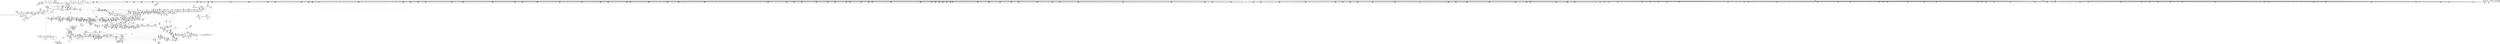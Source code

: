digraph {
	CE0x4744390 [shape=record,shape=Mrecord,label="{CE0x4744390|__llvm_gcov_indirect_counter_increment:tmp6}"]
	CE0x4749a20 [shape=record,shape=Mrecord,label="{CE0x4749a20|selinux_file_fcntl:tmp17|security/selinux/hooks.c,3345}"]
	CE0x47dfb90 [shape=record,shape=Mrecord,label="{CE0x47dfb90|i64_4|*Constant*}"]
	CE0x4730320 [shape=record,shape=Mrecord,label="{CE0x4730320|file_has_perm:tmp20|security/selinux/hooks.c,1694|*SummSink*}"]
	CE0x486c080 [shape=record,shape=Mrecord,label="{CE0x486c080|inode_has_perm:expval|security/selinux/hooks.c,1611}"]
	CE0x47a3b00 [shape=record,shape=Mrecord,label="{CE0x47a3b00|8:_i8,_32:_%struct.inode*,_%struct.selinux_audit_data*,_128:_i32,_456:_i8*,_:_SCMRE_203,204_}"]
	CE0x47f5e30 [shape=record,shape=Mrecord,label="{CE0x47f5e30|GLOBAL:__invalid_creds|*Constant*|*SummSource*}"]
	CE0x475b200 [shape=record,shape=Mrecord,label="{CE0x475b200|i32_3|*Constant*|*SummSource*}"]
	CE0x486c9d0 [shape=record,shape=Mrecord,label="{CE0x486c9d0|inode_has_perm:tobool2|security/selinux/hooks.c,1611|*SummSink*}"]
	CE0x4798a60 [shape=record,shape=Mrecord,label="{CE0x4798a60|file_has_perm:f_path|security/selinux/hooks.c,1681|*SummSink*}"]
	CE0x47f5dc0 [shape=record,shape=Mrecord,label="{CE0x47f5dc0|_call_void___invalid_creds(%struct.cred*_%cred,_i8*_%file,_i32_%line)_#10,_!dbg_!27721|include/linux/cred.h,174|*SummSource*}"]
	CE0x47ce810 [shape=record,shape=Mrecord,label="{CE0x47ce810|i64*_getelementptr_inbounds_(_12_x_i64_,_12_x_i64_*___llvm_gcov_ctr170,_i64_0,_i64_10)|*Constant*|*SummSource*}"]
	CE0x47c0b60 [shape=record,shape=Mrecord,label="{CE0x47c0b60|selinux_file_fcntl:call14|security/selinux/hooks.c,3362|*SummSource*}"]
	CE0x4780bb0 [shape=record,shape=Mrecord,label="{CE0x4780bb0|__validate_creds:line|Function::__validate_creds&Arg::line::|*SummSink*}"]
	CE0x4845e90 [shape=record,shape=Mrecord,label="{CE0x4845e90|0:_i32,_4:_i32,_8:_i16,_12:_i32,_16:_i32,_20:_i32,_24:_i32,_56:_i8*,_:_SCMRE_553,554_}"]
	CE0x47a5fd0 [shape=record,shape=Mrecord,label="{CE0x47a5fd0|8:_i8,_32:_%struct.inode*,_%struct.selinux_audit_data*,_128:_i32,_456:_i8*,_:_SCMRE_280,288_|*MultipleSource*|security/selinux/hooks.c,3350|Function::selinux_file_fcntl&Arg::file::}"]
	CE0x479f780 [shape=record,shape=Mrecord,label="{CE0x479f780|8:_i8,_32:_%struct.inode*,_%struct.selinux_audit_data*,_128:_i32,_456:_i8*,_:_SCMRE_163,164_}"]
	CE0x484f650 [shape=record,shape=Mrecord,label="{CE0x484f650|0:_i32,_4:_i32,_8:_i16,_12:_i32,_16:_i32,_20:_i32,_24:_i32,_56:_i8*,_:_SCMRE_704,712_|*MultipleSource*|*LoadInst*|include/linux/fs.h,1916|security/selinux/hooks.c,1675|Function::inode_has_perm&Arg::inode::|security/selinux/hooks.c,1611}"]
	CE0x4733fd0 [shape=record,shape=Mrecord,label="{CE0x4733fd0|_call_void_mcount()_#3|*SummSink*}"]
	CE0x47dd5b0 [shape=record,shape=Mrecord,label="{CE0x47dd5b0|file_has_perm:if.then8|*SummSource*}"]
	CE0x4762230 [shape=record,shape=Mrecord,label="{CE0x4762230|file_has_perm:if.then|*SummSource*}"]
	CE0x47b5fb0 [shape=record,shape=Mrecord,label="{CE0x47b5fb0|selinux_file_fcntl:and8|security/selinux/hooks.c,3350|*SummSource*}"]
	CE0x4737f40 [shape=record,shape=Mrecord,label="{CE0x4737f40|selinux_file_fcntl:sw.bb13|*SummSource*}"]
	CE0x48466e0 [shape=record,shape=Mrecord,label="{CE0x48466e0|0:_i32,_4:_i32,_8:_i16,_12:_i32,_16:_i32,_20:_i32,_24:_i32,_56:_i8*,_:_SCMRE_556,557_}"]
	CE0x484ab80 [shape=record,shape=Mrecord,label="{CE0x484ab80|0:_i32,_4:_i32,_8:_i16,_12:_i32,_16:_i32,_20:_i32,_24:_i32,_56:_i8*,_:_SCMRE_597,598_}"]
	CE0x474f6f0 [shape=record,shape=Mrecord,label="{CE0x474f6f0|GLOBAL:get_current|*Constant*|*SummSource*}"]
	CE0x4750560 [shape=record,shape=Mrecord,label="{CE0x4750560|_call_void_lockdep_rcu_suspicious(i8*_getelementptr_inbounds_(_25_x_i8_,_25_x_i8_*_.str3,_i32_0,_i32_0),_i32_3345,_i8*_getelementptr_inbounds_(_45_x_i8_,_45_x_i8_*_.str12,_i32_0,_i32_0))_#10,_!dbg_!27730|security/selinux/hooks.c,3345|*SummSink*}"]
	CE0x47deaa0 [shape=record,shape=Mrecord,label="{CE0x47deaa0|avc_has_perm:requested|Function::avc_has_perm&Arg::requested::|*SummSink*}"]
	CE0x486b9e0 [shape=record,shape=Mrecord,label="{CE0x486b9e0|i64_0|*Constant*}"]
	CE0x47a2f30 [shape=record,shape=Mrecord,label="{CE0x47a2f30|8:_i8,_32:_%struct.inode*,_%struct.selinux_audit_data*,_128:_i32,_456:_i8*,_:_SCMRE_196,197_}"]
	CE0x484e310 [shape=record,shape=Mrecord,label="{CE0x484e310|0:_i32,_4:_i32,_8:_i16,_12:_i32,_16:_i32,_20:_i32,_24:_i32,_56:_i8*,_:_SCMRE_656,664_|*MultipleSource*|*LoadInst*|include/linux/fs.h,1916|security/selinux/hooks.c,1675|Function::inode_has_perm&Arg::inode::|security/selinux/hooks.c,1611}"]
	CE0x4856370 [shape=record,shape=Mrecord,label="{CE0x4856370|0:_i32,_4:_i32,_8:_i16,_12:_i32,_16:_i32,_20:_i32,_24:_i32,_56:_i8*,_:_SCMRE_898,899_}"]
	CE0x47532e0 [shape=record,shape=Mrecord,label="{CE0x47532e0|i8_1|*Constant*}"]
	CE0x4725f60 [shape=record,shape=Mrecord,label="{CE0x4725f60|selinux_file_fcntl:entry|*SummSink*}"]
	CE0x4866790 [shape=record,shape=Mrecord,label="{CE0x4866790|__validate_creds:tobool|include/linux/cred.h,173|*SummSink*}"]
	CE0x4832330 [shape=record,shape=Mrecord,label="{CE0x4832330|0:_i32,_4:_i32,_8:_i16,_12:_i32,_16:_i32,_20:_i32,_24:_i32,_56:_i8*,_:_SCMRE_171,172_}"]
	CE0x47ce5c0 [shape=record,shape=Mrecord,label="{CE0x47ce5c0|i64*_getelementptr_inbounds_(_12_x_i64_,_12_x_i64_*___llvm_gcov_ctr170,_i64_0,_i64_10)|*Constant*}"]
	CE0x4842550 [shape=record,shape=Mrecord,label="{CE0x4842550|0:_i32,_4:_i32,_8:_i16,_12:_i32,_16:_i32,_20:_i32,_24:_i32,_56:_i8*,_:_SCMRE_473,474_}"]
	CE0x47bdbd0 [shape=record,shape=Mrecord,label="{CE0x47bdbd0|file_inode:f|Function::file_inode&Arg::f::|*SummSource*}"]
	CE0x4835270 [shape=record,shape=Mrecord,label="{CE0x4835270|0:_i32,_4:_i32,_8:_i16,_12:_i32,_16:_i32,_20:_i32,_24:_i32,_56:_i8*,_:_SCMRE_199,200_}"]
	CE0x479df50 [shape=record,shape=Mrecord,label="{CE0x479df50|8:_i8,_32:_%struct.inode*,_%struct.selinux_audit_data*,_128:_i32,_456:_i8*,_:_SCMRE_148,149_}"]
	CE0x4798780 [shape=record,shape=Mrecord,label="{CE0x4798780|_call_void_mcount()_#3}"]
	CE0x483c630 [shape=record,shape=Mrecord,label="{CE0x483c630|0:_i32,_4:_i32,_8:_i16,_12:_i32,_16:_i32,_20:_i32,_24:_i32,_56:_i8*,_:_SCMRE_286,287_}"]
	CE0x4761d30 [shape=record,shape=Mrecord,label="{CE0x4761d30|file_has_perm:tmp5|security/selinux/hooks.c,1681|*SummSource*}"]
	CE0x4799850 [shape=record,shape=Mrecord,label="{CE0x4799850|8:_i8,_32:_%struct.inode*,_%struct.selinux_audit_data*,_128:_i32,_456:_i8*,_:_SCMRE_95,96_}"]
	CE0x47c3600 [shape=record,shape=Mrecord,label="{CE0x47c3600|selinux_file_fcntl:call16|security/selinux/hooks.c,3375|*SummSink*}"]
	CE0x4749460 [shape=record,shape=Mrecord,label="{CE0x4749460|i64*_getelementptr_inbounds_(_33_x_i64_,_33_x_i64_*___llvm_gcov_ctr260,_i64_0,_i64_9)|*Constant*|*SummSource*}"]
	CE0x483ae90 [shape=record,shape=Mrecord,label="{CE0x483ae90|0:_i32,_4:_i32,_8:_i16,_12:_i32,_16:_i32,_20:_i32,_24:_i32,_56:_i8*,_:_SCMRE_272,273_}"]
	CE0x47b1ec0 [shape=record,shape=Mrecord,label="{CE0x47b1ec0|selinux_file_fcntl:tmp28|security/selinux/hooks.c,3350|*SummSink*}"]
	CE0x4749660 [shape=record,shape=Mrecord,label="{CE0x4749660|GLOBAL:__llvm_gcov_global_state_pred262|Global_var:__llvm_gcov_global_state_pred262}"]
	CE0x483fc10 [shape=record,shape=Mrecord,label="{CE0x483fc10|0:_i32,_4:_i32,_8:_i16,_12:_i32,_16:_i32,_20:_i32,_24:_i32,_56:_i8*,_:_SCMRE_344,352_|*MultipleSource*|*LoadInst*|include/linux/fs.h,1916|security/selinux/hooks.c,1675|Function::inode_has_perm&Arg::inode::|security/selinux/hooks.c,1611}"]
	CE0x4853040 [shape=record,shape=Mrecord,label="{CE0x4853040|0:_i32,_4:_i32,_8:_i16,_12:_i32,_16:_i32,_20:_i32,_24:_i32,_56:_i8*,_:_SCMRE_867,868_}"]
	CE0x4854bd0 [shape=record,shape=Mrecord,label="{CE0x4854bd0|0:_i32,_4:_i32,_8:_i16,_12:_i32,_16:_i32,_20:_i32,_24:_i32,_56:_i8*,_:_SCMRE_884,885_}"]
	CE0x4760c90 [shape=record,shape=Mrecord,label="{CE0x4760c90|COLLAPSED:_GCMRE___llvm_gcov_ctr170_internal_global_12_x_i64_zeroinitializer:_elem_0:default:}"]
	CE0x4859b20 [shape=record,shape=Mrecord,label="{CE0x4859b20|0:_i32,_4:_i32,_8:_i16,_12:_i32,_16:_i32,_20:_i32,_24:_i32,_56:_i8*,_:_SCMRE_931,932_}"]
	CE0x483f060 [shape=record,shape=Mrecord,label="{CE0x483f060|0:_i32,_4:_i32,_8:_i16,_12:_i32,_16:_i32,_20:_i32,_24:_i32,_56:_i8*,_:_SCMRE_311,312_}"]
	CE0x486cbf0 [shape=record,shape=Mrecord,label="{CE0x486cbf0|i64_3|*Constant*}"]
	CE0x483a7d0 [shape=record,shape=Mrecord,label="{CE0x483a7d0|0:_i32,_4:_i32,_8:_i16,_12:_i32,_16:_i32,_20:_i32,_24:_i32,_56:_i8*,_:_SCMRE_268,269_}"]
	CE0x47d5cf0 [shape=record,shape=Mrecord,label="{CE0x47d5cf0|avc_has_perm:ssid|Function::avc_has_perm&Arg::ssid::|*SummSource*}"]
	CE0x48460e0 [shape=record,shape=Mrecord,label="{CE0x48460e0|0:_i32,_4:_i32,_8:_i16,_12:_i32,_16:_i32,_20:_i32,_24:_i32,_56:_i8*,_:_SCMRE_554,555_}"]
	CE0x4858f50 [shape=record,shape=Mrecord,label="{CE0x4858f50|0:_i32,_4:_i32,_8:_i16,_12:_i32,_16:_i32,_20:_i32,_24:_i32,_56:_i8*,_:_SCMRE_924,925_}"]
	CE0x47e05b0 [shape=record,shape=Mrecord,label="{CE0x47e05b0|file_has_perm:tmp14|security/selinux/hooks.c,1688}"]
	CE0x4848b70 [shape=record,shape=Mrecord,label="{CE0x4848b70|0:_i32,_4:_i32,_8:_i16,_12:_i32,_16:_i32,_20:_i32,_24:_i32,_56:_i8*,_:_SCMRE_578,579_}"]
	CE0x4854000 [shape=record,shape=Mrecord,label="{CE0x4854000|0:_i32,_4:_i32,_8:_i16,_12:_i32,_16:_i32,_20:_i32,_24:_i32,_56:_i8*,_:_SCMRE_877,878_}"]
	CE0x486f0c0 [shape=record,shape=Mrecord,label="{CE0x486f0c0|inode_has_perm:tmp11|security/selinux/hooks.c,1612|*SummSource*}"]
	CE0x47de510 [shape=record,shape=Mrecord,label="{CE0x47de510|avc_has_perm:tclass|Function::avc_has_perm&Arg::tclass::|*SummSource*}"]
	CE0x47e7b90 [shape=record,shape=Mrecord,label="{CE0x47e7b90|file_has_perm:path|security/selinux/hooks.c,1681|*SummSink*}"]
	CE0x482f1b0 [shape=record,shape=Mrecord,label="{CE0x482f1b0|0:_i32,_4:_i32,_8:_i16,_12:_i32,_16:_i32,_20:_i32,_24:_i32,_56:_i8*,_:_SCMRE_139,140_}"]
	CE0x483ab30 [shape=record,shape=Mrecord,label="{CE0x483ab30|0:_i32,_4:_i32,_8:_i16,_12:_i32,_16:_i32,_20:_i32,_24:_i32,_56:_i8*,_:_SCMRE_270,271_}"]
	CE0x4833260 [shape=record,shape=Mrecord,label="{CE0x4833260|0:_i32,_4:_i32,_8:_i16,_12:_i32,_16:_i32,_20:_i32,_24:_i32,_56:_i8*,_:_SCMRE_180,181_}"]
	CE0x48572a0 [shape=record,shape=Mrecord,label="{CE0x48572a0|0:_i32,_4:_i32,_8:_i16,_12:_i32,_16:_i32,_20:_i32,_24:_i32,_56:_i8*,_:_SCMRE_907,908_}"]
	CE0x4835930 [shape=record,shape=Mrecord,label="{CE0x4835930|0:_i32,_4:_i32,_8:_i16,_12:_i32,_16:_i32,_20:_i32,_24:_i32,_56:_i8*,_:_SCMRE_203,204_}"]
	CE0x47f3450 [shape=record,shape=Mrecord,label="{CE0x47f3450|inode_has_perm:call4|security/selinux/hooks.c,1617|*SummSource*}"]
	CE0x4859460 [shape=record,shape=Mrecord,label="{CE0x4859460|0:_i32,_4:_i32,_8:_i16,_12:_i32,_16:_i32,_20:_i32,_24:_i32,_56:_i8*,_:_SCMRE_927,928_}"]
	CE0x4848ed0 [shape=record,shape=Mrecord,label="{CE0x4848ed0|0:_i32,_4:_i32,_8:_i16,_12:_i32,_16:_i32,_20:_i32,_24:_i32,_56:_i8*,_:_SCMRE_580,581_}"]
	CE0x485ad90 [shape=record,shape=Mrecord,label="{CE0x485ad90|0:_i32,_4:_i32,_8:_i16,_12:_i32,_16:_i32,_20:_i32,_24:_i32,_56:_i8*,_:_SCMRE_968,976_|*MultipleSource*|*LoadInst*|include/linux/fs.h,1916|security/selinux/hooks.c,1675|Function::inode_has_perm&Arg::inode::|security/selinux/hooks.c,1611}"]
	CE0x47bdd30 [shape=record,shape=Mrecord,label="{CE0x47bdd30|_ret_%struct.inode*_%tmp4,_!dbg_!27713|include/linux/fs.h,1916}"]
	CE0x4747820 [shape=record,shape=Mrecord,label="{CE0x4747820|i32_7|*Constant*|*SummSource*}"]
	CE0x474a7e0 [shape=record,shape=Mrecord,label="{CE0x474a7e0|i64_4|*Constant*}"]
	CE0x4869f70 [shape=record,shape=Mrecord,label="{CE0x4869f70|inode_has_perm:and|security/selinux/hooks.c,1611|*SummSource*}"]
	CE0x4758560 [shape=record,shape=Mrecord,label="{CE0x4758560|file_has_perm:cred|Function::file_has_perm&Arg::cred::|*SummSource*}"]
	CE0x473cb60 [shape=record,shape=Mrecord,label="{CE0x473cb60|selinux_file_fcntl:tmp2}"]
	CE0x4834190 [shape=record,shape=Mrecord,label="{CE0x4834190|0:_i32,_4:_i32,_8:_i16,_12:_i32,_16:_i32,_20:_i32,_24:_i32,_56:_i8*,_:_SCMRE_189,190_}"]
	CE0x4858530 [shape=record,shape=Mrecord,label="{CE0x4858530|0:_i32,_4:_i32,_8:_i16,_12:_i32,_16:_i32,_20:_i32,_24:_i32,_56:_i8*,_:_SCMRE_918,919_}"]
	CE0x47ff490 [shape=record,shape=Mrecord,label="{CE0x47ff490|_call_void_mcount()_#3|*SummSource*}"]
	CE0x4782470 [shape=record,shape=Mrecord,label="{CE0x4782470|file_has_perm:cmp|security/selinux/hooks.c,1683|*SummSource*}"]
	CE0x4775870 [shape=record,shape=Mrecord,label="{CE0x4775870|selinux_file_fcntl:tmp27|security/selinux/hooks.c,3350}"]
	CE0x4853af0 [shape=record,shape=Mrecord,label="{CE0x4853af0|0:_i32,_4:_i32,_8:_i16,_12:_i32,_16:_i32,_20:_i32,_24:_i32,_56:_i8*,_:_SCMRE_874,875_}"]
	CE0x47e3980 [shape=record,shape=Mrecord,label="{CE0x47e3980|i64*_getelementptr_inbounds_(_12_x_i64_,_12_x_i64_*___llvm_gcov_ctr170,_i64_0,_i64_6)|*Constant*|*SummSource*}"]
	CE0x474fce0 [shape=record,shape=Mrecord,label="{CE0x474fce0|get_current:entry|*SummSink*}"]
	CE0x48292c0 [shape=record,shape=Mrecord,label="{CE0x48292c0|inode_has_perm:tmp1|*SummSource*}"]
	CE0x4831040 [shape=record,shape=Mrecord,label="{CE0x4831040|0:_i32,_4:_i32,_8:_i16,_12:_i32,_16:_i32,_20:_i32,_24:_i32,_56:_i8*,_:_SCMRE_160,161_}"]
	CE0x4752010 [shape=record,shape=Mrecord,label="{CE0x4752010|i32_0|*Constant*|*SummSource*}"]
	CE0x477a180 [shape=record,shape=Mrecord,label="{CE0x477a180|8:_i8,_32:_%struct.inode*,_%struct.selinux_audit_data*,_128:_i32,_456:_i8*,_:_SCMRE_62,63_}"]
	CE0x474b710 [shape=record,shape=Mrecord,label="{CE0x474b710|__llvm_gcov_indirect_counter_increment:counters|Function::__llvm_gcov_indirect_counter_increment&Arg::counters::|*SummSource*}"]
	CE0x47413e0 [shape=record,shape=Mrecord,label="{CE0x47413e0|selinux_file_fcntl:call|security/selinux/hooks.c,3345}"]
	CE0x474c080 [shape=record,shape=Mrecord,label="{CE0x474c080|selinux_file_fcntl:tmp22|security/selinux/hooks.c,3350}"]
	CE0x47c8e80 [shape=record,shape=Mrecord,label="{CE0x47c8e80|__llvm_gcov_indirect_counter_increment:tmp|*SummSource*}"]
	CE0x47bb9c0 [shape=record,shape=Mrecord,label="{CE0x47bb9c0|file_has_perm:tmp8|security/selinux/hooks.c,1683}"]
	CE0x47aed80 [shape=record,shape=Mrecord,label="{CE0x47aed80|selinux_file_fcntl:arg|Function::selinux_file_fcntl&Arg::arg::|*SummSource*}"]
	CE0x474e8a0 [shape=record,shape=Mrecord,label="{CE0x474e8a0|selinux_file_fcntl:if.then10|*SummSource*}"]
	CE0x486f590 [shape=record,shape=Mrecord,label="{CE0x486f590|inode_has_perm:tmp12|security/selinux/hooks.c,1612}"]
	CE0x47e7470 [shape=record,shape=Mrecord,label="{CE0x47e7470|__llvm_gcov_indirect_counter_increment:counter}"]
	CE0x4741980 [shape=record,shape=Mrecord,label="{CE0x4741980|GLOBAL:__llvm_gcov_ctr260|Global_var:__llvm_gcov_ctr260|*SummSink*}"]
	CE0x4748190 [shape=record,shape=Mrecord,label="{CE0x4748190|i32_9|*Constant*|*SummSource*}"]
	CE0x473b840 [shape=record,shape=Mrecord,label="{CE0x473b840|i8*_getelementptr_inbounds_(_25_x_i8_,_25_x_i8_*_.str3,_i32_0,_i32_0)|*Constant*}"]
	CE0x4803060 [shape=record,shape=Mrecord,label="{CE0x4803060|inode_has_perm:tmp|*SummSource*}"]
	CE0x486da30 [shape=record,shape=Mrecord,label="{CE0x486da30|inode_has_perm:tmp9|security/selinux/hooks.c,1611}"]
	CE0x4841210 [shape=record,shape=Mrecord,label="{CE0x4841210|0:_i32,_4:_i32,_8:_i16,_12:_i32,_16:_i32,_20:_i32,_24:_i32,_56:_i8*,_:_SCMRE_416,424_|*MultipleSource*|*LoadInst*|include/linux/fs.h,1916|security/selinux/hooks.c,1675|Function::inode_has_perm&Arg::inode::|security/selinux/hooks.c,1611}"]
	CE0x474c3c0 [shape=record,shape=Mrecord,label="{CE0x474c3c0|selinux_file_fcntl:tmp23|security/selinux/hooks.c,3350}"]
	CE0x47d1470 [shape=record,shape=Mrecord,label="{CE0x47d1470|i64_16|*Constant*}"]
	CE0x48478e0 [shape=record,shape=Mrecord,label="{CE0x48478e0|0:_i32,_4:_i32,_8:_i16,_12:_i32,_16:_i32,_20:_i32,_24:_i32,_56:_i8*,_:_SCMRE_567,568_}"]
	CE0x484e890 [shape=record,shape=Mrecord,label="{CE0x484e890|0:_i32,_4:_i32,_8:_i16,_12:_i32,_16:_i32,_20:_i32,_24:_i32,_56:_i8*,_:_SCMRE_672,680_|*MultipleSource*|*LoadInst*|include/linux/fs.h,1916|security/selinux/hooks.c,1675|Function::inode_has_perm&Arg::inode::|security/selinux/hooks.c,1611}"]
	CE0x4730590 [shape=record,shape=Mrecord,label="{CE0x4730590|COLLAPSED:_GCMRE___llvm_gcov_ctr162_internal_global_2_x_i64_zeroinitializer:_elem_0:default:}"]
	CE0x4730600 [shape=record,shape=Mrecord,label="{CE0x4730600|file_inode:tmp|*SummSource*}"]
	CE0x47f5580 [shape=record,shape=Mrecord,label="{CE0x47f5580|__validate_creds:tmp7|include/linux/cred.h,174|*SummSink*}"]
	CE0x479cee0 [shape=record,shape=Mrecord,label="{CE0x479cee0|8:_i8,_32:_%struct.inode*,_%struct.selinux_audit_data*,_128:_i32,_456:_i8*,_:_SCMRE_136,140_|*MultipleSource*|security/selinux/hooks.c,3350|Function::selinux_file_fcntl&Arg::file::}"]
	CE0x48561c0 [shape=record,shape=Mrecord,label="{CE0x48561c0|0:_i32,_4:_i32,_8:_i16,_12:_i32,_16:_i32,_20:_i32,_24:_i32,_56:_i8*,_:_SCMRE_897,898_}"]
	CE0x4781090 [shape=record,shape=Mrecord,label="{CE0x4781090|_call_void_mcount()_#3|*SummSource*}"]
	CE0x474cbf0 [shape=record,shape=Mrecord,label="{CE0x474cbf0|i8*_getelementptr_inbounds_(_45_x_i8_,_45_x_i8_*_.str12,_i32_0,_i32_0)|*Constant*}"]
	CE0x485a540 [shape=record,shape=Mrecord,label="{CE0x485a540|0:_i32,_4:_i32,_8:_i16,_12:_i32,_16:_i32,_20:_i32,_24:_i32,_56:_i8*,_:_SCMRE_936,944_|*MultipleSource*|*LoadInst*|include/linux/fs.h,1916|security/selinux/hooks.c,1675|Function::inode_has_perm&Arg::inode::|security/selinux/hooks.c,1611}"]
	CE0x473a580 [shape=record,shape=Mrecord,label="{CE0x473a580|selinux_file_fcntl:do.end|*SummSource*}"]
	CE0x4800340 [shape=record,shape=Mrecord,label="{CE0x4800340|__validate_creds:file|Function::__validate_creds&Arg::file::}"]
	CE0x4846ec0 [shape=record,shape=Mrecord,label="{CE0x4846ec0|0:_i32,_4:_i32,_8:_i16,_12:_i32,_16:_i32,_20:_i32,_24:_i32,_56:_i8*,_:_SCMRE_561,562_}"]
	CE0x47bce90 [shape=record,shape=Mrecord,label="{CE0x47bce90|i64*_getelementptr_inbounds_(_2_x_i64_,_2_x_i64_*___llvm_gcov_ctr131,_i64_0,_i64_1)|*Constant*|*SummSink*}"]
	CE0x4846800 [shape=record,shape=Mrecord,label="{CE0x4846800|0:_i32,_4:_i32,_8:_i16,_12:_i32,_16:_i32,_20:_i32,_24:_i32,_56:_i8*,_:_SCMRE_557,558_}"]
	CE0x475f7d0 [shape=record,shape=Mrecord,label="{CE0x475f7d0|__validate_creds:conv|include/linux/cred.h,173|*SummSink*}"]
	CE0x479c9d0 [shape=record,shape=Mrecord,label="{CE0x479c9d0|8:_i8,_32:_%struct.inode*,_%struct.selinux_audit_data*,_128:_i32,_456:_i8*,_:_SCMRE_125,126_}"]
	CE0x47475d0 [shape=record,shape=Mrecord,label="{CE0x47475d0|selinux_file_fcntl:do.body}"]
	CE0x47dadc0 [shape=record,shape=Mrecord,label="{CE0x47dadc0|cred_sid:tmp4|*LoadInst*|security/selinux/hooks.c,196|*SummSink*}"]
	CE0x47f8b40 [shape=record,shape=Mrecord,label="{CE0x47f8b40|i64*_getelementptr_inbounds_(_12_x_i64_,_12_x_i64_*___llvm_gcov_ctr170,_i64_0,_i64_11)|*Constant*|*SummSource*}"]
	CE0x4743250 [shape=record,shape=Mrecord,label="{CE0x4743250|GLOBAL:file_has_perm|*Constant*|*SummSource*}"]
	CE0x474d8c0 [shape=record,shape=Mrecord,label="{CE0x474d8c0|selinux_file_fcntl:tmp12|security/selinux/hooks.c,3345|*SummSource*}"]
	CE0x48592b0 [shape=record,shape=Mrecord,label="{CE0x48592b0|0:_i32,_4:_i32,_8:_i16,_12:_i32,_16:_i32,_20:_i32,_24:_i32,_56:_i8*,_:_SCMRE_926,927_}"]
	CE0x4753350 [shape=record,shape=Mrecord,label="{CE0x4753350|selinux_file_fcntl:tmp15|security/selinux/hooks.c,3345}"]
	CE0x4852650 [shape=record,shape=Mrecord,label="{CE0x4852650|0:_i32,_4:_i32,_8:_i16,_12:_i32,_16:_i32,_20:_i32,_24:_i32,_56:_i8*,_:_SCMRE_856,864_|*MultipleSource*|*LoadInst*|include/linux/fs.h,1916|security/selinux/hooks.c,1675|Function::inode_has_perm&Arg::inode::|security/selinux/hooks.c,1611}"]
	CE0x486c1c0 [shape=record,shape=Mrecord,label="{CE0x486c1c0|i64_4|*Constant*}"]
	CE0x47316d0 [shape=record,shape=Mrecord,label="{CE0x47316d0|file_inode:tmp4|*LoadInst*|include/linux/fs.h,1916}"]
	CE0x47451d0 [shape=record,shape=Mrecord,label="{CE0x47451d0|file_has_perm:if.then}"]
	CE0x47bd850 [shape=record,shape=Mrecord,label="{CE0x47bd850|cred_sid:tmp|*SummSink*}"]
	CE0x47a6860 [shape=record,shape=Mrecord,label="{CE0x47a6860|8:_i8,_32:_%struct.inode*,_%struct.selinux_audit_data*,_128:_i32,_456:_i8*,_:_SCMRE_324,328_|*MultipleSource*|security/selinux/hooks.c,3350|Function::selinux_file_fcntl&Arg::file::}"]
	CE0x4749a90 [shape=record,shape=Mrecord,label="{CE0x4749a90|selinux_file_fcntl:tmp17|security/selinux/hooks.c,3345|*SummSource*}"]
	CE0x4776bf0 [shape=record,shape=Mrecord,label="{CE0x4776bf0|8:_i8,_32:_%struct.inode*,_%struct.selinux_audit_data*,_128:_i32,_456:_i8*,_:_SCMRE_6,7_}"]
	CE0x484a9d0 [shape=record,shape=Mrecord,label="{CE0x484a9d0|0:_i32,_4:_i32,_8:_i16,_12:_i32,_16:_i32,_20:_i32,_24:_i32,_56:_i8*,_:_SCMRE_596,597_}"]
	CE0x654e950 [shape=record,shape=Mrecord,label="{CE0x654e950|i32_0|*Constant*}"]
	CE0x482b830 [shape=record,shape=Mrecord,label="{CE0x482b830|_call_void_mcount()_#3|*SummSink*}"]
	CE0x472d7e0 [shape=record,shape=Mrecord,label="{CE0x472d7e0|i64*_null|*Constant*|*SummSink*}"]
	CE0x4758e90 [shape=record,shape=Mrecord,label="{CE0x4758e90|file_has_perm:av|Function::file_has_perm&Arg::av::|*SummSource*}"]
	CE0x47d53a0 [shape=record,shape=Mrecord,label="{CE0x47d53a0|i32_(i32,_i32,_i16,_i32,_%struct.common_audit_data*)*_bitcast_(i32_(i32,_i32,_i16,_i32,_%struct.common_audit_data.495*)*_avc_has_perm_to_i32_(i32,_i32,_i16,_i32,_%struct.common_audit_data*)*)|*Constant*|*SummSource*}"]
	CE0x4806b80 [shape=record,shape=Mrecord,label="{CE0x4806b80|0:_i32,_4:_i32,_8:_i16,_12:_i32,_16:_i32,_20:_i32,_24:_i32,_56:_i8*,_:_SCMRE_136,137_}"]
	CE0x4842290 [shape=record,shape=Mrecord,label="{CE0x4842290|0:_i32,_4:_i32,_8:_i16,_12:_i32,_16:_i32,_20:_i32,_24:_i32,_56:_i8*,_:_SCMRE_464,472_|*MultipleSource*|*LoadInst*|include/linux/fs.h,1916|security/selinux/hooks.c,1675|Function::inode_has_perm&Arg::inode::|security/selinux/hooks.c,1611}"]
	CE0x473c100 [shape=record,shape=Mrecord,label="{CE0x473c100|selinux_file_fcntl:tmp11|security/selinux/hooks.c,3345}"]
	CE0x475aac0 [shape=record,shape=Mrecord,label="{CE0x475aac0|i32_37|*Constant*}"]
	CE0x47f83d0 [shape=record,shape=Mrecord,label="{CE0x47f83d0|file_has_perm:rc.1|*SummSink*}"]
	CE0x47f9b70 [shape=record,shape=Mrecord,label="{CE0x47f9b70|i64*_getelementptr_inbounds_(_2_x_i64_,_2_x_i64_*___llvm_gcov_ctr162,_i64_0,_i64_0)|*Constant*}"]
	CE0x4772090 [shape=record,shape=Mrecord,label="{CE0x4772090|cred_sid:tmp6|security/selinux/hooks.c,197}"]
	CE0x4858020 [shape=record,shape=Mrecord,label="{CE0x4858020|0:_i32,_4:_i32,_8:_i16,_12:_i32,_16:_i32,_20:_i32,_24:_i32,_56:_i8*,_:_SCMRE_915,916_}"]
	CE0x4780dc0 [shape=record,shape=Mrecord,label="{CE0x4780dc0|_ret_void,_!dbg_!27722|include/linux/cred.h,175}"]
	CE0x4783d50 [shape=record,shape=Mrecord,label="{CE0x4783d50|selinux_file_fcntl:cred4|security/selinux/hooks.c,3345|*SummSink*}"]
	CE0x4740a90 [shape=record,shape=Mrecord,label="{CE0x4740a90|i64_2|*Constant*}"]
	CE0x4759b80 [shape=record,shape=Mrecord,label="{CE0x4759b80|i64*_getelementptr_inbounds_(_33_x_i64_,_33_x_i64_*___llvm_gcov_ctr260,_i64_0,_i64_29)|*Constant*|*SummSource*}"]
	CE0x4844b50 [shape=record,shape=Mrecord,label="{CE0x4844b50|0:_i32,_4:_i32,_8:_i16,_12:_i32,_16:_i32,_20:_i32,_24:_i32,_56:_i8*,_:_SCMRE_508,512_|*MultipleSource*|*LoadInst*|include/linux/fs.h,1916|security/selinux/hooks.c,1675|Function::inode_has_perm&Arg::inode::|security/selinux/hooks.c,1611}"]
	CE0x484bfc0 [shape=record,shape=Mrecord,label="{CE0x484bfc0|0:_i32,_4:_i32,_8:_i16,_12:_i32,_16:_i32,_20:_i32,_24:_i32,_56:_i8*,_:_SCMRE_609,610_}"]
	CE0x479c5a0 [shape=record,shape=Mrecord,label="{CE0x479c5a0|8:_i8,_32:_%struct.inode*,_%struct.selinux_audit_data*,_128:_i32,_456:_i8*,_:_SCMRE_123,124_}"]
	CE0x4839ba0 [shape=record,shape=Mrecord,label="{CE0x4839ba0|0:_i32,_4:_i32,_8:_i16,_12:_i32,_16:_i32,_20:_i32,_24:_i32,_56:_i8*,_:_SCMRE_261,262_}"]
	CE0x477ad50 [shape=record,shape=Mrecord,label="{CE0x477ad50|8:_i8,_32:_%struct.inode*,_%struct.selinux_audit_data*,_128:_i32,_456:_i8*,_:_SCMRE_69,70_}"]
	CE0x483f8c0 [shape=record,shape=Mrecord,label="{CE0x483f8c0|0:_i32,_4:_i32,_8:_i16,_12:_i32,_16:_i32,_20:_i32,_24:_i32,_56:_i8*,_:_SCMRE_336,344_|*MultipleSource*|*LoadInst*|include/linux/fs.h,1916|security/selinux/hooks.c,1675|Function::inode_has_perm&Arg::inode::|security/selinux/hooks.c,1611}"]
	CE0x47f36f0 [shape=record,shape=Mrecord,label="{CE0x47f36f0|i32_(i32,_i32,_i16,_i32,_%struct.common_audit_data*)*_bitcast_(i32_(i32,_i32,_i16,_i32,_%struct.common_audit_data.495*)*_avc_has_perm_to_i32_(i32,_i32,_i16,_i32,_%struct.common_audit_data*)*)|*Constant*}"]
	CE0x47515c0 [shape=record,shape=Mrecord,label="{CE0x47515c0|selinux_file_fcntl:tmp10|security/selinux/hooks.c,3345}"]
	CE0x4755c40 [shape=record,shape=Mrecord,label="{CE0x4755c40|_ret_void|*SummSource*}"]
	CE0x473b020 [shape=record,shape=Mrecord,label="{CE0x473b020|selinux_file_fcntl:arg|Function::selinux_file_fcntl&Arg::arg::}"]
	CE0x47b63c0 [shape=record,shape=Mrecord,label="{CE0x47b63c0|i64_27|*Constant*}"]
	CE0x4840f50 [shape=record,shape=Mrecord,label="{CE0x4840f50|0:_i32,_4:_i32,_8:_i16,_12:_i32,_16:_i32,_20:_i32,_24:_i32,_56:_i8*,_:_SCMRE_408,416_|*MultipleSource*|*LoadInst*|include/linux/fs.h,1916|security/selinux/hooks.c,1675|Function::inode_has_perm&Arg::inode::|security/selinux/hooks.c,1611}"]
	CE0x484c680 [shape=record,shape=Mrecord,label="{CE0x484c680|0:_i32,_4:_i32,_8:_i16,_12:_i32,_16:_i32,_20:_i32,_24:_i32,_56:_i8*,_:_SCMRE_613,614_}"]
	CE0x472eb30 [shape=record,shape=Mrecord,label="{CE0x472eb30|i32_10|*Constant*|*SummSource*}"]
	CE0x475b610 [shape=record,shape=Mrecord,label="{CE0x475b610|i32_17|*Constant*}"]
	CE0x4744260 [shape=record,shape=Mrecord,label="{CE0x4744260|__llvm_gcov_indirect_counter_increment:tmp5|*SummSink*}"]
	CE0x4750df0 [shape=record,shape=Mrecord,label="{CE0x4750df0|i32_3345|*Constant*|*SummSource*}"]
	CE0x483c120 [shape=record,shape=Mrecord,label="{CE0x483c120|0:_i32,_4:_i32,_8:_i16,_12:_i32,_16:_i32,_20:_i32,_24:_i32,_56:_i8*,_:_SCMRE_283,284_}"]
	CE0x479e850 [shape=record,shape=Mrecord,label="{CE0x479e850|8:_i8,_32:_%struct.inode*,_%struct.selinux_audit_data*,_128:_i32,_456:_i8*,_:_SCMRE_154,155_}"]
	CE0x47f46f0 [shape=record,shape=Mrecord,label="{CE0x47f46f0|inode_has_perm:retval.0|*SummSource*}"]
	CE0x47abaf0 [shape=record,shape=Mrecord,label="{CE0x47abaf0|selinux_file_fcntl:tmp20|*LoadInst*|security/selinux/hooks.c,3350}"]
	CE0x482e640 [shape=record,shape=Mrecord,label="{CE0x482e640|0:_i32,_4:_i32,_8:_i16,_12:_i32,_16:_i32,_20:_i32,_24:_i32,_56:_i8*,_:_SCMRE_120,128_|*MultipleSource*|*LoadInst*|include/linux/fs.h,1916|security/selinux/hooks.c,1675|Function::inode_has_perm&Arg::inode::|security/selinux/hooks.c,1611}"]
	CE0x4848810 [shape=record,shape=Mrecord,label="{CE0x4848810|0:_i32,_4:_i32,_8:_i16,_12:_i32,_16:_i32,_20:_i32,_24:_i32,_56:_i8*,_:_SCMRE_576,577_}"]
	CE0x485f850 [shape=record,shape=Mrecord,label="{CE0x485f850|inode_has_perm:tmp14|security/selinux/hooks.c,1614|*SummSource*}"]
	CE0x47e5dc0 [shape=record,shape=Mrecord,label="{CE0x47e5dc0|inode_has_perm:if.then}"]
	CE0x477a330 [shape=record,shape=Mrecord,label="{CE0x477a330|8:_i8,_32:_%struct.inode*,_%struct.selinux_audit_data*,_128:_i32,_456:_i8*,_:_SCMRE_63,64_}"]
	CE0x4772720 [shape=record,shape=Mrecord,label="{CE0x4772720|file_has_perm:if.then5}"]
	CE0x474fad0 [shape=record,shape=Mrecord,label="{CE0x474fad0|get_current:entry|*SummSource*}"]
	CE0x47453c0 [shape=record,shape=Mrecord,label="{CE0x47453c0|get_current:tmp4|./arch/x86/include/asm/current.h,14}"]
	CE0x479f420 [shape=record,shape=Mrecord,label="{CE0x479f420|8:_i8,_32:_%struct.inode*,_%struct.selinux_audit_data*,_128:_i32,_456:_i8*,_:_SCMRE_161,162_}"]
	CE0x4778ef0 [shape=record,shape=Mrecord,label="{CE0x4778ef0|8:_i8,_32:_%struct.inode*,_%struct.selinux_audit_data*,_128:_i32,_456:_i8*,_:_SCMRE_50,51_}"]
	CE0x482aca0 [shape=record,shape=Mrecord,label="{CE0x482aca0|__validate_creds:cred|Function::__validate_creds&Arg::cred::}"]
	CE0x4802da0 [shape=record,shape=Mrecord,label="{CE0x4802da0|GLOBAL:creds_are_invalid|*Constant*|*SummSink*}"]
	CE0x47ce8c0 [shape=record,shape=Mrecord,label="{CE0x47ce8c0|i64*_getelementptr_inbounds_(_12_x_i64_,_12_x_i64_*___llvm_gcov_ctr170,_i64_0,_i64_10)|*Constant*|*SummSink*}"]
	CE0x47c5590 [shape=record,shape=Mrecord,label="{CE0x47c5590|selinux_file_fcntl:tmp37|security/selinux/hooks.c,3379}"]
	CE0x4844300 [shape=record,shape=Mrecord,label="{CE0x4844300|0:_i32,_4:_i32,_8:_i16,_12:_i32,_16:_i32,_20:_i32,_24:_i32,_56:_i8*,_:_SCMRE_488,496_|*MultipleSource*|*LoadInst*|include/linux/fs.h,1916|security/selinux/hooks.c,1675|Function::inode_has_perm&Arg::inode::|security/selinux/hooks.c,1611}"]
	CE0x4840c90 [shape=record,shape=Mrecord,label="{CE0x4840c90|0:_i32,_4:_i32,_8:_i16,_12:_i32,_16:_i32,_20:_i32,_24:_i32,_56:_i8*,_:_SCMRE_400,408_|*MultipleSource*|*LoadInst*|include/linux/fs.h,1916|security/selinux/hooks.c,1675|Function::inode_has_perm&Arg::inode::|security/selinux/hooks.c,1611}"]
	CE0x47487a0 [shape=record,shape=Mrecord,label="{CE0x47487a0|selinux_file_fcntl:sw.bb15}"]
	CE0x4779fd0 [shape=record,shape=Mrecord,label="{CE0x4779fd0|8:_i8,_32:_%struct.inode*,_%struct.selinux_audit_data*,_128:_i32,_456:_i8*,_:_SCMRE_61,62_}"]
	CE0x486cc60 [shape=record,shape=Mrecord,label="{CE0x486cc60|inode_has_perm:tmp7|security/selinux/hooks.c,1611}"]
	CE0x48535e0 [shape=record,shape=Mrecord,label="{CE0x48535e0|0:_i32,_4:_i32,_8:_i16,_12:_i32,_16:_i32,_20:_i32,_24:_i32,_56:_i8*,_:_SCMRE_871,872_}"]
	CE0x48307d0 [shape=record,shape=Mrecord,label="{CE0x48307d0|0:_i32,_4:_i32,_8:_i16,_12:_i32,_16:_i32,_20:_i32,_24:_i32,_56:_i8*,_:_SCMRE_155,156_}"]
	CE0x4738470 [shape=record,shape=Mrecord,label="{CE0x4738470|i8_1|*Constant*|*SummSink*}"]
	CE0x477d5d0 [shape=record,shape=Mrecord,label="{CE0x477d5d0|8:_i8,_32:_%struct.inode*,_%struct.selinux_audit_data*,_128:_i32,_456:_i8*,_:_SCMRE_93,94_}"]
	CE0x4849c50 [shape=record,shape=Mrecord,label="{CE0x4849c50|0:_i32,_4:_i32,_8:_i16,_12:_i32,_16:_i32,_20:_i32,_24:_i32,_56:_i8*,_:_SCMRE_588,589_}"]
	CE0x47317b0 [shape=record,shape=Mrecord,label="{CE0x47317b0|file_inode:f_inode|include/linux/fs.h,1916|*SummSource*}"]
	CE0x472ec90 [shape=record,shape=Mrecord,label="{CE0x472ec90|i32_10|*Constant*|*SummSink*}"]
	CE0x47abd10 [shape=record,shape=Mrecord,label="{CE0x47abd10|selinux_file_fcntl:tmp20|*LoadInst*|security/selinux/hooks.c,3350|*SummSource*}"]
	CE0x4757010 [shape=record,shape=Mrecord,label="{CE0x4757010|selinux_file_fcntl:call11|security/selinux/hooks.c,3351|*SummSink*}"]
	CE0x47c59b0 [shape=record,shape=Mrecord,label="{CE0x47c59b0|selinux_file_fcntl:tmp37|security/selinux/hooks.c,3379|*SummSink*}"]
	CE0x4729650 [shape=record,shape=Mrecord,label="{CE0x4729650|i64*_getelementptr_inbounds_(_33_x_i64_,_33_x_i64_*___llvm_gcov_ctr260,_i64_0,_i64_6)|*Constant*|*SummSink*}"]
	CE0x479be70 [shape=record,shape=Mrecord,label="{CE0x479be70|8:_i8,_32:_%struct.inode*,_%struct.selinux_audit_data*,_128:_i32,_456:_i8*,_:_SCMRE_118,119_}"]
	CE0x47482a0 [shape=record,shape=Mrecord,label="{CE0x47482a0|i32_9|*Constant*|*SummSink*}"]
	CE0x47cca00 [shape=record,shape=Mrecord,label="{CE0x47cca00|i64*_getelementptr_inbounds_(_12_x_i64_,_12_x_i64_*___llvm_gcov_ctr170,_i64_0,_i64_9)|*Constant*|*SummSource*}"]
	CE0x479d640 [shape=record,shape=Mrecord,label="{CE0x479d640|8:_i8,_32:_%struct.inode*,_%struct.selinux_audit_data*,_128:_i32,_456:_i8*,_:_SCMRE_232,240_|*MultipleSource*|security/selinux/hooks.c,3350|Function::selinux_file_fcntl&Arg::file::}"]
	CE0x4843a90 [shape=record,shape=Mrecord,label="{CE0x4843a90|0:_i32,_4:_i32,_8:_i16,_12:_i32,_16:_i32,_20:_i32,_24:_i32,_56:_i8*,_:_SCMRE_484,485_}"]
	CE0x4857960 [shape=record,shape=Mrecord,label="{CE0x4857960|0:_i32,_4:_i32,_8:_i16,_12:_i32,_16:_i32,_20:_i32,_24:_i32,_56:_i8*,_:_SCMRE_911,912_}"]
	CE0x47b05a0 [shape=record,shape=Mrecord,label="{CE0x47b05a0|i64*_getelementptr_inbounds_(_2_x_i64_,_2_x_i64_*___llvm_gcov_ctr131,_i64_0,_i64_0)|*Constant*}"]
	CE0x4777610 [shape=record,shape=Mrecord,label="{CE0x4777610|8:_i8,_32:_%struct.inode*,_%struct.selinux_audit_data*,_128:_i32,_456:_i8*,_:_SCMRE_12,13_}"]
	CE0x4847070 [shape=record,shape=Mrecord,label="{CE0x4847070|0:_i32,_4:_i32,_8:_i16,_12:_i32,_16:_i32,_20:_i32,_24:_i32,_56:_i8*,_:_SCMRE_562,563_}"]
	CE0x47516a0 [shape=record,shape=Mrecord,label="{CE0x47516a0|selinux_file_fcntl:tmp8|security/selinux/hooks.c,3345|*SummSource*}"]
	CE0x4779400 [shape=record,shape=Mrecord,label="{CE0x4779400|8:_i8,_32:_%struct.inode*,_%struct.selinux_audit_data*,_128:_i32,_456:_i8*,_:_SCMRE_54,55_}"]
	CE0x477bc80 [shape=record,shape=Mrecord,label="{CE0x477bc80|8:_i8,_32:_%struct.inode*,_%struct.selinux_audit_data*,_128:_i32,_456:_i8*,_:_SCMRE_78,79_}"]
	CE0x47991b0 [shape=record,shape=Mrecord,label="{CE0x47991b0|file_has_perm:u|security/selinux/hooks.c,1681}"]
	CE0x4803400 [shape=record,shape=Mrecord,label="{CE0x4803400|inode_has_perm:tmp}"]
	CE0x4839f60 [shape=record,shape=Mrecord,label="{CE0x4839f60|0:_i32,_4:_i32,_8:_i16,_12:_i32,_16:_i32,_20:_i32,_24:_i32,_56:_i8*,_:_SCMRE_263,264_}"]
	CE0x4840190 [shape=record,shape=Mrecord,label="{CE0x4840190|0:_i32,_4:_i32,_8:_i16,_12:_i32,_16:_i32,_20:_i32,_24:_i32,_56:_i8*,_:_SCMRE_360,376_|*MultipleSource*|*LoadInst*|include/linux/fs.h,1916|security/selinux/hooks.c,1675|Function::inode_has_perm&Arg::inode::|security/selinux/hooks.c,1611}"]
	CE0x47e1540 [shape=record,shape=Mrecord,label="{CE0x47e1540|i64*_getelementptr_inbounds_(_12_x_i64_,_12_x_i64_*___llvm_gcov_ctr170,_i64_0,_i64_5)|*Constant*|*SummSink*}"]
	CE0x479ea00 [shape=record,shape=Mrecord,label="{CE0x479ea00|8:_i8,_32:_%struct.inode*,_%struct.selinux_audit_data*,_128:_i32,_456:_i8*,_:_SCMRE_155,156_}"]
	CE0x47c5400 [shape=record,shape=Mrecord,label="{CE0x47c5400|i64*_getelementptr_inbounds_(_33_x_i64_,_33_x_i64_*___llvm_gcov_ctr260,_i64_0,_i64_32)|*Constant*}"]
	CE0x47bde70 [shape=record,shape=Mrecord,label="{CE0x47bde70|_ret_%struct.inode*_%tmp4,_!dbg_!27713|include/linux/fs.h,1916|*SummSource*}"]
	CE0x4773370 [shape=record,shape=Mrecord,label="{CE0x4773370|0:_i32,_4:_i32,_8:_i32,_12:_i32,_:_CMRE_20,24_|*MultipleSource*|security/selinux/hooks.c,196|*LoadInst*|security/selinux/hooks.c,196|security/selinux/hooks.c,197}"]
	CE0x47f2c50 [shape=record,shape=Mrecord,label="{CE0x47f2c50|inode_has_perm:sclass|security/selinux/hooks.c,1617|*SummSink*}"]
	CE0x484bc60 [shape=record,shape=Mrecord,label="{CE0x484bc60|0:_i32,_4:_i32,_8:_i16,_12:_i32,_16:_i32,_20:_i32,_24:_i32,_56:_i8*,_:_SCMRE_607,608_}"]
	CE0x4847580 [shape=record,shape=Mrecord,label="{CE0x4847580|0:_i32,_4:_i32,_8:_i16,_12:_i32,_16:_i32,_20:_i32,_24:_i32,_56:_i8*,_:_SCMRE_565,566_}"]
	CE0x48058a0 [shape=record,shape=Mrecord,label="{CE0x48058a0|inode_has_perm:tmp6|*LoadInst*|security/selinux/hooks.c,1611}"]
	CE0x47792e0 [shape=record,shape=Mrecord,label="{CE0x47792e0|8:_i8,_32:_%struct.inode*,_%struct.selinux_audit_data*,_128:_i32,_456:_i8*,_:_SCMRE_53,54_}"]
	CE0x47267b0 [shape=record,shape=Mrecord,label="{CE0x47267b0|selinux_file_fcntl:bb|*SummSource*}"]
	CE0x4725700 [shape=record,shape=Mrecord,label="{CE0x4725700|selinux_file_fcntl:tobool|security/selinux/hooks.c,3345|*SummSink*}"]
	CE0x47552a0 [shape=record,shape=Mrecord,label="{CE0x47552a0|GLOBAL:__llvm_gcov_indirect_counter_increment|*Constant*|*SummSource*}"]
	CE0x47f9040 [shape=record,shape=Mrecord,label="{CE0x47f9040|file_has_perm:tmp29|security/selinux/hooks.c,1698|*SummSource*}"]
	CE0x47c67d0 [shape=record,shape=Mrecord,label="{CE0x47c67d0|i64*_getelementptr_inbounds_(_2_x_i64_,_2_x_i64_*___llvm_gcov_ctr98,_i64_0,_i64_0)|*Constant*}"]
	CE0x479e070 [shape=record,shape=Mrecord,label="{CE0x479e070|8:_i8,_32:_%struct.inode*,_%struct.selinux_audit_data*,_128:_i32,_456:_i8*,_:_SCMRE_149,150_}"]
	CE0x47c21a0 [shape=record,shape=Mrecord,label="{CE0x47c21a0|i64**_getelementptr_inbounds_(_4_x_i64*_,_4_x_i64*_*___llvm_gcda_edge_table261,_i64_0,_i64_3)|*Constant*|*SummSource*}"]
	CE0x47bfcc0 [shape=record,shape=Mrecord,label="{CE0x47bfcc0|i64*_getelementptr_inbounds_(_33_x_i64_,_33_x_i64_*___llvm_gcov_ctr260,_i64_0,_i64_30)|*Constant*|*SummSource*}"]
	CE0x486dba0 [shape=record,shape=Mrecord,label="{CE0x486dba0|inode_has_perm:tmp9|security/selinux/hooks.c,1611|*SummSource*}"]
	CE0x47f5450 [shape=record,shape=Mrecord,label="{CE0x47f5450|__validate_creds:tmp7|include/linux/cred.h,174|*SummSource*}"]
	CE0x4804250 [shape=record,shape=Mrecord,label="{CE0x4804250|inode_has_perm:bb|*SummSink*}"]
	CE0x483f500 [shape=record,shape=Mrecord,label="{CE0x483f500|0:_i32,_4:_i32,_8:_i16,_12:_i32,_16:_i32,_20:_i32,_24:_i32,_56:_i8*,_:_SCMRE_328,336_|*MultipleSource*|*LoadInst*|include/linux/fs.h,1916|security/selinux/hooks.c,1675|Function::inode_has_perm&Arg::inode::|security/selinux/hooks.c,1611}"]
	CE0x483cea0 [shape=record,shape=Mrecord,label="{CE0x483cea0|0:_i32,_4:_i32,_8:_i16,_12:_i32,_16:_i32,_20:_i32,_24:_i32,_56:_i8*,_:_SCMRE_291,292_}"]
	CE0x47a0d70 [shape=record,shape=Mrecord,label="{CE0x47a0d70|8:_i8,_32:_%struct.inode*,_%struct.selinux_audit_data*,_128:_i32,_456:_i8*,_:_SCMRE_176,177_}"]
	CE0x473ab00 [shape=record,shape=Mrecord,label="{CE0x473ab00|selinux_file_fcntl:tmp24|security/selinux/hooks.c,3350}"]
	CE0x475acd0 [shape=record,shape=Mrecord,label="{CE0x475acd0|i32_37|*Constant*|*SummSink*}"]
	CE0x47a6560 [shape=record,shape=Mrecord,label="{CE0x47a6560|8:_i8,_32:_%struct.inode*,_%struct.selinux_audit_data*,_128:_i32,_456:_i8*,_:_SCMRE_296,304_|*MultipleSource*|security/selinux/hooks.c,3350|Function::selinux_file_fcntl&Arg::file::}"]
	CE0x485a390 [shape=record,shape=Mrecord,label="{CE0x485a390|0:_i32,_4:_i32,_8:_i16,_12:_i32,_16:_i32,_20:_i32,_24:_i32,_56:_i8*,_:_SCMRE_976,977_}"]
	CE0x47dda70 [shape=record,shape=Mrecord,label="{CE0x47dda70|_call_void_mcount()_#3|*SummSource*}"]
	CE0x48469b0 [shape=record,shape=Mrecord,label="{CE0x48469b0|0:_i32,_4:_i32,_8:_i16,_12:_i32,_16:_i32,_20:_i32,_24:_i32,_56:_i8*,_:_SCMRE_558,559_}"]
	CE0x47c6250 [shape=record,shape=Mrecord,label="{CE0x47c6250|selinux_file_fcntl:tmp38|security/selinux/hooks.c,3379|*SummSink*}"]
	CE0x47e5f80 [shape=record,shape=Mrecord,label="{CE0x47e5f80|inode_has_perm:if.then|*SummSink*}"]
	CE0x47a1af0 [shape=record,shape=Mrecord,label="{CE0x47a1af0|8:_i8,_32:_%struct.inode*,_%struct.selinux_audit_data*,_128:_i32,_456:_i8*,_:_SCMRE_184,185_}"]
	CE0x47b19d0 [shape=record,shape=Mrecord,label="{CE0x47b19d0|selinux_file_fcntl:tmp27|security/selinux/hooks.c,3350|*SummSink*}"]
	CE0x483ba60 [shape=record,shape=Mrecord,label="{CE0x483ba60|0:_i32,_4:_i32,_8:_i16,_12:_i32,_16:_i32,_20:_i32,_24:_i32,_56:_i8*,_:_SCMRE_279,280_}"]
	CE0x4763170 [shape=record,shape=Mrecord,label="{CE0x4763170|selinux_file_fcntl:land.lhs.true7}"]
	CE0x483c480 [shape=record,shape=Mrecord,label="{CE0x483c480|0:_i32,_4:_i32,_8:_i16,_12:_i32,_16:_i32,_20:_i32,_24:_i32,_56:_i8*,_:_SCMRE_285,286_}"]
	CE0x4761b30 [shape=record,shape=Mrecord,label="{CE0x4761b30|file_has_perm:tmp5|security/selinux/hooks.c,1681}"]
	CE0x47df150 [shape=record,shape=Mrecord,label="{CE0x47df150|_ret_i32_%retval.0,_!dbg_!27728|security/selinux/avc.c,775|*SummSink*}"]
	CE0x473e9b0 [shape=record,shape=Mrecord,label="{CE0x473e9b0|i64_1|*Constant*|*SummSink*}"]
	CE0x47f3a80 [shape=record,shape=Mrecord,label="{CE0x47f3a80|avc_has_perm:ssid|Function::avc_has_perm&Arg::ssid::}"]
	CE0x474d230 [shape=record,shape=Mrecord,label="{CE0x474d230|selinux_file_fcntl:if.then|*SummSink*}"]
	CE0x47f6740 [shape=record,shape=Mrecord,label="{CE0x47f6740|__validate_creds:tmp8|include/linux/cred.h,175}"]
	CE0x48299d0 [shape=record,shape=Mrecord,label="{CE0x48299d0|__validate_creds:tmp1|*SummSink*}"]
	CE0x484cd40 [shape=record,shape=Mrecord,label="{CE0x484cd40|0:_i32,_4:_i32,_8:_i16,_12:_i32,_16:_i32,_20:_i32,_24:_i32,_56:_i8*,_:_SCMRE_617,618_}"]
	CE0x48031c0 [shape=record,shape=Mrecord,label="{CE0x48031c0|inode_has_perm:tmp|*SummSink*}"]
	CE0x4760830 [shape=record,shape=Mrecord,label="{CE0x4760830|inode_has_perm:return}"]
	CE0x483bf70 [shape=record,shape=Mrecord,label="{CE0x483bf70|0:_i32,_4:_i32,_8:_i16,_12:_i32,_16:_i32,_20:_i32,_24:_i32,_56:_i8*,_:_SCMRE_282,283_}"]
	CE0x47d1760 [shape=record,shape=Mrecord,label="{CE0x47d1760|i64_16|*Constant*|*SummSink*}"]
	CE0x482e140 [shape=record,shape=Mrecord,label="{CE0x482e140|0:_i32,_4:_i32,_8:_i16,_12:_i32,_16:_i32,_20:_i32,_24:_i32,_56:_i8*,_:_SCMRE_104,112_|*MultipleSource*|*LoadInst*|include/linux/fs.h,1916|security/selinux/hooks.c,1675|Function::inode_has_perm&Arg::inode::|security/selinux/hooks.c,1611}"]
	CE0x4836f40 [shape=record,shape=Mrecord,label="{CE0x4836f40|cred_sid:tmp2}"]
	CE0x4833fe0 [shape=record,shape=Mrecord,label="{CE0x4833fe0|0:_i32,_4:_i32,_8:_i16,_12:_i32,_16:_i32,_20:_i32,_24:_i32,_56:_i8*,_:_SCMRE_188,189_}"]
	CE0x475bfe0 [shape=record,shape=Mrecord,label="{CE0x475bfe0|_call_void___llvm_gcov_indirect_counter_increment(i32*___llvm_gcov_global_state_pred262,_i64**_getelementptr_inbounds_(_4_x_i64*_,_4_x_i64*_*___llvm_gcda_edge_table261,_i64_0,_i64_1)),_!dbg_!27743|security/selinux/hooks.c,3350}"]
	CE0x486e960 [shape=record,shape=Mrecord,label="{CE0x486e960|i64*_getelementptr_inbounds_(_8_x_i64_,_8_x_i64_*___llvm_gcov_ctr154,_i64_0,_i64_5)|*Constant*|*SummSource*}"]
	CE0x485fd30 [shape=record,shape=Mrecord,label="{CE0x485fd30|inode_has_perm:call|security/selinux/hooks.c,1614}"]
	CE0x4751880 [shape=record,shape=Mrecord,label="{CE0x4751880|selinux_file_fcntl:tobool1|security/selinux/hooks.c,3345|*SummSource*}"]
	CE0x48335c0 [shape=record,shape=Mrecord,label="{CE0x48335c0|0:_i32,_4:_i32,_8:_i16,_12:_i32,_16:_i32,_20:_i32,_24:_i32,_56:_i8*,_:_SCMRE_182,183_}"]
	CE0x4772180 [shape=record,shape=Mrecord,label="{CE0x4772180|cred_sid:tmp6|security/selinux/hooks.c,197|*SummSource*}"]
	CE0x4838e20 [shape=record,shape=Mrecord,label="{CE0x4838e20|0:_i32,_4:_i32,_8:_i16,_12:_i32,_16:_i32,_20:_i32,_24:_i32,_56:_i8*,_:_SCMRE_253,254_}"]
	CE0x4744fd0 [shape=record,shape=Mrecord,label="{CE0x4744fd0|file_has_perm:if.end}"]
	CE0x47d9370 [shape=record,shape=Mrecord,label="{CE0x47d9370|file_has_perm:tmp|*SummSink*}"]
	CE0x47b04a0 [shape=record,shape=Mrecord,label="{CE0x47b04a0|cred_sid:bb|*SummSink*}"]
	CE0x47c6620 [shape=record,shape=Mrecord,label="{CE0x47c6620|_ret_i32_%err.0,_!dbg_!27765|security/selinux/hooks.c,3379|*SummSource*}"]
	CE0x47d4ad0 [shape=record,shape=Mrecord,label="{CE0x47d4ad0|file_has_perm:tmp11|security/selinux/hooks.c,1684|*SummSink*}"]
	CE0x477e810 [shape=record,shape=Mrecord,label="{CE0x477e810|selinux_file_fcntl:tmp3|*SummSource*}"]
	CE0x4735da0 [shape=record,shape=Mrecord,label="{CE0x4735da0|get_current:tmp3|*SummSource*}"]
	CE0x4780ee0 [shape=record,shape=Mrecord,label="{CE0x4780ee0|selinux_file_fcntl:tmp3|*SummSink*}"]
	CE0x4800610 [shape=record,shape=Mrecord,label="{CE0x4800610|__validate_creds:file|Function::__validate_creds&Arg::file::|*SummSink*}"]
	CE0x4738f20 [shape=record,shape=Mrecord,label="{CE0x4738f20|GLOBAL:__llvm_gcov_global_state_pred262|Global_var:__llvm_gcov_global_state_pred262|*SummSource*}"]
	CE0x4832ba0 [shape=record,shape=Mrecord,label="{CE0x4832ba0|0:_i32,_4:_i32,_8:_i16,_12:_i32,_16:_i32,_20:_i32,_24:_i32,_56:_i8*,_:_SCMRE_176,177_}"]
	CE0x4831290 [shape=record,shape=Mrecord,label="{CE0x4831290|0:_i32,_4:_i32,_8:_i16,_12:_i32,_16:_i32,_20:_i32,_24:_i32,_56:_i8*,_:_SCMRE_161,162_}"]
	CE0x47e5bc0 [shape=record,shape=Mrecord,label="{CE0x47e5bc0|__validate_creds:bb|*SummSource*}"]
	CE0x47300b0 [shape=record,shape=Mrecord,label="{CE0x47300b0|i64_7|*Constant*|*SummSink*}"]
	CE0x482ce70 [shape=record,shape=Mrecord,label="{CE0x482ce70|0:_i32,_4:_i32,_8:_i16,_12:_i32,_16:_i32,_20:_i32,_24:_i32,_56:_i8*,_:_SCMRE_8,12_|*MultipleSource*|*LoadInst*|include/linux/fs.h,1916|security/selinux/hooks.c,1675|Function::inode_has_perm&Arg::inode::|security/selinux/hooks.c,1611}"]
	CE0x47eae20 [shape=record,shape=Mrecord,label="{CE0x47eae20|__validate_creds:tmp9|include/linux/cred.h,175|*SummSource*}"]
	CE0x4733e90 [shape=record,shape=Mrecord,label="{CE0x4733e90|__llvm_gcov_indirect_counter_increment:bb|*SummSink*}"]
	CE0x47d65c0 [shape=record,shape=Mrecord,label="{CE0x47d65c0|i16_8|*Constant*|*SummSink*}"]
	CE0x4830b30 [shape=record,shape=Mrecord,label="{CE0x4830b30|0:_i32,_4:_i32,_8:_i16,_12:_i32,_16:_i32,_20:_i32,_24:_i32,_56:_i8*,_:_SCMRE_157,158_}"]
	CE0x47bf840 [shape=record,shape=Mrecord,label="{CE0x47bf840|i64**_getelementptr_inbounds_(_4_x_i64*_,_4_x_i64*_*___llvm_gcda_edge_table261,_i64_0,_i64_2)|*Constant*|*SummSource*}"]
	CE0x47c7ed0 [shape=record,shape=Mrecord,label="{CE0x47c7ed0|__llvm_gcov_indirect_counter_increment:pred|*SummSink*}"]
	CE0x477c190 [shape=record,shape=Mrecord,label="{CE0x477c190|8:_i8,_32:_%struct.inode*,_%struct.selinux_audit_data*,_128:_i32,_456:_i8*,_:_SCMRE_81,82_}"]
	CE0x47c58d0 [shape=record,shape=Mrecord,label="{CE0x47c58d0|i64*_getelementptr_inbounds_(_33_x_i64_,_33_x_i64_*___llvm_gcov_ctr260,_i64_0,_i64_32)|*Constant*|*SummSink*}"]
	CE0x485c1c0 [shape=record,shape=Mrecord,label="{CE0x485c1c0|0:_i32,_4:_i32,_8:_i16,_12:_i32,_16:_i32,_20:_i32,_24:_i32,_56:_i8*,_:_SCMRE_992,1000_|*MultipleSource*|*LoadInst*|include/linux/fs.h,1916|security/selinux/hooks.c,1675|Function::inode_has_perm&Arg::inode::|security/selinux/hooks.c,1611}"]
	CE0x47835a0 [shape=record,shape=Mrecord,label="{CE0x47835a0|_ret_%struct.task_struct*_%tmp4,_!dbg_!27714|./arch/x86/include/asm/current.h,14|*SummSink*}"]
	CE0x47b3c10 [shape=record,shape=Mrecord,label="{CE0x47b3c10|selinux_file_fcntl:tmp21|security/selinux/hooks.c,3350|*SummSink*}"]
	CE0x474f760 [shape=record,shape=Mrecord,label="{CE0x474f760|GLOBAL:get_current|*Constant*|*SummSink*}"]
	CE0x4828850 [shape=record,shape=Mrecord,label="{CE0x4828850|_ret_i32_%tmp6,_!dbg_!27716|security/selinux/hooks.c,197}"]
	CE0x4847c40 [shape=record,shape=Mrecord,label="{CE0x4847c40|0:_i32,_4:_i32,_8:_i16,_12:_i32,_16:_i32,_20:_i32,_24:_i32,_56:_i8*,_:_SCMRE_569,570_}"]
	CE0x47b3e40 [shape=record,shape=Mrecord,label="{CE0x47b3e40|i64_24|*Constant*|*SummSource*}"]
	CE0x483a470 [shape=record,shape=Mrecord,label="{CE0x483a470|0:_i32,_4:_i32,_8:_i16,_12:_i32,_16:_i32,_20:_i32,_24:_i32,_56:_i8*,_:_SCMRE_266,267_}"]
	"CONST[source:0(mediator),value:0(static)][purpose:{operation}]"
	CE0x47dad50 [shape=record,shape=Mrecord,label="{CE0x47dad50|cred_sid:tmp4|*LoadInst*|security/selinux/hooks.c,196|*SummSource*}"]
	CE0x47578e0 [shape=record,shape=Mrecord,label="{CE0x47578e0|file_has_perm:tmp17|security/selinux/hooks.c,1689|*SummSource*}"]
	CE0x479b450 [shape=record,shape=Mrecord,label="{CE0x479b450|8:_i8,_32:_%struct.inode*,_%struct.selinux_audit_data*,_128:_i32,_456:_i8*,_:_SCMRE_112,113_}"]
	CE0x4738140 [shape=record,shape=Mrecord,label="{CE0x4738140|selinux_file_fcntl:land.lhs.true|*SummSink*}"]
	CE0x48355d0 [shape=record,shape=Mrecord,label="{CE0x48355d0|0:_i32,_4:_i32,_8:_i16,_12:_i32,_16:_i32,_20:_i32,_24:_i32,_56:_i8*,_:_SCMRE_201,202_}"]
	CE0x482e3c0 [shape=record,shape=Mrecord,label="{CE0x482e3c0|0:_i32,_4:_i32,_8:_i16,_12:_i32,_16:_i32,_20:_i32,_24:_i32,_56:_i8*,_:_SCMRE_112,120_|*MultipleSource*|*LoadInst*|include/linux/fs.h,1916|security/selinux/hooks.c,1675|Function::inode_has_perm&Arg::inode::|security/selinux/hooks.c,1611}"]
	CE0x3ecbfe0 [shape=record,shape=Mrecord,label="{CE0x3ecbfe0|selinux_file_fcntl:sw.epilog|*SummSink*}"]
	CE0x4852910 [shape=record,shape=Mrecord,label="{CE0x4852910|0:_i32,_4:_i32,_8:_i16,_12:_i32,_16:_i32,_20:_i32,_24:_i32,_56:_i8*,_:_SCMRE_865,866_}"]
	CE0x4780340 [shape=record,shape=Mrecord,label="{CE0x4780340|%struct.task_struct*_(%struct.task_struct**)*_asm_movq_%gs:$_1:P_,$0_,_r,im,_dirflag_,_fpsr_,_flags_}"]
	CE0x47e0ce0 [shape=record,shape=Mrecord,label="{CE0x47e0ce0|file_has_perm:tmp15|security/selinux/hooks.c,1688|*SummSource*}"]
	CE0x47b3470 [shape=record,shape=Mrecord,label="{CE0x47b3470|selinux_file_fcntl:tobool6|security/selinux/hooks.c,3350|*SummSink*}"]
	CE0x475c0b0 [shape=record,shape=Mrecord,label="{CE0x475c0b0|_call_void___llvm_gcov_indirect_counter_increment(i32*___llvm_gcov_global_state_pred262,_i64**_getelementptr_inbounds_(_4_x_i64*_,_4_x_i64*_*___llvm_gcda_edge_table261,_i64_0,_i64_1)),_!dbg_!27743|security/selinux/hooks.c,3350|*SummSource*}"]
	CE0x483a620 [shape=record,shape=Mrecord,label="{CE0x483a620|0:_i32,_4:_i32,_8:_i16,_12:_i32,_16:_i32,_20:_i32,_24:_i32,_56:_i8*,_:_SCMRE_267,268_}"]
	CE0x47a3950 [shape=record,shape=Mrecord,label="{CE0x47a3950|8:_i8,_32:_%struct.inode*,_%struct.selinux_audit_data*,_128:_i32,_456:_i8*,_:_SCMRE_202,203_}"]
	CE0x47a8190 [shape=record,shape=Mrecord,label="{CE0x47a8190|8:_i8,_32:_%struct.inode*,_%struct.selinux_audit_data*,_128:_i32,_456:_i8*,_:_SCMRE_376,384_|*MultipleSource*|security/selinux/hooks.c,3350|Function::selinux_file_fcntl&Arg::file::}"]
	CE0x47349b0 [shape=record,shape=Mrecord,label="{CE0x47349b0|file_has_perm:call|security/selinux/hooks.c,1675|*SummSource*}"]
	CE0x474ab70 [shape=record,shape=Mrecord,label="{CE0x474ab70|selinux_file_fcntl:tmp6|security/selinux/hooks.c,3345|*SummSink*}"]
	CE0x479ad90 [shape=record,shape=Mrecord,label="{CE0x479ad90|8:_i8,_32:_%struct.inode*,_%struct.selinux_audit_data*,_128:_i32,_456:_i8*,_:_SCMRE_108,109_}"]
	CE0x47c3080 [shape=record,shape=Mrecord,label="{CE0x47c3080|selinux_file_fcntl:tmp36|security/selinux/hooks.c,3375|*SummSink*}"]
	CE0x4866ae0 [shape=record,shape=Mrecord,label="{CE0x4866ae0|__validate_creds:tmp2|include/linux/cred.h,173|*SummSource*}"]
	CE0x47826d0 [shape=record,shape=Mrecord,label="{CE0x47826d0|i64_2|*Constant*}"]
	CE0x483ccf0 [shape=record,shape=Mrecord,label="{CE0x483ccf0|0:_i32,_4:_i32,_8:_i16,_12:_i32,_16:_i32,_20:_i32,_24:_i32,_56:_i8*,_:_SCMRE_290,291_}"]
	CE0x47c3dc0 [shape=record,shape=Mrecord,label="{CE0x47c3dc0|selinux_file_fcntl:err.0}"]
	CE0x4749290 [shape=record,shape=Mrecord,label="{CE0x4749290|i64*_getelementptr_inbounds_(_33_x_i64_,_33_x_i64_*___llvm_gcov_ctr260,_i64_0,_i64_9)|*Constant*}"]
	CE0x47e0970 [shape=record,shape=Mrecord,label="{CE0x47e0970|file_has_perm:tmp14|security/selinux/hooks.c,1688|*SummSink*}"]
	CE0x47f8c40 [shape=record,shape=Mrecord,label="{CE0x47f8c40|i64*_getelementptr_inbounds_(_12_x_i64_,_12_x_i64_*___llvm_gcov_ctr170,_i64_0,_i64_11)|*Constant*|*SummSink*}"]
	CE0x4853ca0 [shape=record,shape=Mrecord,label="{CE0x4853ca0|0:_i32,_4:_i32,_8:_i16,_12:_i32,_16:_i32,_20:_i32,_24:_i32,_56:_i8*,_:_SCMRE_875,876_}"]
	CE0x4758220 [shape=record,shape=Mrecord,label="{CE0x4758220|file_has_perm:entry|*SummSink*}"]
	CE0x4774ca0 [shape=record,shape=Mrecord,label="{CE0x4774ca0|selinux_file_fcntl:tobool9|security/selinux/hooks.c,3350}"]
	CE0x48041b0 [shape=record,shape=Mrecord,label="{CE0x48041b0|inode_has_perm:bb|*SummSource*}"]
	CE0x47a6a80 [shape=record,shape=Mrecord,label="{CE0x47a6a80|8:_i8,_32:_%struct.inode*,_%struct.selinux_audit_data*,_128:_i32,_456:_i8*,_:_SCMRE_312,316_|*MultipleSource*|security/selinux/hooks.c,3350|Function::selinux_file_fcntl&Arg::file::}"]
	CE0x47f31d0 [shape=record,shape=Mrecord,label="{CE0x47f31d0|inode_has_perm:call4|security/selinux/hooks.c,1617}"]
	CE0x47d5aa0 [shape=record,shape=Mrecord,label="{CE0x47d5aa0|avc_has_perm:ssid|Function::avc_has_perm&Arg::ssid::}"]
	CE0x485b8a0 [shape=record,shape=Mrecord,label="{CE0x485b8a0|0:_i32,_4:_i32,_8:_i16,_12:_i32,_16:_i32,_20:_i32,_24:_i32,_56:_i8*,_:_SCMRE_980,981_}"]
	CE0x4845bd0 [shape=record,shape=Mrecord,label="{CE0x4845bd0|0:_i32,_4:_i32,_8:_i16,_12:_i32,_16:_i32,_20:_i32,_24:_i32,_56:_i8*,_:_SCMRE_544,552_|*MultipleSource*|*LoadInst*|include/linux/fs.h,1916|security/selinux/hooks.c,1675|Function::inode_has_perm&Arg::inode::|security/selinux/hooks.c,1611}"]
	CE0x47a10d0 [shape=record,shape=Mrecord,label="{CE0x47a10d0|8:_i8,_32:_%struct.inode*,_%struct.selinux_audit_data*,_128:_i32,_456:_i8*,_:_SCMRE_178,179_}"]
	CE0x4745260 [shape=record,shape=Mrecord,label="{CE0x4745260|_call_void_mcount()_#3|*SummSource*}"]
	CE0x4797ff0 [shape=record,shape=Mrecord,label="{CE0x4797ff0|file_has_perm:u|security/selinux/hooks.c,1681|*SummSource*}"]
	CE0x4835ae0 [shape=record,shape=Mrecord,label="{CE0x4835ae0|0:_i32,_4:_i32,_8:_i16,_12:_i32,_16:_i32,_20:_i32,_24:_i32,_56:_i8*,_:_SCMRE_204,205_}"]
	CE0x4836d40 [shape=record,shape=Mrecord,label="{CE0x4836d40|cred_sid:tmp1}"]
	CE0x4748c20 [shape=record,shape=Mrecord,label="{CE0x4748c20|selinux_file_fcntl:tmp16|security/selinux/hooks.c,3345}"]
	CE0x4783b10 [shape=record,shape=Mrecord,label="{CE0x4783b10|i32_78|*Constant*|*SummSink*}"]
	CE0x47401e0 [shape=record,shape=Mrecord,label="{CE0x47401e0|inode_has_perm:do.body}"]
	CE0x4868b10 [shape=record,shape=Mrecord,label="{CE0x4868b10|i64*_getelementptr_inbounds_(_5_x_i64_,_5_x_i64_*___llvm_gcov_ctr155,_i64_0,_i64_3)|*Constant*}"]
	CE0x47c5cd0 [shape=record,shape=Mrecord,label="{CE0x47c5cd0|selinux_file_fcntl:tmp38|security/selinux/hooks.c,3379}"]
	CE0x47c2b50 [shape=record,shape=Mrecord,label="{CE0x47c2b50|selinux_file_fcntl:tmp36|security/selinux/hooks.c,3375}"]
	CE0x4728a20 [shape=record,shape=Mrecord,label="{CE0x4728a20|selinux_file_fcntl:bb}"]
	CE0x47c3770 [shape=record,shape=Mrecord,label="{CE0x47c3770|i32_64|*Constant*|*SummSource*}"]
	CE0x47bdf40 [shape=record,shape=Mrecord,label="{CE0x47bdf40|_ret_%struct.inode*_%tmp4,_!dbg_!27713|include/linux/fs.h,1916|*SummSink*}"]
	CE0x482c210 [shape=record,shape=Mrecord,label="{CE0x482c210|i32_22|*Constant*}"]
	CE0x47ac010 [shape=record,shape=Mrecord,label="{CE0x47ac010|i32_1024|*Constant*|*SummSink*}"]
	CE0x4746df0 [shape=record,shape=Mrecord,label="{CE0x4746df0|selinux_file_fcntl:if.end12|*SummSource*}"]
	CE0x4756ed0 [shape=record,shape=Mrecord,label="{CE0x4756ed0|selinux_file_fcntl:call11|security/selinux/hooks.c,3351|*SummSource*}"]
	CE0x482c1a0 [shape=record,shape=Mrecord,label="{CE0x482c1a0|i32_0|*Constant*}"]
	CE0x4829010 [shape=record,shape=Mrecord,label="{CE0x4829010|cred_sid:sid|security/selinux/hooks.c,197}"]
	CE0x47a9b50 [shape=record,shape=Mrecord,label="{CE0x47a9b50|8:_i8,_32:_%struct.inode*,_%struct.selinux_audit_data*,_128:_i32,_456:_i8*,_:_SCMRE_432,436_|*MultipleSource*|security/selinux/hooks.c,3350|Function::selinux_file_fcntl&Arg::file::}"]
	CE0x47e5d00 [shape=record,shape=Mrecord,label="{CE0x47e5d00|inode_has_perm:if.end|*SummSink*}"]
	CE0x47ff530 [shape=record,shape=Mrecord,label="{CE0x47ff530|_call_void_mcount()_#3|*SummSink*}"]
	CE0x4758950 [shape=record,shape=Mrecord,label="{CE0x4758950|file_has_perm:file|Function::file_has_perm&Arg::file::|*SummSource*}"]
	CE0x47b2ae0 [shape=record,shape=Mrecord,label="{CE0x47b2ae0|i64*_getelementptr_inbounds_(_33_x_i64_,_33_x_i64_*___llvm_gcov_ctr260,_i64_0,_i64_28)|*Constant*|*SummSink*}"]
	CE0x484bab0 [shape=record,shape=Mrecord,label="{CE0x484bab0|0:_i32,_4:_i32,_8:_i16,_12:_i32,_16:_i32,_20:_i32,_24:_i32,_56:_i8*,_:_SCMRE_606,607_}"]
	CE0x47f7630 [shape=record,shape=Mrecord,label="{CE0x47f7630|__validate_creds:tmp6|include/linux/cred.h,174|*SummSource*}"]
	CE0x47f5b20 [shape=record,shape=Mrecord,label="{CE0x47f5b20|i64*_getelementptr_inbounds_(_5_x_i64_,_5_x_i64_*___llvm_gcov_ctr155,_i64_0,_i64_4)|*Constant*}"]
	CE0x486b870 [shape=record,shape=Mrecord,label="{CE0x486b870|GLOBAL:llvm.expect.i64|*Constant*}"]
	CE0x474ca20 [shape=record,shape=Mrecord,label="{CE0x474ca20|i32_3345|*Constant*|*SummSink*}"]
	CE0x4732c80 [shape=record,shape=Mrecord,label="{CE0x4732c80|cred_sid:tmp2}"]
	CE0x474ee20 [shape=record,shape=Mrecord,label="{CE0x474ee20|selinux_file_fcntl:tmp6|security/selinux/hooks.c,3345|*SummSource*}"]
	CE0x474d120 [shape=record,shape=Mrecord,label="{CE0x474d120|selinux_file_fcntl:if.then|*SummSource*}"]
	CE0x4751280 [shape=record,shape=Mrecord,label="{CE0x4751280|selinux_file_fcntl:tmp9|security/selinux/hooks.c,3345|*SummSource*}"]
	CE0x4807990 [shape=record,shape=Mrecord,label="{CE0x4807990|__validate_creds:cred|Function::__validate_creds&Arg::cred::|*SummSink*}"]
	CE0x4864180 [shape=record,shape=Mrecord,label="{CE0x4864180|28:_i32,_32:_i16,_:_CRE_32,34_|*MultipleSource*|*LoadInst*|security/selinux/hooks.c,1615|security/selinux/hooks.c,1615|security/selinux/hooks.c,1617}"]
	CE0x4867f30 [shape=record,shape=Mrecord,label="{CE0x4867f30|__validate_creds:tmp3|include/linux/cred.h,173|*SummSink*}"]
	CE0x4847df0 [shape=record,shape=Mrecord,label="{CE0x4847df0|0:_i32,_4:_i32,_8:_i16,_12:_i32,_16:_i32,_20:_i32,_24:_i32,_56:_i8*,_:_SCMRE_570,571_}"]
	CE0x486b740 [shape=record,shape=Mrecord,label="{CE0x486b740|inode_has_perm:conv|security/selinux/hooks.c,1611|*SummSink*}"]
	CE0x485f290 [shape=record,shape=Mrecord,label="{CE0x485f290|inode_has_perm:tmp13|security/selinux/hooks.c,1614|*SummSource*}"]
	CE0x47df330 [shape=record,shape=Mrecord,label="{CE0x47df330|file_has_perm:tobool|security/selinux/hooks.c,1688|*SummSink*}"]
	CE0x4739b70 [shape=record,shape=Mrecord,label="{CE0x4739b70|selinux_file_fcntl:land.lhs.true}"]
	CE0x479c3f0 [shape=record,shape=Mrecord,label="{CE0x479c3f0|8:_i8,_32:_%struct.inode*,_%struct.selinux_audit_data*,_128:_i32,_456:_i8*,_:_SCMRE_122,123_}"]
	CE0x4778fd0 [shape=record,shape=Mrecord,label="{CE0x4778fd0|8:_i8,_32:_%struct.inode*,_%struct.selinux_audit_data*,_128:_i32,_456:_i8*,_:_SCMRE_51,52_}"]
	CE0x472fc00 [shape=record,shape=Mrecord,label="{CE0x472fc00|i64_7|*Constant*|*SummSource*}"]
	"CONST[source:2(external),value:2(dynamic)][purpose:{subject}][SrcIdx:7]"
	CE0x4802f20 [shape=record,shape=Mrecord,label="{CE0x4802f20|GLOBAL:creds_are_invalid|*Constant*|*SummSource*}"]
	CE0x47447a0 [shape=record,shape=Mrecord,label="{CE0x47447a0|__llvm_gcov_indirect_counter_increment:tmp6|*SummSink*}"]
	CE0x47e6b60 [shape=record,shape=Mrecord,label="{CE0x47e6b60|__llvm_gcov_indirect_counter_increment:tmp1}"]
	CE0x4781c80 [shape=record,shape=Mrecord,label="{CE0x4781c80|i64_0|*Constant*}"]
	CE0x486e0e0 [shape=record,shape=Mrecord,label="{CE0x486e0e0|inode_has_perm:tmp10|security/selinux/hooks.c,1611}"]
	CE0x47a9e50 [shape=record,shape=Mrecord,label="{CE0x47a9e50|8:_i8,_32:_%struct.inode*,_%struct.selinux_audit_data*,_128:_i32,_456:_i8*,_:_SCMRE_436,440_|*MultipleSource*|security/selinux/hooks.c,3350|Function::selinux_file_fcntl&Arg::file::}"]
	CE0x4730bf0 [shape=record,shape=Mrecord,label="{CE0x4730bf0|i64*_getelementptr_inbounds_(_2_x_i64_,_2_x_i64_*___llvm_gcov_ctr98,_i64_0,_i64_1)|*Constant*}"]
	CE0x4863160 [shape=record,shape=Mrecord,label="{CE0x4863160|inode_has_perm:tmp19|security/selinux/hooks.c,1618}"]
	CE0x47e4060 [shape=record,shape=Mrecord,label="{CE0x47e4060|file_has_perm:tmp18|security/selinux/hooks.c,1690|*SummSource*}"]
	CE0x47f5ea0 [shape=record,shape=Mrecord,label="{CE0x47f5ea0|_call_void___invalid_creds(%struct.cred*_%cred,_i8*_%file,_i32_%line)_#10,_!dbg_!27721|include/linux/cred.h,174|*SummSink*}"]
	CE0x4776890 [shape=record,shape=Mrecord,label="{CE0x4776890|8:_i8,_32:_%struct.inode*,_%struct.selinux_audit_data*,_128:_i32,_456:_i8*,_:_SCMRE_4,5_}"]
	CE0x483d3b0 [shape=record,shape=Mrecord,label="{CE0x483d3b0|0:_i32,_4:_i32,_8:_i16,_12:_i32,_16:_i32,_20:_i32,_24:_i32,_56:_i8*,_:_SCMRE_294,295_}"]
	CE0x48681b0 [shape=record,shape=Mrecord,label="{CE0x48681b0|__validate_creds:tmp4|include/linux/cred.h,173|*SummSource*}"]
	CE0x47bd470 [shape=record,shape=Mrecord,label="{CE0x47bd470|i32_0|*Constant*}"]
	CE0x48603f0 [shape=record,shape=Mrecord,label="{CE0x48603f0|cred_sid:entry}"]
	CE0x482b110 [shape=record,shape=Mrecord,label="{CE0x482b110|cred_sid:security|security/selinux/hooks.c,196}"]
	CE0x4777100 [shape=record,shape=Mrecord,label="{CE0x4777100|8:_i8,_32:_%struct.inode*,_%struct.selinux_audit_data*,_128:_i32,_456:_i8*,_:_SCMRE_9,10_}"]
	CE0x47a52a0 [shape=record,shape=Mrecord,label="{CE0x47a52a0|8:_i8,_32:_%struct.inode*,_%struct.selinux_audit_data*,_128:_i32,_456:_i8*,_:_SCMRE_216,224_|*MultipleSource*|security/selinux/hooks.c,3350|Function::selinux_file_fcntl&Arg::file::}"]
	CE0x47a2870 [shape=record,shape=Mrecord,label="{CE0x47a2870|8:_i8,_32:_%struct.inode*,_%struct.selinux_audit_data*,_128:_i32,_456:_i8*,_:_SCMRE_192,193_}"]
	"CONST[source:0(mediator),value:2(dynamic)][purpose:{subject}]"
	CE0x4800c70 [shape=record,shape=Mrecord,label="{CE0x4800c70|GLOBAL:__validate_creds|*Constant*|*SummSink*}"]
	CE0x47bf920 [shape=record,shape=Mrecord,label="{CE0x47bf920|i64*_getelementptr_inbounds_(_33_x_i64_,_33_x_i64_*___llvm_gcov_ctr260,_i64_0,_i64_30)|*Constant*}"]
	CE0x4781ae0 [shape=record,shape=Mrecord,label="{CE0x4781ae0|GLOBAL:llvm.expect.i64|*Constant*}"]
	CE0x47a4be0 [shape=record,shape=Mrecord,label="{CE0x47a4be0|8:_i8,_32:_%struct.inode*,_%struct.selinux_audit_data*,_128:_i32,_456:_i8*,_:_SCMRE_213,214_}"]
	CE0x48063b0 [shape=record,shape=Mrecord,label="{CE0x48063b0|inode_has_perm:tmp3|*SummSink*}"]
	CE0x4847220 [shape=record,shape=Mrecord,label="{CE0x4847220|0:_i32,_4:_i32,_8:_i16,_12:_i32,_16:_i32,_20:_i32,_24:_i32,_56:_i8*,_:_SCMRE_563,564_}"]
	CE0x4739840 [shape=record,shape=Mrecord,label="{CE0x4739840|i64_5|*Constant*|*SummSink*}"]
	CE0x47a9da0 [shape=record,shape=Mrecord,label="{CE0x47a9da0|8:_i8,_32:_%struct.inode*,_%struct.selinux_audit_data*,_128:_i32,_456:_i8*,_:_SCMRE_424,428_|*MultipleSource*|security/selinux/hooks.c,3350|Function::selinux_file_fcntl&Arg::file::}"]
	CE0x4836490 [shape=record,shape=Mrecord,label="{CE0x4836490|0:_i32,_4:_i32,_8:_i16,_12:_i32,_16:_i32,_20:_i32,_24:_i32,_56:_i8*,_:_SCMRE_216,224_|*MultipleSource*|*LoadInst*|include/linux/fs.h,1916|security/selinux/hooks.c,1675|Function::inode_has_perm&Arg::inode::|security/selinux/hooks.c,1611}"]
	CE0x484ad30 [shape=record,shape=Mrecord,label="{CE0x484ad30|0:_i32,_4:_i32,_8:_i16,_12:_i32,_16:_i32,_20:_i32,_24:_i32,_56:_i8*,_:_SCMRE_598,599_}"]
	CE0x4833e30 [shape=record,shape=Mrecord,label="{CE0x4833e30|0:_i32,_4:_i32,_8:_i16,_12:_i32,_16:_i32,_20:_i32,_24:_i32,_56:_i8*,_:_SCMRE_187,188_}"]
	CE0x483d8c0 [shape=record,shape=Mrecord,label="{CE0x483d8c0|0:_i32,_4:_i32,_8:_i16,_12:_i32,_16:_i32,_20:_i32,_24:_i32,_56:_i8*,_:_SCMRE_297,298_}"]
	CE0x4737ed0 [shape=record,shape=Mrecord,label="{CE0x4737ed0|selinux_file_fcntl:sw.bb13}"]
	CE0x485bd20 [shape=record,shape=Mrecord,label="{CE0x485bd20|0:_i32,_4:_i32,_8:_i16,_12:_i32,_16:_i32,_20:_i32,_24:_i32,_56:_i8*,_:_SCMRE_983,984_}"]
	CE0x48520d0 [shape=record,shape=Mrecord,label="{CE0x48520d0|0:_i32,_4:_i32,_8:_i16,_12:_i32,_16:_i32,_20:_i32,_24:_i32,_56:_i8*,_:_SCMRE_840,848_|*MultipleSource*|*LoadInst*|include/linux/fs.h,1916|security/selinux/hooks.c,1675|Function::inode_has_perm&Arg::inode::|security/selinux/hooks.c,1611}"]
	CE0x4868040 [shape=record,shape=Mrecord,label="{CE0x4868040|__validate_creds:tmp4|include/linux/cred.h,173}"]
	CE0x475a7e0 [shape=record,shape=Mrecord,label="{CE0x475a7e0|i32_8|*Constant*}"]
	CE0x479f930 [shape=record,shape=Mrecord,label="{CE0x479f930|8:_i8,_32:_%struct.inode*,_%struct.selinux_audit_data*,_128:_i32,_456:_i8*,_:_SCMRE_164,165_}"]
	CE0x47b3760 [shape=record,shape=Mrecord,label="{CE0x47b3760|i64_25|*Constant*|*SummSource*}"]
	CE0x474ce20 [shape=record,shape=Mrecord,label="{CE0x474ce20|i8*_getelementptr_inbounds_(_45_x_i8_,_45_x_i8_*_.str12,_i32_0,_i32_0)|*Constant*|*SummSink*}"]
	CE0x4866c60 [shape=record,shape=Mrecord,label="{CE0x4866c60|__validate_creds:tmp3|include/linux/cred.h,173}"]
	CE0x47be170 [shape=record,shape=Mrecord,label="{CE0x47be170|COLLAPSED:_GCMRE___llvm_gcov_ctr131_internal_global_2_x_i64_zeroinitializer:_elem_0:default:}"]
	CE0x47a0a10 [shape=record,shape=Mrecord,label="{CE0x47a0a10|8:_i8,_32:_%struct.inode*,_%struct.selinux_audit_data*,_128:_i32,_456:_i8*,_:_SCMRE_174,175_}"]
	CE0x47f65e0 [shape=record,shape=Mrecord,label="{CE0x47f65e0|i64*_getelementptr_inbounds_(_5_x_i64_,_5_x_i64_*___llvm_gcov_ctr155,_i64_0,_i64_4)|*Constant*|*SummSink*}"]
	CE0x47d7980 [shape=record,shape=Mrecord,label="{CE0x47d7980|cred_sid:cred|Function::cred_sid&Arg::cred::|*SummSource*}"]
	CE0x485cb20 [shape=record,shape=Mrecord,label="{CE0x485cb20|i32_512|*Constant*|*SummSource*}"]
	CE0x473feb0 [shape=record,shape=Mrecord,label="{CE0x473feb0|file_has_perm:tmp4|security/selinux/hooks.c,1681|*SummSource*}"]
	CE0x485e830 [shape=record,shape=Mrecord,label="{CE0x485e830|inode_has_perm:tmp16|security/selinux/hooks.c,1615|*SummSource*}"]
	CE0x482fc10 [shape=record,shape=Mrecord,label="{CE0x482fc10|0:_i32,_4:_i32,_8:_i16,_12:_i32,_16:_i32,_20:_i32,_24:_i32,_56:_i8*,_:_SCMRE_147,148_}"]
	CE0x4734b90 [shape=record,shape=Mrecord,label="{CE0x4734b90|GLOBAL:file_inode|*Constant*}"]
	CE0x472e5d0 [shape=record,shape=Mrecord,label="{CE0x472e5d0|selinux_file_fcntl:tmp19|security/selinux/hooks.c,3345}"]
	CE0x4759e90 [shape=record,shape=Mrecord,label="{CE0x4759e90|selinux_file_fcntl:tmp32|security/selinux/hooks.c,3350}"]
	CE0x475b9f0 [shape=record,shape=Mrecord,label="{CE0x475b9f0|i32_5|*Constant*}"]
	CE0x47bfdf0 [shape=record,shape=Mrecord,label="{CE0x47bfdf0|i64*_getelementptr_inbounds_(_33_x_i64_,_33_x_i64_*___llvm_gcov_ctr260,_i64_0,_i64_30)|*Constant*|*SummSink*}"]
	CE0x4782a70 [shape=record,shape=Mrecord,label="{CE0x4782a70|file_has_perm:tmp7|security/selinux/hooks.c,1683|*SummSource*}"]
	CE0x482a290 [shape=record,shape=Mrecord,label="{CE0x482a290|i64*_getelementptr_inbounds_(_8_x_i64_,_8_x_i64_*___llvm_gcov_ctr154,_i64_0,_i64_0)|*Constant*|*SummSource*}"]
	CE0x4850410 [shape=record,shape=Mrecord,label="{CE0x4850410|0:_i32,_4:_i32,_8:_i16,_12:_i32,_16:_i32,_20:_i32,_24:_i32,_56:_i8*,_:_SCMRE_752,756_|*MultipleSource*|*LoadInst*|include/linux/fs.h,1916|security/selinux/hooks.c,1675|Function::inode_has_perm&Arg::inode::|security/selinux/hooks.c,1611}"]
	CE0x4849e00 [shape=record,shape=Mrecord,label="{CE0x4849e00|0:_i32,_4:_i32,_8:_i16,_12:_i32,_16:_i32,_20:_i32,_24:_i32,_56:_i8*,_:_SCMRE_589,590_}"]
	CE0x47bdfd0 [shape=record,shape=Mrecord,label="{CE0x47bdfd0|GLOBAL:cred_sid|*Constant*}"]
	CE0x47cd990 [shape=record,shape=Mrecord,label="{CE0x47cd990|file_has_perm:tmp26|security/selinux/hooks.c,1694}"]
	CE0x48686b0 [shape=record,shape=Mrecord,label="{CE0x48686b0|__validate_creds:tmp5|include/linux/cred.h,173}"]
	CE0x47b18c0 [shape=record,shape=Mrecord,label="{CE0x47b18c0|selinux_file_fcntl:tmp27|security/selinux/hooks.c,3350|*SummSource*}"]
	CE0x4735510 [shape=record,shape=Mrecord,label="{CE0x4735510|_ret_i32_%tmp6,_!dbg_!27716|security/selinux/hooks.c,197|*SummSource*}"]
	CE0x48493e0 [shape=record,shape=Mrecord,label="{CE0x48493e0|0:_i32,_4:_i32,_8:_i16,_12:_i32,_16:_i32,_20:_i32,_24:_i32,_56:_i8*,_:_SCMRE_583,584_}"]
	CE0x4831400 [shape=record,shape=Mrecord,label="{CE0x4831400|0:_i32,_4:_i32,_8:_i16,_12:_i32,_16:_i32,_20:_i32,_24:_i32,_56:_i8*,_:_SCMRE_162,163_}"]
	CE0x47a7480 [shape=record,shape=Mrecord,label="{CE0x47a7480|8:_i8,_32:_%struct.inode*,_%struct.selinux_audit_data*,_128:_i32,_456:_i8*,_:_SCMRE_316,320_|*MultipleSource*|security/selinux/hooks.c,3350|Function::selinux_file_fcntl&Arg::file::}"]
	CE0x4776da0 [shape=record,shape=Mrecord,label="{CE0x4776da0|8:_i8,_32:_%struct.inode*,_%struct.selinux_audit_data*,_128:_i32,_456:_i8*,_:_SCMRE_7,8_}"]
	CE0x47ebc30 [shape=record,shape=Mrecord,label="{CE0x47ebc30|cred_sid:tmp}"]
	CE0x4759c30 [shape=record,shape=Mrecord,label="{CE0x4759c30|i64*_getelementptr_inbounds_(_33_x_i64_,_33_x_i64_*___llvm_gcov_ctr260,_i64_0,_i64_29)|*Constant*|*SummSink*}"]
	CE0x484b240 [shape=record,shape=Mrecord,label="{CE0x484b240|0:_i32,_4:_i32,_8:_i16,_12:_i32,_16:_i32,_20:_i32,_24:_i32,_56:_i8*,_:_SCMRE_601,602_}"]
	CE0x4802090 [shape=record,shape=Mrecord,label="{CE0x4802090|0:_i32,_4:_i32,_8:_i16,_12:_i32,_16:_i32,_20:_i32,_24:_i32,_56:_i8*,_:_SCMRE_2,4_|*MultipleSource*|*LoadInst*|include/linux/fs.h,1916|security/selinux/hooks.c,1675|Function::inode_has_perm&Arg::inode::|security/selinux/hooks.c,1611}"]
	CE0x47c2280 [shape=record,shape=Mrecord,label="{CE0x47c2280|i64*_getelementptr_inbounds_(_33_x_i64_,_33_x_i64_*___llvm_gcov_ctr260,_i64_0,_i64_31)|*Constant*}"]
	CE0x484dfc0 [shape=record,shape=Mrecord,label="{CE0x484dfc0|0:_i32,_4:_i32,_8:_i16,_12:_i32,_16:_i32,_20:_i32,_24:_i32,_56:_i8*,_:_SCMRE_648,656_|*MultipleSource*|*LoadInst*|include/linux/fs.h,1916|security/selinux/hooks.c,1675|Function::inode_has_perm&Arg::inode::|security/selinux/hooks.c,1611}"]
	CE0x475eb50 [shape=record,shape=Mrecord,label="{CE0x475eb50|file_has_perm:f_security|security/selinux/hooks.c,1674|*SummSink*}"]
	CE0x4798dc0 [shape=record,shape=Mrecord,label="{CE0x4798dc0|i32_0|*Constant*}"]
	CE0x47cc6e0 [shape=record,shape=Mrecord,label="{CE0x47cc6e0|i64*_getelementptr_inbounds_(_12_x_i64_,_12_x_i64_*___llvm_gcov_ctr170,_i64_0,_i64_9)|*Constant*}"]
	CE0x48557a0 [shape=record,shape=Mrecord,label="{CE0x48557a0|0:_i32,_4:_i32,_8:_i16,_12:_i32,_16:_i32,_20:_i32,_24:_i32,_56:_i8*,_:_SCMRE_891,892_}"]
	CE0x477f880 [shape=record,shape=Mrecord,label="{CE0x477f880|GLOBAL:__llvm_gcov_ctr260|Global_var:__llvm_gcov_ctr260}"]
	CE0x479a1c0 [shape=record,shape=Mrecord,label="{CE0x479a1c0|8:_i8,_32:_%struct.inode*,_%struct.selinux_audit_data*,_128:_i32,_456:_i8*,_:_SCMRE_101,102_}"]
	CE0x4853790 [shape=record,shape=Mrecord,label="{CE0x4853790|0:_i32,_4:_i32,_8:_i16,_12:_i32,_16:_i32,_20:_i32,_24:_i32,_56:_i8*,_:_SCMRE_872,873_}"]
	CE0x4747a30 [shape=record,shape=Mrecord,label="{CE0x4747a30|i32_11|*Constant*}"]
	CE0x47b1d80 [shape=record,shape=Mrecord,label="{CE0x47b1d80|selinux_file_fcntl:tmp28|security/selinux/hooks.c,3350|*SummSource*}"]
	CE0x47a0350 [shape=record,shape=Mrecord,label="{CE0x47a0350|8:_i8,_32:_%struct.inode*,_%struct.selinux_audit_data*,_128:_i32,_456:_i8*,_:_SCMRE_170,171_}"]
	CE0x47c8570 [shape=record,shape=Mrecord,label="{CE0x47c8570|i64*_getelementptr_inbounds_(_2_x_i64_,_2_x_i64_*___llvm_gcov_ctr98,_i64_0,_i64_1)|*Constant*|*SummSource*}"]
	CE0x4856f40 [shape=record,shape=Mrecord,label="{CE0x4856f40|0:_i32,_4:_i32,_8:_i16,_12:_i32,_16:_i32,_20:_i32,_24:_i32,_56:_i8*,_:_SCMRE_905,906_}"]
	CE0x47f1a40 [shape=record,shape=Mrecord,label="{CE0x47f1a40|inode_has_perm:sid3|security/selinux/hooks.c,1617|*SummSink*}"]
	CE0x4805ab0 [shape=record,shape=Mrecord,label="{CE0x4805ab0|inode_has_perm:i_flags|security/selinux/hooks.c,1611|*SummSink*}"]
	CE0x5981cd0 [shape=record,shape=Mrecord,label="{CE0x5981cd0|i64*_getelementptr_inbounds_(_33_x_i64_,_33_x_i64_*___llvm_gcov_ctr260,_i64_0,_i64_1)|*Constant*|*SummSink*}"]
	CE0x4867ec0 [shape=record,shape=Mrecord,label="{CE0x4867ec0|__validate_creds:tmp3|include/linux/cred.h,173|*SummSource*}"]
	CE0x47a2bd0 [shape=record,shape=Mrecord,label="{CE0x47a2bd0|8:_i8,_32:_%struct.inode*,_%struct.selinux_audit_data*,_128:_i32,_456:_i8*,_:_SCMRE_194,195_}"]
	CE0x4839d50 [shape=record,shape=Mrecord,label="{CE0x4839d50|0:_i32,_4:_i32,_8:_i16,_12:_i32,_16:_i32,_20:_i32,_24:_i32,_56:_i8*,_:_SCMRE_262,263_}"]
	CE0x477af00 [shape=record,shape=Mrecord,label="{CE0x477af00|8:_i8,_32:_%struct.inode*,_%struct.selinux_audit_data*,_128:_i32,_456:_i8*,_:_SCMRE_70,71_}"]
	CE0x484f910 [shape=record,shape=Mrecord,label="{CE0x484f910|0:_i32,_4:_i32,_8:_i16,_12:_i32,_16:_i32,_20:_i32,_24:_i32,_56:_i8*,_:_SCMRE_712,728_|*MultipleSource*|*LoadInst*|include/linux/fs.h,1916|security/selinux/hooks.c,1675|Function::inode_has_perm&Arg::inode::|security/selinux/hooks.c,1611}"]
	CE0x47aadb0 [shape=record,shape=Mrecord,label="{CE0x47aadb0|8:_i8,_32:_%struct.inode*,_%struct.selinux_audit_data*,_128:_i32,_456:_i8*,_:_SCMRE_480,488_|*MultipleSource*|security/selinux/hooks.c,3350|Function::selinux_file_fcntl&Arg::file::}"]
	CE0x4761e20 [shape=record,shape=Mrecord,label="{CE0x4761e20|0:_i32,_4:_i32,_8:_i32,_12:_i32,_:_CMRE_4,8_|*MultipleSource*|security/selinux/hooks.c,196|*LoadInst*|security/selinux/hooks.c,196|security/selinux/hooks.c,197}"]
	CE0x47cba10 [shape=record,shape=Mrecord,label="{CE0x47cba10|file_has_perm:tmp21|security/selinux/hooks.c,1694|*SummSource*}"]
	CE0x4832840 [shape=record,shape=Mrecord,label="{CE0x4832840|0:_i32,_4:_i32,_8:_i16,_12:_i32,_16:_i32,_20:_i32,_24:_i32,_56:_i8*,_:_SCMRE_174,175_}"]
	CE0x475a030 [shape=record,shape=Mrecord,label="{CE0x475a030|selinux_file_fcntl:tmp32|security/selinux/hooks.c,3350|*SummSource*}"]
	CE0x47a4370 [shape=record,shape=Mrecord,label="{CE0x47a4370|8:_i8,_32:_%struct.inode*,_%struct.selinux_audit_data*,_128:_i32,_456:_i8*,_:_SCMRE_208,209_}"]
	CE0x4753b30 [shape=record,shape=Mrecord,label="{CE0x4753b30|i1_true|*Constant*|*SummSink*}"]
	CE0x47d5e50 [shape=record,shape=Mrecord,label="{CE0x47d5e50|avc_has_perm:tsid|Function::avc_has_perm&Arg::tsid::}"]
	CE0x47c7540 [shape=record,shape=Mrecord,label="{CE0x47c7540|__llvm_gcov_indirect_counter_increment:exit}"]
	CE0x4807aa0 [shape=record,shape=Mrecord,label="{CE0x4807aa0|i8*_getelementptr_inbounds_(_25_x_i8_,_25_x_i8_*_.str3,_i32_0,_i32_0)|*Constant*}"]
	CE0x4745300 [shape=record,shape=Mrecord,label="{CE0x4745300|_call_void_mcount()_#3|*SummSink*}"]
	CE0x47bcc50 [shape=record,shape=Mrecord,label="{CE0x47bcc50|file_has_perm:sid3|security/selinux/hooks.c,1684|*SummSink*}"]
	CE0x4732470 [shape=record,shape=Mrecord,label="{CE0x4732470|i64*_getelementptr_inbounds_(_2_x_i64_,_2_x_i64_*___llvm_gcov_ctr131,_i64_0,_i64_0)|*Constant*|*SummSink*}"]
	CE0x47271b0 [shape=record,shape=Mrecord,label="{CE0x47271b0|selinux_file_fcntl:if.end}"]
	CE0x4834d60 [shape=record,shape=Mrecord,label="{CE0x4834d60|0:_i32,_4:_i32,_8:_i16,_12:_i32,_16:_i32,_20:_i32,_24:_i32,_56:_i8*,_:_SCMRE_196,197_}"]
	CE0x486b360 [shape=record,shape=Mrecord,label="{CE0x486b360|inode_has_perm:lnot.ext|security/selinux/hooks.c,1611|*SummSource*}"]
	CE0x47a8bd0 [shape=record,shape=Mrecord,label="{CE0x47a8bd0|8:_i8,_32:_%struct.inode*,_%struct.selinux_audit_data*,_128:_i32,_456:_i8*,_:_SCMRE_400,404_|*MultipleSource*|security/selinux/hooks.c,3350|Function::selinux_file_fcntl&Arg::file::}"]
	CE0x4752f00 [shape=record,shape=Mrecord,label="{CE0x4752f00|i64*_getelementptr_inbounds_(_33_x_i64_,_33_x_i64_*___llvm_gcov_ctr260,_i64_0,_i64_8)|*Constant*|*SummSource*}"]
	CE0x47cf130 [shape=record,shape=Mrecord,label="{CE0x47cf130|file_has_perm:tmp24|security/selinux/hooks.c,1695|*SummSource*}"]
	CE0x475bee0 [shape=record,shape=Mrecord,label="{CE0x475bee0|i32_38|*Constant*|*SummSink*}"]
	CE0x482b340 [shape=record,shape=Mrecord,label="{CE0x482b340|inode_has_perm:return|*SummSink*}"]
	CE0x47c8050 [shape=record,shape=Mrecord,label="{CE0x47c8050|i32_-1|*Constant*}"]
	CE0x4799cb0 [shape=record,shape=Mrecord,label="{CE0x4799cb0|8:_i8,_32:_%struct.inode*,_%struct.selinux_audit_data*,_128:_i32,_456:_i8*,_:_SCMRE_98,99_}"]
	CE0x475e960 [shape=record,shape=Mrecord,label="{CE0x475e960|get_current:tmp2|*SummSink*}"]
	CE0x473eb00 [shape=record,shape=Mrecord,label="{CE0x473eb00|selinux_file_fcntl:tmp1|*SummSource*}"]
	CE0x474c7d0 [shape=record,shape=Mrecord,label="{CE0x474c7d0|selinux_file_fcntl:tmp23|security/selinux/hooks.c,3350|*SummSink*}"]
	CE0x483b3a0 [shape=record,shape=Mrecord,label="{CE0x483b3a0|0:_i32,_4:_i32,_8:_i16,_12:_i32,_16:_i32,_20:_i32,_24:_i32,_56:_i8*,_:_SCMRE_275,276_}"]
	CE0x474db70 [shape=record,shape=Mrecord,label="{CE0x474db70|i64*_getelementptr_inbounds_(_33_x_i64_,_33_x_i64_*___llvm_gcov_ctr260,_i64_0,_i64_6)|*Constant*|*SummSource*}"]
	CE0x47555e0 [shape=record,shape=Mrecord,label="{CE0x47555e0|__llvm_gcov_indirect_counter_increment:entry|*SummSource*}"]
	CE0x47a7530 [shape=record,shape=Mrecord,label="{CE0x47a7530|8:_i8,_32:_%struct.inode*,_%struct.selinux_audit_data*,_128:_i32,_456:_i8*,_:_SCMRE_328,336_|*MultipleSource*|security/selinux/hooks.c,3350|Function::selinux_file_fcntl&Arg::file::}"]
	CE0x47aa600 [shape=record,shape=Mrecord,label="{CE0x47aa600|8:_i8,_32:_%struct.inode*,_%struct.selinux_audit_data*,_128:_i32,_456:_i8*,_:_SCMRE_456,464_|*MultipleSource*|security/selinux/hooks.c,3350|Function::selinux_file_fcntl&Arg::file::}"]
	CE0x4866950 [shape=record,shape=Mrecord,label="{CE0x4866950|__validate_creds:tmp2|include/linux/cred.h,173}"]
	CE0x4757a50 [shape=record,shape=Mrecord,label="{CE0x4757a50|file_has_perm:tmp17|security/selinux/hooks.c,1689|*SummSink*}"]
	CE0x4760100 [shape=record,shape=Mrecord,label="{CE0x4760100|cred_sid:sid|security/selinux/hooks.c,197|*SummSink*}"]
	CE0x47fe830 [shape=record,shape=Mrecord,label="{CE0x47fe830|0:_i32,_4:_i32,_8:_i16,_12:_i32,_16:_i32,_20:_i32,_24:_i32,_56:_i8*,_:_SCMRE_80,88_|*MultipleSource*|*LoadInst*|include/linux/fs.h,1916|security/selinux/hooks.c,1675|Function::inode_has_perm&Arg::inode::|security/selinux/hooks.c,1611}"]
	CE0x47de930 [shape=record,shape=Mrecord,label="{CE0x47de930|avc_has_perm:requested|Function::avc_has_perm&Arg::requested::|*SummSource*}"]
	CE0x4839840 [shape=record,shape=Mrecord,label="{CE0x4839840|0:_i32,_4:_i32,_8:_i16,_12:_i32,_16:_i32,_20:_i32,_24:_i32,_56:_i8*,_:_SCMRE_259,260_}"]
	CE0x4775de0 [shape=record,shape=Mrecord,label="{CE0x4775de0|selinux_file_fcntl:f_flags|security/selinux/hooks.c,3350|*SummSink*}"]
	CE0x4740270 [shape=record,shape=Mrecord,label="{CE0x4740270|inode_has_perm:do.body|*SummSource*}"]
	CE0x483e490 [shape=record,shape=Mrecord,label="{CE0x483e490|0:_i32,_4:_i32,_8:_i16,_12:_i32,_16:_i32,_20:_i32,_24:_i32,_56:_i8*,_:_SCMRE_304,305_}"]
	CE0x482a160 [shape=record,shape=Mrecord,label="{CE0x482a160|cred_sid:tmp5|security/selinux/hooks.c,196}"]
	CE0x47f71b0 [shape=record,shape=Mrecord,label="{CE0x47f71b0|__validate_creds:tmp9|include/linux/cred.h,175}"]
	CE0x47723f0 [shape=record,shape=Mrecord,label="{CE0x47723f0|file_has_perm:bb}"]
	CE0x4779ac0 [shape=record,shape=Mrecord,label="{CE0x4779ac0|8:_i8,_32:_%struct.inode*,_%struct.selinux_audit_data*,_128:_i32,_456:_i8*,_:_SCMRE_58,59_}"]
	CE0x47a7780 [shape=record,shape=Mrecord,label="{CE0x47a7780|8:_i8,_32:_%struct.inode*,_%struct.selinux_audit_data*,_128:_i32,_456:_i8*,_:_SCMRE_320,324_|*MultipleSource*|security/selinux/hooks.c,3350|Function::selinux_file_fcntl&Arg::file::}"]
	CE0x4831c70 [shape=record,shape=Mrecord,label="{CE0x4831c70|0:_i32,_4:_i32,_8:_i16,_12:_i32,_16:_i32,_20:_i32,_24:_i32,_56:_i8*,_:_SCMRE_167,168_}"]
	CE0x483c7e0 [shape=record,shape=Mrecord,label="{CE0x483c7e0|0:_i32,_4:_i32,_8:_i16,_12:_i32,_16:_i32,_20:_i32,_24:_i32,_56:_i8*,_:_SCMRE_287,288_}"]
	CE0x47765e0 [shape=record,shape=Mrecord,label="{CE0x47765e0|8:_i8,_32:_%struct.inode*,_%struct.selinux_audit_data*,_128:_i32,_456:_i8*,_:_SCMRE_2,3_}"]
	CE0x47f2d30 [shape=record,shape=Mrecord,label="{CE0x47f2d30|inode_has_perm:tmp18|security/selinux/hooks.c,1617}"]
	CE0x4734cf0 [shape=record,shape=Mrecord,label="{CE0x4734cf0|GLOBAL:file_inode|*Constant*|*SummSink*}"]
	CE0x473fcc0 [shape=record,shape=Mrecord,label="{CE0x473fcc0|file_has_perm:tmp4|security/selinux/hooks.c,1681}"]
	CE0x4738070 [shape=record,shape=Mrecord,label="{CE0x4738070|selinux_file_fcntl:land.lhs.true|*SummSource*}"]
	CE0x47c3c10 [shape=record,shape=Mrecord,label="{CE0x47c3c10|_call_void___llvm_gcov_indirect_counter_increment(i32*___llvm_gcov_global_state_pred262,_i64**_getelementptr_inbounds_(_4_x_i64*_,_4_x_i64*_*___llvm_gcda_edge_table261,_i64_0,_i64_0)),_!dbg_!27764|security/selinux/hooks.c,3379}"]
	CE0x47755a0 [shape=record,shape=Mrecord,label="{CE0x47755a0|selinux_file_fcntl:tmp26|security/selinux/hooks.c,3350|*SummSource*}"]
	CE0x474acc0 [shape=record,shape=Mrecord,label="{CE0x474acc0|selinux_file_fcntl:tmp7|security/selinux/hooks.c,3345|*SummSource*}"]
	CE0x472da20 [shape=record,shape=Mrecord,label="{CE0x472da20|__llvm_gcov_indirect_counter_increment:tmp3}"]
	CE0x47e75a0 [shape=record,shape=Mrecord,label="{CE0x47e75a0|__llvm_gcov_indirect_counter_increment:counter|*SummSink*}"]
	CE0x4828c00 [shape=record,shape=Mrecord,label="{CE0x4828c00|inode_has_perm:i_security|security/selinux/hooks.c,1615|*SummSource*}"]
	CE0x475cad0 [shape=record,shape=Mrecord,label="{CE0x475cad0|_call_void_mcount()_#3|*SummSink*}"]
	CE0x47750d0 [shape=record,shape=Mrecord,label="{CE0x47750d0|selinux_file_fcntl:tmp25|security/selinux/hooks.c,3350}"]
	CE0x477a840 [shape=record,shape=Mrecord,label="{CE0x477a840|8:_i8,_32:_%struct.inode*,_%struct.selinux_audit_data*,_128:_i32,_456:_i8*,_:_SCMRE_66,67_}"]
	CE0x47a7c70 [shape=record,shape=Mrecord,label="{CE0x47a7c70|8:_i8,_32:_%struct.inode*,_%struct.selinux_audit_data*,_128:_i32,_456:_i8*,_:_SCMRE_360,368_|*MultipleSource*|security/selinux/hooks.c,3350|Function::selinux_file_fcntl&Arg::file::}"]
	CE0x48597c0 [shape=record,shape=Mrecord,label="{CE0x48597c0|0:_i32,_4:_i32,_8:_i16,_12:_i32,_16:_i32,_20:_i32,_24:_i32,_56:_i8*,_:_SCMRE_929,930_}"]
	CE0x482d180 [shape=record,shape=Mrecord,label="{CE0x482d180|__validate_creds:lnot.ext|include/linux/cred.h,173}"]
	CE0x4777ef0 [shape=record,shape=Mrecord,label="{CE0x4777ef0|8:_i8,_32:_%struct.inode*,_%struct.selinux_audit_data*,_128:_i32,_456:_i8*,_:_SCMRE_16,24_|*MultipleSource*|security/selinux/hooks.c,3350|Function::selinux_file_fcntl&Arg::file::}"]
	CE0x47bbfd0 [shape=record,shape=Mrecord,label="{CE0x47bbfd0|file_has_perm:tmp9|security/selinux/hooks.c,1683|*SummSource*}"]
	CE0x47e68d0 [shape=record,shape=Mrecord,label="{CE0x47e68d0|i32_-1|*Constant*|*SummSource*}"]
	CE0x47d78e0 [shape=record,shape=Mrecord,label="{CE0x47d78e0|cred_sid:cred|Function::cred_sid&Arg::cred::}"]
	CE0x472a150 [shape=record,shape=Mrecord,label="{CE0x472a150|selinux_file_fcntl:tmp9|security/selinux/hooks.c,3345|*SummSink*}"]
	CE0x47504b0 [shape=record,shape=Mrecord,label="{CE0x47504b0|_call_void_lockdep_rcu_suspicious(i8*_getelementptr_inbounds_(_25_x_i8_,_25_x_i8_*_.str3,_i32_0,_i32_0),_i32_3345,_i8*_getelementptr_inbounds_(_45_x_i8_,_45_x_i8_*_.str12,_i32_0,_i32_0))_#10,_!dbg_!27730|security/selinux/hooks.c,3345|*SummSource*}"]
	CE0x47eaf50 [shape=record,shape=Mrecord,label="{CE0x47eaf50|__validate_creds:tmp9|include/linux/cred.h,175|*SummSink*}"]
	CE0x479cb80 [shape=record,shape=Mrecord,label="{CE0x479cb80|8:_i8,_32:_%struct.inode*,_%struct.selinux_audit_data*,_128:_i32,_456:_i8*,_:_SCMRE_126,127_}"]
	CE0x4777970 [shape=record,shape=Mrecord,label="{CE0x4777970|8:_i8,_32:_%struct.inode*,_%struct.selinux_audit_data*,_128:_i32,_456:_i8*,_:_SCMRE_14,15_}"]
	CE0x47bf8b0 [shape=record,shape=Mrecord,label="{CE0x47bf8b0|i64**_getelementptr_inbounds_(_4_x_i64*_,_4_x_i64*_*___llvm_gcda_edge_table261,_i64_0,_i64_2)|*Constant*|*SummSink*}"]
	CE0x485e160 [shape=record,shape=Mrecord,label="{CE0x485e160|inode_has_perm:i_security|security/selinux/hooks.c,1615}"]
	CE0x4777460 [shape=record,shape=Mrecord,label="{CE0x4777460|8:_i8,_32:_%struct.inode*,_%struct.selinux_audit_data*,_128:_i32,_456:_i8*,_:_SCMRE_11,12_}"]
	CE0x47cf7b0 [shape=record,shape=Mrecord,label="{CE0x47cf7b0|file_has_perm:tmp25|security/selinux/hooks.c,1695|*SummSource*}"]
	CE0x4857cc0 [shape=record,shape=Mrecord,label="{CE0x4857cc0|0:_i32,_4:_i32,_8:_i16,_12:_i32,_16:_i32,_20:_i32,_24:_i32,_56:_i8*,_:_SCMRE_913,914_}"]
	CE0x47751e0 [shape=record,shape=Mrecord,label="{CE0x47751e0|selinux_file_fcntl:tmp25|security/selinux/hooks.c,3350|*SummSource*}"]
	CE0x4803e00 [shape=record,shape=Mrecord,label="{CE0x4803e00|__validate_creds:tmp1|*SummSource*}"]
	CE0x4753880 [shape=record,shape=Mrecord,label="{CE0x4753880|GLOBAL:current_task|Global_var:current_task|*SummSource*}"]
	CE0x4829c10 [shape=record,shape=Mrecord,label="{CE0x4829c10|GLOBAL:__validate_creds|*Constant*|*SummSource*}"]
	CE0x486b6d0 [shape=record,shape=Mrecord,label="{CE0x486b6d0|inode_has_perm:conv|security/selinux/hooks.c,1611|*SummSource*}"]
	CE0x472e4d0 [shape=record,shape=Mrecord,label="{CE0x472e4d0|get_current:tmp2}"]
	CE0x47bd340 [shape=record,shape=Mrecord,label="{CE0x47bd340|_call_void_mcount()_#3|*SummSource*}"]
	CE0x483d560 [shape=record,shape=Mrecord,label="{CE0x483d560|0:_i32,_4:_i32,_8:_i16,_12:_i32,_16:_i32,_20:_i32,_24:_i32,_56:_i8*,_:_SCMRE_295,296_}"]
	CE0x4850f10 [shape=record,shape=Mrecord,label="{CE0x4850f10|0:_i32,_4:_i32,_8:_i16,_12:_i32,_16:_i32,_20:_i32,_24:_i32,_56:_i8*,_:_SCMRE_792,800_|*MultipleSource*|*LoadInst*|include/linux/fs.h,1916|security/selinux/hooks.c,1675|Function::inode_has_perm&Arg::inode::|security/selinux/hooks.c,1611}"]
	CE0x47e6cf0 [shape=record,shape=Mrecord,label="{CE0x47e6cf0|__llvm_gcov_indirect_counter_increment:tmp}"]
	CE0x482c5e0 [shape=record,shape=Mrecord,label="{CE0x482c5e0|i32_1609|*Constant*|*SummSource*}"]
	CE0x47d8800 [shape=record,shape=Mrecord,label="{CE0x47d8800|__llvm_gcov_indirect_counter_increment:tmp2|*SummSource*}"]
	CE0x479cd30 [shape=record,shape=Mrecord,label="{CE0x479cd30|8:_i8,_32:_%struct.inode*,_%struct.selinux_audit_data*,_128:_i32,_456:_i8*,_:_SCMRE_127,128_}"]
	CE0x47b0c70 [shape=record,shape=Mrecord,label="{CE0x47b0c70|i64*_getelementptr_inbounds_(_8_x_i64_,_8_x_i64_*___llvm_gcov_ctr154,_i64_0,_i64_2)|*Constant*|*SummSource*}"]
	CE0x485a1e0 [shape=record,shape=Mrecord,label="{CE0x485a1e0|0:_i32,_4:_i32,_8:_i16,_12:_i32,_16:_i32,_20:_i32,_24:_i32,_56:_i8*,_:_SCMRE_935,936_}"]
	CE0x486f830 [shape=record,shape=Mrecord,label="{CE0x486f830|inode_has_perm:tmp12|security/selinux/hooks.c,1612|*SummSink*}"]
	CE0x47e5920 [shape=record,shape=Mrecord,label="{CE0x47e5920|__validate_creds:if.end|*SummSource*}"]
	CE0x47f9a00 [shape=record,shape=Mrecord,label="{CE0x47f9a00|file_inode:bb|*SummSink*}"]
	CE0x479f270 [shape=record,shape=Mrecord,label="{CE0x479f270|8:_i8,_32:_%struct.inode*,_%struct.selinux_audit_data*,_128:_i32,_456:_i8*,_:_SCMRE_160,161_}"]
	CE0x47ff130 [shape=record,shape=Mrecord,label="{CE0x47ff130|__validate_creds:lnot1|include/linux/cred.h,173|*SummSource*}"]
	CE0x474cd60 [shape=record,shape=Mrecord,label="{CE0x474cd60|i8*_getelementptr_inbounds_(_45_x_i8_,_45_x_i8_*_.str12,_i32_0,_i32_0)|*Constant*|*SummSource*}"]
	CE0x4842c80 [shape=record,shape=Mrecord,label="{CE0x4842c80|0:_i32,_4:_i32,_8:_i16,_12:_i32,_16:_i32,_20:_i32,_24:_i32,_56:_i8*,_:_SCMRE_475,476_}"]
	CE0x47b00d0 [shape=record,shape=Mrecord,label="{CE0x47b00d0|0:_i32,_4:_i32,_8:_i16,_12:_i32,_16:_i32,_20:_i32,_24:_i32,_56:_i8*,_:_SCMRE_24,32_|*MultipleSource*|*LoadInst*|include/linux/fs.h,1916|security/selinux/hooks.c,1675|Function::inode_has_perm&Arg::inode::|security/selinux/hooks.c,1611}"]
	CE0x4759d10 [shape=record,shape=Mrecord,label="{CE0x4759d10|selinux_file_fcntl:tmp31|security/selinux/hooks.c,3350|*SummSink*}"]
	CE0x4780570 [shape=record,shape=Mrecord,label="{CE0x4780570|%struct.task_struct*_(%struct.task_struct**)*_asm_movq_%gs:$_1:P_,$0_,_r,im,_dirflag_,_fpsr_,_flags_|*SummSink*}"]
	CE0x479c820 [shape=record,shape=Mrecord,label="{CE0x479c820|8:_i8,_32:_%struct.inode*,_%struct.selinux_audit_data*,_128:_i32,_456:_i8*,_:_SCMRE_124,125_}"]
	CE0x4729cb0 [shape=record,shape=Mrecord,label="{CE0x4729cb0|selinux_file_fcntl:sw.bb}"]
	CE0x473ea90 [shape=record,shape=Mrecord,label="{CE0x473ea90|selinux_file_fcntl:tmp1}"]
	CE0x4747e60 [shape=record,shape=Mrecord,label="{CE0x4747e60|i32_36|*Constant*|*SummSource*}"]
	CE0x47ca4b0 [shape=record,shape=Mrecord,label="{CE0x47ca4b0|i64_8|*Constant*|*SummSink*}"]
	CE0x477f520 [shape=record,shape=Mrecord,label="{CE0x477f520|i64*_getelementptr_inbounds_(_2_x_i64_,_2_x_i64_*___llvm_gcov_ctr162,_i64_0,_i64_0)|*Constant*|*SummSink*}"]
	CE0x4742a00 [shape=record,shape=Mrecord,label="{CE0x4742a00|i64_3|*Constant*|*SummSink*}"]
	CE0x472efa0 [shape=record,shape=Mrecord,label="{CE0x472efa0|i32_6|*Constant*}"]
	CE0x4851890 [shape=record,shape=Mrecord,label="{CE0x4851890|0:_i32,_4:_i32,_8:_i16,_12:_i32,_16:_i32,_20:_i32,_24:_i32,_56:_i8*,_:_SCMRE_816,824_|*MultipleSource*|*LoadInst*|include/linux/fs.h,1916|security/selinux/hooks.c,1675|Function::inode_has_perm&Arg::inode::|security/selinux/hooks.c,1611}"]
	CE0x48450d0 [shape=record,shape=Mrecord,label="{CE0x48450d0|0:_i32,_4:_i32,_8:_i16,_12:_i32,_16:_i32,_20:_i32,_24:_i32,_56:_i8*,_:_SCMRE_520,528_|*MultipleSource*|*LoadInst*|include/linux/fs.h,1916|security/selinux/hooks.c,1675|Function::inode_has_perm&Arg::inode::|security/selinux/hooks.c,1611}"]
	CE0x4869f00 [shape=record,shape=Mrecord,label="{CE0x4869f00|inode_has_perm:and|security/selinux/hooks.c,1611}"]
	CE0x472faf0 [shape=record,shape=Mrecord,label="{CE0x472faf0|0:_i32,_4:_i32,_8:_i16,_12:_i32,_16:_i32,_20:_i32,_24:_i32,_56:_i8*,_:_SCMRE_76,80_|*MultipleSource*|*LoadInst*|include/linux/fs.h,1916|security/selinux/hooks.c,1675|Function::inode_has_perm&Arg::inode::|security/selinux/hooks.c,1611}"]
	CE0x474b830 [shape=record,shape=Mrecord,label="{CE0x474b830|i64**_getelementptr_inbounds_(_4_x_i64*_,_4_x_i64*_*___llvm_gcda_edge_table261,_i64_0,_i64_1)|*Constant*|*SummSource*}"]
	CE0x477e610 [shape=record,shape=Mrecord,label="{CE0x477e610|i64_1|*Constant*}"]
	CE0x4758c80 [shape=record,shape=Mrecord,label="{CE0x4758c80|file_has_perm:av|Function::file_has_perm&Arg::av::}"]
	CE0x4771620 [shape=record,shape=Mrecord,label="{CE0x4771620|file_has_perm:out}"]
	CE0x47cd080 [shape=record,shape=Mrecord,label="{CE0x47cd080|inode_has_perm:adp|Function::inode_has_perm&Arg::adp::}"]
	CE0x4850150 [shape=record,shape=Mrecord,label="{CE0x4850150|0:_i32,_4:_i32,_8:_i16,_12:_i32,_16:_i32,_20:_i32,_24:_i32,_56:_i8*,_:_SCMRE_744,752_|*MultipleSource*|*LoadInst*|include/linux/fs.h,1916|security/selinux/hooks.c,1675|Function::inode_has_perm&Arg::inode::|security/selinux/hooks.c,1611}"]
	CE0x4739730 [shape=record,shape=Mrecord,label="{CE0x4739730|i64_5|*Constant*|*SummSource*}"]
	CE0x47485b0 [shape=record,shape=Mrecord,label="{CE0x47485b0|i32_4|*Constant*|*SummSink*}"]
	CE0x47eb2a0 [shape=record,shape=Mrecord,label="{CE0x47eb2a0|i64*_getelementptr_inbounds_(_2_x_i64_,_2_x_i64_*___llvm_gcov_ctr131,_i64_0,_i64_0)|*Constant*}"]
	CE0x47cec30 [shape=record,shape=Mrecord,label="{CE0x47cec30|file_has_perm:tmp27|security/selinux/hooks.c,1694|*SummSink*}"]
	CE0x472e880 [shape=record,shape=Mrecord,label="{CE0x472e880|selinux_file_fcntl:tmp19|security/selinux/hooks.c,3345|*SummSource*}"]
	CE0x486f050 [shape=record,shape=Mrecord,label="{CE0x486f050|inode_has_perm:tmp11|security/selinux/hooks.c,1612}"]
	CE0x47736f0 [shape=record,shape=Mrecord,label="{CE0x47736f0|file_has_perm:sid2|security/selinux/hooks.c,1683|*SummSink*}"]
	CE0x47aa890 [shape=record,shape=Mrecord,label="{CE0x47aa890|8:_i8,_32:_%struct.inode*,_%struct.selinux_audit_data*,_128:_i32,_456:_i8*,_:_SCMRE_464,472_|*MultipleSource*|security/selinux/hooks.c,3350|Function::selinux_file_fcntl&Arg::file::}"]
	CE0x484e5d0 [shape=record,shape=Mrecord,label="{CE0x484e5d0|0:_i32,_4:_i32,_8:_i16,_12:_i32,_16:_i32,_20:_i32,_24:_i32,_56:_i8*,_:_SCMRE_664,672_|*MultipleSource*|*LoadInst*|include/linux/fs.h,1916|security/selinux/hooks.c,1675|Function::inode_has_perm&Arg::inode::|security/selinux/hooks.c,1611}"]
	CE0x47d5740 [shape=record,shape=Mrecord,label="{CE0x47d5740|avc_has_perm:entry|*SummSource*}"]
	CE0x47a56c0 [shape=record,shape=Mrecord,label="{CE0x47a56c0|8:_i8,_32:_%struct.inode*,_%struct.selinux_audit_data*,_128:_i32,_456:_i8*,_:_SCMRE_224,232_|*MultipleSource*|security/selinux/hooks.c,3350|Function::selinux_file_fcntl&Arg::file::}"]
	CE0x47ce230 [shape=record,shape=Mrecord,label="{CE0x47ce230|file_has_perm:rc.0|*SummSink*}"]
	CE0x4781ef0 [shape=record,shape=Mrecord,label="{CE0x4781ef0|0:_i32,_:_CRE_12,16_|*MultipleSource*|*LoadInst*|security/selinux/hooks.c,1674|security/selinux/hooks.c,1674|security/selinux/hooks.c,1683}"]
	CE0x484a820 [shape=record,shape=Mrecord,label="{CE0x484a820|0:_i32,_4:_i32,_8:_i16,_12:_i32,_16:_i32,_20:_i32,_24:_i32,_56:_i8*,_:_SCMRE_595,596_}"]
	CE0x4748070 [shape=record,shape=Mrecord,label="{CE0x4748070|i32_9|*Constant*}"]
	CE0x475b000 [shape=record,shape=Mrecord,label="{CE0x475b000|selinux_file_fcntl:cmd|Function::selinux_file_fcntl&Arg::cmd::|*SummSource*}"]
	CE0x4746e90 [shape=record,shape=Mrecord,label="{CE0x4746e90|selinux_file_fcntl:if.end12|*SummSink*}"]
	CE0x473aeb0 [shape=record,shape=Mrecord,label="{CE0x473aeb0|selinux_file_fcntl:tmp24|security/selinux/hooks.c,3350|*SummSink*}"]
	CE0x47f6d80 [shape=record,shape=Mrecord,label="{CE0x47f6d80|__validate_creds:tmp8|include/linux/cred.h,175|*SummSink*}"]
	CE0x47d54d0 [shape=record,shape=Mrecord,label="{CE0x47d54d0|i32_(i32,_i32,_i16,_i32,_%struct.common_audit_data*)*_bitcast_(i32_(i32,_i32,_i16,_i32,_%struct.common_audit_data.495*)*_avc_has_perm_to_i32_(i32,_i32,_i16,_i32,_%struct.common_audit_data*)*)|*Constant*|*SummSink*}"]
	CE0x47204b0 [shape=record,shape=Mrecord,label="{CE0x47204b0|i64_27|*Constant*|*SummSource*}"]
	CE0x47dc3e0 [shape=record,shape=Mrecord,label="{CE0x47dc3e0|i32_1|*Constant*|*SummSink*}"]
	CE0x486acd0 [shape=record,shape=Mrecord,label="{CE0x486acd0|inode_has_perm:lnot1|security/selinux/hooks.c,1611|*SummSource*}"]
	CE0x4862f50 [shape=record,shape=Mrecord,label="{CE0x4862f50|inode_has_perm:tmp19|security/selinux/hooks.c,1618|*SummSource*}"]
	"CONST[source:2(external),value:0(static)][purpose:{operation}][SrcIdx:2]"
	CE0x4762690 [shape=record,shape=Mrecord,label="{CE0x4762690|0:_i32,_:_GCMR___llvm_gcov_global_state_pred262_internal_unnamed_addr_global_i32_-1:_elem_0:default:}"]
	CE0x47da120 [shape=record,shape=Mrecord,label="{CE0x47da120|file_has_perm:tmp1|*SummSource*}"]
	CE0x4843580 [shape=record,shape=Mrecord,label="{CE0x4843580|0:_i32,_4:_i32,_8:_i16,_12:_i32,_16:_i32,_20:_i32,_24:_i32,_56:_i8*,_:_SCMRE_481,482_}"]
	CE0x4783ce0 [shape=record,shape=Mrecord,label="{CE0x4783ce0|COLLAPSED:_GCMRE_current_task_external_global_%struct.task_struct*:_elem_0::|security/selinux/hooks.c,3345}"]
	CE0x4833410 [shape=record,shape=Mrecord,label="{CE0x4833410|0:_i32,_4:_i32,_8:_i16,_12:_i32,_16:_i32,_20:_i32,_24:_i32,_56:_i8*,_:_SCMRE_181,182_}"]
	CE0x47daa00 [shape=record,shape=Mrecord,label="{CE0x47daa00|GLOBAL:cred_sid|*Constant*|*SummSink*}"]
	CE0x47a9080 [shape=record,shape=Mrecord,label="{CE0x47a9080|8:_i8,_32:_%struct.inode*,_%struct.selinux_audit_data*,_128:_i32,_456:_i8*,_:_SCMRE_408,416_|*MultipleSource*|security/selinux/hooks.c,3350|Function::selinux_file_fcntl&Arg::file::}"]
	CE0x47bdc70 [shape=record,shape=Mrecord,label="{CE0x47bdc70|file_inode:f|Function::file_inode&Arg::f::|*SummSink*}"]
	CE0x485f720 [shape=record,shape=Mrecord,label="{CE0x485f720|inode_has_perm:tmp14|security/selinux/hooks.c,1614}"]
	CE0x477aba0 [shape=record,shape=Mrecord,label="{CE0x477aba0|8:_i8,_32:_%struct.inode*,_%struct.selinux_audit_data*,_128:_i32,_456:_i8*,_:_SCMRE_68,69_}"]
	"CONST[source:2(external),value:0(static)][purpose:{operation}][SrcIdx:1]"
	CE0x47e4820 [shape=record,shape=Mrecord,label="{CE0x47e4820|file_has_perm:tmp19|security/selinux/hooks.c,1690|*SummSink*}"]
	CE0x47cf920 [shape=record,shape=Mrecord,label="{CE0x47cf920|file_has_perm:tmp25|security/selinux/hooks.c,1695|*SummSink*}"]
	CE0x4730520 [shape=record,shape=Mrecord,label="{CE0x4730520|file_inode:tmp}"]
	CE0x47484a0 [shape=record,shape=Mrecord,label="{CE0x47484a0|i32_4|*Constant*|*SummSource*}"]
	CE0x48346a0 [shape=record,shape=Mrecord,label="{CE0x48346a0|0:_i32,_4:_i32,_8:_i16,_12:_i32,_16:_i32,_20:_i32,_24:_i32,_56:_i8*,_:_SCMRE_192,193_}"]
	CE0x4843070 [shape=record,shape=Mrecord,label="{CE0x4843070|0:_i32,_4:_i32,_8:_i16,_12:_i32,_16:_i32,_20:_i32,_24:_i32,_56:_i8*,_:_SCMRE_478,479_}"]
	CE0x47e3910 [shape=record,shape=Mrecord,label="{CE0x47e3910|i64*_getelementptr_inbounds_(_12_x_i64_,_12_x_i64_*___llvm_gcov_ctr170,_i64_0,_i64_6)|*Constant*}"]
	CE0x485e4d0 [shape=record,shape=Mrecord,label="{CE0x485e4d0|inode_has_perm:i_security|security/selinux/hooks.c,1615|*SummSink*}"]
	CE0x47c2210 [shape=record,shape=Mrecord,label="{CE0x47c2210|i64**_getelementptr_inbounds_(_4_x_i64*_,_4_x_i64*_*___llvm_gcda_edge_table261,_i64_0,_i64_3)|*Constant*|*SummSink*}"]
	CE0x47a1430 [shape=record,shape=Mrecord,label="{CE0x47a1430|8:_i8,_32:_%struct.inode*,_%struct.selinux_audit_data*,_128:_i32,_456:_i8*,_:_SCMRE_180,181_}"]
	CE0x47f3bf0 [shape=record,shape=Mrecord,label="{CE0x47f3bf0|avc_has_perm:tsid|Function::avc_has_perm&Arg::tsid::}"]
	CE0x48438e0 [shape=record,shape=Mrecord,label="{CE0x48438e0|0:_i32,_4:_i32,_8:_i16,_12:_i32,_16:_i32,_20:_i32,_24:_i32,_56:_i8*,_:_SCMRE_483,484_}"]
	CE0x4850c50 [shape=record,shape=Mrecord,label="{CE0x4850c50|0:_i32,_4:_i32,_8:_i16,_12:_i32,_16:_i32,_20:_i32,_24:_i32,_56:_i8*,_:_SCMRE_776,792_|*MultipleSource*|*LoadInst*|include/linux/fs.h,1916|security/selinux/hooks.c,1675|Function::inode_has_perm&Arg::inode::|security/selinux/hooks.c,1611}"]
	CE0x48550e0 [shape=record,shape=Mrecord,label="{CE0x48550e0|0:_i32,_4:_i32,_8:_i16,_12:_i32,_16:_i32,_20:_i32,_24:_i32,_56:_i8*,_:_SCMRE_887,888_}"]
	CE0x47ab7f0 [shape=record,shape=Mrecord,label="{CE0x47ab7f0|i32_1024|*Constant*}"]
	CE0x4830340 [shape=record,shape=Mrecord,label="{CE0x4830340|0:_i32,_4:_i32,_8:_i16,_12:_i32,_16:_i32,_20:_i32,_24:_i32,_56:_i8*,_:_SCMRE_152,153_}"]
	CE0x59b71e0 [shape=record,shape=Mrecord,label="{CE0x59b71e0|selinux_file_fcntl:sw.epilog}"]
	CE0x47d9c20 [shape=record,shape=Mrecord,label="{CE0x47d9c20|file_has_perm:call1|security/selinux/hooks.c,1677|*SummSource*}"]
	CE0x475f0c0 [shape=record,shape=Mrecord,label="{CE0x475f0c0|0:_i32,_4:_i32,_8:_i16,_12:_i32,_16:_i32,_20:_i32,_24:_i32,_56:_i8*,_:_SCMRE_12,16_|*MultipleSource*|*LoadInst*|include/linux/fs.h,1916|security/selinux/hooks.c,1675|Function::inode_has_perm&Arg::inode::|security/selinux/hooks.c,1611}"]
	CE0x4758600 [shape=record,shape=Mrecord,label="{CE0x4758600|file_has_perm:cred|Function::file_has_perm&Arg::cred::|*SummSink*}"]
	CE0x4742cf0 [shape=record,shape=Mrecord,label="{CE0x4742cf0|selinux_file_fcntl:tmp4|security/selinux/hooks.c,3345|*SummSource*}"]
	CE0x4801600 [shape=record,shape=Mrecord,label="{CE0x4801600|__validate_creds:expval|include/linux/cred.h,173}"]
	CE0x4837470 [shape=record,shape=Mrecord,label="{CE0x4837470|0:_i32,_4:_i32,_8:_i16,_12:_i32,_16:_i32,_20:_i32,_24:_i32,_56:_i8*,_:_SCMRE_232,236_|*MultipleSource*|*LoadInst*|include/linux/fs.h,1916|security/selinux/hooks.c,1675|Function::inode_has_perm&Arg::inode::|security/selinux/hooks.c,1611}"]
	CE0x4799e60 [shape=record,shape=Mrecord,label="{CE0x4799e60|8:_i8,_32:_%struct.inode*,_%struct.selinux_audit_data*,_128:_i32,_456:_i8*,_:_SCMRE_99,100_}"]
	CE0x485b9c0 [shape=record,shape=Mrecord,label="{CE0x485b9c0|0:_i32,_4:_i32,_8:_i16,_12:_i32,_16:_i32,_20:_i32,_24:_i32,_56:_i8*,_:_SCMRE_981,982_}"]
	CE0x477f390 [shape=record,shape=Mrecord,label="{CE0x477f390|i64*_getelementptr_inbounds_(_2_x_i64_,_2_x_i64_*___llvm_gcov_ctr162,_i64_0,_i64_0)|*Constant*|*SummSource*}"]
	CE0x483ddd0 [shape=record,shape=Mrecord,label="{CE0x483ddd0|0:_i32,_4:_i32,_8:_i16,_12:_i32,_16:_i32,_20:_i32,_24:_i32,_56:_i8*,_:_SCMRE_300,301_}"]
	CE0x484ee10 [shape=record,shape=Mrecord,label="{CE0x484ee10|0:_i32,_4:_i32,_8:_i16,_12:_i32,_16:_i32,_20:_i32,_24:_i32,_56:_i8*,_:_SCMRE_684,688_|*MultipleSource*|*LoadInst*|include/linux/fs.h,1916|security/selinux/hooks.c,1675|Function::inode_has_perm&Arg::inode::|security/selinux/hooks.c,1611}"]
	CE0x48498f0 [shape=record,shape=Mrecord,label="{CE0x48498f0|0:_i32,_4:_i32,_8:_i16,_12:_i32,_16:_i32,_20:_i32,_24:_i32,_56:_i8*,_:_SCMRE_586,587_}"]
	CE0x482c3a0 [shape=record,shape=Mrecord,label="{CE0x482c3a0|i32_1609|*Constant*}"]
	CE0x475e300 [shape=record,shape=Mrecord,label="{CE0x475e300|file_has_perm:tmp2|*LoadInst*|security/selinux/hooks.c,1674|*SummSink*}"]
	CE0x47710d0 [shape=record,shape=Mrecord,label="{CE0x47710d0|cred_sid:security|security/selinux/hooks.c,196|*SummSource*}"]
	CE0x47f4910 [shape=record,shape=Mrecord,label="{CE0x47f4910|inode_has_perm:retval.0|*SummSink*}"]
	CE0x47d7690 [shape=record,shape=Mrecord,label="{CE0x47d7690|i64*_getelementptr_inbounds_(_2_x_i64_,_2_x_i64_*___llvm_gcov_ctr131,_i64_0,_i64_0)|*Constant*|*SummSource*}"]
	CE0x477c6a0 [shape=record,shape=Mrecord,label="{CE0x477c6a0|8:_i8,_32:_%struct.inode*,_%struct.selinux_audit_data*,_128:_i32,_456:_i8*,_:_SCMRE_84,85_}"]
	CE0x47ab2d0 [shape=record,shape=Mrecord,label="{CE0x47ab2d0|8:_i8,_32:_%struct.inode*,_%struct.selinux_audit_data*,_128:_i32,_456:_i8*,_:_SCMRE_496,504_|*MultipleSource*|security/selinux/hooks.c,3350|Function::selinux_file_fcntl&Arg::file::}"]
	CE0x4748810 [shape=record,shape=Mrecord,label="{CE0x4748810|selinux_file_fcntl:sw.bb15|*SummSource*}"]
	CE0x482a5d0 [shape=record,shape=Mrecord,label="{CE0x482a5d0|COLLAPSED:_GCMRE___llvm_gcov_ctr154_internal_global_8_x_i64_zeroinitializer:_elem_0:default:}"]
	CE0x479a880 [shape=record,shape=Mrecord,label="{CE0x479a880|8:_i8,_32:_%struct.inode*,_%struct.selinux_audit_data*,_128:_i32,_456:_i8*,_:_SCMRE_105,106_}"]
	CE0x479e6a0 [shape=record,shape=Mrecord,label="{CE0x479e6a0|8:_i8,_32:_%struct.inode*,_%struct.selinux_audit_data*,_128:_i32,_456:_i8*,_:_SCMRE_153,154_}"]
	CE0x47f76a0 [shape=record,shape=Mrecord,label="{CE0x47f76a0|__validate_creds:tmp6|include/linux/cred.h,174|*SummSink*}"]
	CE0x4757350 [shape=record,shape=Mrecord,label="{CE0x4757350|file_has_perm:tmp16|security/selinux/hooks.c,1689|*SummSink*}"]
	CE0x485cde0 [shape=record,shape=Mrecord,label="{CE0x485cde0|inode_has_perm:tobool|security/selinux/hooks.c,1611}"]
	CE0x47f42a0 [shape=record,shape=Mrecord,label="{CE0x47f42a0|avc_has_perm:auditdata|Function::avc_has_perm&Arg::auditdata::}"]
	CE0x4750900 [shape=record,shape=Mrecord,label="{CE0x4750900|i8*_getelementptr_inbounds_(_25_x_i8_,_25_x_i8_*_.str3,_i32_0,_i32_0)|*Constant*|*SummSource*}"]
	CE0x4849740 [shape=record,shape=Mrecord,label="{CE0x4849740|0:_i32,_4:_i32,_8:_i16,_12:_i32,_16:_i32,_20:_i32,_24:_i32,_56:_i8*,_:_SCMRE_585,586_}"]
	CE0x47f89b0 [shape=record,shape=Mrecord,label="{CE0x47f89b0|file_has_perm:tmp28|security/selinux/hooks.c,1698|*SummSource*}"]
	CE0x4801870 [shape=record,shape=Mrecord,label="{CE0x4801870|i64*_getelementptr_inbounds_(_8_x_i64_,_8_x_i64_*___llvm_gcov_ctr154,_i64_0,_i64_1)|*Constant*}"]
	CE0x47d4c40 [shape=record,shape=Mrecord,label="{CE0x47d4c40|file_has_perm:call4|security/selinux/hooks.c,1684}"]
	CE0x4772270 [shape=record,shape=Mrecord,label="{CE0x4772270|cred_sid:tmp6|security/selinux/hooks.c,197|*SummSink*}"]
	CE0x4851160 [shape=record,shape=Mrecord,label="{CE0x4851160|0:_i32,_4:_i32,_8:_i16,_12:_i32,_16:_i32,_20:_i32,_24:_i32,_56:_i8*,_:_SCMRE_800,804_|*MultipleSource*|*LoadInst*|include/linux/fs.h,1916|security/selinux/hooks.c,1675|Function::inode_has_perm&Arg::inode::|security/selinux/hooks.c,1611}"]
	CE0x4798930 [shape=record,shape=Mrecord,label="{CE0x4798930|file_has_perm:f_path|security/selinux/hooks.c,1681|*SummSource*}"]
	CE0x47c01f0 [shape=record,shape=Mrecord,label="{CE0x47c01f0|selinux_file_fcntl:tmp34|security/selinux/hooks.c,3362}"]
	CE0x47a3e60 [shape=record,shape=Mrecord,label="{CE0x47a3e60|8:_i8,_32:_%struct.inode*,_%struct.selinux_audit_data*,_128:_i32,_456:_i8*,_:_SCMRE_205,206_}"]
	CE0x474d330 [shape=record,shape=Mrecord,label="{CE0x474d330|selinux_file_fcntl:if.then10}"]
	CE0x483e7f0 [shape=record,shape=Mrecord,label="{CE0x483e7f0|0:_i32,_4:_i32,_8:_i16,_12:_i32,_16:_i32,_20:_i32,_24:_i32,_56:_i8*,_:_SCMRE_306,307_}"]
	CE0x4805ff0 [shape=record,shape=Mrecord,label="{CE0x4805ff0|__validate_creds:tmp}"]
	CE0x485f220 [shape=record,shape=Mrecord,label="{CE0x485f220|inode_has_perm:tmp13|security/selinux/hooks.c,1614}"]
	CE0x47435d0 [shape=record,shape=Mrecord,label="{CE0x47435d0|GLOBAL:file_has_perm|*Constant*|*SummSink*}"]
	CE0x47f9510 [shape=record,shape=Mrecord,label="{CE0x47f9510|file_has_perm:tmp29|security/selinux/hooks.c,1698|*SummSink*}"]
	CE0x47bfed0 [shape=record,shape=Mrecord,label="{CE0x47bfed0|selinux_file_fcntl:tmp33|security/selinux/hooks.c,3362|*SummSink*}"]
	CE0x47828f0 [shape=record,shape=Mrecord,label="{CE0x47828f0|file_has_perm:tmp7|security/selinux/hooks.c,1683}"]
	CE0x4845390 [shape=record,shape=Mrecord,label="{CE0x4845390|0:_i32,_4:_i32,_8:_i16,_12:_i32,_16:_i32,_20:_i32,_24:_i32,_56:_i8*,_:_SCMRE_528,536_|*MultipleSource*|*LoadInst*|include/linux/fs.h,1916|security/selinux/hooks.c,1675|Function::inode_has_perm&Arg::inode::|security/selinux/hooks.c,1611}"]
	CE0x47cfc80 [shape=record,shape=Mrecord,label="{CE0x47cfc80|file_has_perm:call9|security/selinux/hooks.c,1695|*SummSource*}"]
	CE0x47a67f0 [shape=record,shape=Mrecord,label="{CE0x47a67f0|8:_i8,_32:_%struct.inode*,_%struct.selinux_audit_data*,_128:_i32,_456:_i8*,_:_SCMRE_304,312_|*MultipleSource*|security/selinux/hooks.c,3350|Function::selinux_file_fcntl&Arg::file::}"]
	CE0x48577b0 [shape=record,shape=Mrecord,label="{CE0x48577b0|0:_i32,_4:_i32,_8:_i16,_12:_i32,_16:_i32,_20:_i32,_24:_i32,_56:_i8*,_:_SCMRE_910,911_}"]
	CE0x47e40d0 [shape=record,shape=Mrecord,label="{CE0x47e40d0|file_has_perm:tmp18|security/selinux/hooks.c,1690|*SummSink*}"]
	CE0x47f98d0 [shape=record,shape=Mrecord,label="{CE0x47f98d0|file_inode:bb|*SummSource*}"]
	CE0x484a670 [shape=record,shape=Mrecord,label="{CE0x484a670|0:_i32,_4:_i32,_8:_i16,_12:_i32,_16:_i32,_20:_i32,_24:_i32,_56:_i8*,_:_SCMRE_594,595_}"]
	CE0x479ed60 [shape=record,shape=Mrecord,label="{CE0x479ed60|8:_i8,_32:_%struct.inode*,_%struct.selinux_audit_data*,_128:_i32,_456:_i8*,_:_SCMRE_157,158_}"]
	CE0x4856880 [shape=record,shape=Mrecord,label="{CE0x4856880|0:_i32,_4:_i32,_8:_i16,_12:_i32,_16:_i32,_20:_i32,_24:_i32,_56:_i8*,_:_SCMRE_901,902_}"]
	CE0x47c9870 [shape=record,shape=Mrecord,label="{CE0x47c9870|file_has_perm:tobool7|security/selinux/hooks.c,1694}"]
	CE0x486e320 [shape=record,shape=Mrecord,label="{CE0x486e320|inode_has_perm:tmp10|security/selinux/hooks.c,1611|*SummSource*}"]
	CE0x4747160 [shape=record,shape=Mrecord,label="{CE0x4747160|selinux_file_fcntl:tmp13|security/selinux/hooks.c,3345}"]
	CE0x47d07a0 [shape=record,shape=Mrecord,label="{CE0x47d07a0|inode_has_perm:cred|Function::inode_has_perm&Arg::cred::}"]
	CE0x47d6e80 [shape=record,shape=Mrecord,label="{CE0x47d6e80|0:_i32,_4:_i32,_8:_i16,_12:_i32,_16:_i32,_20:_i32,_24:_i32,_56:_i8*,_:_SCMRE_56,64_|*MultipleSource*|*LoadInst*|include/linux/fs.h,1916|security/selinux/hooks.c,1675|Function::inode_has_perm&Arg::inode::|security/selinux/hooks.c,1611}"]
	CE0x47b1b40 [shape=record,shape=Mrecord,label="{CE0x47b1b40|selinux_file_fcntl:tmp28|security/selinux/hooks.c,3350}"]
	CE0x47c5000 [shape=record,shape=Mrecord,label="{CE0x47c5000|i64**_getelementptr_inbounds_(_4_x_i64*_,_4_x_i64*_*___llvm_gcda_edge_table261,_i64_0,_i64_0)|*Constant*}"]
	CE0x4835420 [shape=record,shape=Mrecord,label="{CE0x4835420|0:_i32,_4:_i32,_8:_i16,_12:_i32,_16:_i32,_20:_i32,_24:_i32,_56:_i8*,_:_SCMRE_200,201_}"]
	CE0x485aa40 [shape=record,shape=Mrecord,label="{CE0x485aa40|0:_i32,_4:_i32,_8:_i16,_12:_i32,_16:_i32,_20:_i32,_24:_i32,_56:_i8*,_:_SCMRE_960,968_|*MultipleSource*|*LoadInst*|include/linux/fs.h,1916|security/selinux/hooks.c,1675|Function::inode_has_perm&Arg::inode::|security/selinux/hooks.c,1611}"]
	CE0x4857e70 [shape=record,shape=Mrecord,label="{CE0x4857e70|0:_i32,_4:_i32,_8:_i16,_12:_i32,_16:_i32,_20:_i32,_24:_i32,_56:_i8*,_:_SCMRE_914,915_}"]
	CE0x47d5140 [shape=record,shape=Mrecord,label="{CE0x47d5140|i32_(i32,_i32,_i16,_i32,_%struct.common_audit_data*)*_bitcast_(i32_(i32,_i32,_i16,_i32,_%struct.common_audit_data.495*)*_avc_has_perm_to_i32_(i32,_i32,_i16,_i32,_%struct.common_audit_data*)*)|*Constant*}"]
	CE0x4803c90 [shape=record,shape=Mrecord,label="{CE0x4803c90|__validate_creds:tmp|*SummSink*}"]
	CE0x4752860 [shape=record,shape=Mrecord,label="{CE0x4752860|GLOBAL:selinux_file_fcntl.__warned|Global_var:selinux_file_fcntl.__warned}"]
	CE0x486b230 [shape=record,shape=Mrecord,label="{CE0x486b230|inode_has_perm:lnot.ext|security/selinux/hooks.c,1611}"]
	CE0x475bdd0 [shape=record,shape=Mrecord,label="{CE0x475bdd0|i32_38|*Constant*|*SummSource*}"]
	CE0x485e540 [shape=record,shape=Mrecord,label="{CE0x485e540|inode_has_perm:tmp15|*LoadInst*|security/selinux/hooks.c,1615|*SummSource*}"]
	CE0x474dea0 [shape=record,shape=Mrecord,label="{CE0x474dea0|selinux_file_fcntl:if.end|*SummSink*}"]
	CE0x4727aa0 [shape=record,shape=Mrecord,label="{CE0x4727aa0|selinux_file_fcntl:sw.bb|*SummSink*}"]
	CE0x4783b80 [shape=record,shape=Mrecord,label="{CE0x4783b80|i32_78|*Constant*|*SummSource*}"]
	CE0x4830060 [shape=record,shape=Mrecord,label="{CE0x4830060|0:_i32,_4:_i32,_8:_i16,_12:_i32,_16:_i32,_20:_i32,_24:_i32,_56:_i8*,_:_SCMRE_150,151_}"]
	CE0x4754fd0 [shape=record,shape=Mrecord,label="{CE0x4754fd0|GLOBAL:__llvm_gcov_indirect_counter_increment|*Constant*}"]
	CE0x485e5b0 [shape=record,shape=Mrecord,label="{CE0x485e5b0|inode_has_perm:tmp15|*LoadInst*|security/selinux/hooks.c,1615|*SummSink*}"]
	CE0x486d440 [shape=record,shape=Mrecord,label="{CE0x486d440|GLOBAL:__llvm_gcov_ctr154|Global_var:__llvm_gcov_ctr154}"]
	CE0x484d0a0 [shape=record,shape=Mrecord,label="{CE0x484d0a0|0:_i32,_4:_i32,_8:_i16,_12:_i32,_16:_i32,_20:_i32,_24:_i32,_56:_i8*,_:_SCMRE_619,620_}"]
	CE0x477b410 [shape=record,shape=Mrecord,label="{CE0x477b410|8:_i8,_32:_%struct.inode*,_%struct.selinux_audit_data*,_128:_i32,_456:_i8*,_:_SCMRE_73,74_}"]
	CE0x4804140 [shape=record,shape=Mrecord,label="{CE0x4804140|inode_has_perm:bb}"]
	CE0x47aab20 [shape=record,shape=Mrecord,label="{CE0x47aab20|8:_i8,_32:_%struct.inode*,_%struct.selinux_audit_data*,_128:_i32,_456:_i8*,_:_SCMRE_472,480_|*MultipleSource*|security/selinux/hooks.c,3350|Function::selinux_file_fcntl&Arg::file::}"]
	CE0x47b35f0 [shape=record,shape=Mrecord,label="{CE0x47b35f0|i64_25|*Constant*}"]
	CE0x4845910 [shape=record,shape=Mrecord,label="{CE0x4845910|0:_i32,_4:_i32,_8:_i16,_12:_i32,_16:_i32,_20:_i32,_24:_i32,_56:_i8*,_:_SCMRE_540,544_|*MultipleSource*|*LoadInst*|include/linux/fs.h,1916|security/selinux/hooks.c,1675|Function::inode_has_perm&Arg::inode::|security/selinux/hooks.c,1611}"]
	CE0x48555f0 [shape=record,shape=Mrecord,label="{CE0x48555f0|0:_i32,_4:_i32,_8:_i16,_12:_i32,_16:_i32,_20:_i32,_24:_i32,_56:_i8*,_:_SCMRE_890,891_}"]
	CE0x4844800 [shape=record,shape=Mrecord,label="{CE0x4844800|0:_i32,_4:_i32,_8:_i16,_12:_i32,_16:_i32,_20:_i32,_24:_i32,_56:_i8*,_:_SCMRE_504,508_|*MultipleSource*|*LoadInst*|include/linux/fs.h,1916|security/selinux/hooks.c,1675|Function::inode_has_perm&Arg::inode::|security/selinux/hooks.c,1611}"]
	CE0x47a46d0 [shape=record,shape=Mrecord,label="{CE0x47a46d0|8:_i8,_32:_%struct.inode*,_%struct.selinux_audit_data*,_128:_i32,_456:_i8*,_:_SCMRE_210,211_}"]
	CE0x47ffee0 [shape=record,shape=Mrecord,label="{CE0x47ffee0|__validate_creds:expval|include/linux/cred.h,173|*SummSource*}"]
	CE0x475a9c0 [shape=record,shape=Mrecord,label="{CE0x475a9c0|i32_8|*Constant*|*SummSink*}"]
	CE0x4805cb0 [shape=record,shape=Mrecord,label="{CE0x4805cb0|i64*_getelementptr_inbounds_(_5_x_i64_,_5_x_i64_*___llvm_gcov_ctr155,_i64_0,_i64_0)|*Constant*|*SummSource*}"]
	CE0x4833920 [shape=record,shape=Mrecord,label="{CE0x4833920|0:_i32,_4:_i32,_8:_i16,_12:_i32,_16:_i32,_20:_i32,_24:_i32,_56:_i8*,_:_SCMRE_184,185_}"]
	CE0x47b2b50 [shape=record,shape=Mrecord,label="{CE0x47b2b50|selinux_file_fcntl:tmp29|security/selinux/hooks.c,3351|*SummSource*}"]
	CE0x477b770 [shape=record,shape=Mrecord,label="{CE0x477b770|8:_i8,_32:_%struct.inode*,_%struct.selinux_audit_data*,_128:_i32,_456:_i8*,_:_SCMRE_75,76_}"]
	CE0x484b090 [shape=record,shape=Mrecord,label="{CE0x484b090|0:_i32,_4:_i32,_8:_i16,_12:_i32,_16:_i32,_20:_i32,_24:_i32,_56:_i8*,_:_SCMRE_600,601_}"]
	CE0x4854f30 [shape=record,shape=Mrecord,label="{CE0x4854f30|0:_i32,_4:_i32,_8:_i16,_12:_i32,_16:_i32,_20:_i32,_24:_i32,_56:_i8*,_:_SCMRE_886,887_}"]
	CE0x47297c0 [shape=record,shape=Mrecord,label="{CE0x47297c0|i1_true|*Constant*}"]
	CE0x485bed0 [shape=record,shape=Mrecord,label="{CE0x485bed0|inode_has_perm:tmp6|*LoadInst*|security/selinux/hooks.c,1611|*SummSource*}"]
	CE0x4868580 [shape=record,shape=Mrecord,label="{CE0x4868580|__validate_creds:tmp4|include/linux/cred.h,173|*SummSink*}"]
	CE0x484cef0 [shape=record,shape=Mrecord,label="{CE0x484cef0|0:_i32,_4:_i32,_8:_i16,_12:_i32,_16:_i32,_20:_i32,_24:_i32,_56:_i8*,_:_SCMRE_618,619_}"]
	CE0x47fec90 [shape=record,shape=Mrecord,label="{CE0x47fec90|0:_i32,_4:_i32,_8:_i16,_12:_i32,_16:_i32,_20:_i32,_24:_i32,_56:_i8*,_:_SCMRE_96,104_|*MultipleSource*|*LoadInst*|include/linux/fs.h,1916|security/selinux/hooks.c,1675|Function::inode_has_perm&Arg::inode::|security/selinux/hooks.c,1611}"]
	CE0x479c020 [shape=record,shape=Mrecord,label="{CE0x479c020|8:_i8,_32:_%struct.inode*,_%struct.selinux_audit_data*,_128:_i32,_456:_i8*,_:_SCMRE_119,120_}"]
	CE0x47a06b0 [shape=record,shape=Mrecord,label="{CE0x47a06b0|8:_i8,_32:_%struct.inode*,_%struct.selinux_audit_data*,_128:_i32,_456:_i8*,_:_SCMRE_172,173_}"]
	CE0x47e79c0 [shape=record,shape=Mrecord,label="{CE0x47e79c0|file_has_perm:path|security/selinux/hooks.c,1681}"]
	CE0x482a090 [shape=record,shape=Mrecord,label="{CE0x482a090|cred_sid:tmp4|*LoadInst*|security/selinux/hooks.c,196}"]
	CE0x484c320 [shape=record,shape=Mrecord,label="{CE0x484c320|0:_i32,_4:_i32,_8:_i16,_12:_i32,_16:_i32,_20:_i32,_24:_i32,_56:_i8*,_:_SCMRE_611,612_}"]
	CE0x483e2e0 [shape=record,shape=Mrecord,label="{CE0x483e2e0|0:_i32,_4:_i32,_8:_i16,_12:_i32,_16:_i32,_20:_i32,_24:_i32,_56:_i8*,_:_SCMRE_303,304_}"]
	CE0x47a0bc0 [shape=record,shape=Mrecord,label="{CE0x47a0bc0|8:_i8,_32:_%struct.inode*,_%struct.selinux_audit_data*,_128:_i32,_456:_i8*,_:_SCMRE_175,176_}"]
	CE0x47e4580 [shape=record,shape=Mrecord,label="{CE0x47e4580|file_has_perm:tmp19|security/selinux/hooks.c,1690}"]
	CE0x4779e20 [shape=record,shape=Mrecord,label="{CE0x4779e20|8:_i8,_32:_%struct.inode*,_%struct.selinux_audit_data*,_128:_i32,_456:_i8*,_:_SCMRE_60,61_}"]
	CE0x4857450 [shape=record,shape=Mrecord,label="{CE0x4857450|0:_i32,_4:_i32,_8:_i16,_12:_i32,_16:_i32,_20:_i32,_24:_i32,_56:_i8*,_:_SCMRE_908,909_}"]
	CE0x479af40 [shape=record,shape=Mrecord,label="{CE0x479af40|8:_i8,_32:_%struct.inode*,_%struct.selinux_audit_data*,_128:_i32,_456:_i8*,_:_SCMRE_109,110_}"]
	CE0x4760d00 [shape=record,shape=Mrecord,label="{CE0x4760d00|file_has_perm:tmp|*SummSource*}"]
	CE0x48001c0 [shape=record,shape=Mrecord,label="{CE0x48001c0|__validate_creds:tobool|include/linux/cred.h,173|*SummSource*}"]
	CE0x4835780 [shape=record,shape=Mrecord,label="{CE0x4835780|0:_i32,_4:_i32,_8:_i16,_12:_i32,_16:_i32,_20:_i32,_24:_i32,_56:_i8*,_:_SCMRE_202,203_}"]
	CE0x4802b30 [shape=record,shape=Mrecord,label="{CE0x4802b30|_ret_void,_!dbg_!27722|include/linux/cred.h,175|*SummSink*}"]
	CE0x4800490 [shape=record,shape=Mrecord,label="{CE0x4800490|__validate_creds:file|Function::__validate_creds&Arg::file::|*SummSource*}"]
	CE0x4837e20 [shape=record,shape=Mrecord,label="{CE0x4837e20|0:_i32,_4:_i32,_8:_i16,_12:_i32,_16:_i32,_20:_i32,_24:_i32,_56:_i8*,_:_SCMRE_243,244_}"]
	CE0x482cf60 [shape=record,shape=Mrecord,label="{CE0x482cf60|__validate_creds:lnot1|include/linux/cred.h,173|*SummSink*}"]
	CE0x4751ac0 [shape=record,shape=Mrecord,label="{CE0x4751ac0|selinux_file_fcntl:tmp4|security/selinux/hooks.c,3345|*SummSink*}"]
	CE0x479f5d0 [shape=record,shape=Mrecord,label="{CE0x479f5d0|8:_i8,_32:_%struct.inode*,_%struct.selinux_audit_data*,_128:_i32,_456:_i8*,_:_SCMRE_162,163_}"]
	CE0x4806160 [shape=record,shape=Mrecord,label="{CE0x4806160|inode_has_perm:tmp3}"]
	CE0x4770f50 [shape=record,shape=Mrecord,label="{CE0x4770f50|i32_22|*Constant*|*SummSink*}"]
	CE0x486a300 [shape=record,shape=Mrecord,label="{CE0x486a300|inode_has_perm:tobool|security/selinux/hooks.c,1611|*SummSink*}"]
	CE0x47dffb0 [shape=record,shape=Mrecord,label="{CE0x47dffb0|file_has_perm:tmp12|security/selinux/hooks.c,1688|*SummSource*}"]
	CE0x47483a0 [shape=record,shape=Mrecord,label="{CE0x47483a0|i32_4|*Constant*}"]
	CE0x4772610 [shape=record,shape=Mrecord,label="{CE0x4772610|file_has_perm:bb|*SummSink*}"]
	CE0x47a26c0 [shape=record,shape=Mrecord,label="{CE0x47a26c0|8:_i8,_32:_%struct.inode*,_%struct.selinux_audit_data*,_128:_i32,_456:_i8*,_:_SCMRE_191,192_}"]
	CE0x48324e0 [shape=record,shape=Mrecord,label="{CE0x48324e0|0:_i32,_4:_i32,_8:_i16,_12:_i32,_16:_i32,_20:_i32,_24:_i32,_56:_i8*,_:_SCMRE_172,173_}"]
	CE0x4867a80 [shape=record,shape=Mrecord,label="{CE0x4867a80|GLOBAL:__llvm_gcov_ctr155|Global_var:__llvm_gcov_ctr155}"]
	CE0x47521e0 [shape=record,shape=Mrecord,label="{CE0x47521e0|selinux_file_fcntl:tobool|security/selinux/hooks.c,3345|*SummSource*}"]
	CE0x4832180 [shape=record,shape=Mrecord,label="{CE0x4832180|0:_i32,_4:_i32,_8:_i16,_12:_i32,_16:_i32,_20:_i32,_24:_i32,_56:_i8*,_:_SCMRE_170,171_}"]
	CE0x47f8ea0 [shape=record,shape=Mrecord,label="{CE0x47f8ea0|file_has_perm:tmp29|security/selinux/hooks.c,1698}"]
	CE0x47a9310 [shape=record,shape=Mrecord,label="{CE0x47a9310|8:_i8,_32:_%struct.inode*,_%struct.selinux_audit_data*,_128:_i32,_456:_i8*,_:_SCMRE_416,424_|*MultipleSource*|security/selinux/hooks.c,3350|Function::selinux_file_fcntl&Arg::file::}"]
	CE0x47f7c00 [shape=record,shape=Mrecord,label="{CE0x47f7c00|__validate_creds:tmp7|include/linux/cred.h,174}"]
	CE0x482dc20 [shape=record,shape=Mrecord,label="{CE0x482dc20|cred_sid:tmp6|security/selinux/hooks.c,197}"]
	CE0x4761a10 [shape=record,shape=Mrecord,label="{CE0x4761a10|file_has_perm:tmp4|security/selinux/hooks.c,1681|*SummSink*}"]
	CE0x4833c80 [shape=record,shape=Mrecord,label="{CE0x4833c80|0:_i32,_4:_i32,_8:_i16,_12:_i32,_16:_i32,_20:_i32,_24:_i32,_56:_i8*,_:_SCMRE_186,187_}"]
	CE0x482f7c0 [shape=record,shape=Mrecord,label="{CE0x482f7c0|0:_i32,_4:_i32,_8:_i16,_12:_i32,_16:_i32,_20:_i32,_24:_i32,_56:_i8*,_:_SCMRE_144,145_}"]
	CE0x47decf0 [shape=record,shape=Mrecord,label="{CE0x47decf0|avc_has_perm:auditdata|Function::avc_has_perm&Arg::auditdata::|*SummSource*}"]
	CE0x47a98c0 [shape=record,shape=Mrecord,label="{CE0x47a98c0|8:_i8,_32:_%struct.inode*,_%struct.selinux_audit_data*,_128:_i32,_456:_i8*,_:_SCMRE_428,432_|*MultipleSource*|security/selinux/hooks.c,3350|Function::selinux_file_fcntl&Arg::file::}"]
	CE0x486bee0 [shape=record,shape=Mrecord,label="{CE0x486bee0|GLOBAL:llvm.expect.i64|*Constant*|*SummSink*}"]
	CE0x47c6690 [shape=record,shape=Mrecord,label="{CE0x47c6690|_ret_i32_%err.0,_!dbg_!27765|security/selinux/hooks.c,3379|*SummSink*}"]
	CE0x4760a40 [shape=record,shape=Mrecord,label="{CE0x4760a40|i64*_getelementptr_inbounds_(_12_x_i64_,_12_x_i64_*___llvm_gcov_ctr170,_i64_0,_i64_0)|*Constant*|*SummSink*}"]
	CE0x48473d0 [shape=record,shape=Mrecord,label="{CE0x48473d0|0:_i32,_4:_i32,_8:_i16,_12:_i32,_16:_i32,_20:_i32,_24:_i32,_56:_i8*,_:_SCMRE_564,565_}"]
	CE0x4747b30 [shape=record,shape=Mrecord,label="{CE0x4747b30|i32_11|*Constant*|*SummSource*}"]
	CE0x4805dc0 [shape=record,shape=Mrecord,label="{CE0x4805dc0|i64*_getelementptr_inbounds_(_5_x_i64_,_5_x_i64_*___llvm_gcov_ctr155,_i64_0,_i64_0)|*Constant*|*SummSink*}"]
	CE0x4806f40 [shape=record,shape=Mrecord,label="{CE0x4806f40|__validate_creds:lnot|include/linux/cred.h,173|*SummSink*}"]
	CE0x47d0630 [shape=record,shape=Mrecord,label="{CE0x47d0630|inode_has_perm:entry|*SummSource*}"]
	CE0x47d1230 [shape=record,shape=Mrecord,label="{CE0x47d1230|inode_has_perm:perms|Function::inode_has_perm&Arg::perms::|*SummSource*}"]
	CE0x4781130 [shape=record,shape=Mrecord,label="{CE0x4781130|_call_void_mcount()_#3|*SummSink*}"]
	CE0x47b2cc0 [shape=record,shape=Mrecord,label="{CE0x47b2cc0|GLOBAL:file_has_perm|*Constant*}"]
	CE0x47a8490 [shape=record,shape=Mrecord,label="{CE0x47a8490|8:_i8,_32:_%struct.inode*,_%struct.selinux_audit_data*,_128:_i32,_456:_i8*,_:_SCMRE_404,408_|*MultipleSource*|security/selinux/hooks.c,3350|Function::selinux_file_fcntl&Arg::file::}"]
	CE0x47d0d10 [shape=record,shape=Mrecord,label="{CE0x47d0d10|inode_has_perm:inode|Function::inode_has_perm&Arg::inode::|*SummSource*}"]
	CE0x48059d0 [shape=record,shape=Mrecord,label="{CE0x48059d0|inode_has_perm:i_flags|security/selinux/hooks.c,1611}"]
	CE0x47f2f30 [shape=record,shape=Mrecord,label="{CE0x47f2f30|inode_has_perm:tmp18|security/selinux/hooks.c,1617|*SummSource*}"]
	CE0x483c990 [shape=record,shape=Mrecord,label="{CE0x483c990|0:_i32,_4:_i32,_8:_i16,_12:_i32,_16:_i32,_20:_i32,_24:_i32,_56:_i8*,_:_SCMRE_288,289_}"]
	CE0x484eb50 [shape=record,shape=Mrecord,label="{CE0x484eb50|0:_i32,_4:_i32,_8:_i16,_12:_i32,_16:_i32,_20:_i32,_24:_i32,_56:_i8*,_:_SCMRE_680,684_|*MultipleSource*|*LoadInst*|include/linux/fs.h,1916|security/selinux/hooks.c,1675|Function::inode_has_perm&Arg::inode::|security/selinux/hooks.c,1611}"]
	CE0x484d760 [shape=record,shape=Mrecord,label="{CE0x484d760|0:_i32,_4:_i32,_8:_i16,_12:_i32,_16:_i32,_20:_i32,_24:_i32,_56:_i8*,_:_SCMRE_623,624_}"]
	CE0x48566d0 [shape=record,shape=Mrecord,label="{CE0x48566d0|0:_i32,_4:_i32,_8:_i16,_12:_i32,_16:_i32,_20:_i32,_24:_i32,_56:_i8*,_:_SCMRE_900,901_}"]
	CE0x47d0ff0 [shape=record,shape=Mrecord,label="{CE0x47d0ff0|inode_has_perm:perms|Function::inode_has_perm&Arg::perms::}"]
	CE0x4801c80 [shape=record,shape=Mrecord,label="{CE0x4801c80|__validate_creds:tmp|*SummSource*}"]
	CE0x485a030 [shape=record,shape=Mrecord,label="{CE0x485a030|0:_i32,_4:_i32,_8:_i16,_12:_i32,_16:_i32,_20:_i32,_24:_i32,_56:_i8*,_:_SCMRE_934,935_}"]
	CE0x4776f50 [shape=record,shape=Mrecord,label="{CE0x4776f50|8:_i8,_32:_%struct.inode*,_%struct.selinux_audit_data*,_128:_i32,_456:_i8*,_:_SCMRE_8,9_}"]
	CE0x47be700 [shape=record,shape=Mrecord,label="{CE0x47be700|_call_void___llvm_gcov_indirect_counter_increment(i32*___llvm_gcov_global_state_pred262,_i64**_getelementptr_inbounds_(_4_x_i64*_,_4_x_i64*_*___llvm_gcda_edge_table261,_i64_0,_i64_2)),_!dbg_!27758|security/selinux/hooks.c,3362|*SummSink*}"]
	CE0x48427a0 [shape=record,shape=Mrecord,label="{CE0x48427a0|0:_i32,_4:_i32,_8:_i16,_12:_i32,_16:_i32,_20:_i32,_24:_i32,_56:_i8*,_:_SCMRE_474,475_}"]
	CE0x47a6260 [shape=record,shape=Mrecord,label="{CE0x47a6260|8:_i8,_32:_%struct.inode*,_%struct.selinux_audit_data*,_128:_i32,_456:_i8*,_:_SCMRE_288,292_|*MultipleSource*|security/selinux/hooks.c,3350|Function::selinux_file_fcntl&Arg::file::}"]
	CE0x47d1380 [shape=record,shape=Mrecord,label="{CE0x47d1380|inode_has_perm:perms|Function::inode_has_perm&Arg::perms::|*SummSink*}"]
	CE0x473d740 [shape=record,shape=Mrecord,label="{CE0x473d740|selinux_file_fcntl:tmp14|security/selinux/hooks.c,3345|*SummSink*}"]
	CE0x47822e0 [shape=record,shape=Mrecord,label="{CE0x47822e0|file_has_perm:tmp6|security/selinux/hooks.c,1683|*SummSink*}"]
	CE0x4734a40 [shape=record,shape=Mrecord,label="{CE0x4734a40|file_has_perm:call|security/selinux/hooks.c,1675|*SummSink*}"]
	CE0x4859970 [shape=record,shape=Mrecord,label="{CE0x4859970|0:_i32,_4:_i32,_8:_i16,_12:_i32,_16:_i32,_20:_i32,_24:_i32,_56:_i8*,_:_SCMRE_930,931_}"]
	CE0x47804e0 [shape=record,shape=Mrecord,label="{CE0x47804e0|%struct.task_struct*_(%struct.task_struct**)*_asm_movq_%gs:$_1:P_,$0_,_r,im,_dirflag_,_fpsr_,_flags_|*SummSource*}"]
	CE0x47ffbf0 [shape=record,shape=Mrecord,label="{CE0x47ffbf0|inode_has_perm:tmp5|security/selinux/hooks.c,1609|*SummSource*}"]
	CE0x4781350 [shape=record,shape=Mrecord,label="{CE0x4781350|get_current:tmp4|./arch/x86/include/asm/current.h,14|*SummSource*}"]
	CE0x47cfdb0 [shape=record,shape=Mrecord,label="{CE0x47cfdb0|file_has_perm:call9|security/selinux/hooks.c,1695|*SummSink*}"]
	CE0x47cea90 [shape=record,shape=Mrecord,label="{CE0x47cea90|file_has_perm:tmp27|security/selinux/hooks.c,1694|*SummSource*}"]
	CE0x47c4080 [shape=record,shape=Mrecord,label="{CE0x47c4080|selinux_file_fcntl:err.0|*SummSource*}"]
	CE0x484b3f0 [shape=record,shape=Mrecord,label="{CE0x484b3f0|0:_i32,_4:_i32,_8:_i16,_12:_i32,_16:_i32,_20:_i32,_24:_i32,_56:_i8*,_:_SCMRE_602,603_}"]
	CE0x473a210 [shape=record,shape=Mrecord,label="{CE0x473a210|get_current:tmp|*SummSource*}"]
	CE0x472e730 [shape=record,shape=Mrecord,label="{CE0x472e730|selinux_file_fcntl:tmp19|security/selinux/hooks.c,3345|*SummSink*}"]
	CE0x479e340 [shape=record,shape=Mrecord,label="{CE0x479e340|8:_i8,_32:_%struct.inode*,_%struct.selinux_audit_data*,_128:_i32,_456:_i8*,_:_SCMRE_151,152_}"]
	CE0x4806ed0 [shape=record,shape=Mrecord,label="{CE0x4806ed0|__validate_creds:lnot|include/linux/cred.h,173}"]
	CE0x4782c60 [shape=record,shape=Mrecord,label="{CE0x4782c60|file_has_perm:tmp7|security/selinux/hooks.c,1683|*SummSink*}"]
	CE0x4775d70 [shape=record,shape=Mrecord,label="{CE0x4775d70|selinux_file_fcntl:f_flags|security/selinux/hooks.c,3350|*SummSource*}"]
	CE0x47f15b0 [shape=record,shape=Mrecord,label="{CE0x47f15b0|i32_3|*Constant*}"]
	CE0x47af520 [shape=record,shape=Mrecord,label="{CE0x47af520|i64_1024|*Constant*|*SummSink*}"]
	CE0x4732650 [shape=record,shape=Mrecord,label="{CE0x4732650|cred_sid:tmp}"]
	CE0x4835c90 [shape=record,shape=Mrecord,label="{CE0x4835c90|0:_i32,_4:_i32,_8:_i16,_12:_i32,_16:_i32,_20:_i32,_24:_i32,_56:_i8*,_:_SCMRE_205,206_}"]
	CE0x482d1f0 [shape=record,shape=Mrecord,label="{CE0x482d1f0|__validate_creds:lnot.ext|include/linux/cred.h,173|*SummSource*}"]
	CE0x4830ce0 [shape=record,shape=Mrecord,label="{CE0x4830ce0|0:_i32,_4:_i32,_8:_i16,_12:_i32,_16:_i32,_20:_i32,_24:_i32,_56:_i8*,_:_SCMRE_158,159_}"]
	CE0x473be60 [shape=record,shape=Mrecord,label="{CE0x473be60|selinux_file_fcntl:tmp10|security/selinux/hooks.c,3345|*SummSource*}"]
	CE0x4748ac0 [shape=record,shape=Mrecord,label="{CE0x4748ac0|selinux_file_fcntl:tmp15|security/selinux/hooks.c,3345|*SummSource*}"]
	CE0x4741480 [shape=record,shape=Mrecord,label="{CE0x4741480|selinux_file_fcntl:call|security/selinux/hooks.c,3345|*SummSource*}"]
	CE0x4806310 [shape=record,shape=Mrecord,label="{CE0x4806310|inode_has_perm:tmp3|*SummSource*}"]
	CE0x4771510 [shape=record,shape=Mrecord,label="{CE0x4771510|file_has_perm:if.then5|*SummSink*}"]
	CE0x4742be0 [shape=record,shape=Mrecord,label="{CE0x4742be0|selinux_file_fcntl:tmp4|security/selinux/hooks.c,3345}"]
	CE0x47da190 [shape=record,shape=Mrecord,label="{CE0x47da190|file_has_perm:tmp1|*SummSink*}"]
	CE0x48014d0 [shape=record,shape=Mrecord,label="{CE0x48014d0|i64_2|*Constant*}"]
	CE0x4858380 [shape=record,shape=Mrecord,label="{CE0x4858380|0:_i32,_4:_i32,_8:_i16,_12:_i32,_16:_i32,_20:_i32,_24:_i32,_56:_i8*,_:_SCMRE_917,918_}"]
	CE0x4847fa0 [shape=record,shape=Mrecord,label="{CE0x4847fa0|0:_i32,_4:_i32,_8:_i16,_12:_i32,_16:_i32,_20:_i32,_24:_i32,_56:_i8*,_:_SCMRE_571,572_}"]
	CE0x47a15e0 [shape=record,shape=Mrecord,label="{CE0x47a15e0|8:_i8,_32:_%struct.inode*,_%struct.selinux_audit_data*,_128:_i32,_456:_i8*,_:_SCMRE_181,182_}"]
	CE0x483d710 [shape=record,shape=Mrecord,label="{CE0x483d710|0:_i32,_4:_i32,_8:_i16,_12:_i32,_16:_i32,_20:_i32,_24:_i32,_56:_i8*,_:_SCMRE_296,297_}"]
	CE0x473b620 [shape=record,shape=Mrecord,label="{CE0x473b620|selinux_file_fcntl:tmp|*SummSink*}"]
	CE0x4855290 [shape=record,shape=Mrecord,label="{CE0x4855290|0:_i32,_4:_i32,_8:_i16,_12:_i32,_16:_i32,_20:_i32,_24:_i32,_56:_i8*,_:_SCMRE_888,889_}"]
	CE0x479fe40 [shape=record,shape=Mrecord,label="{CE0x479fe40|8:_i8,_32:_%struct.inode*,_%struct.selinux_audit_data*,_128:_i32,_456:_i8*,_:_SCMRE_167,168_}"]
	CE0x4841d10 [shape=record,shape=Mrecord,label="{CE0x4841d10|0:_i32,_4:_i32,_8:_i16,_12:_i32,_16:_i32,_20:_i32,_24:_i32,_56:_i8*,_:_SCMRE_448,456_|*MultipleSource*|*LoadInst*|include/linux/fs.h,1916|security/selinux/hooks.c,1675|Function::inode_has_perm&Arg::inode::|security/selinux/hooks.c,1611}"]
	CE0x486d6e0 [shape=record,shape=Mrecord,label="{CE0x486d6e0|GLOBAL:__llvm_gcov_ctr154|Global_var:__llvm_gcov_ctr154|*SummSink*}"]
	CE0x47f7f80 [shape=record,shape=Mrecord,label="{CE0x47f7f80|file_has_perm:rc.1}"]
	CE0x47b0e20 [shape=record,shape=Mrecord,label="{CE0x47b0e20|i64*_getelementptr_inbounds_(_8_x_i64_,_8_x_i64_*___llvm_gcov_ctr154,_i64_0,_i64_2)|*Constant*|*SummSink*}"]
	CE0x486a620 [shape=record,shape=Mrecord,label="{CE0x486a620|inode_has_perm:lnot|security/selinux/hooks.c,1611}"]
	CE0x4858bf0 [shape=record,shape=Mrecord,label="{CE0x4858bf0|0:_i32,_4:_i32,_8:_i16,_12:_i32,_16:_i32,_20:_i32,_24:_i32,_56:_i8*,_:_SCMRE_922,923_}"]
	CE0x4778030 [shape=record,shape=Mrecord,label="{CE0x4778030|8:_i8,_32:_%struct.inode*,_%struct.selinux_audit_data*,_128:_i32,_456:_i8*,_:_SCMRE_40,48_|*MultipleSource*|security/selinux/hooks.c,3350|Function::selinux_file_fcntl&Arg::file::}"]
	CE0x4854360 [shape=record,shape=Mrecord,label="{CE0x4854360|0:_i32,_4:_i32,_8:_i16,_12:_i32,_16:_i32,_20:_i32,_24:_i32,_56:_i8*,_:_SCMRE_879,880_}"]
	CE0x473eb70 [shape=record,shape=Mrecord,label="{CE0x473eb70|selinux_file_fcntl:tmp1|*SummSink*}"]
	CE0x475aef0 [shape=record,shape=Mrecord,label="{CE0x475aef0|selinux_file_fcntl:cmd|Function::selinux_file_fcntl&Arg::cmd::}"]
	CE0x47e0310 [shape=record,shape=Mrecord,label="{CE0x47e0310|file_has_perm:tmp13|security/selinux/hooks.c,1688|*SummSource*}"]
	CE0x48329f0 [shape=record,shape=Mrecord,label="{CE0x48329f0|0:_i32,_4:_i32,_8:_i16,_12:_i32,_16:_i32,_20:_i32,_24:_i32,_56:_i8*,_:_SCMRE_175,176_}"]
	CE0x4799950 [shape=record,shape=Mrecord,label="{CE0x4799950|8:_i8,_32:_%struct.inode*,_%struct.selinux_audit_data*,_128:_i32,_456:_i8*,_:_SCMRE_96,97_}"]
	CE0x475b450 [shape=record,shape=Mrecord,label="{CE0x475b450|GLOBAL:__llvm_gcov_indirect_counter_increment|*Constant*|*SummSink*}"]
	CE0x479dd60 [shape=record,shape=Mrecord,label="{CE0x479dd60|8:_i8,_32:_%struct.inode*,_%struct.selinux_audit_data*,_128:_i32,_456:_i8*,_:_SCMRE_147,148_}"]
	CE0x47d7e00 [shape=record,shape=Mrecord,label="{CE0x47d7e00|__llvm_gcov_indirect_counter_increment:bb}"]
	CE0x4862e10 [shape=record,shape=Mrecord,label="{CE0x4862e10|inode_has_perm:tmp19|security/selinux/hooks.c,1618|*SummSink*}"]
	CE0x4849aa0 [shape=record,shape=Mrecord,label="{CE0x4849aa0|0:_i32,_4:_i32,_8:_i16,_12:_i32,_16:_i32,_20:_i32,_24:_i32,_56:_i8*,_:_SCMRE_587,588_}"]
	CE0x484c830 [shape=record,shape=Mrecord,label="{CE0x484c830|0:_i32,_4:_i32,_8:_i16,_12:_i32,_16:_i32,_20:_i32,_24:_i32,_56:_i8*,_:_SCMRE_614,615_}"]
	CE0x4860040 [shape=record,shape=Mrecord,label="{CE0x4860040|GLOBAL:cred_sid|*Constant*}"]
	CE0x4842da0 [shape=record,shape=Mrecord,label="{CE0x4842da0|0:_i32,_4:_i32,_8:_i16,_12:_i32,_16:_i32,_20:_i32,_24:_i32,_56:_i8*,_:_SCMRE_476,477_}"]
	CE0x47a2a20 [shape=record,shape=Mrecord,label="{CE0x47a2a20|8:_i8,_32:_%struct.inode*,_%struct.selinux_audit_data*,_128:_i32,_456:_i8*,_:_SCMRE_193,194_}"]
	CE0x4756600 [shape=record,shape=Mrecord,label="{CE0x4756600|selinux_file_fcntl:file|Function::selinux_file_fcntl&Arg::file::}"]
	CE0x475a590 [shape=record,shape=Mrecord,label="{CE0x475a590|_call_void___llvm_gcov_indirect_counter_increment(i32*___llvm_gcov_global_state_pred262,_i64**_getelementptr_inbounds_(_4_x_i64*_,_4_x_i64*_*___llvm_gcda_edge_table261,_i64_0,_i64_2)),_!dbg_!27758|security/selinux/hooks.c,3362|*SummSource*}"]
	CE0x47fefb0 [shape=record,shape=Mrecord,label="{CE0x47fefb0|__validate_creds:lnot1|include/linux/cred.h,173}"]
	CE0x47c2750 [shape=record,shape=Mrecord,label="{CE0x47c2750|i64*_getelementptr_inbounds_(_33_x_i64_,_33_x_i64_*___llvm_gcov_ctr260,_i64_0,_i64_31)|*Constant*|*SummSink*}"]
	CE0x4730990 [shape=record,shape=Mrecord,label="{CE0x4730990|i64*_getelementptr_inbounds_(_2_x_i64_,_2_x_i64_*___llvm_gcov_ctr98,_i64_0,_i64_0)|*Constant*|*SummSink*}"]
	CE0x47dd220 [shape=record,shape=Mrecord,label="{CE0x47dd220|cred_sid:tmp3|*SummSource*}"]
	CE0x477dbf0 [shape=record,shape=Mrecord,label="{CE0x477dbf0|get_current:tmp1|*SummSink*}"]
	CE0x474f8a0 [shape=record,shape=Mrecord,label="{CE0x474f8a0|get_current:entry}"]
	CE0x473a1a0 [shape=record,shape=Mrecord,label="{CE0x473a1a0|COLLAPSED:_GCMRE___llvm_gcov_ctr98_internal_global_2_x_i64_zeroinitializer:_elem_0:default:}"]
	CE0x47dab70 [shape=record,shape=Mrecord,label="{CE0x47dab70|cred_sid:entry}"]
	CE0x48625f0 [shape=record,shape=Mrecord,label="{CE0x48625f0|inode_has_perm:tmp17|security/selinux/hooks.c,1617}"]
	CE0x59b72d0 [shape=record,shape=Mrecord,label="{CE0x59b72d0|selinux_file_fcntl:sw.epilog|*SummSource*}"]
	CE0x4834bb0 [shape=record,shape=Mrecord,label="{CE0x4834bb0|0:_i32,_4:_i32,_8:_i16,_12:_i32,_16:_i32,_20:_i32,_24:_i32,_56:_i8*,_:_SCMRE_195,196_}"]
	CE0x47e12a0 [shape=record,shape=Mrecord,label="{CE0x47e12a0|i64*_getelementptr_inbounds_(_12_x_i64_,_12_x_i64_*___llvm_gcov_ctr170,_i64_0,_i64_5)|*Constant*|*SummSource*}"]
	CE0x47791c0 [shape=record,shape=Mrecord,label="{CE0x47791c0|8:_i8,_32:_%struct.inode*,_%struct.selinux_audit_data*,_128:_i32,_456:_i8*,_:_SCMRE_52,53_}"]
	CE0x477b5c0 [shape=record,shape=Mrecord,label="{CE0x477b5c0|8:_i8,_32:_%struct.inode*,_%struct.selinux_audit_data*,_128:_i32,_456:_i8*,_:_SCMRE_74,75_}"]
	CE0x48570f0 [shape=record,shape=Mrecord,label="{CE0x48570f0|0:_i32,_4:_i32,_8:_i16,_12:_i32,_16:_i32,_20:_i32,_24:_i32,_56:_i8*,_:_SCMRE_906,907_}"]
	CE0x4797c80 [shape=record,shape=Mrecord,label="{CE0x4797c80|file_inode:tmp2}"]
	CE0x47ab560 [shape=record,shape=Mrecord,label="{CE0x47ab560|8:_i8,_32:_%struct.inode*,_%struct.selinux_audit_data*,_128:_i32,_456:_i8*,_:_SCMRE_504,512_|*MultipleSource*|security/selinux/hooks.c,3350|Function::selinux_file_fcntl&Arg::file::}"]
	CE0x48068e0 [shape=record,shape=Mrecord,label="{CE0x48068e0|inode_has_perm:i_flags|security/selinux/hooks.c,1611|*SummSource*}"]
	CE0x47a30e0 [shape=record,shape=Mrecord,label="{CE0x47a30e0|8:_i8,_32:_%struct.inode*,_%struct.selinux_audit_data*,_128:_i32,_456:_i8*,_:_SCMRE_197,198_}"]
	CE0x4726ae0 [shape=record,shape=Mrecord,label="{CE0x4726ae0|selinux_file_fcntl:land.lhs.true7|*SummSource*}"]
	CE0x475c1c0 [shape=record,shape=Mrecord,label="{CE0x475c1c0|_call_void___llvm_gcov_indirect_counter_increment(i32*___llvm_gcov_global_state_pred262,_i64**_getelementptr_inbounds_(_4_x_i64*_,_4_x_i64*_*___llvm_gcda_edge_table261,_i64_0,_i64_1)),_!dbg_!27743|security/selinux/hooks.c,3350|*SummSink*}"]
	CE0x4798480 [shape=record,shape=Mrecord,label="{CE0x4798480|file_inode:tmp3}"]
	CE0x484da50 [shape=record,shape=Mrecord,label="{CE0x484da50|0:_i32,_4:_i32,_8:_i16,_12:_i32,_16:_i32,_20:_i32,_24:_i32,_56:_i8*,_:_SCMRE_632,640_|*MultipleSource*|*LoadInst*|include/linux/fs.h,1916|security/selinux/hooks.c,1675|Function::inode_has_perm&Arg::inode::|security/selinux/hooks.c,1611}"]
	CE0x4721ec0 [shape=record,shape=Mrecord,label="{CE0x4721ec0|selinux_file_fcntl:if.end|*SummSource*}"]
	CE0x47b3dd0 [shape=record,shape=Mrecord,label="{CE0x47b3dd0|i64_24|*Constant*}"]
	CE0x48689e0 [shape=record,shape=Mrecord,label="{CE0x48689e0|__validate_creds:tmp5|include/linux/cred.h,173|*SummSink*}"]
	CE0x4752080 [shape=record,shape=Mrecord,label="{CE0x4752080|i32_0|*Constant*|*SummSink*}"]
	CE0x4838910 [shape=record,shape=Mrecord,label="{CE0x4838910|0:_i32,_4:_i32,_8:_i16,_12:_i32,_16:_i32,_20:_i32,_24:_i32,_56:_i8*,_:_SCMRE_250,251_}"]
	CE0x4753780 [shape=record,shape=Mrecord,label="{CE0x4753780|GLOBAL:current_task|Global_var:current_task}"]
	CE0x4844e10 [shape=record,shape=Mrecord,label="{CE0x4844e10|0:_i32,_4:_i32,_8:_i16,_12:_i32,_16:_i32,_20:_i32,_24:_i32,_56:_i8*,_:_SCMRE_512,520_|*MultipleSource*|*LoadInst*|include/linux/fs.h,1916|security/selinux/hooks.c,1675|Function::inode_has_perm&Arg::inode::|security/selinux/hooks.c,1611}"]
	CE0x484b750 [shape=record,shape=Mrecord,label="{CE0x484b750|0:_i32,_4:_i32,_8:_i16,_12:_i32,_16:_i32,_20:_i32,_24:_i32,_56:_i8*,_:_SCMRE_604,605_}"]
	CE0x4855b00 [shape=record,shape=Mrecord,label="{CE0x4855b00|0:_i32,_4:_i32,_8:_i16,_12:_i32,_16:_i32,_20:_i32,_24:_i32,_56:_i8*,_:_SCMRE_893,894_}"]
	CE0x47ca380 [shape=record,shape=Mrecord,label="{CE0x47ca380|i64_8|*Constant*|*SummSource*}"]
	CE0x4729fa0 [shape=record,shape=Mrecord,label="{CE0x4729fa0|i64_4|*Constant*|*SummSink*}"]
	CE0x47821d0 [shape=record,shape=Mrecord,label="{CE0x47821d0|file_has_perm:tmp6|security/selinux/hooks.c,1683|*SummSource*}"]
	CE0x479abe0 [shape=record,shape=Mrecord,label="{CE0x479abe0|8:_i8,_32:_%struct.inode*,_%struct.selinux_audit_data*,_128:_i32,_456:_i8*,_:_SCMRE_107,108_}"]
	CE0x4835ff0 [shape=record,shape=Mrecord,label="{CE0x4835ff0|0:_i32,_4:_i32,_8:_i16,_12:_i32,_16:_i32,_20:_i32,_24:_i32,_56:_i8*,_:_SCMRE_207,208_}"]
	CE0x483dc20 [shape=record,shape=Mrecord,label="{CE0x483dc20|0:_i32,_4:_i32,_8:_i16,_12:_i32,_16:_i32,_20:_i32,_24:_i32,_56:_i8*,_:_SCMRE_299,300_}"]
	CE0x47c5b30 [shape=record,shape=Mrecord,label="{CE0x47c5b30|_ret_i32_%err.0,_!dbg_!27765|security/selinux/hooks.c,3379}"]
	CE0x4802c50 [shape=record,shape=Mrecord,label="{CE0x4802c50|GLOBAL:creds_are_invalid|*Constant*}"]
	CE0x483f350 [shape=record,shape=Mrecord,label="{CE0x483f350|0:_i32,_4:_i32,_8:_i16,_12:_i32,_16:_i32,_20:_i32,_24:_i32,_56:_i8*,_:_SCMRE_320,328_|*MultipleSource*|*LoadInst*|include/linux/fs.h,1916|security/selinux/hooks.c,1675|Function::inode_has_perm&Arg::inode::|security/selinux/hooks.c,1611}"]
	CE0x47aa0e0 [shape=record,shape=Mrecord,label="{CE0x47aa0e0|8:_i8,_32:_%struct.inode*,_%struct.selinux_audit_data*,_128:_i32,_456:_i8*,_:_SCMRE_440,448_|*MultipleSource*|security/selinux/hooks.c,3350|Function::selinux_file_fcntl&Arg::file::}"]
	CE0x4777b20 [shape=record,shape=Mrecord,label="{CE0x4777b20|8:_i8,_32:_%struct.inode*,_%struct.selinux_audit_data*,_128:_i32,_456:_i8*,_:_SCMRE_15,16_}"]
	CE0x47bd950 [shape=record,shape=Mrecord,label="{CE0x47bd950|file_inode:entry|*SummSink*}"]
	CE0x4848300 [shape=record,shape=Mrecord,label="{CE0x4848300|0:_i32,_4:_i32,_8:_i16,_12:_i32,_16:_i32,_20:_i32,_24:_i32,_56:_i8*,_:_SCMRE_573,574_}"]
	CE0x486d920 [shape=record,shape=Mrecord,label="{CE0x486d920|inode_has_perm:tmp8|security/selinux/hooks.c,1611|*SummSink*}"]
	CE0x4730de0 [shape=record,shape=Mrecord,label="{CE0x4730de0|i64*_getelementptr_inbounds_(_2_x_i64_,_2_x_i64_*___llvm_gcov_ctr98,_i64_0,_i64_0)|*Constant*|*SummSource*}"]
	CE0x47dc4d0 [shape=record,shape=Mrecord,label="{CE0x47dc4d0|_call_void_mcount()_#3}"]
	CE0x47563c0 [shape=record,shape=Mrecord,label="{CE0x47563c0|selinux_file_fcntl:f_flags|security/selinux/hooks.c,3350}"]
	CE0x47611f0 [shape=record,shape=Mrecord,label="{CE0x47611f0|file_has_perm:sid2|security/selinux/hooks.c,1683|*SummSource*}"]
	CE0x4829e10 [shape=record,shape=Mrecord,label="{CE0x4829e10|__validate_creds:entry|*SummSource*}"]
	CE0x4834a00 [shape=record,shape=Mrecord,label="{CE0x4834a00|0:_i32,_4:_i32,_8:_i16,_12:_i32,_16:_i32,_20:_i32,_24:_i32,_56:_i8*,_:_SCMRE_194,195_}"]
	CE0x47ab040 [shape=record,shape=Mrecord,label="{CE0x47ab040|8:_i8,_32:_%struct.inode*,_%struct.selinux_audit_data*,_128:_i32,_456:_i8*,_:_SCMRE_488,496_|*MultipleSource*|security/selinux/hooks.c,3350|Function::selinux_file_fcntl&Arg::file::}"]
	CE0x4829790 [shape=record,shape=Mrecord,label="{CE0x4829790|_call_void_mcount()_#3}"]
	CE0x47ca7c0 [shape=record,shape=Mrecord,label="{CE0x47ca7c0|i64_7|*Constant*}"]
	CE0x4832690 [shape=record,shape=Mrecord,label="{CE0x4832690|0:_i32,_4:_i32,_8:_i16,_12:_i32,_16:_i32,_20:_i32,_24:_i32,_56:_i8*,_:_SCMRE_173,174_}"]
	CE0x47c9b40 [shape=record,shape=Mrecord,label="{CE0x47c9b40|file_has_perm:tobool7|security/selinux/hooks.c,1694|*SummSink*}"]
	CE0x5ae83b0 [shape=record,shape=Mrecord,label="{CE0x5ae83b0|selinux_file_fcntl:land.lhs.true2|*SummSource*}"]
	CE0x4753de0 [shape=record,shape=Mrecord,label="{CE0x4753de0|i64*_getelementptr_inbounds_(_33_x_i64_,_33_x_i64_*___llvm_gcov_ctr260,_i64_0,_i64_8)|*Constant*}"]
	CE0x479b2a0 [shape=record,shape=Mrecord,label="{CE0x479b2a0|8:_i8,_32:_%struct.inode*,_%struct.selinux_audit_data*,_128:_i32,_456:_i8*,_:_SCMRE_111,112_}"]
	CE0x47aeec0 [shape=record,shape=Mrecord,label="{CE0x47aeec0|selinux_file_fcntl:arg|Function::selinux_file_fcntl&Arg::arg::|*SummSink*}"]
	CE0x4838760 [shape=record,shape=Mrecord,label="{CE0x4838760|0:_i32,_4:_i32,_8:_i16,_12:_i32,_16:_i32,_20:_i32,_24:_i32,_56:_i8*,_:_SCMRE_249,250_}"]
	CE0x486fba0 [shape=record,shape=Mrecord,label="{CE0x486fba0|i64*_getelementptr_inbounds_(_8_x_i64_,_8_x_i64_*___llvm_gcov_ctr154,_i64_0,_i64_6)|*Constant*}"]
	CE0x47a4a30 [shape=record,shape=Mrecord,label="{CE0x47a4a30|8:_i8,_32:_%struct.inode*,_%struct.selinux_audit_data*,_128:_i32,_456:_i8*,_:_SCMRE_212,213_}"]
	CE0x3ecc0a0 [shape=record,shape=Mrecord,label="{CE0x3ecc0a0|selinux_file_fcntl:if.then}"]
	CE0x4732cf0 [shape=record,shape=Mrecord,label="{CE0x4732cf0|cred_sid:tmp2|*SummSource*}"]
	CE0x47bc3e0 [shape=record,shape=Mrecord,label="{CE0x47bc3e0|file_has_perm:tmp10|security/selinux/hooks.c,1683|*SummSource*}"]
	CE0x47a1ca0 [shape=record,shape=Mrecord,label="{CE0x47a1ca0|8:_i8,_32:_%struct.inode*,_%struct.selinux_audit_data*,_128:_i32,_456:_i8*,_:_SCMRE_185,186_}"]
	CE0x47f44f0 [shape=record,shape=Mrecord,label="{CE0x47f44f0|inode_has_perm:retval.0}"]
	CE0x47bd700 [shape=record,shape=Mrecord,label="{CE0x47bd700|i64*_getelementptr_inbounds_(_2_x_i64_,_2_x_i64_*___llvm_gcov_ctr131,_i64_0,_i64_1)|*Constant*}"]
	CE0x4762e40 [shape=record,shape=Mrecord,label="{CE0x4762e40|selinux_file_fcntl:call3|security/selinux/hooks.c,3345|*SummSource*}"]
	CE0x4741af0 [shape=record,shape=Mrecord,label="{CE0x4741af0|i64_0|*Constant*|*SummSource*}"]
	CE0x474a950 [shape=record,shape=Mrecord,label="{CE0x474a950|i64_4|*Constant*|*SummSource*}"]
	CE0x4839180 [shape=record,shape=Mrecord,label="{CE0x4839180|0:_i32,_4:_i32,_8:_i16,_12:_i32,_16:_i32,_20:_i32,_24:_i32,_56:_i8*,_:_SCMRE_255,256_}"]
	CE0x4799b00 [shape=record,shape=Mrecord,label="{CE0x4799b00|8:_i8,_32:_%struct.inode*,_%struct.selinux_audit_data*,_128:_i32,_456:_i8*,_:_SCMRE_97,98_}"]
	CE0x47623a0 [shape=record,shape=Mrecord,label="{CE0x47623a0|file_has_perm:if.end10|*SummSource*}"]
	CE0x4756a90 [shape=record,shape=Mrecord,label="{CE0x4756a90|selinux_file_fcntl:tmp30|security/selinux/hooks.c,3351|*SummSink*}"]
	CE0x477a690 [shape=record,shape=Mrecord,label="{CE0x477a690|8:_i8,_32:_%struct.inode*,_%struct.selinux_audit_data*,_128:_i32,_456:_i8*,_:_SCMRE_65,66_}"]
	CE0x4774ee0 [shape=record,shape=Mrecord,label="{CE0x4774ee0|i64_26|*Constant*|*SummSink*}"]
	CE0x47f8cb0 [shape=record,shape=Mrecord,label="{CE0x47f8cb0|file_has_perm:tmp28|security/selinux/hooks.c,1698|*SummSink*}"]
	CE0x47d9400 [shape=record,shape=Mrecord,label="{CE0x47d9400|file_has_perm:tmp1}"]
	CE0x472edd0 [shape=record,shape=Mrecord,label="{CE0x472edd0|selinux_file_fcntl:cmd|Function::selinux_file_fcntl&Arg::cmd::|*SummSink*}"]
	CE0x47c79e0 [shape=record,shape=Mrecord,label="{CE0x47c79e0|file_has_perm:type|security/selinux/hooks.c,1680}"]
	CE0x47dd810 [shape=record,shape=Mrecord,label="{CE0x47dd810|_call_void_mcount()_#3}"]
	"CONST[source:2(external),value:0(static)][purpose:{operation}][SrcIdx:3]"
	CE0x4750b40 [shape=record,shape=Mrecord,label="{CE0x4750b40|i32_3345|*Constant*}"]
	CE0x4844440 [shape=record,shape=Mrecord,label="{CE0x4844440|0:_i32,_4:_i32,_8:_i16,_12:_i32,_16:_i32,_20:_i32,_24:_i32,_56:_i8*,_:_SCMRE_500,504_|*MultipleSource*|*LoadInst*|include/linux/fs.h,1916|security/selinux/hooks.c,1675|Function::inode_has_perm&Arg::inode::|security/selinux/hooks.c,1611}"]
	CE0x4739200 [shape=record,shape=Mrecord,label="{CE0x4739200|GLOBAL:__llvm_gcov_global_state_pred262|Global_var:__llvm_gcov_global_state_pred262|*SummSink*}"]
	CE0x477f8f0 [shape=record,shape=Mrecord,label="{CE0x477f8f0|GLOBAL:__llvm_gcov_ctr260|Global_var:__llvm_gcov_ctr260|*SummSource*}"]
	CE0x64cd7d0 [shape=record,shape=Mrecord,label="{CE0x64cd7d0|selinux_file_fcntl:tmp7|security/selinux/hooks.c,3345|*SummSink*}"]
	CE0x47f82a0 [shape=record,shape=Mrecord,label="{CE0x47f82a0|file_has_perm:rc.1|*SummSource*}"]
	CE0x483a2c0 [shape=record,shape=Mrecord,label="{CE0x483a2c0|0:_i32,_4:_i32,_8:_i16,_12:_i32,_16:_i32,_20:_i32,_24:_i32,_56:_i8*,_:_SCMRE_265,266_}"]
	CE0x4837080 [shape=record,shape=Mrecord,label="{CE0x4837080|0:_i32,_4:_i32,_8:_i16,_12:_i32,_16:_i32,_20:_i32,_24:_i32,_56:_i8*,_:_SCMRE_224,232_|*MultipleSource*|*LoadInst*|include/linux/fs.h,1916|security/selinux/hooks.c,1675|Function::inode_has_perm&Arg::inode::|security/selinux/hooks.c,1611}"]
	CE0x47d15f0 [shape=record,shape=Mrecord,label="{CE0x47d15f0|i64_16|*Constant*|*SummSource*}"]
	CE0x4743e60 [shape=record,shape=Mrecord,label="{CE0x4743e60|__llvm_gcov_indirect_counter_increment:tmp3|*SummSink*}"]
	CE0x47a7010 [shape=record,shape=Mrecord,label="{CE0x47a7010|8:_i8,_32:_%struct.inode*,_%struct.selinux_audit_data*,_128:_i32,_456:_i8*,_:_SCMRE_344,360_|*MultipleSource*|security/selinux/hooks.c,3350|Function::selinux_file_fcntl&Arg::file::}"]
	CE0x47c0af0 [shape=record,shape=Mrecord,label="{CE0x47c0af0|selinux_file_fcntl:call14|security/selinux/hooks.c,3362}"]
	CE0x47bf4f0 [shape=record,shape=Mrecord,label="{CE0x47bf4f0|i64**_getelementptr_inbounds_(_4_x_i64*_,_4_x_i64*_*___llvm_gcda_edge_table261,_i64_0,_i64_2)|*Constant*}"]
	CE0x482f930 [shape=record,shape=Mrecord,label="{CE0x482f930|0:_i32,_4:_i32,_8:_i16,_12:_i32,_16:_i32,_20:_i32,_24:_i32,_56:_i8*,_:_SCMRE_145,146_}"]
	CE0x483eeb0 [shape=record,shape=Mrecord,label="{CE0x483eeb0|0:_i32,_4:_i32,_8:_i16,_12:_i32,_16:_i32,_20:_i32,_24:_i32,_56:_i8*,_:_SCMRE_310,311_}"]
	CE0x472dd60 [shape=record,shape=Mrecord,label="{CE0x472dd60|GLOBAL:selinux_file_fcntl.__warned|Global_var:selinux_file_fcntl.__warned|*SummSink*}"]
	CE0x483bdc0 [shape=record,shape=Mrecord,label="{CE0x483bdc0|0:_i32,_4:_i32,_8:_i16,_12:_i32,_16:_i32,_20:_i32,_24:_i32,_56:_i8*,_:_SCMRE_281,282_}"]
	CE0x4838fd0 [shape=record,shape=Mrecord,label="{CE0x4838fd0|0:_i32,_4:_i32,_8:_i16,_12:_i32,_16:_i32,_20:_i32,_24:_i32,_56:_i8*,_:_SCMRE_254,255_}"]
	CE0x4771410 [shape=record,shape=Mrecord,label="{CE0x4771410|file_has_perm:if.then5|*SummSource*}"]
	CE0x48506d0 [shape=record,shape=Mrecord,label="{CE0x48506d0|0:_i32,_4:_i32,_8:_i16,_12:_i32,_16:_i32,_20:_i32,_24:_i32,_56:_i8*,_:_SCMRE_760,768_|*MultipleSource*|*LoadInst*|include/linux/fs.h,1916|security/selinux/hooks.c,1675|Function::inode_has_perm&Arg::inode::|security/selinux/hooks.c,1611}"]
	CE0x486ae00 [shape=record,shape=Mrecord,label="{CE0x486ae00|inode_has_perm:lnot1|security/selinux/hooks.c,1611|*SummSink*}"]
	CE0x47e7cc0 [shape=record,shape=Mrecord,label="{CE0x47e7cc0|file_has_perm:f_path|security/selinux/hooks.c,1681}"]
	CE0x47d8a90 [shape=record,shape=Mrecord,label="{CE0x47d8a90|0:_i64*,_array:_GCR___llvm_gcda_edge_table261_internal_unnamed_addr_constant_4_x_i64*_i64*_getelementptr_inbounds_(_33_x_i64_,_33_x_i64_*___llvm_gcov_ctr260,_i64_0,_i64_10),_i64*_getelementptr_inbounds_(_33_x_i64_,_33_x_i64_*___llvm_gcov_ctr260,_i64_0,_i64_11),_i64*_getelementptr_inbounds_(_33_x_i64_,_33_x_i64_*___llvm_gcov_ctr260,_i64_0,_i64_17),_i64*_getelementptr_inbounds_(_33_x_i64_,_33_x_i64_*___llvm_gcov_ctr260,_i64_0,_i64_23)_:_elem_0::}"]
	CE0x4732370 [shape=record,shape=Mrecord,label="{CE0x4732370|file_inode:tmp4|*LoadInst*|include/linux/fs.h,1916|*SummSink*}"]
	CE0x483b550 [shape=record,shape=Mrecord,label="{CE0x483b550|0:_i32,_4:_i32,_8:_i16,_12:_i32,_16:_i32,_20:_i32,_24:_i32,_56:_i8*,_:_SCMRE_276,277_}"]
	CE0x486af70 [shape=record,shape=Mrecord,label="{CE0x486af70|inode_has_perm:conv|security/selinux/hooks.c,1611}"]
	CE0x47a4d90 [shape=record,shape=Mrecord,label="{CE0x47a4d90|8:_i8,_32:_%struct.inode*,_%struct.selinux_audit_data*,_128:_i32,_456:_i8*,_:_SCMRE_214,215_}"]
	CE0x484b900 [shape=record,shape=Mrecord,label="{CE0x484b900|0:_i32,_4:_i32,_8:_i16,_12:_i32,_16:_i32,_20:_i32,_24:_i32,_56:_i8*,_:_SCMRE_605,606_}"]
	CE0x47d20a0 [shape=record,shape=Mrecord,label="{CE0x47d20a0|i32_22|*Constant*}"]
	CE0x48546c0 [shape=record,shape=Mrecord,label="{CE0x48546c0|0:_i32,_4:_i32,_8:_i16,_12:_i32,_16:_i32,_20:_i32,_24:_i32,_56:_i8*,_:_SCMRE_881,882_}"]
	CE0x4747d40 [shape=record,shape=Mrecord,label="{CE0x4747d40|i32_36|*Constant*}"]
	CE0x47da0b0 [shape=record,shape=Mrecord,label="{CE0x47da0b0|i32_1|*Constant*}"]
	CE0x64cd940 [shape=record,shape=Mrecord,label="{CE0x64cd940|GLOBAL:selinux_file_fcntl.__warned|Global_var:selinux_file_fcntl.__warned|*SummSource*}"]
	CE0x475a420 [shape=record,shape=Mrecord,label="{CE0x475a420|selinux_file_fcntl:tmp32|security/selinux/hooks.c,3350|*SummSink*}"]
	CE0x485b780 [shape=record,shape=Mrecord,label="{CE0x485b780|0:_i32,_4:_i32,_8:_i16,_12:_i32,_16:_i32,_20:_i32,_24:_i32,_56:_i8*,_:_SCMRE_979,980_}"]
	CE0x4782f70 [shape=record,shape=Mrecord,label="{CE0x4782f70|selinux_file_fcntl:tmp21|security/selinux/hooks.c,3350|*SummSource*}"]
	CE0x4771700 [shape=record,shape=Mrecord,label="{CE0x4771700|file_has_perm:out|*SummSource*}"]
	CE0x47a7f00 [shape=record,shape=Mrecord,label="{CE0x47a7f00|8:_i8,_32:_%struct.inode*,_%struct.selinux_audit_data*,_128:_i32,_456:_i8*,_:_SCMRE_368,372_|*MultipleSource*|security/selinux/hooks.c,3350|Function::selinux_file_fcntl&Arg::file::}"]
	CE0x47e4bf0 [shape=record,shape=Mrecord,label="{CE0x47e4bf0|file_inode:f_inode|include/linux/fs.h,1916|*SummSink*}"]
	CE0x475bbd0 [shape=record,shape=Mrecord,label="{CE0x475bbd0|i32_5|*Constant*|*SummSink*}"]
	CE0x4839690 [shape=record,shape=Mrecord,label="{CE0x4839690|0:_i32,_4:_i32,_8:_i16,_12:_i32,_16:_i32,_20:_i32,_24:_i32,_56:_i8*,_:_SCMRE_258,259_}"]
	CE0x47a0f20 [shape=record,shape=Mrecord,label="{CE0x47a0f20|8:_i8,_32:_%struct.inode*,_%struct.selinux_audit_data*,_128:_i32,_456:_i8*,_:_SCMRE_177,178_}"]
	CE0x4854510 [shape=record,shape=Mrecord,label="{CE0x4854510|0:_i32,_4:_i32,_8:_i16,_12:_i32,_16:_i32,_20:_i32,_24:_i32,_56:_i8*,_:_SCMRE_880,881_}"]
	CE0x47dafa0 [shape=record,shape=Mrecord,label="{CE0x47dafa0|cred_sid:tmp5|security/selinux/hooks.c,196|*SummSource*}"]
	CE0x47c92a0 [shape=record,shape=Mrecord,label="{CE0x47c92a0|__llvm_gcov_indirect_counter_increment:tmp1|*SummSink*}"]
	CE0x483f3c0 [shape=record,shape=Mrecord,label="{CE0x483f3c0|0:_i32,_4:_i32,_8:_i16,_12:_i32,_16:_i32,_20:_i32,_24:_i32,_56:_i8*,_:_SCMRE_312,320_|*MultipleSource*|*LoadInst*|include/linux/fs.h,1916|security/selinux/hooks.c,1675|Function::inode_has_perm&Arg::inode::|security/selinux/hooks.c,1611}"]
	CE0x47b23d0 [shape=record,shape=Mrecord,label="{CE0x47b23d0|i64*_getelementptr_inbounds_(_33_x_i64_,_33_x_i64_*___llvm_gcov_ctr260,_i64_0,_i64_28)|*Constant*}"]
	CE0x47c05b0 [shape=record,shape=Mrecord,label="{CE0x47c05b0|selinux_file_fcntl:tmp34|security/selinux/hooks.c,3362|*SummSource*}"]
	CE0x4799030 [shape=record,shape=Mrecord,label="{CE0x4799030|i8_1|*Constant*}"]
	CE0x4742ae0 [shape=record,shape=Mrecord,label="{CE0x4742ae0|i64_0|*Constant*}"]
	CE0x479fff0 [shape=record,shape=Mrecord,label="{CE0x479fff0|8:_i8,_32:_%struct.inode*,_%struct.selinux_audit_data*,_128:_i32,_456:_i8*,_:_SCMRE_168,169_}"]
	CE0x4849590 [shape=record,shape=Mrecord,label="{CE0x4849590|0:_i32,_4:_i32,_8:_i16,_12:_i32,_16:_i32,_20:_i32,_24:_i32,_56:_i8*,_:_SCMRE_584,585_}"]
	CE0x473cbd0 [shape=record,shape=Mrecord,label="{CE0x473cbd0|selinux_file_fcntl:tmp2|*SummSource*}"]
	CE0x4744100 [shape=record,shape=Mrecord,label="{CE0x4744100|__llvm_gcov_indirect_counter_increment:tmp5|*SummSource*}"]
	CE0x479b0f0 [shape=record,shape=Mrecord,label="{CE0x479b0f0|8:_i8,_32:_%struct.inode*,_%struct.selinux_audit_data*,_128:_i32,_456:_i8*,_:_SCMRE_110,111_}"]
	CE0x4745040 [shape=record,shape=Mrecord,label="{CE0x4745040|file_has_perm:if.end|*SummSource*}"]
	CE0x48051f0 [shape=record,shape=Mrecord,label="{CE0x48051f0|inode_has_perm:tmp2|*SummSink*}"]
	CE0x4832f00 [shape=record,shape=Mrecord,label="{CE0x4832f00|0:_i32,_4:_i32,_8:_i16,_12:_i32,_16:_i32,_20:_i32,_24:_i32,_56:_i8*,_:_SCMRE_178,179_}"]
	CE0x47396c0 [shape=record,shape=Mrecord,label="{CE0x47396c0|i64_5|*Constant*}"]
	CE0x4869a80 [shape=record,shape=Mrecord,label="{CE0x4869a80|i64*_getelementptr_inbounds_(_5_x_i64_,_5_x_i64_*___llvm_gcov_ctr155,_i64_0,_i64_0)|*Constant*}"]
	CE0x4835e40 [shape=record,shape=Mrecord,label="{CE0x4835e40|0:_i32,_4:_i32,_8:_i16,_12:_i32,_16:_i32,_20:_i32,_24:_i32,_56:_i8*,_:_SCMRE_206,207_}"]
	CE0x4774a00 [shape=record,shape=Mrecord,label="{CE0x4774a00|file_has_perm:if.end6|*SummSource*}"]
	CE0x4755850 [shape=record,shape=Mrecord,label="{CE0x4755850|__llvm_gcov_indirect_counter_increment:predecessor|Function::__llvm_gcov_indirect_counter_increment&Arg::predecessor::|*SummSource*}"]
	CE0x48304b0 [shape=record,shape=Mrecord,label="{CE0x48304b0|0:_i32,_4:_i32,_8:_i16,_12:_i32,_16:_i32,_20:_i32,_24:_i32,_56:_i8*,_:_SCMRE_153,154_}"]
	CE0x47d0e80 [shape=record,shape=Mrecord,label="{CE0x47d0e80|inode_has_perm:inode|Function::inode_has_perm&Arg::inode::|*SummSink*}"]
	CE0x48541b0 [shape=record,shape=Mrecord,label="{CE0x48541b0|0:_i32,_4:_i32,_8:_i16,_12:_i32,_16:_i32,_20:_i32,_24:_i32,_56:_i8*,_:_SCMRE_878,879_}"]
	CE0x482f650 [shape=record,shape=Mrecord,label="{CE0x482f650|0:_i32,_4:_i32,_8:_i16,_12:_i32,_16:_i32,_20:_i32,_24:_i32,_56:_i8*,_:_SCMRE_143,144_}"]
	CE0x4778cd0 [shape=record,shape=Mrecord,label="{CE0x4778cd0|8:_i8,_32:_%struct.inode*,_%struct.selinux_audit_data*,_128:_i32,_456:_i8*,_:_SCMRE_49,50_}"]
	CE0x475e0d0 [shape=record,shape=Mrecord,label="{CE0x475e0d0|get_current:tmp1}"]
	CE0x4798cf0 [shape=record,shape=Mrecord,label="{CE0x4798cf0|_call_void_mcount()_#3|*SummSink*}"]
	CE0x47fde00 [shape=record,shape=Mrecord,label="{CE0x47fde00|i64*_getelementptr_inbounds_(_8_x_i64_,_8_x_i64_*___llvm_gcov_ctr154,_i64_0,_i64_2)|*Constant*}"]
	CE0x47a35f0 [shape=record,shape=Mrecord,label="{CE0x47a35f0|8:_i8,_32:_%struct.inode*,_%struct.selinux_audit_data*,_128:_i32,_456:_i8*,_:_SCMRE_200,201_}"]
	CE0x4748c90 [shape=record,shape=Mrecord,label="{CE0x4748c90|selinux_file_fcntl:tmp16|security/selinux/hooks.c,3345|*SummSource*}"]
	CE0x4740640 [shape=record,shape=Mrecord,label="{CE0x4740640|__llvm_gcov_indirect_counter_increment:exit|*SummSink*}"]
	CE0x4855950 [shape=record,shape=Mrecord,label="{CE0x4855950|0:_i32,_4:_i32,_8:_i16,_12:_i32,_16:_i32,_20:_i32,_24:_i32,_56:_i8*,_:_SCMRE_892,893_}"]
	CE0x474c6c0 [shape=record,shape=Mrecord,label="{CE0x474c6c0|selinux_file_fcntl:tmp23|security/selinux/hooks.c,3350|*SummSource*}"]
	CE0x48362e0 [shape=record,shape=Mrecord,label="{CE0x48362e0|0:_i32,_4:_i32,_8:_i16,_12:_i32,_16:_i32,_20:_i32,_24:_i32,_56:_i8*,_:_SCMRE_212,216_|*MultipleSource*|*LoadInst*|include/linux/fs.h,1916|security/selinux/hooks.c,1675|Function::inode_has_perm&Arg::inode::|security/selinux/hooks.c,1611}"]
	CE0x482dab0 [shape=record,shape=Mrecord,label="{CE0x482dab0|cred_sid:tmp3}"]
	CE0x4758710 [shape=record,shape=Mrecord,label="{CE0x4758710|file_has_perm:file|Function::file_has_perm&Arg::file::}"]
	CE0x485e6c0 [shape=record,shape=Mrecord,label="{CE0x485e6c0|inode_has_perm:tmp16|security/selinux/hooks.c,1615}"]
	CE0x477d780 [shape=record,shape=Mrecord,label="{CE0x477d780|8:_i8,_32:_%struct.inode*,_%struct.selinux_audit_data*,_128:_i32,_456:_i8*,_:_SCMRE_94,95_}"]
	CE0x4735ea0 [shape=record,shape=Mrecord,label="{CE0x4735ea0|get_current:tmp3|*SummSink*}"]
	CE0x4777cd0 [shape=record,shape=Mrecord,label="{CE0x4777cd0|8:_i8,_32:_%struct.inode*,_%struct.selinux_audit_data*,_128:_i32,_456:_i8*,_:_SCMRE_32,40_|*MultipleSource*|security/selinux/hooks.c,3350|Function::selinux_file_fcntl&Arg::file::}"]
	CE0x4805180 [shape=record,shape=Mrecord,label="{CE0x4805180|inode_has_perm:tmp2|*SummSource*}"]
	CE0x48627f0 [shape=record,shape=Mrecord,label="{CE0x48627f0|inode_has_perm:tmp17|security/selinux/hooks.c,1617|*SummSource*}"]
	CE0x479a010 [shape=record,shape=Mrecord,label="{CE0x479a010|8:_i8,_32:_%struct.inode*,_%struct.selinux_audit_data*,_128:_i32,_456:_i8*,_:_SCMRE_100,101_}"]
	CE0x479b960 [shape=record,shape=Mrecord,label="{CE0x479b960|8:_i8,_32:_%struct.inode*,_%struct.selinux_audit_data*,_128:_i32,_456:_i8*,_:_SCMRE_115,116_}"]
	CE0x486a910 [shape=record,shape=Mrecord,label="{CE0x486a910|inode_has_perm:lnot1|security/selinux/hooks.c,1611}"]
	CE0x47dec80 [shape=record,shape=Mrecord,label="{CE0x47dec80|avc_has_perm:auditdata|Function::avc_has_perm&Arg::auditdata::}"]
	CE0x47b3230 [shape=record,shape=Mrecord,label="{CE0x47b3230|selinux_file_fcntl:and|security/selinux/hooks.c,3350}"]
	CE0x4738c70 [shape=record,shape=Mrecord,label="{CE0x4738c70|selinux_file_fcntl:tmp18|security/selinux/hooks.c,3345|*SummSource*}"]
	CE0x47b3400 [shape=record,shape=Mrecord,label="{CE0x47b3400|selinux_file_fcntl:tobool6|security/selinux/hooks.c,3350|*SummSource*}"]
	CE0x485fed0 [shape=record,shape=Mrecord,label="{CE0x485fed0|inode_has_perm:call|security/selinux/hooks.c,1614|*SummSink*}"]
	CE0x4858890 [shape=record,shape=Mrecord,label="{CE0x4858890|0:_i32,_4:_i32,_8:_i16,_12:_i32,_16:_i32,_20:_i32,_24:_i32,_56:_i8*,_:_SCMRE_920,921_}"]
	CE0x4720880 [shape=record,shape=Mrecord,label="{CE0x4720880|i64_27|*Constant*|*SummSink*}"]
	CE0x4720060 [shape=record,shape=Mrecord,label="{CE0x4720060|file_has_perm:tmp5|security/selinux/hooks.c,1681|*SummSink*}"]
	CE0x47cd3e0 [shape=record,shape=Mrecord,label="{CE0x47cd3e0|inode_has_perm:adp|Function::inode_has_perm&Arg::adp::|*SummSink*}"]
	CE0x47f3950 [shape=record,shape=Mrecord,label="{CE0x47f3950|avc_has_perm:entry}"]
	CE0x4836350 [shape=record,shape=Mrecord,label="{CE0x4836350|0:_i32,_4:_i32,_8:_i16,_12:_i32,_16:_i32,_20:_i32,_24:_i32,_56:_i8*,_:_SCMRE_208,210_|*MultipleSource*|*LoadInst*|include/linux/fs.h,1916|security/selinux/hooks.c,1675|Function::inode_has_perm&Arg::inode::|security/selinux/hooks.c,1611}"]
	CE0x47dbad0 [shape=record,shape=Mrecord,label="{CE0x47dbad0|__llvm_gcov_indirect_counter_increment:bb4|*SummSource*}"]
	CE0x47cfc10 [shape=record,shape=Mrecord,label="{CE0x47cfc10|file_has_perm:call9|security/selinux/hooks.c,1695}"]
	CE0x4775530 [shape=record,shape=Mrecord,label="{CE0x4775530|selinux_file_fcntl:tmp26|security/selinux/hooks.c,3350}"]
	CE0x47215d0 [shape=record,shape=Mrecord,label="{CE0x47215d0|selinux_file_fcntl:tmp|*SummSource*}"]
	CE0x4848150 [shape=record,shape=Mrecord,label="{CE0x4848150|0:_i32,_4:_i32,_8:_i16,_12:_i32,_16:_i32,_20:_i32,_24:_i32,_56:_i8*,_:_SCMRE_572,573_}"]
	CE0x47b3eb0 [shape=record,shape=Mrecord,label="{CE0x47b3eb0|i64_24|*Constant*|*SummSink*}"]
	CE0x4754190 [shape=record,shape=Mrecord,label="{CE0x4754190|selinux_file_fcntl:tmp11|security/selinux/hooks.c,3345|*SummSource*}"]
	CE0x4851e10 [shape=record,shape=Mrecord,label="{CE0x4851e10|0:_i32,_4:_i32,_8:_i16,_12:_i32,_16:_i32,_20:_i32,_24:_i32,_56:_i8*,_:_SCMRE_832,840_|*MultipleSource*|*LoadInst*|include/linux/fs.h,1916|security/selinux/hooks.c,1675|Function::inode_has_perm&Arg::inode::|security/selinux/hooks.c,1611}"]
	CE0x47e3ff0 [shape=record,shape=Mrecord,label="{CE0x47e3ff0|file_has_perm:tmp18|security/selinux/hooks.c,1690}"]
	CE0x4797cf0 [shape=record,shape=Mrecord,label="{CE0x4797cf0|file_inode:tmp2|*SummSource*}"]
	CE0x4828d70 [shape=record,shape=Mrecord,label="{CE0x4828d70|inode_has_perm:tmp15|*LoadInst*|security/selinux/hooks.c,1615}"]
	CE0x47f3ff0 [shape=record,shape=Mrecord,label="{CE0x47f3ff0|_ret_i32_%retval.0,_!dbg_!27728|security/selinux/avc.c,775}"]
	CE0x47d8960 [shape=record,shape=Mrecord,label="{CE0x47d8960|__llvm_gcov_indirect_counter_increment:tmp2|*SummSink*}"]
	CE0x47e7a30 [shape=record,shape=Mrecord,label="{CE0x47e7a30|file_has_perm:path|security/selinux/hooks.c,1681|*SummSource*}"]
	CE0x4869990 [shape=record,shape=Mrecord,label="{CE0x4869990|__validate_creds:bb|*SummSink*}"]
	CE0x4838400 [shape=record,shape=Mrecord,label="{CE0x4838400|0:_i32,_4:_i32,_8:_i16,_12:_i32,_16:_i32,_20:_i32,_24:_i32,_56:_i8*,_:_SCMRE_247,248_}"]
	CE0x4773530 [shape=record,shape=Mrecord,label="{CE0x4773530|file_has_perm:sid2|security/selinux/hooks.c,1683}"]
	CE0x47eb230 [shape=record,shape=Mrecord,label="{CE0x47eb230|cred_sid:bb}"]
	CE0x4840450 [shape=record,shape=Mrecord,label="{CE0x4840450|0:_i32,_4:_i32,_8:_i16,_12:_i32,_16:_i32,_20:_i32,_24:_i32,_56:_i8*,_:_SCMRE_376,384_|*MultipleSource*|*LoadInst*|include/linux/fs.h,1916|security/selinux/hooks.c,1675|Function::inode_has_perm&Arg::inode::|security/selinux/hooks.c,1611}"]
	CE0x4760770 [shape=record,shape=Mrecord,label="{CE0x4760770|inode_has_perm:do.end|*SummSink*}"]
	CE0x47bd9e0 [shape=record,shape=Mrecord,label="{CE0x47bd9e0|file_inode:f|Function::file_inode&Arg::f::}"]
	CE0x47dfd30 [shape=record,shape=Mrecord,label="{CE0x47dfd30|file_has_perm:tmp12|security/selinux/hooks.c,1688}"]
	CE0x4837980 [shape=record,shape=Mrecord,label="{CE0x4837980|0:_i32,_4:_i32,_8:_i16,_12:_i32,_16:_i32,_20:_i32,_24:_i32,_56:_i8*,_:_SCMRE_242,243_}"]
	CE0x4775d00 [shape=record,shape=Mrecord,label="{CE0x4775d00|selinux_file_fcntl:file|Function::selinux_file_fcntl&Arg::file::|*SummSink*}"]
	CE0x4853160 [shape=record,shape=Mrecord,label="{CE0x4853160|0:_i32,_4:_i32,_8:_i16,_12:_i32,_16:_i32,_20:_i32,_24:_i32,_56:_i8*,_:_SCMRE_868,869_}"]
	CE0x47dfc00 [shape=record,shape=Mrecord,label="{CE0x47dfc00|i64_3|*Constant*}"]
	CE0x485cb90 [shape=record,shape=Mrecord,label="{CE0x485cb90|i32_512|*Constant*}"]
	CE0x47b2e60 [shape=record,shape=Mrecord,label="{CE0x47b2e60|selinux_file_fcntl:tmp30|security/selinux/hooks.c,3351}"]
	CE0x47dd480 [shape=record,shape=Mrecord,label="{CE0x47dd480|file_has_perm:if.then8}"]
	CE0x483d200 [shape=record,shape=Mrecord,label="{CE0x483d200|0:_i32,_4:_i32,_8:_i16,_12:_i32,_16:_i32,_20:_i32,_24:_i32,_56:_i8*,_:_SCMRE_293,294_}"]
	CE0x484fbd0 [shape=record,shape=Mrecord,label="{CE0x484fbd0|0:_i32,_4:_i32,_8:_i16,_12:_i32,_16:_i32,_20:_i32,_24:_i32,_56:_i8*,_:_SCMRE_728,736_|*MultipleSource*|*LoadInst*|include/linux/fs.h,1916|security/selinux/hooks.c,1675|Function::inode_has_perm&Arg::inode::|security/selinux/hooks.c,1611}"]
	CE0x47a2d80 [shape=record,shape=Mrecord,label="{CE0x47a2d80|8:_i8,_32:_%struct.inode*,_%struct.selinux_audit_data*,_128:_i32,_456:_i8*,_:_SCMRE_195,196_}"]
	CE0x486c320 [shape=record,shape=Mrecord,label="{CE0x486c320|inode_has_perm:expval|security/selinux/hooks.c,1611|*SummSink*}"]
	CE0x4779910 [shape=record,shape=Mrecord,label="{CE0x4779910|8:_i8,_32:_%struct.inode*,_%struct.selinux_audit_data*,_128:_i32,_456:_i8*,_:_SCMRE_57,58_}"]
	CE0x486f6c0 [shape=record,shape=Mrecord,label="{CE0x486f6c0|inode_has_perm:tmp12|security/selinux/hooks.c,1612|*SummSource*}"]
	CE0x48394e0 [shape=record,shape=Mrecord,label="{CE0x48394e0|0:_i32,_4:_i32,_8:_i16,_12:_i32,_16:_i32,_20:_i32,_24:_i32,_56:_i8*,_:_SCMRE_257,258_}"]
	CE0x486a470 [shape=record,shape=Mrecord,label="{CE0x486a470|i1_true|*Constant*}"]
	CE0x475b270 [shape=record,shape=Mrecord,label="{CE0x475b270|i32_3|*Constant*|*SummSink*}"]
	CE0x64cd6a0 [shape=record,shape=Mrecord,label="{CE0x64cd6a0|selinux_file_fcntl:tmp7|security/selinux/hooks.c,3345}"]
	CE0x4738c00 [shape=record,shape=Mrecord,label="{CE0x4738c00|selinux_file_fcntl:tmp18|security/selinux/hooks.c,3345}"]
	CE0x479b7b0 [shape=record,shape=Mrecord,label="{CE0x479b7b0|8:_i8,_32:_%struct.inode*,_%struct.selinux_audit_data*,_128:_i32,_456:_i8*,_:_SCMRE_114,115_}"]
	CE0x47a86b0 [shape=record,shape=Mrecord,label="{CE0x47a86b0|8:_i8,_32:_%struct.inode*,_%struct.selinux_audit_data*,_128:_i32,_456:_i8*,_:_SCMRE_392,396_|*MultipleSource*|security/selinux/hooks.c,3350|Function::selinux_file_fcntl&Arg::file::}"]
	CE0x475ea30 [shape=record,shape=Mrecord,label="{CE0x475ea30|get_current:tmp3}"]
	"CONST[source:0(mediator),value:2(dynamic)][purpose:{object}]"
	CE0x47bcae0 [shape=record,shape=Mrecord,label="{CE0x47bcae0|file_has_perm:sid3|security/selinux/hooks.c,1684|*SummSource*}"]
	CE0x474e7e0 [shape=record,shape=Mrecord,label="{CE0x474e7e0|i64_1|*Constant*|*SummSource*}"]
	CE0x479fae0 [shape=record,shape=Mrecord,label="{CE0x479fae0|8:_i8,_32:_%struct.inode*,_%struct.selinux_audit_data*,_128:_i32,_456:_i8*,_:_SCMRE_165,166_}"]
	CE0x477c340 [shape=record,shape=Mrecord,label="{CE0x477c340|8:_i8,_32:_%struct.inode*,_%struct.selinux_audit_data*,_128:_i32,_456:_i8*,_:_SCMRE_82,83_}"]
	CE0x47436e0 [shape=record,shape=Mrecord,label="{CE0x47436e0|file_has_perm:entry}"]
	CE0x47b0430 [shape=record,shape=Mrecord,label="{CE0x47b0430|cred_sid:bb|*SummSource*}"]
	CE0x48330b0 [shape=record,shape=Mrecord,label="{CE0x48330b0|0:_i32,_4:_i32,_8:_i16,_12:_i32,_16:_i32,_20:_i32,_24:_i32,_56:_i8*,_:_SCMRE_179,180_}"]
	CE0x47c2410 [shape=record,shape=Mrecord,label="{CE0x47c2410|selinux_file_fcntl:tmp35|security/selinux/hooks.c,3375}"]
	CE0x4858da0 [shape=record,shape=Mrecord,label="{CE0x4858da0|0:_i32,_4:_i32,_8:_i16,_12:_i32,_16:_i32,_20:_i32,_24:_i32,_56:_i8*,_:_SCMRE_923,924_}"]
	CE0x4848d20 [shape=record,shape=Mrecord,label="{CE0x4848d20|0:_i32,_4:_i32,_8:_i16,_12:_i32,_16:_i32,_20:_i32,_24:_i32,_56:_i8*,_:_SCMRE_579,580_}"]
	CE0x484d5b0 [shape=record,shape=Mrecord,label="{CE0x484d5b0|0:_i32,_4:_i32,_8:_i16,_12:_i32,_16:_i32,_20:_i32,_24:_i32,_56:_i8*,_:_SCMRE_622,623_}"]
	CE0x4744640 [shape=record,shape=Mrecord,label="{CE0x4744640|__llvm_gcov_indirect_counter_increment:tmp6|*SummSource*}"]
	CE0x47e7680 [shape=record,shape=Mrecord,label="{CE0x47e7680|__llvm_gcov_indirect_counter_increment:tmp3|*SummSource*}"]
	CE0x47bfab0 [shape=record,shape=Mrecord,label="{CE0x47bfab0|selinux_file_fcntl:tmp33|security/selinux/hooks.c,3362}"]
	CE0x4776370 [shape=record,shape=Mrecord,label="{CE0x4776370|8:_i8,_32:_%struct.inode*,_%struct.selinux_audit_data*,_128:_i32,_456:_i8*,_:_SCMRE_1,2_}"]
	CE0x484dc00 [shape=record,shape=Mrecord,label="{CE0x484dc00|0:_i32,_4:_i32,_8:_i16,_12:_i32,_16:_i32,_20:_i32,_24:_i32,_56:_i8*,_:_SCMRE_640,648_|*MultipleSource*|*LoadInst*|include/linux/fs.h,1916|security/selinux/hooks.c,1675|Function::inode_has_perm&Arg::inode::|security/selinux/hooks.c,1611}"]
	CE0x47d0ad0 [shape=record,shape=Mrecord,label="{CE0x47d0ad0|inode_has_perm:inode|Function::inode_has_perm&Arg::inode::}"]
	CE0x4856d90 [shape=record,shape=Mrecord,label="{CE0x4856d90|0:_i32,_4:_i32,_8:_i16,_12:_i32,_16:_i32,_20:_i32,_24:_i32,_56:_i8*,_:_SCMRE_904,905_}"]
	CE0x4831fd0 [shape=record,shape=Mrecord,label="{CE0x4831fd0|0:_i32,_4:_i32,_8:_i16,_12:_i32,_16:_i32,_20:_i32,_24:_i32,_56:_i8*,_:_SCMRE_169,170_}"]
	CE0x47a5770 [shape=record,shape=Mrecord,label="{CE0x47a5770|8:_i8,_32:_%struct.inode*,_%struct.selinux_audit_data*,_128:_i32,_456:_i8*,_:_SCMRE_248,256_|*MultipleSource*|security/selinux/hooks.c,3350|Function::selinux_file_fcntl&Arg::file::}"]
	CE0x4859cd0 [shape=record,shape=Mrecord,label="{CE0x4859cd0|0:_i32,_4:_i32,_8:_i16,_12:_i32,_16:_i32,_20:_i32,_24:_i32,_56:_i8*,_:_SCMRE_932,933_}"]
	CE0x47d5640 [shape=record,shape=Mrecord,label="{CE0x47d5640|avc_has_perm:entry}"]
	CE0x4743b10 [shape=record,shape=Mrecord,label="{CE0x4743b10|selinux_file_fcntl:cred4|security/selinux/hooks.c,3345|*SummSource*}"]
	CE0x483e640 [shape=record,shape=Mrecord,label="{CE0x483e640|0:_i32,_4:_i32,_8:_i16,_12:_i32,_16:_i32,_20:_i32,_24:_i32,_56:_i8*,_:_SCMRE_305,306_}"]
	CE0x4849230 [shape=record,shape=Mrecord,label="{CE0x4849230|0:_i32,_4:_i32,_8:_i16,_12:_i32,_16:_i32,_20:_i32,_24:_i32,_56:_i8*,_:_SCMRE_582,583_}"]
	CE0x4839330 [shape=record,shape=Mrecord,label="{CE0x4839330|0:_i32,_4:_i32,_8:_i16,_12:_i32,_16:_i32,_20:_i32,_24:_i32,_56:_i8*,_:_SCMRE_256,257_}"]
	CE0x47a8940 [shape=record,shape=Mrecord,label="{CE0x47a8940|8:_i8,_32:_%struct.inode*,_%struct.selinux_audit_data*,_128:_i32,_456:_i8*,_:_SCMRE_396,400_|*MultipleSource*|security/selinux/hooks.c,3350|Function::selinux_file_fcntl&Arg::file::}"]
	CE0x4868860 [shape=record,shape=Mrecord,label="{CE0x4868860|__validate_creds:tmp5|include/linux/cred.h,173|*SummSource*}"]
	CE0x47cd550 [shape=record,shape=Mrecord,label="{CE0x47cd550|_ret_i32_%retval.0,_!dbg_!27739|security/selinux/hooks.c,1618}"]
	CE0x47bc270 [shape=record,shape=Mrecord,label="{CE0x47bc270|file_has_perm:tmp10|security/selinux/hooks.c,1683}"]
	CE0x472f240 [shape=record,shape=Mrecord,label="{CE0x472f240|i32_6|*Constant*|*SummSource*}"]
	CE0x47c57a0 [shape=record,shape=Mrecord,label="{CE0x47c57a0|i64*_getelementptr_inbounds_(_33_x_i64_,_33_x_i64_*___llvm_gcov_ctr260,_i64_0,_i64_32)|*Constant*|*SummSource*}"]
	CE0x482a3a0 [shape=record,shape=Mrecord,label="{CE0x482a3a0|i64*_getelementptr_inbounds_(_8_x_i64_,_8_x_i64_*___llvm_gcov_ctr154,_i64_0,_i64_0)|*Constant*|*SummSink*}"]
	CE0x4798640 [shape=record,shape=Mrecord,label="{CE0x4798640|file_inode:tmp3|*SummSource*}"]
	CE0x47b4b50 [shape=record,shape=Mrecord,label="{CE0x47b4b50|0:_i32,_:_CRE_4,8_|*MultipleSource*|*LoadInst*|security/selinux/hooks.c,1674|security/selinux/hooks.c,1674|security/selinux/hooks.c,1683}"]
	CE0x477be30 [shape=record,shape=Mrecord,label="{CE0x477be30|8:_i8,_32:_%struct.inode*,_%struct.selinux_audit_data*,_128:_i32,_456:_i8*,_:_SCMRE_79,80_}"]
	"CONST[source:0(mediator),value:2(dynamic)][purpose:{subject}][SrcIdx:8]"
	CE0x479ebb0 [shape=record,shape=Mrecord,label="{CE0x479ebb0|8:_i8,_32:_%struct.inode*,_%struct.selinux_audit_data*,_128:_i32,_456:_i8*,_:_SCMRE_156,157_}"]
	CE0x4755920 [shape=record,shape=Mrecord,label="{CE0x4755920|__llvm_gcov_indirect_counter_increment:predecessor|Function::__llvm_gcov_indirect_counter_increment&Arg::predecessor::|*SummSink*}"]
	CE0x4846b60 [shape=record,shape=Mrecord,label="{CE0x4846b60|0:_i32,_4:_i32,_8:_i16,_12:_i32,_16:_i32,_20:_i32,_24:_i32,_56:_i8*,_:_SCMRE_559,560_}"]
	CE0x4759370 [shape=record,shape=Mrecord,label="{CE0x4759370|_ret_i32_%rc.1,_!dbg_!27749|security/selinux/hooks.c,1698|*SummSource*}"]
	CE0x486a180 [shape=record,shape=Mrecord,label="{CE0x486a180|inode_has_perm:tobool|security/selinux/hooks.c,1611|*SummSource*}"]
	CE0x486d570 [shape=record,shape=Mrecord,label="{CE0x486d570|GLOBAL:__llvm_gcov_ctr154|Global_var:__llvm_gcov_ctr154|*SummSource*}"]
	CE0x48399f0 [shape=record,shape=Mrecord,label="{CE0x48399f0|0:_i32,_4:_i32,_8:_i16,_12:_i32,_16:_i32,_20:_i32,_24:_i32,_56:_i8*,_:_SCMRE_260,261_}"]
	CE0x47c5390 [shape=record,shape=Mrecord,label="{CE0x47c5390|i64**_getelementptr_inbounds_(_4_x_i64*_,_4_x_i64*_*___llvm_gcda_edge_table261,_i64_0,_i64_0)|*Constant*|*SummSink*}"]
	CE0x4797d60 [shape=record,shape=Mrecord,label="{CE0x4797d60|file_inode:tmp2|*SummSink*}"]
	CE0x47f6290 [shape=record,shape=Mrecord,label="{CE0x47f6290|i64*_getelementptr_inbounds_(_5_x_i64_,_5_x_i64_*___llvm_gcov_ctr155,_i64_0,_i64_4)|*Constant*|*SummSource*}"]
	CE0x4770ff0 [shape=record,shape=Mrecord,label="{CE0x4770ff0|COLLAPSED:_CMRE:_elem_0::|security/selinux/hooks.c,196}"]
	CE0x4843730 [shape=record,shape=Mrecord,label="{CE0x4843730|0:_i32,_4:_i32,_8:_i16,_12:_i32,_16:_i32,_20:_i32,_24:_i32,_56:_i8*,_:_SCMRE_482,483_}"]
	CE0x47509c0 [shape=record,shape=Mrecord,label="{CE0x47509c0|GLOBAL:lockdep_rcu_suspicious|*Constant*|*SummSink*}"]
	CE0x482ed50 [shape=record,shape=Mrecord,label="{CE0x482ed50|0:_i32,_4:_i32,_8:_i16,_12:_i32,_16:_i32,_20:_i32,_24:_i32,_56:_i8*,_:_SCMRE_138,139_}"]
	CE0x479b600 [shape=record,shape=Mrecord,label="{CE0x479b600|8:_i8,_32:_%struct.inode*,_%struct.selinux_audit_data*,_128:_i32,_456:_i8*,_:_SCMRE_113,114_}"]
	CE0x474da00 [shape=record,shape=Mrecord,label="{CE0x474da00|selinux_file_fcntl:tmp12|security/selinux/hooks.c,3345|*SummSink*}"]
	CE0x4847730 [shape=record,shape=Mrecord,label="{CE0x4847730|0:_i32,_4:_i32,_8:_i16,_12:_i32,_16:_i32,_20:_i32,_24:_i32,_56:_i8*,_:_SCMRE_566,567_}"]
	CE0x47526f0 [shape=record,shape=Mrecord,label="{CE0x47526f0|selinux_file_fcntl:tmp5|security/selinux/hooks.c,3345|*SummSink*}"]
	CE0x4731fe0 [shape=record,shape=Mrecord,label="{CE0x4731fe0|file_has_perm:tmp3|security/selinux/hooks.c,1674|*SummSink*}"]
	CE0x47d6050 [shape=record,shape=Mrecord,label="{CE0x47d6050|avc_has_perm:tsid|Function::avc_has_perm&Arg::tsid::|*SummSource*}"]
	CE0x4854d80 [shape=record,shape=Mrecord,label="{CE0x4854d80|0:_i32,_4:_i32,_8:_i16,_12:_i32,_16:_i32,_20:_i32,_24:_i32,_56:_i8*,_:_SCMRE_885,886_}"]
	CE0x483bc10 [shape=record,shape=Mrecord,label="{CE0x483bc10|0:_i32,_4:_i32,_8:_i16,_12:_i32,_16:_i32,_20:_i32,_24:_i32,_56:_i8*,_:_SCMRE_280,281_}"]
	CE0x47d7a80 [shape=record,shape=Mrecord,label="{CE0x47d7a80|cred_sid:cred|Function::cred_sid&Arg::cred::|*SummSink*}"]
	CE0x4783320 [shape=record,shape=Mrecord,label="{CE0x4783320|_ret_%struct.task_struct*_%tmp4,_!dbg_!27714|./arch/x86/include/asm/current.h,14|*SummSource*}"]
	CE0x47dac70 [shape=record,shape=Mrecord,label="{CE0x47dac70|cred_sid:entry|*SummSource*}"]
	CE0x47d6980 [shape=record,shape=Mrecord,label="{CE0x47d6980|0:_i32,_4:_i32,_8:_i16,_12:_i32,_16:_i32,_20:_i32,_24:_i32,_56:_i8*,_:_SCMRE_40,48_|*MultipleSource*|*LoadInst*|include/linux/fs.h,1916|security/selinux/hooks.c,1675|Function::inode_has_perm&Arg::inode::|security/selinux/hooks.c,1611}"]
	CE0x47d7050 [shape=record,shape=Mrecord,label="{CE0x47d7050|file_has_perm:type|security/selinux/hooks.c,1680|*SummSource*}"]
	CE0x4853430 [shape=record,shape=Mrecord,label="{CE0x4853430|0:_i32,_4:_i32,_8:_i16,_12:_i32,_16:_i32,_20:_i32,_24:_i32,_56:_i8*,_:_SCMRE_870,871_}"]
	CE0x4869160 [shape=record,shape=Mrecord,label="{CE0x4869160|__validate_creds:if.then|*SummSink*}"]
	CE0x47f6d10 [shape=record,shape=Mrecord,label="{CE0x47f6d10|__validate_creds:tmp8|include/linux/cred.h,175|*SummSource*}"]
	CE0x484f390 [shape=record,shape=Mrecord,label="{CE0x484f390|0:_i32,_4:_i32,_8:_i16,_12:_i32,_16:_i32,_20:_i32,_24:_i32,_56:_i8*,_:_SCMRE_696,704_|*MultipleSource*|*LoadInst*|include/linux/fs.h,1916|security/selinux/hooks.c,1675|Function::inode_has_perm&Arg::inode::|security/selinux/hooks.c,1611}"]
	CE0x482fd80 [shape=record,shape=Mrecord,label="{CE0x482fd80|0:_i32,_4:_i32,_8:_i16,_12:_i32,_16:_i32,_20:_i32,_24:_i32,_56:_i8*,_:_SCMRE_148,149_}"]
	CE0x47f59f0 [shape=record,shape=Mrecord,label="{CE0x47f59f0|_call_void___invalid_creds(%struct.cred*_%cred,_i8*_%file,_i32_%line)_#10,_!dbg_!27721|include/linux/cred.h,174}"]
	CE0x47c11a0 [shape=record,shape=Mrecord,label="{CE0x47c11a0|_call_void___llvm_gcov_indirect_counter_increment(i32*___llvm_gcov_global_state_pred262,_i64**_getelementptr_inbounds_(_4_x_i64*_,_4_x_i64*_*___llvm_gcda_edge_table261,_i64_0,_i64_3)),_!dbg_!27761|security/selinux/hooks.c,3375|*SummSink*}"]
	CE0x4852b60 [shape=record,shape=Mrecord,label="{CE0x4852b60|0:_i32,_4:_i32,_8:_i16,_12:_i32,_16:_i32,_20:_i32,_24:_i32,_56:_i8*,_:_SCMRE_866,867_}"]
	CE0x4726980 [shape=record,shape=Mrecord,label="{CE0x4726980|selinux_file_fcntl:bb|*SummSink*}"]
	CE0x47d06c0 [shape=record,shape=Mrecord,label="{CE0x47d06c0|inode_has_perm:entry|*SummSink*}"]
	CE0x47e7310 [shape=record,shape=Mrecord,label="{CE0x47e7310|i64*_null|*Constant*}"]
	CE0x4730eb0 [shape=record,shape=Mrecord,label="{CE0x4730eb0|i32_2|*Constant*}"]
	CE0x4869fe0 [shape=record,shape=Mrecord,label="{CE0x4869fe0|inode_has_perm:and|security/selinux/hooks.c,1611|*SummSink*}"]
	CE0x4731090 [shape=record,shape=Mrecord,label="{CE0x4731090|i32_2|*Constant*|*SummSource*}"]
	CE0x485c010 [shape=record,shape=Mrecord,label="{CE0x485c010|0:_i32,_4:_i32,_8:_i16,_12:_i32,_16:_i32,_20:_i32,_24:_i32,_56:_i8*,_:_SCMRE_988,992_|*MultipleSource*|*LoadInst*|include/linux/fs.h,1916|security/selinux/hooks.c,1675|Function::inode_has_perm&Arg::inode::|security/selinux/hooks.c,1611}"]
	CE0x47c86d0 [shape=record,shape=Mrecord,label="{CE0x47c86d0|i64*_getelementptr_inbounds_(_2_x_i64_,_2_x_i64_*___llvm_gcov_ctr98,_i64_0,_i64_1)|*Constant*|*SummSink*}"]
	CE0x47ce9a0 [shape=record,shape=Mrecord,label="{CE0x47ce9a0|file_has_perm:tmp27|security/selinux/hooks.c,1694}"]
	CE0x47f75c0 [shape=record,shape=Mrecord,label="{CE0x47f75c0|__validate_creds:tmp6|include/linux/cred.h,174}"]
	CE0x484a4c0 [shape=record,shape=Mrecord,label="{CE0x484a4c0|0:_i32,_4:_i32,_8:_i16,_12:_i32,_16:_i32,_20:_i32,_24:_i32,_56:_i8*,_:_SCMRE_593,594_}"]
	CE0x482b7c0 [shape=record,shape=Mrecord,label="{CE0x482b7c0|_call_void_mcount()_#3|*SummSource*}"]
	CE0x474c250 [shape=record,shape=Mrecord,label="{CE0x474c250|selinux_file_fcntl:tmp22|security/selinux/hooks.c,3350|*SummSink*}"]
	CE0x47bd540 [shape=record,shape=Mrecord,label="{CE0x47bd540|cred_sid:tmp1|*SummSink*}"]
	CE0x4843fa0 [shape=record,shape=Mrecord,label="{CE0x4843fa0|0:_i32,_4:_i32,_8:_i16,_12:_i32,_16:_i32,_20:_i32,_24:_i32,_56:_i8*,_:_SCMRE_487,488_}"]
	CE0x4799320 [shape=record,shape=Mrecord,label="{CE0x4799320|file_has_perm:u|security/selinux/hooks.c,1681|*SummSink*}"]
	CE0x47d0950 [shape=record,shape=Mrecord,label="{CE0x47d0950|inode_has_perm:cred|Function::inode_has_perm&Arg::cred::|*SummSource*}"]
	CE0x4829330 [shape=record,shape=Mrecord,label="{CE0x4829330|inode_has_perm:tmp1|*SummSink*}"]
	CE0x4843220 [shape=record,shape=Mrecord,label="{CE0x4843220|0:_i32,_4:_i32,_8:_i16,_12:_i32,_16:_i32,_20:_i32,_24:_i32,_56:_i8*,_:_SCMRE_479,480_}"]
	CE0x4842ec0 [shape=record,shape=Mrecord,label="{CE0x4842ec0|0:_i32,_4:_i32,_8:_i16,_12:_i32,_16:_i32,_20:_i32,_24:_i32,_56:_i8*,_:_SCMRE_477,478_}"]
	CE0x47dbfd0 [shape=record,shape=Mrecord,label="{CE0x47dbfd0|cred_sid:tmp1|*SummSource*}"]
	CE0x4830980 [shape=record,shape=Mrecord,label="{CE0x4830980|0:_i32,_4:_i32,_8:_i16,_12:_i32,_16:_i32,_20:_i32,_24:_i32,_56:_i8*,_:_SCMRE_156,157_}"]
	CE0x482e8c0 [shape=record,shape=Mrecord,label="{CE0x482e8c0|0:_i32,_4:_i32,_8:_i16,_12:_i32,_16:_i32,_20:_i32,_24:_i32,_56:_i8*,_:_SCMRE_128,136_|*MultipleSource*|*LoadInst*|include/linux/fs.h,1916|security/selinux/hooks.c,1675|Function::inode_has_perm&Arg::inode::|security/selinux/hooks.c,1611}"]
	CE0x477db50 [shape=record,shape=Mrecord,label="{CE0x477db50|i32_14|*Constant*|*SummSource*}"]
	CE0x473a510 [shape=record,shape=Mrecord,label="{CE0x473a510|selinux_file_fcntl:do.end}"]
	CE0x4805910 [shape=record,shape=Mrecord,label="{CE0x4805910|i32_4|*Constant*}"]
	CE0x477d0c0 [shape=record,shape=Mrecord,label="{CE0x477d0c0|8:_i8,_32:_%struct.inode*,_%struct.selinux_audit_data*,_128:_i32,_456:_i8*,_:_SCMRE_90,91_}"]
	CE0x47da450 [shape=record,shape=Mrecord,label="{CE0x47da450|i32_1|*Constant*}"]
	CE0x4807210 [shape=record,shape=Mrecord,label="{CE0x4807210|i64*_getelementptr_inbounds_(_8_x_i64_,_8_x_i64_*___llvm_gcov_ctr154,_i64_0,_i64_1)|*Constant*|*SummSink*}"]
	CE0x484a310 [shape=record,shape=Mrecord,label="{CE0x484a310|0:_i32,_4:_i32,_8:_i16,_12:_i32,_16:_i32,_20:_i32,_24:_i32,_56:_i8*,_:_SCMRE_592,593_}"]
	CE0x47cbfa0 [shape=record,shape=Mrecord,label="{CE0x47cbfa0|file_has_perm:tmp22|security/selinux/hooks.c,1694|*SummSource*}"]
	CE0x4730250 [shape=record,shape=Mrecord,label="{CE0x4730250|file_has_perm:tmp20|security/selinux/hooks.c,1694|*SummSource*}"]
	CE0x472de90 [shape=record,shape=Mrecord,label="{CE0x472de90|selinux_file_fcntl:tobool1|security/selinux/hooks.c,3345}"]
	CE0x47c4640 [shape=record,shape=Mrecord,label="{CE0x47c4640|_call_void___llvm_gcov_indirect_counter_increment(i32*___llvm_gcov_global_state_pred262,_i64**_getelementptr_inbounds_(_4_x_i64*_,_4_x_i64*_*___llvm_gcda_edge_table261,_i64_0,_i64_0)),_!dbg_!27764|security/selinux/hooks.c,3379|*SummSink*}"]
	CE0x475e540 [shape=record,shape=Mrecord,label="{CE0x475e540|file_has_perm:tmp3|security/selinux/hooks.c,1674|*SummSource*}"]
	CE0x47986b0 [shape=record,shape=Mrecord,label="{CE0x47986b0|file_inode:tmp3|*SummSink*}"]
	CE0x47c8ef0 [shape=record,shape=Mrecord,label="{CE0x47c8ef0|__llvm_gcov_indirect_counter_increment:tmp|*SummSink*}"]
	CE0x472a3b0 [shape=record,shape=Mrecord,label="{CE0x472a3b0|selinux_file_fcntl:land.lhs.true2|*SummSink*}"]
	CE0x475ff30 [shape=record,shape=Mrecord,label="{CE0x475ff30|cred_sid:sid|security/selinux/hooks.c,197|*SummSource*}"]
	CE0x4748880 [shape=record,shape=Mrecord,label="{CE0x4748880|selinux_file_fcntl:sw.bb15|*SummSink*}"]
	CE0x473a0a0 [shape=record,shape=Mrecord,label="{CE0x473a0a0|selinux_file_fcntl:land.lhs.true2}"]
	CE0x484aee0 [shape=record,shape=Mrecord,label="{CE0x484aee0|0:_i32,_4:_i32,_8:_i16,_12:_i32,_16:_i32,_20:_i32,_24:_i32,_56:_i8*,_:_SCMRE_599,600_}"]
	CE0x477e8b0 [shape=record,shape=Mrecord,label="{CE0x477e8b0|_call_void_mcount()_#3}"]
	CE0x4759610 [shape=record,shape=Mrecord,label="{CE0x4759610|selinux_file_fcntl:tmp31|security/selinux/hooks.c,3350}"]
	CE0x477e680 [shape=record,shape=Mrecord,label="{CE0x477e680|selinux_file_fcntl:tmp3}"]
	CE0x48286e0 [shape=record,shape=Mrecord,label="{CE0x48286e0|cred_sid:cred|Function::cred_sid&Arg::cred::}"]
	CE0x47201d0 [shape=record,shape=Mrecord,label="{CE0x47201d0|file_has_perm:tmp5|security/selinux/hooks.c,1681}"]
	CE0x48315b0 [shape=record,shape=Mrecord,label="{CE0x48315b0|0:_i32,_4:_i32,_8:_i16,_12:_i32,_16:_i32,_20:_i32,_24:_i32,_56:_i8*,_:_SCMRE_163,164_}"]
	CE0x484b5a0 [shape=record,shape=Mrecord,label="{CE0x484b5a0|0:_i32,_4:_i32,_8:_i16,_12:_i32,_16:_i32,_20:_i32,_24:_i32,_56:_i8*,_:_SCMRE_603,604_}"]
	CE0x47c0050 [shape=record,shape=Mrecord,label="{CE0x47c0050|_call_void___llvm_gcov_indirect_counter_increment(i32*___llvm_gcov_global_state_pred262,_i64**_getelementptr_inbounds_(_4_x_i64*_,_4_x_i64*_*___llvm_gcda_edge_table261,_i64_0,_i64_3)),_!dbg_!27761|security/selinux/hooks.c,3375}"]
	CE0x47b2510 [shape=record,shape=Mrecord,label="{CE0x47b2510|selinux_file_fcntl:tmp29|security/selinux/hooks.c,3351}"]
	CE0x47e5a20 [shape=record,shape=Mrecord,label="{CE0x47e5a20|__validate_creds:if.end|*SummSink*}"]
	CE0x4782b50 [shape=record,shape=Mrecord,label="{CE0x4782b50|i64_0|*Constant*}"]
	CE0x473cc40 [shape=record,shape=Mrecord,label="{CE0x473cc40|selinux_file_fcntl:tmp2|*SummSink*}"]
	CE0x479f0c0 [shape=record,shape=Mrecord,label="{CE0x479f0c0|8:_i8,_32:_%struct.inode*,_%struct.selinux_audit_data*,_128:_i32,_456:_i8*,_:_SCMRE_159,160_}"]
	CE0x477cf10 [shape=record,shape=Mrecord,label="{CE0x477cf10|8:_i8,_32:_%struct.inode*,_%struct.selinux_audit_data*,_128:_i32,_456:_i8*,_:_SCMRE_89,90_}"]
	CE0x4729b10 [shape=record,shape=Mrecord,label="{CE0x4729b10|selinux_file_fcntl:land.lhs.true7|*SummSink*}"]
	CE0x486b4d0 [shape=record,shape=Mrecord,label="{CE0x486b4d0|inode_has_perm:lnot.ext|security/selinux/hooks.c,1611|*SummSink*}"]
	CE0x47c0ca0 [shape=record,shape=Mrecord,label="{CE0x47c0ca0|selinux_file_fcntl:call14|security/selinux/hooks.c,3362|*SummSink*}"]
	CE0x47f3060 [shape=record,shape=Mrecord,label="{CE0x47f3060|inode_has_perm:tmp18|security/selinux/hooks.c,1617|*SummSink*}"]
	CE0x485b050 [shape=record,shape=Mrecord,label="{CE0x485b050|0:_i32,_4:_i32,_8:_i16,_12:_i32,_16:_i32,_20:_i32,_24:_i32,_56:_i8*,_:_SCMRE_977,978_}"]
	CE0x4773070 [shape=record,shape=Mrecord,label="{CE0x4773070|0:_i32,_4:_i32,_8:_i32,_12:_i32,_:_CMRE_12,16_|*MultipleSource*|security/selinux/hooks.c,196|*LoadInst*|security/selinux/hooks.c,196|security/selinux/hooks.c,197}"]
	CE0x4831e20 [shape=record,shape=Mrecord,label="{CE0x4831e20|0:_i32,_4:_i32,_8:_i16,_12:_i32,_16:_i32,_20:_i32,_24:_i32,_56:_i8*,_:_SCMRE_168,169_}"]
	CE0x485c080 [shape=record,shape=Mrecord,label="{CE0x485c080|0:_i32,_4:_i32,_8:_i16,_12:_i32,_16:_i32,_20:_i32,_24:_i32,_56:_i8*,_:_SCMRE_984,988_|*MultipleSource*|*LoadInst*|include/linux/fs.h,1916|security/selinux/hooks.c,1675|Function::inode_has_perm&Arg::inode::|security/selinux/hooks.c,1611}"]
	CE0x47a5310 [shape=record,shape=Mrecord,label="{CE0x47a5310|8:_i8,_32:_%struct.inode*,_%struct.selinux_audit_data*,_128:_i32,_456:_i8*,_:_SCMRE_240,248_|*MultipleSource*|security/selinux/hooks.c,3350|Function::selinux_file_fcntl&Arg::file::}"]
	CE0x482f4e0 [shape=record,shape=Mrecord,label="{CE0x482f4e0|0:_i32,_4:_i32,_8:_i16,_12:_i32,_16:_i32,_20:_i32,_24:_i32,_56:_i8*,_:_SCMRE_142,143_}"]
	CE0x4740710 [shape=record,shape=Mrecord,label="{CE0x4740710|selinux_file_fcntl:tmp5|security/selinux/hooks.c,3345|*SummSource*}"]
	CE0x47711a0 [shape=record,shape=Mrecord,label="{CE0x47711a0|cred_sid:security|security/selinux/hooks.c,196|*SummSink*}"]
	CE0x47b32f0 [shape=record,shape=Mrecord,label="{CE0x47b32f0|selinux_file_fcntl:and|security/selinux/hooks.c,3350|*SummSource*}"]
	CE0x4843df0 [shape=record,shape=Mrecord,label="{CE0x4843df0|0:_i32,_4:_i32,_8:_i16,_12:_i32,_16:_i32,_20:_i32,_24:_i32,_56:_i8*,_:_SCMRE_486,487_}"]
	CE0x485f9c0 [shape=record,shape=Mrecord,label="{CE0x485f9c0|inode_has_perm:tmp14|security/selinux/hooks.c,1614|*SummSink*}"]
	CE0x4840710 [shape=record,shape=Mrecord,label="{CE0x4840710|0:_i32,_4:_i32,_8:_i16,_12:_i32,_16:_i32,_20:_i32,_24:_i32,_56:_i8*,_:_SCMRE_384,388_|*MultipleSource*|*LoadInst*|include/linux/fs.h,1916|security/selinux/hooks.c,1675|Function::inode_has_perm&Arg::inode::|security/selinux/hooks.c,1611}"]
	CE0x4772860 [shape=record,shape=Mrecord,label="{CE0x4772860|cred_sid:tmp4|*LoadInst*|security/selinux/hooks.c,196}"]
	CE0x47d09c0 [shape=record,shape=Mrecord,label="{CE0x47d09c0|inode_has_perm:cred|Function::inode_has_perm&Arg::cred::|*SummSink*}"]
	CE0x47766e0 [shape=record,shape=Mrecord,label="{CE0x47766e0|8:_i8,_32:_%struct.inode*,_%struct.selinux_audit_data*,_128:_i32,_456:_i8*,_:_SCMRE_3,4_}"]
	CE0x48515d0 [shape=record,shape=Mrecord,label="{CE0x48515d0|0:_i32,_4:_i32,_8:_i16,_12:_i32,_16:_i32,_20:_i32,_24:_i32,_56:_i8*,_:_SCMRE_808,816_|*MultipleSource*|*LoadInst*|include/linux/fs.h,1916|security/selinux/hooks.c,1675|Function::inode_has_perm&Arg::inode::|security/selinux/hooks.c,1611}"]
	CE0x4730f70 [shape=record,shape=Mrecord,label="{CE0x4730f70|i32_2|*Constant*|*SummSink*}"]
	CE0x4864050 [shape=record,shape=Mrecord,label="{CE0x4864050|28:_i32,_32:_i16,_:_CRE_28,32_|*MultipleSource*|*LoadInst*|security/selinux/hooks.c,1615|security/selinux/hooks.c,1615|security/selinux/hooks.c,1617}"]
	CE0x4849fb0 [shape=record,shape=Mrecord,label="{CE0x4849fb0|0:_i32,_4:_i32,_8:_i16,_12:_i32,_16:_i32,_20:_i32,_24:_i32,_56:_i8*,_:_SCMRE_590,591_}"]
	CE0x4738db0 [shape=record,shape=Mrecord,label="{CE0x4738db0|selinux_file_fcntl:tmp18|security/selinux/hooks.c,3345|*SummSink*}"]
	CE0x47ddc10 [shape=record,shape=Mrecord,label="{CE0x47ddc10|file_has_perm:ad|security/selinux/hooks.c, 1676}"]
	CE0x47c3450 [shape=record,shape=Mrecord,label="{CE0x47c3450|selinux_file_fcntl:call16|security/selinux/hooks.c,3375}"]
	CE0x47c6e30 [shape=record,shape=Mrecord,label="{CE0x47c6e30|get_current:bb|*SummSource*}"]
	CE0x47257e0 [shape=record,shape=Mrecord,label="{CE0x47257e0|i64_2|*Constant*|*SummSink*}"]
	CE0x4762c40 [shape=record,shape=Mrecord,label="{CE0x4762c40|GLOBAL:get_current|*Constant*}"]
	CE0x47cc0d0 [shape=record,shape=Mrecord,label="{CE0x47cc0d0|file_has_perm:tmp22|security/selinux/hooks.c,1694|*SummSink*}"]
	CE0x47a1790 [shape=record,shape=Mrecord,label="{CE0x47a1790|8:_i8,_32:_%struct.inode*,_%struct.selinux_audit_data*,_128:_i32,_456:_i8*,_:_SCMRE_182,183_}"]
	CE0x485c8d0 [shape=record,shape=Mrecord,label="{CE0x485c8d0|inode_has_perm:tmp6|*LoadInst*|security/selinux/hooks.c,1611|*SummSink*}"]
	CE0x484c9e0 [shape=record,shape=Mrecord,label="{CE0x484c9e0|0:_i32,_4:_i32,_8:_i16,_12:_i32,_16:_i32,_20:_i32,_24:_i32,_56:_i8*,_:_SCMRE_615,616_}"]
	CE0x4838c70 [shape=record,shape=Mrecord,label="{CE0x4838c70|0:_i32,_4:_i32,_8:_i16,_12:_i32,_16:_i32,_20:_i32,_24:_i32,_56:_i8*,_:_SCMRE_252,253_}"]
	CE0x4834850 [shape=record,shape=Mrecord,label="{CE0x4834850|0:_i32,_4:_i32,_8:_i16,_12:_i32,_16:_i32,_20:_i32,_24:_i32,_56:_i8*,_:_SCMRE_193,194_}"]
	CE0x47393e0 [shape=record,shape=Mrecord,label="{CE0x47393e0|selinux_file_fcntl:sw.bb|*SummSource*}"]
	CE0x4721560 [shape=record,shape=Mrecord,label="{CE0x4721560|selinux_file_fcntl:tmp}"]
	CE0x475e8f0 [shape=record,shape=Mrecord,label="{CE0x475e8f0|get_current:tmp2|*SummSource*}"]
	CE0x482b450 [shape=record,shape=Mrecord,label="{CE0x482b450|i64*_getelementptr_inbounds_(_8_x_i64_,_8_x_i64_*___llvm_gcov_ctr154,_i64_0,_i64_0)|*Constant*}"]
	CE0x483eb50 [shape=record,shape=Mrecord,label="{CE0x483eb50|0:_i32,_4:_i32,_8:_i16,_12:_i32,_16:_i32,_20:_i32,_24:_i32,_56:_i8*,_:_SCMRE_308,309_}"]
	CE0x4743a40 [shape=record,shape=Mrecord,label="{CE0x4743a40|selinux_file_fcntl:cred4|security/selinux/hooks.c,3345}"]
	CE0x475abc0 [shape=record,shape=Mrecord,label="{CE0x475abc0|i32_37|*Constant*|*SummSource*}"]
	CE0x47cdc60 [shape=record,shape=Mrecord,label="{CE0x47cdc60|file_has_perm:rc.0|*SummSource*}"]
	CE0x4833770 [shape=record,shape=Mrecord,label="{CE0x4833770|0:_i32,_4:_i32,_8:_i16,_12:_i32,_16:_i32,_20:_i32,_24:_i32,_56:_i8*,_:_SCMRE_183,184_}"]
	CE0x47b0350 [shape=record,shape=Mrecord,label="{CE0x47b0350|0:_i32,_4:_i32,_8:_i16,_12:_i32,_16:_i32,_20:_i32,_24:_i32,_56:_i8*,_:_SCMRE_32,40_|*MultipleSource*|*LoadInst*|include/linux/fs.h,1916|security/selinux/hooks.c,1675|Function::inode_has_perm&Arg::inode::|security/selinux/hooks.c,1611}"]
	CE0x484d250 [shape=record,shape=Mrecord,label="{CE0x484d250|0:_i32,_4:_i32,_8:_i16,_12:_i32,_16:_i32,_20:_i32,_24:_i32,_56:_i8*,_:_SCMRE_620,621_}"]
	CE0x4855440 [shape=record,shape=Mrecord,label="{CE0x4855440|0:_i32,_4:_i32,_8:_i16,_12:_i32,_16:_i32,_20:_i32,_24:_i32,_56:_i8*,_:_SCMRE_889,890_}"]
	CE0x47d4e50 [shape=record,shape=Mrecord,label="{CE0x47d4e50|file_has_perm:call4|security/selinux/hooks.c,1684|*SummSource*}"]
	CE0x4806bf0 [shape=record,shape=Mrecord,label="{CE0x4806bf0|0:_i32,_4:_i32,_8:_i16,_12:_i32,_16:_i32,_20:_i32,_24:_i32,_56:_i8*,_:_SCMRE_0,2_|*MultipleSource*|*LoadInst*|include/linux/fs.h,1916|security/selinux/hooks.c,1675|Function::inode_has_perm&Arg::inode::|security/selinux/hooks.c,1611}"]
	CE0x473d8b0 [shape=record,shape=Mrecord,label="{CE0x473d8b0|i1_true|*Constant*|*SummSource*}"]
	CE0x47b5f40 [shape=record,shape=Mrecord,label="{CE0x47b5f40|selinux_file_fcntl:and8|security/selinux/hooks.c,3350}"]
	CE0x477cd60 [shape=record,shape=Mrecord,label="{CE0x477cd60|8:_i8,_32:_%struct.inode*,_%struct.selinux_audit_data*,_128:_i32,_456:_i8*,_:_SCMRE_88,89_}"]
	CE0x485b2a0 [shape=record,shape=Mrecord,label="{CE0x485b2a0|0:_i32,_4:_i32,_8:_i16,_12:_i32,_16:_i32,_20:_i32,_24:_i32,_56:_i8*,_:_SCMRE_978,979_}"]
	CE0x4725d70 [shape=record,shape=Mrecord,label="{CE0x4725d70|selinux_file_fcntl:tobool|security/selinux/hooks.c,3345}"]
	CE0x483fed0 [shape=record,shape=Mrecord,label="{CE0x483fed0|0:_i32,_4:_i32,_8:_i16,_12:_i32,_16:_i32,_20:_i32,_24:_i32,_56:_i8*,_:_SCMRE_352,360_|*MultipleSource*|*LoadInst*|include/linux/fs.h,1916|security/selinux/hooks.c,1675|Function::inode_has_perm&Arg::inode::|security/selinux/hooks.c,1611}"]
	CE0x47473e0 [shape=record,shape=Mrecord,label="{CE0x47473e0|selinux_file_fcntl:tmp13|security/selinux/hooks.c,3345|*SummSink*}"]
	CE0x4855cb0 [shape=record,shape=Mrecord,label="{CE0x4855cb0|0:_i32,_4:_i32,_8:_i16,_12:_i32,_16:_i32,_20:_i32,_24:_i32,_56:_i8*,_:_SCMRE_894,895_}"]
	CE0x47471d0 [shape=record,shape=Mrecord,label="{CE0x47471d0|selinux_file_fcntl:tmp13|security/selinux/hooks.c,3345|*SummSource*}"]
	CE0x479bb10 [shape=record,shape=Mrecord,label="{CE0x479bb10|8:_i8,_32:_%struct.inode*,_%struct.selinux_audit_data*,_128:_i32,_456:_i8*,_:_SCMRE_116,117_}"]
	CE0x479e190 [shape=record,shape=Mrecord,label="{CE0x479e190|8:_i8,_32:_%struct.inode*,_%struct.selinux_audit_data*,_128:_i32,_456:_i8*,_:_SCMRE_150,151_}"]
	CE0x473a2b0 [shape=record,shape=Mrecord,label="{CE0x473a2b0|selinux_file_fcntl:do.end|*SummSink*}"]
	CE0x482f370 [shape=record,shape=Mrecord,label="{CE0x482f370|0:_i32,_4:_i32,_8:_i16,_12:_i32,_16:_i32,_20:_i32,_24:_i32,_56:_i8*,_:_SCMRE_141,142_}"]
	CE0x4779760 [shape=record,shape=Mrecord,label="{CE0x4779760|8:_i8,_32:_%struct.inode*,_%struct.selinux_audit_data*,_128:_i32,_456:_i8*,_:_SCMRE_56,57_}"]
	CE0x4780860 [shape=record,shape=Mrecord,label="{CE0x4780860|selinux_file_fcntl:tmp8|security/selinux/hooks.c,3345}"]
	CE0x48433d0 [shape=record,shape=Mrecord,label="{CE0x48433d0|0:_i32,_4:_i32,_8:_i16,_12:_i32,_16:_i32,_20:_i32,_24:_i32,_56:_i8*,_:_SCMRE_480,481_}"]
	CE0x4776a40 [shape=record,shape=Mrecord,label="{CE0x4776a40|8:_i8,_32:_%struct.inode*,_%struct.selinux_audit_data*,_128:_i32,_456:_i8*,_:_SCMRE_5,6_}"]
	CE0x483a110 [shape=record,shape=Mrecord,label="{CE0x483a110|0:_i32,_4:_i32,_8:_i16,_12:_i32,_16:_i32,_20:_i32,_24:_i32,_56:_i8*,_:_SCMRE_264,265_}"]
	CE0x47dd750 [shape=record,shape=Mrecord,label="{CE0x47dd750|cred_sid:tmp3|*SummSink*}"]
	CE0x482d5e0 [shape=record,shape=Mrecord,label="{CE0x482d5e0|__validate_creds:line|Function::__validate_creds&Arg::line::}"]
	CE0x477bad0 [shape=record,shape=Mrecord,label="{CE0x477bad0|8:_i8,_32:_%struct.inode*,_%struct.selinux_audit_data*,_128:_i32,_456:_i8*,_:_SCMRE_77,78_}"]
	CE0x4854a20 [shape=record,shape=Mrecord,label="{CE0x4854a20|0:_i32,_4:_i32,_8:_i16,_12:_i32,_16:_i32,_20:_i32,_24:_i32,_56:_i8*,_:_SCMRE_883,884_}"]
	CE0x4754410 [shape=record,shape=Mrecord,label="{CE0x4754410|selinux_file_fcntl:tmp12|security/selinux/hooks.c,3345}"]
	CE0x47bba30 [shape=record,shape=Mrecord,label="{CE0x47bba30|file_has_perm:tmp8|security/selinux/hooks.c,1683|*SummSource*}"]
	CE0x4747c40 [shape=record,shape=Mrecord,label="{CE0x4747c40|i32_11|*Constant*|*SummSink*}"]
	CE0x47d2140 [shape=record,shape=Mrecord,label="{CE0x47d2140|i32_22|*Constant*|*SummSource*}"]
	CE0x486e5c0 [shape=record,shape=Mrecord,label="{CE0x486e5c0|i64*_getelementptr_inbounds_(_8_x_i64_,_8_x_i64_*___llvm_gcov_ctr154,_i64_0,_i64_5)|*Constant*}"]
	CE0x47f6130 [shape=record,shape=Mrecord,label="{CE0x47f6130|GLOBAL:__invalid_creds|*Constant*|*SummSink*}"]
	CE0x486e450 [shape=record,shape=Mrecord,label="{CE0x486e450|inode_has_perm:tmp10|security/selinux/hooks.c,1611|*SummSink*}"]
	CE0x47cf1a0 [shape=record,shape=Mrecord,label="{CE0x47cf1a0|file_has_perm:tmp24|security/selinux/hooks.c,1695|*SummSink*}"]
	CE0x486a7a0 [shape=record,shape=Mrecord,label="{CE0x486a7a0|inode_has_perm:lnot|security/selinux/hooks.c,1611|*SummSource*}"]
	CE0x47ddc80 [shape=record,shape=Mrecord,label="{CE0x47ddc80|file_has_perm:ad|security/selinux/hooks.c, 1676|*SummSource*}"]
	CE0x484c4d0 [shape=record,shape=Mrecord,label="{CE0x484c4d0|0:_i32,_4:_i32,_8:_i16,_12:_i32,_16:_i32,_20:_i32,_24:_i32,_56:_i8*,_:_SCMRE_612,613_}"]
	CE0x474d4d0 [shape=record,shape=Mrecord,label="{CE0x474d4d0|0:_i8,_:_GCMR_selinux_file_fcntl.__warned_internal_global_i8_0,_section_.data.unlikely_,_align_1:_elem_0:default:}"]
	CE0x475fea0 [shape=record,shape=Mrecord,label="{CE0x475fea0|cred_sid:sid|security/selinux/hooks.c,197}"]
	CE0x477c4f0 [shape=record,shape=Mrecord,label="{CE0x477c4f0|8:_i8,_32:_%struct.inode*,_%struct.selinux_audit_data*,_128:_i32,_456:_i8*,_:_SCMRE_83,84_}"]
	CE0x485a4d0 [shape=record,shape=Mrecord,label="{CE0x485a4d0|0:_i32,_4:_i32,_8:_i16,_12:_i32,_16:_i32,_20:_i32,_24:_i32,_56:_i8*,_:_SCMRE_944,952_|*MultipleSource*|*LoadInst*|include/linux/fs.h,1916|security/selinux/hooks.c,1675|Function::inode_has_perm&Arg::inode::|security/selinux/hooks.c,1611}"]
	CE0x472d770 [shape=record,shape=Mrecord,label="{CE0x472d770|i64*_null|*Constant*|*SummSource*}"]
	CE0x472f5f0 [shape=record,shape=Mrecord,label="{CE0x472f5f0|0:_i32,_4:_i32,_8:_i16,_12:_i32,_16:_i32,_20:_i32,_24:_i32,_56:_i8*,_:_SCMRE_64,72_|*MultipleSource*|*LoadInst*|include/linux/fs.h,1916|security/selinux/hooks.c,1675|Function::inode_has_perm&Arg::inode::|security/selinux/hooks.c,1611}"]
	CE0x47aea60 [shape=record,shape=Mrecord,label="{CE0x47aea60|i64_1024|*Constant*}"]
	CE0x47729e0 [shape=record,shape=Mrecord,label="{CE0x47729e0|cred_sid:tmp5|security/selinux/hooks.c,196}"]
	CE0x4800150 [shape=record,shape=Mrecord,label="{CE0x4800150|__validate_creds:tobool|include/linux/cred.h,173}"]
	CE0x4859e80 [shape=record,shape=Mrecord,label="{CE0x4859e80|0:_i32,_4:_i32,_8:_i16,_12:_i32,_16:_i32,_20:_i32,_24:_i32,_56:_i8*,_:_SCMRE_933,934_}"]
	CE0x48301d0 [shape=record,shape=Mrecord,label="{CE0x48301d0|0:_i32,_4:_i32,_8:_i16,_12:_i32,_16:_i32,_20:_i32,_24:_i32,_56:_i8*,_:_SCMRE_151,152_}"]
	CE0x4862c10 [shape=record,shape=Mrecord,label="{CE0x4862c10|inode_has_perm:tmp20|security/selinux/hooks.c,1618|*SummSource*}"]
	CE0x47e3c80 [shape=record,shape=Mrecord,label="{CE0x47e3c80|i64*_getelementptr_inbounds_(_12_x_i64_,_12_x_i64_*___llvm_gcov_ctr170,_i64_0,_i64_6)|*Constant*|*SummSink*}"]
	CE0x4837730 [shape=record,shape=Mrecord,label="{CE0x4837730|0:_i32,_4:_i32,_8:_i16,_12:_i32,_16:_i32,_20:_i32,_24:_i32,_56:_i8*,_:_SCMRE_241,242_}"]
	CE0x47a7830 [shape=record,shape=Mrecord,label="{CE0x47a7830|8:_i8,_32:_%struct.inode*,_%struct.selinux_audit_data*,_128:_i32,_456:_i8*,_:_SCMRE_336,344_|*MultipleSource*|security/selinux/hooks.c,3350|Function::selinux_file_fcntl&Arg::file::}"]
	CE0x479aa30 [shape=record,shape=Mrecord,label="{CE0x479aa30|8:_i8,_32:_%struct.inode*,_%struct.selinux_audit_data*,_128:_i32,_456:_i8*,_:_SCMRE_106,107_}"]
	CE0x47594a0 [shape=record,shape=Mrecord,label="{CE0x47594a0|_ret_i32_%rc.1,_!dbg_!27749|security/selinux/hooks.c,1698|*SummSink*}"]
	CE0x4857b10 [shape=record,shape=Mrecord,label="{CE0x4857b10|0:_i32,_4:_i32,_8:_i16,_12:_i32,_16:_i32,_20:_i32,_24:_i32,_56:_i8*,_:_SCMRE_912,913_}"]
	CE0x47aeb80 [shape=record,shape=Mrecord,label="{CE0x47aeb80|selinux_file_fcntl:tmp21|security/selinux/hooks.c,3350}"]
	CE0x475ecb0 [shape=record,shape=Mrecord,label="{CE0x475ecb0|file_has_perm:f_security|security/selinux/hooks.c,1674}"]
	CE0x47d0250 [shape=record,shape=Mrecord,label="{CE0x47d0250|GLOBAL:inode_has_perm|*Constant*|*SummSource*}"]
	CE0x47bfe60 [shape=record,shape=Mrecord,label="{CE0x47bfe60|selinux_file_fcntl:tmp33|security/selinux/hooks.c,3362|*SummSource*}"]
	CE0x47c34c0 [shape=record,shape=Mrecord,label="{CE0x47c34c0|selinux_file_fcntl:call16|security/selinux/hooks.c,3375|*SummSource*}"]
	CE0x47d0380 [shape=record,shape=Mrecord,label="{CE0x47d0380|GLOBAL:inode_has_perm|*Constant*|*SummSink*}"]
	CE0x4735f60 [shape=record,shape=Mrecord,label="{CE0x4735f60|_call_void_mcount()_#3}"]
	"CONST[source:2(external),value:0(static)][purpose:{operation}][SrcIdx:0]"
	CE0x47795b0 [shape=record,shape=Mrecord,label="{CE0x47795b0|8:_i8,_32:_%struct.inode*,_%struct.selinux_audit_data*,_128:_i32,_456:_i8*,_:_SCMRE_55,56_}"]
	CE0x47bb5b0 [shape=record,shape=Mrecord,label="{CE0x47bb5b0|GLOBAL:__llvm_gcov_ctr170|Global_var:__llvm_gcov_ctr170}"]
	CE0x47e7610 [shape=record,shape=Mrecord,label="{CE0x47e7610|__llvm_gcov_indirect_counter_increment:counter|*SummSource*}"]
	CE0x479e4f0 [shape=record,shape=Mrecord,label="{CE0x479e4f0|8:_i8,_32:_%struct.inode*,_%struct.selinux_audit_data*,_128:_i32,_456:_i8*,_:_SCMRE_152,153_}"]
	CE0x473ba90 [shape=record,shape=Mrecord,label="{CE0x473ba90|i8*_getelementptr_inbounds_(_25_x_i8_,_25_x_i8_*_.str3,_i32_0,_i32_0)|*Constant*|*SummSink*}"]
	CE0x47577b0 [shape=record,shape=Mrecord,label="{CE0x47577b0|file_has_perm:tmp17|security/selinux/hooks.c,1689}"]
	CE0x483cb40 [shape=record,shape=Mrecord,label="{CE0x483cb40|0:_i32,_4:_i32,_8:_i16,_12:_i32,_16:_i32,_20:_i32,_24:_i32,_56:_i8*,_:_SCMRE_289,290_}"]
	CE0x47ac080 [shape=record,shape=Mrecord,label="{CE0x47ac080|selinux_file_fcntl:and|security/selinux/hooks.c,3350|*SummSink*}"]
	CE0x47a4f40 [shape=record,shape=Mrecord,label="{CE0x47a4f40|8:_i8,_32:_%struct.inode*,_%struct.selinux_audit_data*,_128:_i32,_456:_i8*,_:_SCMRE_215,216_}"]
	CE0x4859610 [shape=record,shape=Mrecord,label="{CE0x4859610|0:_i32,_4:_i32,_8:_i16,_12:_i32,_16:_i32,_20:_i32,_24:_i32,_56:_i8*,_:_SCMRE_928,929_}"]
	CE0x473c5a0 [shape=record,shape=Mrecord,label="{CE0x473c5a0|selinux_file_fcntl:entry|*SummSource*}"]
	CE0x482d430 [shape=record,shape=Mrecord,label="{CE0x482d430|i32_1609|*Constant*|*SummSink*}"]
	CE0x4847a90 [shape=record,shape=Mrecord,label="{CE0x4847a90|0:_i32,_4:_i32,_8:_i16,_12:_i32,_16:_i32,_20:_i32,_24:_i32,_56:_i8*,_:_SCMRE_568,569_}"]
	CE0x4803ab0 [shape=record,shape=Mrecord,label="{CE0x4803ab0|_call_void___validate_creds(%struct.cred*_%cred,_i8*_getelementptr_inbounds_(_25_x_i8_,_25_x_i8_*_.str3,_i32_0,_i32_0),_i32_1609)_#10,_!dbg_!27719|security/selinux/hooks.c,1609|*SummSink*}"]
	CE0x474e9c0 [shape=record,shape=Mrecord,label="{CE0x474e9c0|i64*_getelementptr_inbounds_(_33_x_i64_,_33_x_i64_*___llvm_gcov_ctr260,_i64_0,_i64_0)|*Constant*}"]
	CE0x47d6180 [shape=record,shape=Mrecord,label="{CE0x47d6180|avc_has_perm:tsid|Function::avc_has_perm&Arg::tsid::|*SummSink*}"]
	CE0x47e5ee0 [shape=record,shape=Mrecord,label="{CE0x47e5ee0|inode_has_perm:if.then|*SummSource*}"]
	CE0x475d5c0 [shape=record,shape=Mrecord,label="{CE0x475d5c0|i64*_getelementptr_inbounds_(_2_x_i64_,_2_x_i64_*___llvm_gcov_ctr162,_i64_0,_i64_1)|*Constant*|*SummSink*}"]
	CE0x47c99d0 [shape=record,shape=Mrecord,label="{CE0x47c99d0|file_has_perm:tobool7|security/selinux/hooks.c,1694|*SummSource*}"]
	CE0x47abd80 [shape=record,shape=Mrecord,label="{CE0x47abd80|selinux_file_fcntl:tmp20|*LoadInst*|security/selinux/hooks.c,3350|*SummSink*}"]
	CE0x47d04f0 [shape=record,shape=Mrecord,label="{CE0x47d04f0|inode_has_perm:entry}"]
	CE0x48029b0 [shape=record,shape=Mrecord,label="{CE0x48029b0|_ret_void,_!dbg_!27722|include/linux/cred.h,175|*SummSource*}"]
	CE0x472f870 [shape=record,shape=Mrecord,label="{CE0x472f870|0:_i32,_4:_i32,_8:_i16,_12:_i32,_16:_i32,_20:_i32,_24:_i32,_56:_i8*,_:_SCMRE_72,76_|*MultipleSource*|*LoadInst*|include/linux/fs.h,1916|security/selinux/hooks.c,1675|Function::inode_has_perm&Arg::inode::|security/selinux/hooks.c,1611}"]
	CE0x484c170 [shape=record,shape=Mrecord,label="{CE0x484c170|0:_i32,_4:_i32,_8:_i16,_12:_i32,_16:_i32,_20:_i32,_24:_i32,_56:_i8*,_:_SCMRE_610,611_}"]
	CE0x475e7a0 [shape=record,shape=Mrecord,label="{CE0x475e7a0|__llvm_gcov_indirect_counter_increment:pred|*SummSource*}"]
	CE0x4844290 [shape=record,shape=Mrecord,label="{CE0x4844290|0:_i32,_4:_i32,_8:_i16,_12:_i32,_16:_i32,_20:_i32,_24:_i32,_56:_i8*,_:_SCMRE_496,500_|*MultipleSource*|*LoadInst*|include/linux/fs.h,1916|security/selinux/hooks.c,1675|Function::inode_has_perm&Arg::inode::|security/selinux/hooks.c,1611}"]
	CE0x485ce50 [shape=record,shape=Mrecord,label="{CE0x485ce50|i32_512|*Constant*|*SummSink*}"]
	CE0x47c0e10 [shape=record,shape=Mrecord,label="{CE0x47c0e10|_call_void___llvm_gcov_indirect_counter_increment(i32*___llvm_gcov_global_state_pred262,_i64**_getelementptr_inbounds_(_4_x_i64*_,_4_x_i64*_*___llvm_gcda_edge_table261,_i64_0,_i64_3)),_!dbg_!27761|security/selinux/hooks.c,3375|*SummSource*}"]
	CE0x486f130 [shape=record,shape=Mrecord,label="{CE0x486f130|inode_has_perm:tmp11|security/selinux/hooks.c,1612|*SummSink*}"]
	CE0x47d49a0 [shape=record,shape=Mrecord,label="{CE0x47d49a0|file_has_perm:tmp11|security/selinux/hooks.c,1684|*SummSource*}"]
	CE0x4804f40 [shape=record,shape=Mrecord,label="{CE0x4804f40|__validate_creds:lnot|include/linux/cred.h,173|*SummSource*}"]
	CE0x47a64b0 [shape=record,shape=Mrecord,label="{CE0x47a64b0|8:_i8,_32:_%struct.inode*,_%struct.selinux_audit_data*,_128:_i32,_456:_i8*,_:_SCMRE_264,280_|*MultipleSource*|security/selinux/hooks.c,3350|Function::selinux_file_fcntl&Arg::file::}"]
	CE0x47f1fd0 [shape=record,shape=Mrecord,label="{CE0x47f1fd0|inode_has_perm:sclass|security/selinux/hooks.c,1617}"]
	CE0x48629f0 [shape=record,shape=Mrecord,label="{CE0x48629f0|inode_has_perm:tmp17|security/selinux/hooks.c,1617|*SummSink*}"]
	CE0x47f4760 [shape=record,shape=Mrecord,label="{CE0x47f4760|i64*_getelementptr_inbounds_(_8_x_i64_,_8_x_i64_*___llvm_gcov_ctr154,_i64_0,_i64_7)|*Constant*}"]
	CE0x4725770 [shape=record,shape=Mrecord,label="{CE0x4725770|i64_2|*Constant*|*SummSource*}"]
	CE0x4762300 [shape=record,shape=Mrecord,label="{CE0x4762300|file_has_perm:if.then|*SummSink*}"]
	CE0x47cf0c0 [shape=record,shape=Mrecord,label="{CE0x47cf0c0|file_has_perm:tmp24|security/selinux/hooks.c,1695}"]
	CE0x47a9380 [shape=record,shape=Mrecord,label="{CE0x47a9380|selinux_file_fcntl:tobool6|security/selinux/hooks.c,3350}"]
	CE0x47777c0 [shape=record,shape=Mrecord,label="{CE0x47777c0|8:_i8,_32:_%struct.inode*,_%struct.selinux_audit_data*,_128:_i32,_456:_i8*,_:_SCMRE_13,14_}"]
	CE0x479c1d0 [shape=record,shape=Mrecord,label="{CE0x479c1d0|8:_i8,_32:_%struct.inode*,_%struct.selinux_audit_data*,_128:_i32,_456:_i8*,_:_SCMRE_121,122_}"]
	CE0x48385b0 [shape=record,shape=Mrecord,label="{CE0x48385b0|0:_i32,_4:_i32,_8:_i16,_12:_i32,_16:_i32,_20:_i32,_24:_i32,_56:_i8*,_:_SCMRE_248,249_}"]
	CE0x4759160 [shape=record,shape=Mrecord,label="{CE0x4759160|_ret_i32_%rc.1,_!dbg_!27749|security/selinux/hooks.c,1698}"]
	CE0x47213f0 [shape=record,shape=Mrecord,label="{CE0x47213f0|i64*_getelementptr_inbounds_(_33_x_i64_,_33_x_i64_*___llvm_gcov_ctr260,_i64_0,_i64_0)|*Constant*|*SummSource*}"]
	CE0x4751d90 [shape=record,shape=Mrecord,label="{CE0x4751d90|i64_3|*Constant*|*SummSource*}"]
	CE0x47214f0 [shape=record,shape=Mrecord,label="{CE0x47214f0|i64*_getelementptr_inbounds_(_33_x_i64_,_33_x_i64_*___llvm_gcov_ctr260,_i64_0,_i64_0)|*Constant*|*SummSink*}"]
	CE0x4807920 [shape=record,shape=Mrecord,label="{CE0x4807920|__validate_creds:cred|Function::__validate_creds&Arg::cred::|*SummSource*}"]
	CE0x47a0500 [shape=record,shape=Mrecord,label="{CE0x47a0500|8:_i8,_32:_%struct.inode*,_%struct.selinux_audit_data*,_128:_i32,_456:_i8*,_:_SCMRE_171,172_}"]
	CE0x482b940 [shape=record,shape=Mrecord,label="{CE0x482b940|__validate_creds:call|include/linux/cred.h,173}"]
	CE0x474a700 [shape=record,shape=Mrecord,label="{CE0x474a700|selinux_file_fcntl:tobool1|security/selinux/hooks.c,3345|*SummSink*}"]
	CE0x47a1940 [shape=record,shape=Mrecord,label="{CE0x47a1940|8:_i8,_32:_%struct.inode*,_%struct.selinux_audit_data*,_128:_i32,_456:_i8*,_:_SCMRE_183,184_}"]
	CE0x47f20d0 [shape=record,shape=Mrecord,label="{CE0x47f20d0|inode_has_perm:tmp20|security/selinux/hooks.c,1618|*SummSink*}"]
	CE0x4841a50 [shape=record,shape=Mrecord,label="{CE0x4841a50|0:_i32,_4:_i32,_8:_i16,_12:_i32,_16:_i32,_20:_i32,_24:_i32,_56:_i8*,_:_SCMRE_440,448_|*MultipleSource*|*LoadInst*|include/linux/fs.h,1916|security/selinux/hooks.c,1675|Function::inode_has_perm&Arg::inode::|security/selinux/hooks.c,1611}"]
	CE0x4774e30 [shape=record,shape=Mrecord,label="{CE0x4774e30|i64_26|*Constant*|*SummSource*}"]
	CE0x47bc560 [shape=record,shape=Mrecord,label="{CE0x47bc560|file_has_perm:tmp10|security/selinux/hooks.c,1683|*SummSink*}"]
	CE0x47d6490 [shape=record,shape=Mrecord,label="{CE0x47d6490|i16_8|*Constant*|*SummSource*}"]
	CE0x47bc960 [shape=record,shape=Mrecord,label="{CE0x47bc960|file_has_perm:sid3|security/selinux/hooks.c,1684}"]
	CE0x4803c20 [shape=record,shape=Mrecord,label="{CE0x4803c20|GLOBAL:__validate_creds|*Constant*}"]
	CE0x485f300 [shape=record,shape=Mrecord,label="{CE0x485f300|inode_has_perm:tmp13|security/selinux/hooks.c,1614|*SummSink*}"]
	CE0x477d420 [shape=record,shape=Mrecord,label="{CE0x477d420|8:_i8,_32:_%struct.inode*,_%struct.selinux_audit_data*,_128:_i32,_456:_i8*,_:_SCMRE_92,93_}"]
	CE0x47e46b0 [shape=record,shape=Mrecord,label="{CE0x47e46b0|file_has_perm:tmp19|security/selinux/hooks.c,1690|*SummSource*}"]
	CE0x473ea20 [shape=record,shape=Mrecord,label="{CE0x473ea20|i64*_getelementptr_inbounds_(_33_x_i64_,_33_x_i64_*___llvm_gcov_ctr260,_i64_0,_i64_1)|*Constant*}"]
	CE0x4856520 [shape=record,shape=Mrecord,label="{CE0x4856520|0:_i32,_4:_i32,_8:_i16,_12:_i32,_16:_i32,_20:_i32,_24:_i32,_56:_i8*,_:_SCMRE_899,900_}"]
	CE0x47f5230 [shape=record,shape=Mrecord,label="{CE0x47f5230|i64*_getelementptr_inbounds_(_5_x_i64_,_5_x_i64_*___llvm_gcov_ctr155,_i64_0,_i64_3)|*Constant*|*SummSink*}"]
	CE0x47bbb40 [shape=record,shape=Mrecord,label="{CE0x47bbb40|file_has_perm:tmp9|security/selinux/hooks.c,1683}"]
	CE0x479ef10 [shape=record,shape=Mrecord,label="{CE0x479ef10|8:_i8,_32:_%struct.inode*,_%struct.selinux_audit_data*,_128:_i32,_456:_i8*,_:_SCMRE_158,159_}"]
	CE0x4755bd0 [shape=record,shape=Mrecord,label="{CE0x4755bd0|_ret_void}"]
	CE0x477b0b0 [shape=record,shape=Mrecord,label="{CE0x477b0b0|8:_i8,_32:_%struct.inode*,_%struct.selinux_audit_data*,_128:_i32,_456:_i8*,_:_SCMRE_71,72_}"]
	CE0x47f3580 [shape=record,shape=Mrecord,label="{CE0x47f3580|inode_has_perm:call4|security/selinux/hooks.c,1617|*SummSink*}"]
	CE0x47ce680 [shape=record,shape=Mrecord,label="{CE0x47ce680|file_has_perm:tmp26|security/selinux/hooks.c,1694|*SummSource*}"]
	CE0x47a1280 [shape=record,shape=Mrecord,label="{CE0x47a1280|8:_i8,_32:_%struct.inode*,_%struct.selinux_audit_data*,_128:_i32,_456:_i8*,_:_SCMRE_179,180_}"]
	CE0x4751180 [shape=record,shape=Mrecord,label="{CE0x4751180|selinux_file_fcntl:tmp9|security/selinux/hooks.c,3345}"]
	CE0x4831760 [shape=record,shape=Mrecord,label="{CE0x4831760|0:_i32,_4:_i32,_8:_i16,_12:_i32,_16:_i32,_20:_i32,_24:_i32,_56:_i8*,_:_SCMRE_164,165_}"]
	CE0x4783500 [shape=record,shape=Mrecord,label="{CE0x4783500|_ret_%struct.task_struct*_%tmp4,_!dbg_!27714|./arch/x86/include/asm/current.h,14}"]
	CE0x474b490 [shape=record,shape=Mrecord,label="{CE0x474b490|i64**_getelementptr_inbounds_(_4_x_i64*_,_4_x_i64*_*___llvm_gcda_edge_table261,_i64_0,_i64_1)|*Constant*}"]
	CE0x47c5940 [shape=record,shape=Mrecord,label="{CE0x47c5940|selinux_file_fcntl:tmp37|security/selinux/hooks.c,3379|*SummSource*}"]
	CE0x475b7e0 [shape=record,shape=Mrecord,label="{CE0x475b7e0|i32_17|*Constant*|*SummSource*}"]
	CE0x47a1e50 [shape=record,shape=Mrecord,label="{CE0x47a1e50|8:_i8,_32:_%struct.inode*,_%struct.selinux_audit_data*,_128:_i32,_456:_i8*,_:_SCMRE_186,187_}"]
	CE0x47cc440 [shape=record,shape=Mrecord,label="{CE0x47cc440|file_has_perm:tmp23|security/selinux/hooks.c,1694|*SummSource*}"]
	CE0x47820c0 [shape=record,shape=Mrecord,label="{CE0x47820c0|file_has_perm:tmp6|security/selinux/hooks.c,1683}"]
	CE0x472f2b0 [shape=record,shape=Mrecord,label="{CE0x472f2b0|i32_6|*Constant*|*SummSink*}"]
	CE0x486d8b0 [shape=record,shape=Mrecord,label="{CE0x486d8b0|inode_has_perm:tmp8|security/selinux/hooks.c,1611|*SummSource*}"]
	CE0x4731740 [shape=record,shape=Mrecord,label="{CE0x4731740|file_inode:f_inode|include/linux/fs.h,1916}"]
	CE0x47a2510 [shape=record,shape=Mrecord,label="{CE0x47a2510|8:_i8,_32:_%struct.inode*,_%struct.selinux_audit_data*,_128:_i32,_456:_i8*,_:_SCMRE_190,191_}"]
	CE0x4757270 [shape=record,shape=Mrecord,label="{CE0x4757270|file_has_perm:tmp16|security/selinux/hooks.c,1689}"]
	CE0x47d5930 [shape=record,shape=Mrecord,label="{CE0x47d5930|avc_has_perm:entry|*SummSink*}"]
	CE0x4739ef0 [shape=record,shape=Mrecord,label="{CE0x4739ef0|i64*_getelementptr_inbounds_(_33_x_i64_,_33_x_i64_*___llvm_gcov_ctr260,_i64_0,_i64_1)|*Constant*|*SummSource*}"]
	CE0x4738a00 [shape=record,shape=Mrecord,label="{CE0x4738a00|selinux_file_fcntl:tmp17|security/selinux/hooks.c,3345|*SummSink*}"]
	CE0x47fe9a0 [shape=record,shape=Mrecord,label="{CE0x47fe9a0|0:_i32,_4:_i32,_8:_i16,_12:_i32,_16:_i32,_20:_i32,_24:_i32,_56:_i8*,_:_SCMRE_88,96_|*MultipleSource*|*LoadInst*|include/linux/fs.h,1916|security/selinux/hooks.c,1675|Function::inode_has_perm&Arg::inode::|security/selinux/hooks.c,1611}"]
	CE0x47be1e0 [shape=record,shape=Mrecord,label="{CE0x47be1e0|cred_sid:tmp|*SummSource*}"]
	CE0x47321c0 [shape=record,shape=Mrecord,label="{CE0x47321c0|file_has_perm:call|security/selinux/hooks.c,1675}"]
	CE0x4735670 [shape=record,shape=Mrecord,label="{CE0x4735670|_ret_i32_%tmp6,_!dbg_!27716|security/selinux/hooks.c,197|*SummSink*}"]
	CE0x4801b30 [shape=record,shape=Mrecord,label="{CE0x4801b30|i64*_getelementptr_inbounds_(_8_x_i64_,_8_x_i64_*___llvm_gcov_ctr154,_i64_0,_i64_1)|*Constant*|*SummSource*}"]
	CE0x4869000 [shape=record,shape=Mrecord,label="{CE0x4869000|__validate_creds:if.then}"]
	CE0x4859100 [shape=record,shape=Mrecord,label="{CE0x4859100|0:_i32,_4:_i32,_8:_i16,_12:_i32,_16:_i32,_20:_i32,_24:_i32,_56:_i8*,_:_SCMRE_925,926_}"]
	CE0x47e5ac0 [shape=record,shape=Mrecord,label="{CE0x47e5ac0|__validate_creds:bb}"]
	CE0x4833ad0 [shape=record,shape=Mrecord,label="{CE0x4833ad0|0:_i32,_4:_i32,_8:_i16,_12:_i32,_16:_i32,_20:_i32,_24:_i32,_56:_i8*,_:_SCMRE_185,186_}"]
	CE0x4755730 [shape=record,shape=Mrecord,label="{CE0x4755730|__llvm_gcov_indirect_counter_increment:entry|*SummSink*}"]
	CE0x48465c0 [shape=record,shape=Mrecord,label="{CE0x48465c0|0:_i32,_4:_i32,_8:_i16,_12:_i32,_16:_i32,_20:_i32,_24:_i32,_56:_i8*,_:_SCMRE_555,556_}"]
	CE0x4837f80 [shape=record,shape=Mrecord,label="{CE0x4837f80|0:_i32,_4:_i32,_8:_i16,_12:_i32,_16:_i32,_20:_i32,_24:_i32,_56:_i8*,_:_SCMRE_244,245_}"]
	CE0x47c8470 [shape=record,shape=Mrecord,label="{CE0x47c8470|i32_14|*Constant*}"]
	CE0x4848660 [shape=record,shape=Mrecord,label="{CE0x4848660|0:_i32,_4:_i32,_8:_i16,_12:_i32,_16:_i32,_20:_i32,_24:_i32,_56:_i8*,_:_SCMRE_575,576_}"]
	CE0x4748e20 [shape=record,shape=Mrecord,label="{CE0x4748e20|selinux_file_fcntl:tmp16|security/selinux/hooks.c,3345|*SummSink*}"]
	CE0x47de2c0 [shape=record,shape=Mrecord,label="{CE0x47de2c0|inode_has_perm:tmp4|security/selinux/hooks.c,1609|*SummSink*}"]
	CE0x4747640 [shape=record,shape=Mrecord,label="{CE0x4747640|selinux_file_fcntl:do.body|*SummSource*}"]
	CE0x47f8540 [shape=record,shape=Mrecord,label="{CE0x47f8540|file_has_perm:tmp28|security/selinux/hooks.c,1698}"]
	CE0x475bcd0 [shape=record,shape=Mrecord,label="{CE0x475bcd0|i32_38|*Constant*}"]
	CE0x47cf680 [shape=record,shape=Mrecord,label="{CE0x47cf680|file_has_perm:tmp25|security/selinux/hooks.c,1695}"]
	CE0x475ccd0 [shape=record,shape=Mrecord,label="{CE0x475ccd0|i64*_getelementptr_inbounds_(_2_x_i64_,_2_x_i64_*___llvm_gcov_ctr162,_i64_0,_i64_1)|*Constant*}"]
	CE0x47e0840 [shape=record,shape=Mrecord,label="{CE0x47e0840|file_has_perm:tmp14|security/selinux/hooks.c,1688|*SummSource*}"]
	CE0x4867700 [shape=record,shape=Mrecord,label="{CE0x4867700|__validate_creds:tmp2|include/linux/cred.h,173|*SummSink*}"]
	CE0x4856be0 [shape=record,shape=Mrecord,label="{CE0x4856be0|0:_i32,_4:_i32,_8:_i16,_12:_i32,_16:_i32,_20:_i32,_24:_i32,_56:_i8*,_:_SCMRE_903,904_}"]
	CE0x47c2620 [shape=record,shape=Mrecord,label="{CE0x47c2620|i64*_getelementptr_inbounds_(_33_x_i64_,_33_x_i64_*___llvm_gcov_ctr260,_i64_0,_i64_31)|*Constant*|*SummSource*}"]
	CE0x4760680 [shape=record,shape=Mrecord,label="{CE0x4760680|inode_has_perm:do.end|*SummSource*}"]
	CE0x4779c70 [shape=record,shape=Mrecord,label="{CE0x4779c70|8:_i8,_32:_%struct.inode*,_%struct.selinux_audit_data*,_128:_i32,_456:_i8*,_:_SCMRE_59,60_}"]
	CE0x475bac0 [shape=record,shape=Mrecord,label="{CE0x475bac0|i32_5|*Constant*|*SummSource*}"]
	CE0x4739df0 [shape=record,shape=Mrecord,label="{CE0x4739df0|get_current:tmp|*SummSink*}"]
	CE0x473a900 [shape=record,shape=Mrecord,label="{CE0x473a900|selinux_file_fcntl:do.body|*SummSink*}"]
	CE0x486cf00 [shape=record,shape=Mrecord,label="{CE0x486cf00|inode_has_perm:tmp7|security/selinux/hooks.c,1611|*SummSource*}"]
	CE0x47a3440 [shape=record,shape=Mrecord,label="{CE0x47a3440|8:_i8,_32:_%struct.inode*,_%struct.selinux_audit_data*,_128:_i32,_456:_i8*,_:_SCMRE_199,200_}"]
	CE0x484d910 [shape=record,shape=Mrecord,label="{CE0x484d910|0:_i32,_4:_i32,_8:_i16,_12:_i32,_16:_i32,_20:_i32,_24:_i32,_56:_i8*,_:_SCMRE_864,865_}"]
	CE0x48350c0 [shape=record,shape=Mrecord,label="{CE0x48350c0|0:_i32,_4:_i32,_8:_i16,_12:_i32,_16:_i32,_20:_i32,_24:_i32,_56:_i8*,_:_SCMRE_198,199_}"]
	CE0x483e130 [shape=record,shape=Mrecord,label="{CE0x483e130|0:_i32,_4:_i32,_8:_i16,_12:_i32,_16:_i32,_20:_i32,_24:_i32,_56:_i8*,_:_SCMRE_302,303_}"]
	CE0x47de1e0 [shape=record,shape=Mrecord,label="{CE0x47de1e0|inode_has_perm:tmp4|security/selinux/hooks.c,1609}"]
	CE0x4749030 [shape=record,shape=Mrecord,label="{CE0x4749030|selinux_file_fcntl:sw.bb13|*SummSink*}"]
	CE0x4836ed0 [shape=record,shape=Mrecord,label="{CE0x4836ed0|i64*_getelementptr_inbounds_(_2_x_i64_,_2_x_i64_*___llvm_gcov_ctr131,_i64_0,_i64_1)|*Constant*}"]
	CE0x485fda0 [shape=record,shape=Mrecord,label="{CE0x485fda0|inode_has_perm:call|security/selinux/hooks.c,1614|*SummSource*}"]
	CE0x47c9140 [shape=record,shape=Mrecord,label="{CE0x47c9140|__llvm_gcov_indirect_counter_increment:tmp1|*SummSource*}"]
	CE0x4853940 [shape=record,shape=Mrecord,label="{CE0x4853940|0:_i32,_4:_i32,_8:_i16,_12:_i32,_16:_i32,_20:_i32,_24:_i32,_56:_i8*,_:_SCMRE_873,874_}"]
	CE0x47f88f0 [shape=record,shape=Mrecord,label="{CE0x47f88f0|i64*_getelementptr_inbounds_(_12_x_i64_,_12_x_i64_*___llvm_gcov_ctr170,_i64_0,_i64_11)|*Constant*}"]
	CE0x47c74d0 [shape=record,shape=Mrecord,label="{CE0x47c74d0|__llvm_gcov_indirect_counter_increment:bb|*SummSource*}"]
	CE0x47de360 [shape=record,shape=Mrecord,label="{CE0x47de360|_ret_i32_%retval.0,_!dbg_!27728|security/selinux/avc.c,775}"]
	CE0x474c0f0 [shape=record,shape=Mrecord,label="{CE0x474c0f0|selinux_file_fcntl:tmp22|security/selinux/hooks.c,3350|*SummSource*}"]
	CE0x4775b60 [shape=record,shape=Mrecord,label="{CE0x4775b60|selinux_file_fcntl:file|Function::selinux_file_fcntl&Arg::file::|*SummSource*}"]
	CE0x475f5a0 [shape=record,shape=Mrecord,label="{CE0x475f5a0|__validate_creds:lnot.ext|include/linux/cred.h,173|*SummSink*}"]
	CE0x47ffd60 [shape=record,shape=Mrecord,label="{CE0x47ffd60|inode_has_perm:tmp5|security/selinux/hooks.c,1609|*SummSink*}"]
	CE0x47cff20 [shape=record,shape=Mrecord,label="{CE0x47cff20|GLOBAL:inode_has_perm|*Constant*}"]
	CE0x47a4520 [shape=record,shape=Mrecord,label="{CE0x47a4520|8:_i8,_32:_%struct.inode*,_%struct.selinux_audit_data*,_128:_i32,_456:_i8*,_:_SCMRE_209,210_}"]
	CE0x4778370 [shape=record,shape=Mrecord,label="{CE0x4778370|8:_i8,_32:_%struct.inode*,_%struct.selinux_audit_data*,_128:_i32,_456:_i8*,_:_SCMRE_24,32_|*MultipleSource*|security/selinux/hooks.c,3350|Function::selinux_file_fcntl&Arg::file::}"]
	CE0x47c5320 [shape=record,shape=Mrecord,label="{CE0x47c5320|i64**_getelementptr_inbounds_(_4_x_i64*_,_4_x_i64*_*___llvm_gcda_edge_table261,_i64_0,_i64_0)|*Constant*|*SummSource*}"]
	CE0x4756920 [shape=record,shape=Mrecord,label="{CE0x4756920|selinux_file_fcntl:tmp30|security/selinux/hooks.c,3351|*SummSource*}"]
	CE0x483b040 [shape=record,shape=Mrecord,label="{CE0x483b040|0:_i32,_4:_i32,_8:_i16,_12:_i32,_16:_i32,_20:_i32,_24:_i32,_56:_i8*,_:_SCMRE_273,274_}"]
	CE0x479d520 [shape=record,shape=Mrecord,label="{CE0x479d520|8:_i8,_32:_%struct.inode*,_%struct.selinux_audit_data*,_128:_i32,_456:_i8*,_:_SCMRE_132,136_|*MultipleSource*|security/selinux/hooks.c,3350|Function::selinux_file_fcntl&Arg::file::}"]
	CE0x4752980 [shape=record,shape=Mrecord,label="{CE0x4752980|selinux_file_fcntl:tmp5|security/selinux/hooks.c,3345}"]
	CE0x482cd20 [shape=record,shape=Mrecord,label="{CE0x482cd20|0:_i32,_4:_i32,_8:_i16,_12:_i32,_16:_i32,_20:_i32,_24:_i32,_56:_i8*,_:_SCMRE_4,8_|*MultipleSource*|*LoadInst*|include/linux/fs.h,1916|security/selinux/hooks.c,1675|Function::inode_has_perm&Arg::inode::|security/selinux/hooks.c,1611}"]
	CE0x484fe90 [shape=record,shape=Mrecord,label="{CE0x484fe90|0:_i32,_4:_i32,_8:_i16,_12:_i32,_16:_i32,_20:_i32,_24:_i32,_56:_i8*,_:_SCMRE_736,740_|*MultipleSource*|*LoadInst*|include/linux/fs.h,1916|security/selinux/hooks.c,1675|Function::inode_has_perm&Arg::inode::|security/selinux/hooks.c,1611}"]
	CE0x4734f80 [shape=record,shape=Mrecord,label="{CE0x4734f80|file_inode:entry|*SummSource*}"]
	CE0x475fbf0 [shape=record,shape=Mrecord,label="{CE0x475fbf0|i64*_getelementptr_inbounds_(_12_x_i64_,_12_x_i64_*___llvm_gcov_ctr170,_i64_0,_i64_0)|*Constant*|*SummSource*}"]
	CE0x482f290 [shape=record,shape=Mrecord,label="{CE0x482f290|0:_i32,_4:_i32,_8:_i16,_12:_i32,_16:_i32,_20:_i32,_24:_i32,_56:_i8*,_:_SCMRE_140,141_}"]
	CE0x47de5e0 [shape=record,shape=Mrecord,label="{CE0x47de5e0|avc_has_perm:tclass|Function::avc_has_perm&Arg::tclass::|*SummSink*}"]
	CE0x4734ed0 [shape=record,shape=Mrecord,label="{CE0x4734ed0|file_inode:entry}"]
	CE0x4751e80 [shape=record,shape=Mrecord,label="{CE0x4751e80|selinux_file_fcntl:call|security/selinux/hooks.c,3345|*SummSink*}"]
	CE0x47e4f40 [shape=record,shape=Mrecord,label="{CE0x47e4f40|file_inode:tmp4|*LoadInst*|include/linux/fs.h,1916|*SummSource*}"]
	CE0x4829da0 [shape=record,shape=Mrecord,label="{CE0x4829da0|__validate_creds:entry}"]
	CE0x486ec00 [shape=record,shape=Mrecord,label="{CE0x486ec00|i64*_getelementptr_inbounds_(_8_x_i64_,_8_x_i64_*___llvm_gcov_ctr154,_i64_0,_i64_5)|*Constant*|*SummSink*}"]
	CE0x474bb60 [shape=record,shape=Mrecord,label="{CE0x474bb60|__llvm_gcov_indirect_counter_increment:counters|Function::__llvm_gcov_indirect_counter_increment&Arg::counters::|*SummSink*}"]
	CE0x486c6e0 [shape=record,shape=Mrecord,label="{CE0x486c6e0|inode_has_perm:tobool2|security/selinux/hooks.c,1611}"]
	CE0x4852390 [shape=record,shape=Mrecord,label="{CE0x4852390|0:_i32,_4:_i32,_8:_i16,_12:_i32,_16:_i32,_20:_i32,_24:_i32,_56:_i8*,_:_SCMRE_848,856_|*MultipleSource*|*LoadInst*|include/linux/fs.h,1916|security/selinux/hooks.c,1675|Function::inode_has_perm&Arg::inode::|security/selinux/hooks.c,1611}"]
	CE0x48414d0 [shape=record,shape=Mrecord,label="{CE0x48414d0|0:_i32,_4:_i32,_8:_i16,_12:_i32,_16:_i32,_20:_i32,_24:_i32,_56:_i8*,_:_SCMRE_424,432_|*MultipleSource*|*LoadInst*|include/linux/fs.h,1916|security/selinux/hooks.c,1675|Function::inode_has_perm&Arg::inode::|security/selinux/hooks.c,1611}"]
	CE0x4834340 [shape=record,shape=Mrecord,label="{CE0x4834340|0:_i32,_4:_i32,_8:_i16,_12:_i32,_16:_i32,_20:_i32,_24:_i32,_56:_i8*,_:_SCMRE_190,191_}"]
	CE0x47572e0 [shape=record,shape=Mrecord,label="{CE0x47572e0|file_has_perm:tmp16|security/selinux/hooks.c,1689|*SummSource*}"]
	CE0x47d4930 [shape=record,shape=Mrecord,label="{CE0x47d4930|file_has_perm:tmp11|security/selinux/hooks.c,1684}"]
	CE0x4854870 [shape=record,shape=Mrecord,label="{CE0x4854870|0:_i32,_4:_i32,_8:_i16,_12:_i32,_16:_i32,_20:_i32,_24:_i32,_56:_i8*,_:_SCMRE_882,883_}"]
	CE0x483a980 [shape=record,shape=Mrecord,label="{CE0x483a980|0:_i32,_4:_i32,_8:_i16,_12:_i32,_16:_i32,_20:_i32,_24:_i32,_56:_i8*,_:_SCMRE_269,270_}"]
	CE0x4746d80 [shape=record,shape=Mrecord,label="{CE0x4746d80|selinux_file_fcntl:if.end12}"]
	CE0x47cc240 [shape=record,shape=Mrecord,label="{CE0x47cc240|file_has_perm:tmp23|security/selinux/hooks.c,1694}"]
	CE0x47ca620 [shape=record,shape=Mrecord,label="{CE0x47ca620|file_has_perm:tmp21|security/selinux/hooks.c,1694}"]
	CE0x486c860 [shape=record,shape=Mrecord,label="{CE0x486c860|inode_has_perm:tobool2|security/selinux/hooks.c,1611|*SummSource*}"]
	CE0x4849080 [shape=record,shape=Mrecord,label="{CE0x4849080|0:_i32,_4:_i32,_8:_i16,_12:_i32,_16:_i32,_20:_i32,_24:_i32,_56:_i8*,_:_SCMRE_581,582_}"]
	CE0x4739970 [shape=record,shape=Mrecord,label="{CE0x4739970|i64*_getelementptr_inbounds_(_33_x_i64_,_33_x_i64_*___llvm_gcov_ctr260,_i64_0,_i64_6)|*Constant*}"]
	CE0x475e140 [shape=record,shape=Mrecord,label="{CE0x475e140|get_current:tmp1|*SummSource*}"]
	CE0x4862a90 [shape=record,shape=Mrecord,label="{CE0x4862a90|inode_has_perm:tmp20|security/selinux/hooks.c,1618}"]
	CE0x473d5c0 [shape=record,shape=Mrecord,label="{CE0x473d5c0|selinux_file_fcntl:tmp14|security/selinux/hooks.c,3345}"]
	CE0x47dd6a0 [shape=record,shape=Mrecord,label="{CE0x47dd6a0|file_has_perm:if.then8|*SummSink*}"]
	CE0x4731bf0 [shape=record,shape=Mrecord,label="{CE0x4731bf0|file_has_perm:call1|security/selinux/hooks.c,1677|*SummSink*}"]
	CE0x479dc80 [shape=record,shape=Mrecord,label="{CE0x479dc80|8:_i8,_32:_%struct.inode*,_%struct.selinux_audit_data*,_128:_i32,_456:_i8*,_:_SCMRE_146,147_}"]
	CE0x4725910 [shape=record,shape=Mrecord,label="{CE0x4725910|selinux_file_fcntl:tmp8|security/selinux/hooks.c,3345|*SummSink*}"]
	CE0x47495f0 [shape=record,shape=Mrecord,label="{CE0x47495f0|i64*_getelementptr_inbounds_(_33_x_i64_,_33_x_i64_*___llvm_gcov_ctr260,_i64_0,_i64_9)|*Constant*|*SummSink*}"]
	CE0x475b8f0 [shape=record,shape=Mrecord,label="{CE0x475b8f0|i32_17|*Constant*|*SummSink*}"]
	CE0x47afe50 [shape=record,shape=Mrecord,label="{CE0x47afe50|0:_i32,_4:_i32,_8:_i16,_12:_i32,_16:_i32,_20:_i32,_24:_i32,_56:_i8*,_:_SCMRE_16,24_|*MultipleSource*|*LoadInst*|include/linux/fs.h,1916|security/selinux/hooks.c,1675|Function::inode_has_perm&Arg::inode::|security/selinux/hooks.c,1611}"]
	CE0x477b260 [shape=record,shape=Mrecord,label="{CE0x477b260|8:_i8,_32:_%struct.inode*,_%struct.selinux_audit_data*,_128:_i32,_456:_i8*,_:_SCMRE_72,73_}"]
	CE0x473bf90 [shape=record,shape=Mrecord,label="{CE0x473bf90|selinux_file_fcntl:tmp10|security/selinux/hooks.c,3345|*SummSink*}"]
	CE0x4755de0 [shape=record,shape=Mrecord,label="{CE0x4755de0|_ret_void|*SummSink*}"]
	CE0x484be10 [shape=record,shape=Mrecord,label="{CE0x484be10|0:_i32,_4:_i32,_8:_i16,_12:_i32,_16:_i32,_20:_i32,_24:_i32,_56:_i8*,_:_SCMRE_608,609_}"]
	CE0x477c850 [shape=record,shape=Mrecord,label="{CE0x477c850|8:_i8,_32:_%struct.inode*,_%struct.selinux_audit_data*,_128:_i32,_456:_i8*,_:_SCMRE_85,86_}"]
	CE0x4780280 [shape=record,shape=Mrecord,label="{CE0x4780280|GLOBAL:current_task|Global_var:current_task|*SummSink*}"]
	CE0x47df850 [shape=record,shape=Mrecord,label="{CE0x47df850|file_has_perm:tobool|security/selinux/hooks.c,1688|*SummSource*}"]
	CE0x4803880 [shape=record,shape=Mrecord,label="{CE0x4803880|_call_void___validate_creds(%struct.cred*_%cred,_i8*_getelementptr_inbounds_(_25_x_i8_,_25_x_i8_*_.str3,_i32_0,_i32_0),_i32_1609)_#10,_!dbg_!27719|security/selinux/hooks.c,1609}"]
	CE0x479d9f0 [shape=record,shape=Mrecord,label="{CE0x479d9f0|8:_i8,_32:_%struct.inode*,_%struct.selinux_audit_data*,_128:_i32,_456:_i8*,_:_SCMRE_145,146_}"]
	CE0x486c150 [shape=record,shape=Mrecord,label="{CE0x486c150|inode_has_perm:expval|security/selinux/hooks.c,1611|*SummSource*}"]
	CE0x479d980 [shape=record,shape=Mrecord,label="{CE0x479d980|8:_i8,_32:_%struct.inode*,_%struct.selinux_audit_data*,_128:_i32,_456:_i8*,_:_SCMRE_144,145_}"]
	CE0x47e0e10 [shape=record,shape=Mrecord,label="{CE0x47e0e10|file_has_perm:tmp15|security/selinux/hooks.c,1688|*SummSink*}"]
	CE0x47b4db0 [shape=record,shape=Mrecord,label="{CE0x47b4db0|file_has_perm:cmp|security/selinux/hooks.c,1683}"]
	"CONST[source:1(input),value:2(dynamic)][purpose:{operation}][SrcIdx:6]"
	CE0x4838ac0 [shape=record,shape=Mrecord,label="{CE0x4838ac0|0:_i32,_4:_i32,_8:_i16,_12:_i32,_16:_i32,_20:_i32,_24:_i32,_56:_i8*,_:_SCMRE_251,252_}"]
	CE0x47a41c0 [shape=record,shape=Mrecord,label="{CE0x47a41c0|8:_i8,_32:_%struct.inode*,_%struct.selinux_audit_data*,_128:_i32,_456:_i8*,_:_SCMRE_207,208_}"]
	CE0x4776080 [shape=record,shape=Mrecord,label="{CE0x4776080|8:_i8,_32:_%struct.inode*,_%struct.selinux_audit_data*,_128:_i32,_456:_i8*,_:_SCMRE_0,1_}"]
	CE0x475cef0 [shape=record,shape=Mrecord,label="{CE0x475cef0|file_inode:tmp1|*SummSink*}"]
	CE0x4846d10 [shape=record,shape=Mrecord,label="{CE0x4846d10|0:_i32,_4:_i32,_8:_i16,_12:_i32,_16:_i32,_20:_i32,_24:_i32,_56:_i8*,_:_SCMRE_560,561_}"]
	CE0x47e0440 [shape=record,shape=Mrecord,label="{CE0x47e0440|file_has_perm:tmp13|security/selinux/hooks.c,1688|*SummSink*}"]
	CE0x47a0860 [shape=record,shape=Mrecord,label="{CE0x47a0860|8:_i8,_32:_%struct.inode*,_%struct.selinux_audit_data*,_128:_i32,_456:_i8*,_:_SCMRE_173,174_}"]
	CE0x484d400 [shape=record,shape=Mrecord,label="{CE0x484d400|0:_i32,_4:_i32,_8:_i16,_12:_i32,_16:_i32,_20:_i32,_24:_i32,_56:_i8*,_:_SCMRE_621,622_}"]
	CE0x47b2a30 [shape=record,shape=Mrecord,label="{CE0x47b2a30|i64*_getelementptr_inbounds_(_33_x_i64_,_33_x_i64_*___llvm_gcov_ctr260,_i64_0,_i64_28)|*Constant*|*SummSource*}"]
	CE0x47bb6c0 [shape=record,shape=Mrecord,label="{CE0x47bb6c0|GLOBAL:__llvm_gcov_ctr170|Global_var:__llvm_gcov_ctr170|*SummSource*}"]
	CE0x48692d0 [shape=record,shape=Mrecord,label="{CE0x48692d0|__validate_creds:if.end}"]
	CE0x4775700 [shape=record,shape=Mrecord,label="{CE0x4775700|selinux_file_fcntl:tmp26|security/selinux/hooks.c,3350|*SummSink*}"]
	CE0x47a37a0 [shape=record,shape=Mrecord,label="{CE0x47a37a0|8:_i8,_32:_%struct.inode*,_%struct.selinux_audit_data*,_128:_i32,_456:_i8*,_:_SCMRE_201,202_}"]
	CE0x47d5d90 [shape=record,shape=Mrecord,label="{CE0x47d5d90|avc_has_perm:ssid|Function::avc_has_perm&Arg::ssid::|*SummSink*}"]
	CE0x47605c0 [shape=record,shape=Mrecord,label="{CE0x47605c0|inode_has_perm:do.end}"]
	CE0x47d6c00 [shape=record,shape=Mrecord,label="{CE0x47d6c00|0:_i32,_4:_i32,_8:_i16,_12:_i32,_16:_i32,_20:_i32,_24:_i32,_56:_i8*,_:_SCMRE_48,56_|*MultipleSource*|*LoadInst*|include/linux/fs.h,1916|security/selinux/hooks.c,1675|Function::inode_has_perm&Arg::inode::|security/selinux/hooks.c,1611}"]
	CE0x47a21b0 [shape=record,shape=Mrecord,label="{CE0x47a21b0|8:_i8,_32:_%struct.inode*,_%struct.selinux_audit_data*,_128:_i32,_456:_i8*,_:_SCMRE_188,189_}"]
	CE0x48484b0 [shape=record,shape=Mrecord,label="{CE0x48484b0|0:_i32,_4:_i32,_8:_i16,_12:_i32,_16:_i32,_20:_i32,_24:_i32,_56:_i8*,_:_SCMRE_574,575_}"]
	CE0x4758b10 [shape=record,shape=Mrecord,label="{CE0x4758b10|file_has_perm:file|Function::file_has_perm&Arg::file::|*SummSink*}"]
	CE0x48361a0 [shape=record,shape=Mrecord,label="{CE0x48361a0|0:_i32,_4:_i32,_8:_i16,_12:_i32,_16:_i32,_20:_i32,_24:_i32,_56:_i8*,_:_SCMRE_240,241_}"]
	CE0x4760090 [shape=record,shape=Mrecord,label="{CE0x4760090|0:_i32,_4:_i32,_8:_i32,_12:_i32,_:_CMRE_0,4_|*MultipleSource*|security/selinux/hooks.c,196|*LoadInst*|security/selinux/hooks.c,196|security/selinux/hooks.c,197}"]
	CE0x4803d20 [shape=record,shape=Mrecord,label="{CE0x4803d20|i64_1|*Constant*}"]
	CE0x4744df0 [shape=record,shape=Mrecord,label="{CE0x4744df0|file_has_perm:if.end6}"]
	CE0x47d7820 [shape=record,shape=Mrecord,label="{CE0x47d7820|cred_sid:entry|*SummSink*}"]
	CE0x483d050 [shape=record,shape=Mrecord,label="{CE0x483d050|0:_i32,_4:_i32,_8:_i16,_12:_i32,_16:_i32,_20:_i32,_24:_i32,_56:_i8*,_:_SCMRE_292,293_}"]
	CE0x4743890 [shape=record,shape=Mrecord,label="{CE0x4743890|file_has_perm:entry|*SummSource*}"]
	CE0x477a9f0 [shape=record,shape=Mrecord,label="{CE0x477a9f0|8:_i8,_32:_%struct.inode*,_%struct.selinux_audit_data*,_128:_i32,_456:_i8*,_:_SCMRE_67,68_}"]
	CE0x47a5b20 [shape=record,shape=Mrecord,label="{CE0x47a5b20|8:_i8,_32:_%struct.inode*,_%struct.selinux_audit_data*,_128:_i32,_456:_i8*,_:_SCMRE_256,264_|*MultipleSource*|security/selinux/hooks.c,3350|Function::selinux_file_fcntl&Arg::file::}"]
	CE0x475e6a0 [shape=record,shape=Mrecord,label="{CE0x475e6a0|__llvm_gcov_indirect_counter_increment:pred}"]
	CE0x4760c20 [shape=record,shape=Mrecord,label="{CE0x4760c20|file_has_perm:tmp}"]
	CE0x4772520 [shape=record,shape=Mrecord,label="{CE0x4772520|file_has_perm:bb|*SummSource*}"]
	CE0x482faa0 [shape=record,shape=Mrecord,label="{CE0x482faa0|0:_i32,_4:_i32,_8:_i16,_12:_i32,_16:_i32,_20:_i32,_24:_i32,_56:_i8*,_:_SCMRE_146,147_}"]
	CE0x47ccca0 [shape=record,shape=Mrecord,label="{CE0x47ccca0|i64*_getelementptr_inbounds_(_12_x_i64_,_12_x_i64_*___llvm_gcov_ctr170,_i64_0,_i64_9)|*Constant*|*SummSink*}"]
	CE0x47abfa0 [shape=record,shape=Mrecord,label="{CE0x47abfa0|i32_1024|*Constant*|*SummSource*}"]
	CE0x47533c0 [shape=record,shape=Mrecord,label="{CE0x47533c0|selinux_file_fcntl:tmp15|security/selinux/hooks.c,3345|*SummSink*}"]
	CE0x48409d0 [shape=record,shape=Mrecord,label="{CE0x48409d0|0:_i32,_4:_i32,_8:_i16,_12:_i32,_16:_i32,_20:_i32,_24:_i32,_56:_i8*,_:_SCMRE_392,400_|*MultipleSource*|*LoadInst*|include/linux/fs.h,1916|security/selinux/hooks.c,1675|Function::inode_has_perm&Arg::inode::|security/selinux/hooks.c,1611}"]
	CE0x4843c40 [shape=record,shape=Mrecord,label="{CE0x4843c40|0:_i32,_4:_i32,_8:_i16,_12:_i32,_16:_i32,_20:_i32,_24:_i32,_56:_i8*,_:_SCMRE_485,486_}"]
	CE0x47de850 [shape=record,shape=Mrecord,label="{CE0x47de850|avc_has_perm:requested|Function::avc_has_perm&Arg::requested::}"]
	CE0x47ffa70 [shape=record,shape=Mrecord,label="{CE0x47ffa70|inode_has_perm:tmp5|security/selinux/hooks.c,1609}"]
	CE0x4841790 [shape=record,shape=Mrecord,label="{CE0x4841790|0:_i32,_4:_i32,_8:_i16,_12:_i32,_16:_i32,_20:_i32,_24:_i32,_56:_i8*,_:_SCMRE_432,440_|*MultipleSource*|*LoadInst*|include/linux/fs.h,1916|security/selinux/hooks.c,1675|Function::inode_has_perm&Arg::inode::|security/selinux/hooks.c,1611}"]
	CE0x475add0 [shape=record,shape=Mrecord,label="{CE0x475add0|i32_3|*Constant*}"]
	CE0x47ce930 [shape=record,shape=Mrecord,label="{CE0x47ce930|file_has_perm:tmp26|security/selinux/hooks.c,1694|*SummSink*}"]
	CE0x47dd0a0 [shape=record,shape=Mrecord,label="{CE0x47dd0a0|cred_sid:tmp3}"]
	CE0x4773300 [shape=record,shape=Mrecord,label="{CE0x4773300|0:_i32,_4:_i32,_8:_i32,_12:_i32,_:_CMRE_16,20_|*MultipleSource*|security/selinux/hooks.c,196|*LoadInst*|security/selinux/hooks.c,196|security/selinux/hooks.c,197}"]
	CE0x47cbcb0 [shape=record,shape=Mrecord,label="{CE0x47cbcb0|file_has_perm:tmp22|security/selinux/hooks.c,1694}"]
	CE0x4741cc0 [shape=record,shape=Mrecord,label="{CE0x4741cc0|i64_0|*Constant*|*SummSink*}"]
	CE0x482fef0 [shape=record,shape=Mrecord,label="{CE0x482fef0|0:_i32,_4:_i32,_8:_i16,_12:_i32,_16:_i32,_20:_i32,_24:_i32,_56:_i8*,_:_SCMRE_149,150_}"]
	CE0x483f210 [shape=record,shape=Mrecord,label="{CE0x483f210|0:_i32,_4:_i32,_8:_i16,_12:_i32,_16:_i32,_20:_i32,_24:_i32,_56:_i8*,_:_SCMRE_472,473_}"]
	CE0x4753c70 [shape=record,shape=Mrecord,label="{CE0x4753c70|i64*_getelementptr_inbounds_(_33_x_i64_,_33_x_i64_*___llvm_gcov_ctr260,_i64_0,_i64_8)|*Constant*|*SummSink*}"]
	CE0x47825f0 [shape=record,shape=Mrecord,label="{CE0x47825f0|file_has_perm:cmp|security/selinux/hooks.c,1683|*SummSink*}"]
	CE0x4855e60 [shape=record,shape=Mrecord,label="{CE0x4855e60|0:_i32,_4:_i32,_8:_i16,_12:_i32,_16:_i32,_20:_i32,_24:_i32,_56:_i8*,_:_SCMRE_895,896_}"]
	CE0x47cd6c0 [shape=record,shape=Mrecord,label="{CE0x47cd6c0|_ret_i32_%retval.0,_!dbg_!27739|security/selinux/hooks.c,1618|*SummSource*}"]
	CE0x4735010 [shape=record,shape=Mrecord,label="{CE0x4735010|i64_1|*Constant*}"]
	CE0x4739510 [shape=record,shape=Mrecord,label="{CE0x4739510|get_current:tmp}"]
	CE0x48042f0 [shape=record,shape=Mrecord,label="{CE0x48042f0|inode_has_perm:if.end}"]
	CE0x477b920 [shape=record,shape=Mrecord,label="{CE0x477b920|8:_i8,_32:_%struct.inode*,_%struct.selinux_audit_data*,_128:_i32,_456:_i8*,_:_SCMRE_76,77_}"]
	"CONST[source:1(input),value:2(dynamic)][purpose:{operation}][SrcIdx:5]"
	CE0x47f2b70 [shape=record,shape=Mrecord,label="{CE0x47f2b70|inode_has_perm:sclass|security/selinux/hooks.c,1617|*SummSource*}"]
	CE0x4831ac0 [shape=record,shape=Mrecord,label="{CE0x4831ac0|0:_i32,_4:_i32,_8:_i16,_12:_i32,_16:_i32,_20:_i32,_24:_i32,_56:_i8*,_:_SCMRE_166,167_}"]
	CE0x4853e50 [shape=record,shape=Mrecord,label="{CE0x4853e50|0:_i32,_4:_i32,_8:_i16,_12:_i32,_16:_i32,_20:_i32,_24:_i32,_56:_i8*,_:_SCMRE_876,877_}"]
	CE0x47a3cb0 [shape=record,shape=Mrecord,label="{CE0x47a3cb0|8:_i8,_32:_%struct.inode*,_%struct.selinux_audit_data*,_128:_i32,_456:_i8*,_:_SCMRE_204,205_}"]
	CE0x47cd290 [shape=record,shape=Mrecord,label="{CE0x47cd290|inode_has_perm:adp|Function::inode_has_perm&Arg::adp::|*SummSource*}"]
	CE0x47838e0 [shape=record,shape=Mrecord,label="{CE0x47838e0|i32_78|*Constant*}"]
	CE0x47dbf60 [shape=record,shape=Mrecord,label="{CE0x47dbf60|cred_sid:tmp1}"]
	CE0x4856a30 [shape=record,shape=Mrecord,label="{CE0x4856a30|0:_i32,_4:_i32,_8:_i16,_12:_i32,_16:_i32,_20:_i32,_24:_i32,_56:_i8*,_:_SCMRE_902,903_}"]
	CE0x4845650 [shape=record,shape=Mrecord,label="{CE0x4845650|0:_i32,_4:_i32,_8:_i16,_12:_i32,_16:_i32,_20:_i32,_24:_i32,_56:_i8*,_:_SCMRE_536,540_|*MultipleSource*|*LoadInst*|include/linux/fs.h,1916|security/selinux/hooks.c,1675|Function::inode_has_perm&Arg::inode::|security/selinux/hooks.c,1611}"]
	CE0x47af030 [shape=record,shape=Mrecord,label="{CE0x47af030|i64_1024|*Constant*|*SummSource*}"]
	CE0x475d0e0 [shape=record,shape=Mrecord,label="{CE0x475d0e0|file_has_perm:f_security|security/selinux/hooks.c,1674|*SummSource*}"]
	CE0x47a8420 [shape=record,shape=Mrecord,label="{CE0x47a8420|8:_i8,_32:_%struct.inode*,_%struct.selinux_audit_data*,_128:_i32,_456:_i8*,_:_SCMRE_384,392_|*MultipleSource*|security/selinux/hooks.c,3350|Function::selinux_file_fcntl&Arg::file::}"]
	CE0x4778a40 [shape=record,shape=Mrecord,label="{CE0x4778a40|8:_i8,_32:_%struct.inode*,_%struct.selinux_audit_data*,_128:_i32,_456:_i8*,_:_SCMRE_120,121_}"]
	CE0x47a4010 [shape=record,shape=Mrecord,label="{CE0x47a4010|8:_i8,_32:_%struct.inode*,_%struct.selinux_audit_data*,_128:_i32,_456:_i8*,_:_SCMRE_206,207_}"]
	CE0x47f10b0 [shape=record,shape=Mrecord,label="{CE0x47f10b0|inode_has_perm:tmp16|security/selinux/hooks.c,1615|*SummSink*}"]
	CE0x4830e90 [shape=record,shape=Mrecord,label="{CE0x4830e90|0:_i32,_4:_i32,_8:_i16,_12:_i32,_16:_i32,_20:_i32,_24:_i32,_56:_i8*,_:_SCMRE_159,160_}"]
	CE0x4751c10 [shape=record,shape=Mrecord,label="{CE0x4751c10|i64_3|*Constant*}"]
	CE0x4747f70 [shape=record,shape=Mrecord,label="{CE0x4747f70|i32_36|*Constant*|*SummSink*}"]
	CE0x475e460 [shape=record,shape=Mrecord,label="{CE0x475e460|file_has_perm:tmp3|security/selinux/hooks.c,1674}"]
	CE0x482c130 [shape=record,shape=Mrecord,label="{CE0x482c130|_call_void_mcount()_#3}"]
	CE0x4734700 [shape=record,shape=Mrecord,label="{CE0x4734700|file_inode:tmp|*SummSink*}"]
	CE0x4747930 [shape=record,shape=Mrecord,label="{CE0x4747930|i32_7|*Constant*|*SummSink*}"]
	CE0x4747720 [shape=record,shape=Mrecord,label="{CE0x4747720|i32_7|*Constant*}"]
	CE0x47c0720 [shape=record,shape=Mrecord,label="{CE0x47c0720|selinux_file_fcntl:tmp34|security/selinux/hooks.c,3362|*SummSink*}"]
	CE0x47f5800 [shape=record,shape=Mrecord,label="{CE0x47f5800|GLOBAL:__invalid_creds|*Constant*}"]
	CE0x482ac30 [shape=record,shape=Mrecord,label="{CE0x482ac30|__validate_creds:entry|*SummSink*}"]
	CE0x479d100 [shape=record,shape=Mrecord,label="{CE0x479d100|8:_i8,_32:_%struct.inode*,_%struct.selinux_audit_data*,_128:_i32,_456:_i8*,_:_SCMRE_128,132_|*MultipleSource*|security/selinux/hooks.c,3350|Function::selinux_file_fcntl&Arg::file::}"]
	CE0x47d4fd0 [shape=record,shape=Mrecord,label="{CE0x47d4fd0|file_has_perm:call4|security/selinux/hooks.c,1684|*SummSink*}"]
	CE0x4850990 [shape=record,shape=Mrecord,label="{CE0x4850990|0:_i32,_4:_i32,_8:_i16,_12:_i32,_16:_i32,_20:_i32,_24:_i32,_56:_i8*,_:_SCMRE_768,776_|*MultipleSource*|*LoadInst*|include/linux/fs.h,1916|security/selinux/hooks.c,1675|Function::inode_has_perm&Arg::inode::|security/selinux/hooks.c,1611}"]
	CE0x47c60e0 [shape=record,shape=Mrecord,label="{CE0x47c60e0|selinux_file_fcntl:tmp38|security/selinux/hooks.c,3379|*SummSource*}"]
	CE0x47dfe10 [shape=record,shape=Mrecord,label="{CE0x47dfe10|file_has_perm:tmp13|security/selinux/hooks.c,1688}"]
	CE0x479a6d0 [shape=record,shape=Mrecord,label="{CE0x479a6d0|8:_i8,_32:_%struct.inode*,_%struct.selinux_audit_data*,_128:_i32,_456:_i8*,_:_SCMRE_104,105_}"]
	CE0x47b61d0 [shape=record,shape=Mrecord,label="{CE0x47b61d0|selinux_file_fcntl:tobool9|security/selinux/hooks.c,3350|*SummSource*}"]
	CE0x47536e0 [shape=record,shape=Mrecord,label="{CE0x47536e0|get_current:tmp4|./arch/x86/include/asm/current.h,14|*SummSink*}"]
	CE0x47a01a0 [shape=record,shape=Mrecord,label="{CE0x47a01a0|8:_i8,_32:_%struct.inode*,_%struct.selinux_audit_data*,_128:_i32,_456:_i8*,_:_SCMRE_169,170_}"]
	CE0x47cc570 [shape=record,shape=Mrecord,label="{CE0x47cc570|file_has_perm:tmp23|security/selinux/hooks.c,1694|*SummSink*}"]
	CE0x4841fd0 [shape=record,shape=Mrecord,label="{CE0x4841fd0|0:_i32,_4:_i32,_8:_i16,_12:_i32,_16:_i32,_20:_i32,_24:_i32,_56:_i8*,_:_SCMRE_456,464_|*MultipleSource*|*LoadInst*|include/linux/fs.h,1916|security/selinux/hooks.c,1675|Function::inode_has_perm&Arg::inode::|security/selinux/hooks.c,1611}"]
	CE0x47bb830 [shape=record,shape=Mrecord,label="{CE0x47bb830|GLOBAL:__llvm_gcov_ctr170|Global_var:__llvm_gcov_ctr170|*SummSink*}"]
	CE0x482eb40 [shape=record,shape=Mrecord,label="{CE0x482eb40|0:_i32,_4:_i32,_8:_i16,_12:_i32,_16:_i32,_20:_i32,_24:_i32,_56:_i8*,_:_SCMRE_137,138_}"]
	CE0x47bc100 [shape=record,shape=Mrecord,label="{CE0x47bc100|file_has_perm:tmp9|security/selinux/hooks.c,1683|*SummSink*}"]
	CE0x475f990 [shape=record,shape=Mrecord,label="{CE0x475f990|file_has_perm:out|*SummSink*}"]
	CE0x47dee40 [shape=record,shape=Mrecord,label="{CE0x47dee40|avc_has_perm:auditdata|Function::avc_has_perm&Arg::auditdata::|*SummSink*}"]
	CE0x47dc2e0 [shape=record,shape=Mrecord,label="{CE0x47dc2e0|i32_1|*Constant*|*SummSource*}"]
	CE0x4745110 [shape=record,shape=Mrecord,label="{CE0x4745110|file_has_perm:if.end|*SummSink*}"]
	CE0x47b4cd0 [shape=record,shape=Mrecord,label="{CE0x47b4cd0|0:_i32,_:_CRE_8,12_|*MultipleSource*|*LoadInst*|security/selinux/hooks.c,1674|security/selinux/hooks.c,1674|security/selinux/hooks.c,1683}"]
	CE0x4720a30 [shape=record,shape=Mrecord,label="{CE0x4720a30|selinux_file_fcntl:tmp25|security/selinux/hooks.c,3350|*SummSink*}"]
	CE0x47defc0 [shape=record,shape=Mrecord,label="{CE0x47defc0|_ret_i32_%retval.0,_!dbg_!27728|security/selinux/avc.c,775|*SummSource*}"]
	CE0x4762cb0 [shape=record,shape=Mrecord,label="{CE0x4762cb0|selinux_file_fcntl:call3|security/selinux/hooks.c,3345}"]
	CE0x47d9d10 [shape=record,shape=Mrecord,label="{CE0x47d9d10|cred_sid:tmp5|security/selinux/hooks.c,196|*SummSink*}"]
	CE0x4867d30 [shape=record,shape=Mrecord,label="{CE0x4867d30|GLOBAL:__llvm_gcov_ctr155|Global_var:__llvm_gcov_ctr155|*SummSink*}"]
	CE0x47e0080 [shape=record,shape=Mrecord,label="{CE0x47e0080|file_has_perm:tmp12|security/selinux/hooks.c,1688|*SummSink*}"]
	CE0x472e560 [shape=record,shape=Mrecord,label="{CE0x472e560|i32_10|*Constant*}"]
	CE0x479a370 [shape=record,shape=Mrecord,label="{CE0x479a370|8:_i8,_32:_%struct.inode*,_%struct.selinux_audit_data*,_128:_i32,_456:_i8*,_:_SCMRE_102,103_}"]
	CE0x47c6fa0 [shape=record,shape=Mrecord,label="{CE0x47c6fa0|get_current:bb|*SummSink*}"]
	CE0x47f3df0 [shape=record,shape=Mrecord,label="{CE0x47f3df0|avc_has_perm:tclass|Function::avc_has_perm&Arg::tclass::}"]
	CE0x479a520 [shape=record,shape=Mrecord,label="{CE0x479a520|8:_i8,_32:_%struct.inode*,_%struct.selinux_audit_data*,_128:_i32,_456:_i8*,_:_SCMRE_103,104_}"]
	CE0x47c9330 [shape=record,shape=Mrecord,label="{CE0x47c9330|__llvm_gcov_indirect_counter_increment:tmp2}"]
	CE0x47f16e0 [shape=record,shape=Mrecord,label="{CE0x47f16e0|inode_has_perm:sid3|security/selinux/hooks.c,1617}"]
	CE0x486df70 [shape=record,shape=Mrecord,label="{CE0x486df70|inode_has_perm:tmp9|security/selinux/hooks.c,1611|*SummSink*}"]
	CE0x4771060 [shape=record,shape=Mrecord,label="{CE0x4771060|cred_sid:security|security/selinux/hooks.c,196}"]
	CE0x475f680 [shape=record,shape=Mrecord,label="{CE0x475f680|__validate_creds:conv|include/linux/cred.h,173|*SummSource*}"]
	CE0x47c2f10 [shape=record,shape=Mrecord,label="{CE0x47c2f10|selinux_file_fcntl:tmp36|security/selinux/hooks.c,3375|*SummSource*}"]
	CE0x4732400 [shape=record,shape=Mrecord,label="{CE0x4732400|cred_sid:bb}"]
	CE0x4755570 [shape=record,shape=Mrecord,label="{CE0x4755570|__llvm_gcov_indirect_counter_increment:entry}"]
	CE0x47d9ac0 [shape=record,shape=Mrecord,label="{CE0x47d9ac0|file_has_perm:call1|security/selinux/hooks.c,1677}"]
	CE0x4759a10 [shape=record,shape=Mrecord,label="{CE0x4759a10|i64*_getelementptr_inbounds_(_33_x_i64_,_33_x_i64_*___llvm_gcov_ctr260,_i64_0,_i64_29)|*Constant*}"]
	CE0x473ad70 [shape=record,shape=Mrecord,label="{CE0x473ad70|selinux_file_fcntl:tmp24|security/selinux/hooks.c,3350|*SummSource*}"]
	CE0x47c76b0 [shape=record,shape=Mrecord,label="{CE0x47c76b0|file_has_perm:type|security/selinux/hooks.c,1680|*SummSink*}"]
	CE0x4828970 [shape=record,shape=Mrecord,label="{CE0x4828970|i32_10|*Constant*}"]
	CE0x4830620 [shape=record,shape=Mrecord,label="{CE0x4830620|0:_i32,_4:_i32,_8:_i16,_12:_i32,_16:_i32,_20:_i32,_24:_i32,_56:_i8*,_:_SCMRE_154,155_}"]
	CE0x475ebc0 [shape=record,shape=Mrecord,label="{CE0x475ebc0|file_has_perm:tmp2|*LoadInst*|security/selinux/hooks.c,1674}"]
	CE0x473d630 [shape=record,shape=Mrecord,label="{CE0x473d630|selinux_file_fcntl:tmp14|security/selinux/hooks.c,3345|*SummSource*}"]
	CE0x47b6240 [shape=record,shape=Mrecord,label="{CE0x47b6240|selinux_file_fcntl:tobool9|security/selinux/hooks.c,3350|*SummSink*}"]
	CE0x47b3aa0 [shape=record,shape=Mrecord,label="{CE0x47b3aa0|i64_25|*Constant*|*SummSink*}"]
	CE0x479bcc0 [shape=record,shape=Mrecord,label="{CE0x479bcc0|8:_i8,_32:_%struct.inode*,_%struct.selinux_audit_data*,_128:_i32,_456:_i8*,_:_SCMRE_117,118_}"]
	CE0x4735080 [shape=record,shape=Mrecord,label="{CE0x4735080|file_inode:tmp1}"]
	CE0x474baf0 [shape=record,shape=Mrecord,label="{CE0x474baf0|i64**_getelementptr_inbounds_(_4_x_i64*_,_4_x_i64*_*___llvm_gcda_edge_table261,_i64_0,_i64_1)|*Constant*|*SummSink*}"]
	CE0x4801c10 [shape=record,shape=Mrecord,label="{CE0x4801c10|COLLAPSED:_GCMRE___llvm_gcov_ctr155_internal_global_5_x_i64_zeroinitializer:_elem_0:default:}"]
	CE0x47c29b0 [shape=record,shape=Mrecord,label="{CE0x47c29b0|i32_64|*Constant*}"]
	CE0x4780b10 [shape=record,shape=Mrecord,label="{CE0x4780b10|__validate_creds:line|Function::__validate_creds&Arg::line::|*SummSource*}"]
	CE0x4756e60 [shape=record,shape=Mrecord,label="{CE0x4756e60|selinux_file_fcntl:call11|security/selinux/hooks.c,3351}"]
	CE0x47a4880 [shape=record,shape=Mrecord,label="{CE0x47a4880|8:_i8,_32:_%struct.inode*,_%struct.selinux_audit_data*,_128:_i32,_456:_i8*,_:_SCMRE_211,212_}"]
	CE0x483df80 [shape=record,shape=Mrecord,label="{CE0x483df80|0:_i32,_4:_i32,_8:_i16,_12:_i32,_16:_i32,_20:_i32,_24:_i32,_56:_i8*,_:_SCMRE_301,302_}"]
	CE0x47c3b00 [shape=record,shape=Mrecord,label="{CE0x47c3b00|i32_64|*Constant*|*SummSink*}"]
	CE0x4754c80 [shape=record,shape=Mrecord,label="{CE0x4754c80|__llvm_gcov_indirect_counter_increment:predecessor|Function::__llvm_gcov_indirect_counter_increment&Arg::predecessor::}"]
	CE0x47dd3c0 [shape=record,shape=Mrecord,label="{CE0x47dd3c0|file_has_perm:if.end10|*SummSink*}"]
	CE0x4780600 [shape=record,shape=Mrecord,label="{CE0x4780600|__llvm_gcov_indirect_counter_increment:bb4}"]
	CE0x47df6b0 [shape=record,shape=Mrecord,label="{CE0x47df6b0|file_has_perm:tobool|security/selinux/hooks.c,1688}"]
	CE0x47f9860 [shape=record,shape=Mrecord,label="{CE0x47f9860|file_inode:bb}"]
	CE0x4774dc0 [shape=record,shape=Mrecord,label="{CE0x4774dc0|i64_26|*Constant*}"]
	CE0x483b8b0 [shape=record,shape=Mrecord,label="{CE0x483b8b0|0:_i32,_4:_i32,_8:_i16,_12:_i32,_16:_i32,_20:_i32,_24:_i32,_56:_i8*,_:_SCMRE_278,279_}"]
	CE0x48380a0 [shape=record,shape=Mrecord,label="{CE0x48380a0|0:_i32,_4:_i32,_8:_i16,_12:_i32,_16:_i32,_20:_i32,_24:_i32,_56:_i8*,_:_SCMRE_245,246_}"]
	CE0x47a3290 [shape=record,shape=Mrecord,label="{CE0x47a3290|8:_i8,_32:_%struct.inode*,_%struct.selinux_audit_data*,_128:_i32,_456:_i8*,_:_SCMRE_198,199_}"]
	CE0x483ed00 [shape=record,shape=Mrecord,label="{CE0x483ed00|0:_i32,_4:_i32,_8:_i16,_12:_i32,_16:_i32,_20:_i32,_24:_i32,_56:_i8*,_:_SCMRE_309,310_}"]
	CE0x4748f90 [shape=record,shape=Mrecord,label="{CE0x4748f90|i8_1|*Constant*|*SummSource*}"]
	CE0x4798c20 [shape=record,shape=Mrecord,label="{CE0x4798c20|_call_void_mcount()_#3|*SummSource*}"]
	CE0x4731db0 [shape=record,shape=Mrecord,label="{CE0x4731db0|GLOBAL:cred_sid|*Constant*|*SummSource*}"]
	CE0x47f4d00 [shape=record,shape=Mrecord,label="{CE0x47f4d00|i64*_getelementptr_inbounds_(_8_x_i64_,_8_x_i64_*___llvm_gcov_ctr154,_i64_0,_i64_7)|*Constant*|*SummSource*}"]
	CE0x47a2360 [shape=record,shape=Mrecord,label="{CE0x47a2360|8:_i8,_32:_%struct.inode*,_%struct.selinux_audit_data*,_128:_i32,_456:_i8*,_:_SCMRE_189,190_}"]
	CE0x47cbb40 [shape=record,shape=Mrecord,label="{CE0x47cbb40|file_has_perm:tmp21|security/selinux/hooks.c,1694|*SummSink*}"]
	CE0x47d7b50 [shape=record,shape=Mrecord,label="{CE0x47d7b50|_ret_i32_%tmp6,_!dbg_!27716|security/selinux/hooks.c,197}"]
	CE0x4828250 [shape=record,shape=Mrecord,label="{CE0x4828250|__validate_creds:call|include/linux/cred.h,173|*SummSource*}"]
	CE0x4736190 [shape=record,shape=Mrecord,label="{CE0x4736190|COLLAPSED:_GCMRE___llvm_gcov_ctr260_internal_global_33_x_i64_zeroinitializer:_elem_0:default:}"]
	CE0x473bd30 [shape=record,shape=Mrecord,label="{CE0x473bd30|GLOBAL:lockdep_rcu_suspicious|*Constant*|*SummSource*}"]
	CE0x48581d0 [shape=record,shape=Mrecord,label="{CE0x48581d0|0:_i32,_4:_i32,_8:_i16,_12:_i32,_16:_i32,_20:_i32,_24:_i32,_56:_i8*,_:_SCMRE_916,917_}"]
	CE0x4758fc0 [shape=record,shape=Mrecord,label="{CE0x4758fc0|file_has_perm:av|Function::file_has_perm&Arg::av::|*SummSink*}"]
	CE0x483da70 [shape=record,shape=Mrecord,label="{CE0x483da70|0:_i32,_4:_i32,_8:_i16,_12:_i32,_16:_i32,_20:_i32,_24:_i32,_56:_i8*,_:_SCMRE_298,299_}"]
	CE0x47f4fa0 [shape=record,shape=Mrecord,label="{CE0x47f4fa0|i64*_getelementptr_inbounds_(_5_x_i64_,_5_x_i64_*___llvm_gcov_ctr155,_i64_0,_i64_3)|*Constant*|*SummSource*}"]
	CE0x47bbcb0 [shape=record,shape=Mrecord,label="{CE0x47bbcb0|file_has_perm:tmp8|security/selinux/hooks.c,1683|*SummSink*}"]
	CE0x486aab0 [shape=record,shape=Mrecord,label="{CE0x486aab0|inode_has_perm:lnot|security/selinux/hooks.c,1611|*SummSink*}"]
	CE0x47c2830 [shape=record,shape=Mrecord,label="{CE0x47c2830|selinux_file_fcntl:tmp35|security/selinux/hooks.c,3375|*SummSink*}"]
	CE0x4828320 [shape=record,shape=Mrecord,label="{CE0x4828320|__validate_creds:call|include/linux/cred.h,173|*SummSink*}"]
	CE0x47aa370 [shape=record,shape=Mrecord,label="{CE0x47aa370|8:_i8,_32:_%struct.inode*,_%struct.selinux_audit_data*,_128:_i32,_456:_i8*,_:_SCMRE_448,456_|*MultipleSource*|security/selinux/hooks.c,3350|Function::selinux_file_fcntl&Arg::file::}"]
	CE0x477d9e0 [shape=record,shape=Mrecord,label="{CE0x477d9e0|i32_14|*Constant*|*SummSink*}"]
	CE0x4759780 [shape=record,shape=Mrecord,label="{CE0x4759780|_call_void___llvm_gcov_indirect_counter_increment(i32*___llvm_gcov_global_state_pred262,_i64**_getelementptr_inbounds_(_4_x_i64*_,_4_x_i64*_*___llvm_gcda_edge_table261,_i64_0,_i64_2)),_!dbg_!27758|security/selinux/hooks.c,3362}"]
	CE0x484a160 [shape=record,shape=Mrecord,label="{CE0x484a160|0:_i32,_4:_i32,_8:_i16,_12:_i32,_16:_i32,_20:_i32,_24:_i32,_56:_i8*,_:_SCMRE_591,592_}"]
	CE0x47542a0 [shape=record,shape=Mrecord,label="{CE0x47542a0|selinux_file_fcntl:tmp11|security/selinux/hooks.c,3345|*SummSink*}"]
	CE0x47c4130 [shape=record,shape=Mrecord,label="{CE0x47c4130|selinux_file_fcntl:err.0|*SummSink*}"]
	CE0x4857600 [shape=record,shape=Mrecord,label="{CE0x4857600|0:_i32,_4:_i32,_8:_i16,_12:_i32,_16:_i32,_20:_i32,_24:_i32,_56:_i8*,_:_SCMRE_909,910_}"]
	CE0x474ffe0 [shape=record,shape=Mrecord,label="{CE0x474ffe0|selinux_file_fcntl:if.then10|*SummSink*}"]
	CE0x4856010 [shape=record,shape=Mrecord,label="{CE0x4856010|0:_i32,_4:_i32,_8:_i16,_12:_i32,_16:_i32,_20:_i32,_24:_i32,_56:_i8*,_:_SCMRE_896,897_}"]
	CE0x47ca310 [shape=record,shape=Mrecord,label="{CE0x47ca310|i64_8|*Constant*}"]
	CE0x47f4e80 [shape=record,shape=Mrecord,label="{CE0x47f4e80|i64*_getelementptr_inbounds_(_8_x_i64_,_8_x_i64_*___llvm_gcov_ctr154,_i64_0,_i64_7)|*Constant*|*SummSink*}"]
	CE0x47c1e20 [shape=record,shape=Mrecord,label="{CE0x47c1e20|i64**_getelementptr_inbounds_(_4_x_i64*_,_4_x_i64*_*___llvm_gcda_edge_table261,_i64_0,_i64_3)|*Constant*}"]
	CE0x485a680 [shape=record,shape=Mrecord,label="{CE0x485a680|0:_i32,_4:_i32,_8:_i16,_12:_i32,_16:_i32,_20:_i32,_24:_i32,_56:_i8*,_:_SCMRE_952,960_|*MultipleSource*|*LoadInst*|include/linux/fs.h,1916|security/selinux/hooks.c,1675|Function::inode_has_perm&Arg::inode::|security/selinux/hooks.c,1611}"]
	CE0x4834f10 [shape=record,shape=Mrecord,label="{CE0x4834f10|0:_i32,_4:_i32,_8:_i16,_12:_i32,_16:_i32,_20:_i32,_24:_i32,_56:_i8*,_:_SCMRE_197,198_}"]
	CE0x477a4e0 [shape=record,shape=Mrecord,label="{CE0x477a4e0|8:_i8,_32:_%struct.inode*,_%struct.selinux_audit_data*,_128:_i32,_456:_i8*,_:_SCMRE_64,65_}"]
	CE0x486feb0 [shape=record,shape=Mrecord,label="{CE0x486feb0|i64*_getelementptr_inbounds_(_8_x_i64_,_8_x_i64_*___llvm_gcov_ctr154,_i64_0,_i64_6)|*Constant*|*SummSink*}"]
	CE0x47385b0 [shape=record,shape=Mrecord,label="{CE0x47385b0|GLOBAL:lockdep_rcu_suspicious|*Constant*}"]
	CE0x483ace0 [shape=record,shape=Mrecord,label="{CE0x483ace0|0:_i32,_4:_i32,_8:_i16,_12:_i32,_16:_i32,_20:_i32,_24:_i32,_56:_i8*,_:_SCMRE_271,272_}"]
	CE0x482b2d0 [shape=record,shape=Mrecord,label="{CE0x482b2d0|inode_has_perm:return|*SummSource*}"]
	CE0x47e5c30 [shape=record,shape=Mrecord,label="{CE0x47e5c30|inode_has_perm:if.end|*SummSource*}"]
	CE0x483e9a0 [shape=record,shape=Mrecord,label="{CE0x483e9a0|0:_i32,_4:_i32,_8:_i16,_12:_i32,_16:_i32,_20:_i32,_24:_i32,_56:_i8*,_:_SCMRE_307,308_}"]
	CE0x4744f60 [shape=record,shape=Mrecord,label="{CE0x4744f60|file_has_perm:if.end6|*SummSink*}"]
	CE0x4829250 [shape=record,shape=Mrecord,label="{CE0x4829250|inode_has_perm:tmp1}"]
	CE0x47de4a0 [shape=record,shape=Mrecord,label="{CE0x47de4a0|avc_has_perm:tclass|Function::avc_has_perm&Arg::tclass::}"]
	CE0x47e0ae0 [shape=record,shape=Mrecord,label="{CE0x47e0ae0|file_has_perm:tmp15|security/selinux/hooks.c,1688}"]
	CE0x47b4ae0 [shape=record,shape=Mrecord,label="{CE0x47b4ae0|0:_i32,_:_CRE_0,4_|*MultipleSource*|*LoadInst*|security/selinux/hooks.c,1674|security/selinux/hooks.c,1674|security/selinux/hooks.c,1683}"]
	CE0x47c6940 [shape=record,shape=Mrecord,label="{CE0x47c6940|get_current:bb}"]
	CE0x47a2000 [shape=record,shape=Mrecord,label="{CE0x47a2000|8:_i8,_32:_%struct.inode*,_%struct.selinux_audit_data*,_128:_i32,_456:_i8*,_:_SCMRE_187,188_}"]
	CE0x475fa80 [shape=record,shape=Mrecord,label="{CE0x475fa80|i64*_getelementptr_inbounds_(_12_x_i64_,_12_x_i64_*___llvm_gcov_ctr170,_i64_0,_i64_0)|*Constant*}"]
	CE0x47e0f80 [shape=record,shape=Mrecord,label="{CE0x47e0f80|i64*_getelementptr_inbounds_(_12_x_i64_,_12_x_i64_*___llvm_gcov_ctr170,_i64_0,_i64_5)|*Constant*}"]
	CE0x4734c60 [shape=record,shape=Mrecord,label="{CE0x4734c60|GLOBAL:file_inode|*Constant*|*SummSource*}"]
	CE0x48489c0 [shape=record,shape=Mrecord,label="{CE0x48489c0|0:_i32,_4:_i32,_8:_i16,_12:_i32,_16:_i32,_20:_i32,_24:_i32,_56:_i8*,_:_SCMRE_577,578_}"]
	CE0x47d62f0 [shape=record,shape=Mrecord,label="{CE0x47d62f0|i16_8|*Constant*}"]
	CE0x47cdb00 [shape=record,shape=Mrecord,label="{CE0x47cdb00|file_has_perm:rc.0}"]
	CE0x47fef40 [shape=record,shape=Mrecord,label="{CE0x47fef40|__validate_creds:conv|include/linux/cred.h,173}"]
	CE0x4806d10 [shape=record,shape=Mrecord,label="{CE0x4806d10|i1_true|*Constant*}"]
	CE0x479fc90 [shape=record,shape=Mrecord,label="{CE0x479fc90|8:_i8,_32:_%struct.inode*,_%struct.selinux_audit_data*,_128:_i32,_456:_i8*,_:_SCMRE_166,167_}"]
	CE0x47f4120 [shape=record,shape=Mrecord,label="{CE0x47f4120|avc_has_perm:requested|Function::avc_has_perm&Arg::requested::}"]
	CE0x47f1850 [shape=record,shape=Mrecord,label="{CE0x47f1850|inode_has_perm:sid3|security/selinux/hooks.c,1617|*SummSource*}"]
	CE0x47ff250 [shape=record,shape=Mrecord,label="{CE0x47ff250|_call_void_mcount()_#3}"]
	CE0x4778c60 [shape=record,shape=Mrecord,label="{CE0x4778c60|8:_i8,_32:_%struct.inode*,_%struct.selinux_audit_data*,_128:_i32,_456:_i8*,_:_SCMRE_48,49_}"]
	CE0x47bcd20 [shape=record,shape=Mrecord,label="{CE0x47bcd20|i64*_getelementptr_inbounds_(_2_x_i64_,_2_x_i64_*___llvm_gcov_ctr131,_i64_0,_i64_1)|*Constant*|*SummSource*}"]
	CE0x4805110 [shape=record,shape=Mrecord,label="{CE0x4805110|inode_has_perm:tmp2}"]
	CE0x48038f0 [shape=record,shape=Mrecord,label="{CE0x48038f0|_call_void___validate_creds(%struct.cred*_%cred,_i8*_getelementptr_inbounds_(_25_x_i8_,_25_x_i8_*_.str3,_i32_0,_i32_0),_i32_1609)_#10,_!dbg_!27719|security/selinux/hooks.c,1609|*SummSource*}"]
	CE0x477ca00 [shape=record,shape=Mrecord,label="{CE0x477ca00|8:_i8,_32:_%struct.inode*,_%struct.selinux_audit_data*,_128:_i32,_456:_i8*,_:_SCMRE_86,87_}"]
	CE0x4838250 [shape=record,shape=Mrecord,label="{CE0x4838250|0:_i32,_4:_i32,_8:_i16,_12:_i32,_16:_i32,_20:_i32,_24:_i32,_56:_i8*,_:_SCMRE_246,247_}"]
	CE0x483c2d0 [shape=record,shape=Mrecord,label="{CE0x483c2d0|0:_i32,_4:_i32,_8:_i16,_12:_i32,_16:_i32,_20:_i32,_24:_i32,_56:_i8*,_:_SCMRE_284,285_}"]
	CE0x4738720 [shape=record,shape=Mrecord,label="{CE0x4738720|_call_void_lockdep_rcu_suspicious(i8*_getelementptr_inbounds_(_25_x_i8_,_25_x_i8_*_.str3,_i32_0,_i32_0),_i32_3345,_i8*_getelementptr_inbounds_(_45_x_i8_,_45_x_i8_*_.str12,_i32_0,_i32_0))_#10,_!dbg_!27730|security/selinux/hooks.c,3345}"]
	CE0x483b1f0 [shape=record,shape=Mrecord,label="{CE0x483b1f0|0:_i32,_4:_i32,_8:_i16,_12:_i32,_16:_i32,_20:_i32,_24:_i32,_56:_i8*,_:_SCMRE_274,275_}"]
	CE0x4832d50 [shape=record,shape=Mrecord,label="{CE0x4832d50|0:_i32,_4:_i32,_8:_i16,_12:_i32,_16:_i32,_20:_i32,_24:_i32,_56:_i8*,_:_SCMRE_177,178_}"]
	CE0x4829f80 [shape=record,shape=Mrecord,label="{CE0x4829f80|i32_1|*Constant*}"]
	CE0x4867c00 [shape=record,shape=Mrecord,label="{CE0x4867c00|GLOBAL:__llvm_gcov_ctr155|Global_var:__llvm_gcov_ctr155|*SummSource*}"]
	CE0x4853280 [shape=record,shape=Mrecord,label="{CE0x4853280|0:_i32,_4:_i32,_8:_i16,_12:_i32,_16:_i32,_20:_i32,_24:_i32,_56:_i8*,_:_SCMRE_869,870_}"]
	CE0x486bd70 [shape=record,shape=Mrecord,label="{CE0x486bd70|GLOBAL:llvm.expect.i64|*Constant*|*SummSource*}"]
	CE0x4761fa0 [shape=record,shape=Mrecord,label="{CE0x4761fa0|0:_i32,_4:_i32,_8:_i32,_12:_i32,_:_CMRE_8,12_|*MultipleSource*|security/selinux/hooks.c,196|*LoadInst*|security/selinux/hooks.c,196|security/selinux/hooks.c,197}"]
	CE0x47af700 [shape=record,shape=Mrecord,label="{CE0x47af700|selinux_file_fcntl:and8|security/selinux/hooks.c,3350|*SummSink*}"]
	CE0x4803d90 [shape=record,shape=Mrecord,label="{CE0x4803d90|__validate_creds:tmp1}"]
	CE0x4759ca0 [shape=record,shape=Mrecord,label="{CE0x4759ca0|selinux_file_fcntl:tmp31|security/selinux/hooks.c,3350|*SummSource*}"]
	CE0x47c45d0 [shape=record,shape=Mrecord,label="{CE0x47c45d0|_call_void___llvm_gcov_indirect_counter_increment(i32*___llvm_gcov_global_state_pred262,_i64**_getelementptr_inbounds_(_4_x_i64*_,_4_x_i64*_*___llvm_gcda_edge_table261,_i64_0,_i64_0)),_!dbg_!27764|security/selinux/hooks.c,3379|*SummSource*}"]
	CE0x48586e0 [shape=record,shape=Mrecord,label="{CE0x48586e0|0:_i32,_4:_i32,_8:_i16,_12:_i32,_16:_i32,_20:_i32,_24:_i32,_56:_i8*,_:_SCMRE_919,920_}"]
	CE0x47cd7f0 [shape=record,shape=Mrecord,label="{CE0x47cd7f0|_ret_i32_%retval.0,_!dbg_!27739|security/selinux/hooks.c,1618|*SummSink*}"]
	CE0x4762dd0 [shape=record,shape=Mrecord,label="{CE0x4762dd0|selinux_file_fcntl:call3|security/selinux/hooks.c,3345|*SummSink*}"]
	CE0x4758380 [shape=record,shape=Mrecord,label="{CE0x4758380|file_has_perm:cred|Function::file_has_perm&Arg::cred::}"]
	CE0x477cbb0 [shape=record,shape=Mrecord,label="{CE0x477cbb0|8:_i8,_32:_%struct.inode*,_%struct.selinux_audit_data*,_128:_i32,_456:_i8*,_:_SCMRE_87,88_}"]
	CE0x4730150 [shape=record,shape=Mrecord,label="{CE0x4730150|file_has_perm:tmp20|security/selinux/hooks.c,1694}"]
	CE0x47dd320 [shape=record,shape=Mrecord,label="{CE0x47dd320|file_has_perm:if.end10}"]
	CE0x475a8b0 [shape=record,shape=Mrecord,label="{CE0x475a8b0|i32_8|*Constant*|*SummSource*}"]
	CE0x474edb0 [shape=record,shape=Mrecord,label="{CE0x474edb0|selinux_file_fcntl:tmp6|security/selinux/hooks.c,3345}"]
	CE0x4831910 [shape=record,shape=Mrecord,label="{CE0x4831910|0:_i32,_4:_i32,_8:_i16,_12:_i32,_16:_i32,_20:_i32,_24:_i32,_56:_i8*,_:_SCMRE_165,166_}"]
	CE0x47c27c0 [shape=record,shape=Mrecord,label="{CE0x47c27c0|selinux_file_fcntl:tmp35|security/selinux/hooks.c,3375|*SummSource*}"]
	CE0x485c580 [shape=record,shape=Mrecord,label="{CE0x485c580|0:_i32,_4:_i32,_8:_i16,_12:_i32,_16:_i32,_20:_i32,_24:_i32,_56:_i8*,_:_SCMRE_1000,1008_|*MultipleSource*|*LoadInst*|include/linux/fs.h,1916|security/selinux/hooks.c,1675|Function::inode_has_perm&Arg::inode::|security/selinux/hooks.c,1611}"]
	CE0x4858a40 [shape=record,shape=Mrecord,label="{CE0x4858a40|0:_i32,_4:_i32,_8:_i16,_12:_i32,_16:_i32,_20:_i32,_24:_i32,_56:_i8*,_:_SCMRE_921,922_}"]
	CE0x47b1790 [shape=record,shape=Mrecord,label="{CE0x47b1790|inode_has_perm:do.body|*SummSink*}"]
	CE0x47b2bc0 [shape=record,shape=Mrecord,label="{CE0x47b2bc0|selinux_file_fcntl:tmp29|security/selinux/hooks.c,3351|*SummSink*}"]
	CE0x477d270 [shape=record,shape=Mrecord,label="{CE0x477d270|8:_i8,_32:_%struct.inode*,_%struct.selinux_audit_data*,_128:_i32,_456:_i8*,_:_SCMRE_91,92_}"]
	CE0x4851b50 [shape=record,shape=Mrecord,label="{CE0x4851b50|0:_i32,_4:_i32,_8:_i16,_12:_i32,_16:_i32,_20:_i32,_24:_i32,_56:_i8*,_:_SCMRE_824,832_|*MultipleSource*|*LoadInst*|include/linux/fs.h,1916|security/selinux/hooks.c,1675|Function::inode_has_perm&Arg::inode::|security/selinux/hooks.c,1611}"]
	CE0x47e6a30 [shape=record,shape=Mrecord,label="{CE0x47e6a30|i32_-1|*Constant*|*SummSink*}"]
	CE0x4732920 [shape=record,shape=Mrecord,label="{CE0x4732920|file_has_perm:ad|security/selinux/hooks.c, 1676|*SummSink*}"]
	CE0x4732d60 [shape=record,shape=Mrecord,label="{CE0x4732d60|cred_sid:tmp2|*SummSink*}"]
	CE0x472d940 [shape=record,shape=Mrecord,label="{CE0x472d940|__llvm_gcov_indirect_counter_increment:tmp5}"]
	"CONST[source:1(input),value:2(dynamic)][purpose:{object}][SrcIdx:4]"
	CE0x47772b0 [shape=record,shape=Mrecord,label="{CE0x47772b0|8:_i8,_32:_%struct.inode*,_%struct.selinux_audit_data*,_128:_i32,_456:_i8*,_:_SCMRE_10,11_}"]
	CE0x48344f0 [shape=record,shape=Mrecord,label="{CE0x48344f0|0:_i32,_4:_i32,_8:_i16,_12:_i32,_16:_i32,_20:_i32,_24:_i32,_56:_i8*,_:_SCMRE_191,192_}"]
	CE0x475e290 [shape=record,shape=Mrecord,label="{CE0x475e290|file_has_perm:tmp2|*LoadInst*|security/selinux/hooks.c,1674|*SummSource*}"]
	CE0x475d050 [shape=record,shape=Mrecord,label="{CE0x475d050|i64*_getelementptr_inbounds_(_2_x_i64_,_2_x_i64_*___llvm_gcov_ctr162,_i64_0,_i64_1)|*Constant*|*SummSource*}"]
	CE0x477bfe0 [shape=record,shape=Mrecord,label="{CE0x477bfe0|8:_i8,_32:_%struct.inode*,_%struct.selinux_audit_data*,_128:_i32,_456:_i8*,_:_SCMRE_80,81_}"]
	CE0x474e340 [shape=record,shape=Mrecord,label="{CE0x474e340|selinux_file_fcntl:entry}"]
	CE0x47de250 [shape=record,shape=Mrecord,label="{CE0x47de250|inode_has_perm:tmp4|security/selinux/hooks.c,1609|*SummSource*}"]
	CE0x484f0d0 [shape=record,shape=Mrecord,label="{CE0x484f0d0|0:_i32,_4:_i32,_8:_i16,_12:_i32,_16:_i32,_20:_i32,_24:_i32,_56:_i8*,_:_SCMRE_688,692_|*MultipleSource*|*LoadInst*|include/linux/fs.h,1916|security/selinux/hooks.c,1675|Function::inode_has_perm&Arg::inode::|security/selinux/hooks.c,1611}"]
	CE0x485bb70 [shape=record,shape=Mrecord,label="{CE0x485bb70|0:_i32,_4:_i32,_8:_i16,_12:_i32,_16:_i32,_20:_i32,_24:_i32,_56:_i8*,_:_SCMRE_982,983_}"]
	CE0x486fc10 [shape=record,shape=Mrecord,label="{CE0x486fc10|i64*_getelementptr_inbounds_(_8_x_i64_,_8_x_i64_*___llvm_gcov_ctr154,_i64_0,_i64_6)|*Constant*|*SummSource*}"]
	CE0x484dac0 [shape=record,shape=Mrecord,label="{CE0x484dac0|0:_i32,_4:_i32,_8:_i16,_12:_i32,_16:_i32,_20:_i32,_24:_i32,_56:_i8*,_:_SCMRE_624,628_|*MultipleSource*|*LoadInst*|include/linux/fs.h,1916|security/selinux/hooks.c,1675|Function::inode_has_perm&Arg::inode::|security/selinux/hooks.c,1611}"]
	CE0x4801710 [shape=record,shape=Mrecord,label="{CE0x4801710|__validate_creds:expval|include/linux/cred.h,173|*SummSink*}"]
	CE0x486d100 [shape=record,shape=Mrecord,label="{CE0x486d100|inode_has_perm:tmp7|security/selinux/hooks.c,1611|*SummSink*}"]
	CE0x486cd90 [shape=record,shape=Mrecord,label="{CE0x486cd90|inode_has_perm:tmp8|security/selinux/hooks.c,1611}"]
	CE0x47dbd70 [shape=record,shape=Mrecord,label="{CE0x47dbd70|__llvm_gcov_indirect_counter_increment:bb4|*SummSink*}"]
	CE0x4755a30 [shape=record,shape=Mrecord,label="{CE0x4755a30|__llvm_gcov_indirect_counter_increment:counters|Function::__llvm_gcov_indirect_counter_increment&Arg::counters::}"]
	CE0x47350f0 [shape=record,shape=Mrecord,label="{CE0x47350f0|file_inode:tmp1|*SummSource*}"]
	CE0x4844150 [shape=record,shape=Mrecord,label="{CE0x4844150|0:_i32,_4:_i32,_8:_i16,_12:_i32,_16:_i32,_20:_i32,_24:_i32,_56:_i8*,_:_SCMRE_552,553_}"]
	CE0x47404e0 [shape=record,shape=Mrecord,label="{CE0x47404e0|__llvm_gcov_indirect_counter_increment:exit|*SummSource*}"]
	CE0x475e060 [shape=record,shape=Mrecord,label="{CE0x475e060|i64_1|*Constant*}"]
	CE0x483b700 [shape=record,shape=Mrecord,label="{CE0x483b700|0:_i32,_4:_i32,_8:_i16,_12:_i32,_16:_i32,_20:_i32,_24:_i32,_56:_i8*,_:_SCMRE_277,278_}"]
	CE0x4869070 [shape=record,shape=Mrecord,label="{CE0x4869070|__validate_creds:if.then|*SummSource*}"]
	CE0x484cb90 [shape=record,shape=Mrecord,label="{CE0x484cb90|0:_i32,_4:_i32,_8:_i16,_12:_i32,_16:_i32,_20:_i32,_24:_i32,_56:_i8*,_:_SCMRE_616,617_}"]
	CE0x47401e0 -> CE0x482a5d0
	CE0x47e68d0 -> CE0x47c8050
	CE0x47bd470 -> CE0x47e7cc0
	CE0x47bbb40 -> CE0x47bc100
	CE0x47d0ad0 -> CE0x48059d0
	CE0x48038f0 -> CE0x4803880
	CE0x47d1470 -> CE0x479f930
	CE0x475a7e0 -> CE0x479af40
	CE0x47e5ac0 -> CE0x4866c60
	CE0x47f3950 -> CE0x47d5930
	CE0x4762c40 -> CE0x474f760
	CE0x4774ca0 -> CE0x47b6240
	CE0x4862f50 -> CE0x4863160
	CE0x475bcd0 -> CE0x4737ed0
	"CONST[source:1(input),value:2(dynamic)][purpose:{object}][SrcIdx:4]" -> CE0x4777460
	CE0x4798480 -> CE0x47986b0
	CE0x4736190 -> CE0x4747160
	CE0x474edb0 -> CE0x474ab70
	"CONST[source:1(input),value:2(dynamic)][purpose:{object}][SrcIdx:4]" -> CE0x48344f0
	CE0x475add0 -> CE0x475b270
	"CONST[source:1(input),value:2(dynamic)][purpose:{object}][SrcIdx:4]" -> CE0x4830620
	"CONST[source:1(input),value:2(dynamic)][purpose:{object}][SrcIdx:4]" -> CE0x48577b0
	"CONST[source:1(input),value:2(dynamic)][purpose:{object}][SrcIdx:4]" -> CE0x485b8a0
	"CONST[source:1(input),value:2(dynamic)][purpose:{object}][SrcIdx:4]" -> CE0x4838910
	CE0x654e950 -> CE0x4762690
	"CONST[source:1(input),value:2(dynamic)][purpose:{object}][SrcIdx:4]" -> CE0x4848150
	"CONST[source:1(input),value:2(dynamic)][purpose:{object}][SrcIdx:4]" -> CE0x484b900
	CE0x4798dc0 -> CE0x485e160
	CE0x47201d0 -> CE0x4778ef0
	CE0x475a7e0 -> CE0x479e4f0
	CE0x475e140 -> CE0x475e0d0
	CE0x47201d0 -> CE0x47a1af0
	CE0x47d7690 -> CE0x47eb2a0
	CE0x47201d0 -> CE0x47a2d80
	CE0x4744df0 -> CE0x47ca620
	"CONST[source:1(input),value:2(dynamic)][purpose:{object}][SrcIdx:4]" -> CE0x4853280
	CE0x4721560 -> CE0x473ea90
	"CONST[source:1(input),value:2(dynamic)][purpose:{object}][SrcIdx:4]" -> CE0x47a7780
	"CONST[source:1(input),value:2(dynamic)][purpose:{object}][SrcIdx:4]" -> CE0x48304b0
	"CONST[source:1(input),value:2(dynamic)][purpose:{object}][SrcIdx:4]" -> CE0x479fae0
	"CONST[source:1(input),value:2(dynamic)][purpose:{object}][SrcIdx:4]" -> CE0x4842ec0
	CE0x4742ae0 -> CE0x4775530
	CE0x4772860 -> CE0x47dadc0
	CE0x4749660 -> CE0x4739200
	CE0x4751c10 -> CE0x4742a00
	"CONST[source:1(input),value:2(dynamic)][purpose:{object}][SrcIdx:4]" -> CE0x484b240
	CE0x47d4c40 -> CE0x47d4fd0
	CE0x4744fd0 -> CE0x4760c90
	CE0x4739730 -> CE0x47396c0
	CE0x475b610 -> CE0x47487a0
	CE0x4763170 -> CE0x4775530
	"CONST[source:1(input),value:2(dynamic)][purpose:{object}][SrcIdx:4]" -> CE0x4844b50
	CE0x475a7e0 -> CE0x474d330
	CE0x473a210 -> CE0x4739510
	CE0x47f9b70 -> CE0x4730520
	CE0x47201d0 -> CE0x47a8940
	"CONST[source:1(input),value:2(dynamic)][purpose:{object}][SrcIdx:4]" -> CE0x47ab560
	CE0x47ab7f0 -> CE0x47b3230
	CE0x47c5400 -> CE0x47c5590
	"CONST[source:1(input),value:2(dynamic)][purpose:{object}][SrcIdx:4]" -> CE0x479b7b0
	CE0x47820c0 -> CE0x47b4db0
	CE0x4774dc0 -> CE0x47750d0
	CE0x4782a70 -> CE0x47828f0
	CE0x47cfc10 -> CE0x47cfdb0
	CE0x474d330 -> CE0x47b2510
	CE0x4735010 -> CE0x485f720
	CE0x485fed0 -> "CONST[source:0(mediator),value:2(dynamic)][purpose:{subject}]"
	CE0x47201d0 -> CE0x47a4d90
	"CONST[source:1(input),value:2(dynamic)][purpose:{object}][SrcIdx:4]" -> CE0x47d6980
	CE0x48058a0 -> CE0x4869f00
	CE0x4868b10 -> CE0x47f75c0
	CE0x47bdbd0 -> CE0x47bd9e0
	CE0x482a160 -> CE0x4829010
	CE0x475a7e0 -> CE0x47a15e0
	CE0x4739970 -> CE0x4747160
	CE0x47201d0 -> CE0x47a2510
	CE0x475a7e0 -> CE0x479e190
	CE0x47d1470 -> CE0x477bfe0
	CE0x47ca620 -> CE0x4760c90
	"CONST[source:1(input),value:2(dynamic)][purpose:{object}][SrcIdx:4]" -> CE0x484aee0
	CE0x475a7e0 -> CE0x4799850
	CE0x47f7c00 -> CE0x4801c10
	CE0x4803d90 -> CE0x4801c10
	CE0x47201d0 -> CE0x47a0d70
	CE0x47ca7c0 -> CE0x4730150
	"CONST[source:1(input),value:2(dynamic)][purpose:{object}][SrcIdx:4]" -> CE0x479e6a0
	CE0x47a9380 -> CE0x47b3470
	CE0x48068e0 -> CE0x48059d0
	CE0x4734ed0 -> CE0x4730590
	CE0x4802c50 -> CE0x4802da0
	CE0x47201d0 -> CE0x477d0c0
	CE0x47d1470 -> CE0x47a46d0
	CE0x47d1470 -> CE0x47a8490
	CE0x4736190 -> CE0x474c3c0
	"CONST[source:1(input),value:2(dynamic)][purpose:{object}][SrcIdx:4]" -> CE0x47791c0
	CE0x47201d0 -> CE0x47aa600
	CE0x4756600 -> CE0x4775d00
	CE0x47201d0 -> CE0x479e4f0
	CE0x47605c0 -> CE0x486af70
	CE0x485cde0 -> CE0x486a620
	"CONST[source:1(input),value:2(dynamic)][purpose:{object}][SrcIdx:4]" -> CE0x483bc10
	CE0x47cc440 -> CE0x47cc240
	"CONST[source:1(input),value:2(dynamic)][purpose:{object}][SrcIdx:4]" -> CE0x47a2f30
	CE0x47991b0 -> CE0x47e79c0
	"CONST[source:1(input),value:2(dynamic)][purpose:{object}][SrcIdx:4]" -> CE0x4830340
	"CONST[source:1(input),value:2(dynamic)][purpose:{object}][SrcIdx:4]" -> CE0x4859e80
	CE0x474e340 -> CE0x4763170
	CE0x47fef40 -> CE0x475f7d0
	"CONST[source:1(input),value:2(dynamic)][purpose:{object}][SrcIdx:4]" -> CE0x47a98c0
	CE0x47804e0 -> CE0x4780340
	CE0x4735510 -> CE0x4828850
	"CONST[source:1(input),value:2(dynamic)][purpose:{object}][SrcIdx:4]" -> CE0x477a330
	CE0x482b450 -> CE0x4803400
	"CONST[source:1(input),value:2(dynamic)][purpose:{object}][SrcIdx:4]" -> CE0x47a1940
	CE0x486a7a0 -> CE0x486a620
	CE0x4801600 -> CE0x4800150
	"CONST[source:1(input),value:2(dynamic)][purpose:{object}][SrcIdx:4]" -> CE0x483e490
	CE0x47a9380 -> CE0x4763170
	CE0x475a7e0 -> CE0x47a2510
	CE0x47201d0 -> CE0x479f780
	CE0x4774a00 -> CE0x4744df0
	CE0x47d9ac0 -> CE0x4731bf0
	CE0x47d1470 -> CE0x477c4f0
	"CONST[source:1(input),value:2(dynamic)][purpose:{object}][SrcIdx:4]" -> CE0x479af40
	CE0x4735010 -> CE0x4798480
	"CONST[source:1(input),value:2(dynamic)][purpose:{object}][SrcIdx:4]" -> CE0x483ddd0
	"CONST[source:1(input),value:2(dynamic)][purpose:{object}][SrcIdx:4]" -> CE0x4857450
	"CONST[source:1(input),value:2(dynamic)][purpose:{object}][SrcIdx:4]" -> CE0x479ea00
	CE0x47201d0 -> CE0x47a3cb0
	"CONST[source:1(input),value:2(dynamic)][purpose:{object}][SrcIdx:4]" -> CE0x4854f30
	CE0x47d1470 -> CE0x477b410
	CE0x4770ff0 -> CE0x482a090
	CE0x47f46f0 -> CE0x47f44f0
	CE0x4752010 -> CE0x47bd470
	CE0x4760830 -> CE0x4863160
	"CONST[source:1(input),value:2(dynamic)][purpose:{object}][SrcIdx:4]" -> CE0x48541b0
	"CONST[source:1(input),value:2(dynamic)][purpose:{object}][SrcIdx:4]" -> CE0x479c1d0
	CE0x47c9140 -> CE0x47e6b60
	"CONST[source:1(input),value:2(dynamic)][purpose:{object}][SrcIdx:4]" -> CE0x47aa0e0
	CE0x4729cb0 -> CE0x474c080
	CE0x47d9c20 -> CE0x47d9ac0
	CE0x47e5ac0 -> CE0x4829790
	CE0x47d1470 -> CE0x47a5b20
	CE0x47605c0 -> CE0x48058a0
	"CONST[source:1(input),value:2(dynamic)][purpose:{operation}][SrcIdx:6]" -> CE0x47aed80
	CE0x474a7e0 -> CE0x4751180
	CE0x4742be0 -> CE0x4752980
	"CONST[source:1(input),value:2(dynamic)][purpose:{object}][SrcIdx:4]" -> CE0x4855440
	CE0x485f220 -> CE0x485f300
	"CONST[source:1(input),value:2(dynamic)][purpose:{object}][SrcIdx:4]" -> CE0x479dc80
	CE0x4735010 -> CE0x4806160
	CE0x477e610 -> CE0x47c01f0
	CE0x477f880 -> CE0x4741980
	CE0x47605c0 -> CE0x486a910
	CE0x4731740 -> CE0x47e4bf0
	CE0x47201d0 -> CE0x47a30e0
	CE0x47d1470 -> CE0x479b960
	CE0x475a7e0 -> CE0x47a1940
	"CONST[source:1(input),value:2(dynamic)][purpose:{object}][SrcIdx:4]" -> CE0x484eb50
	"CONST[source:1(input),value:2(dynamic)][purpose:{object}][SrcIdx:4]" -> CE0x484b090
	CE0x47201d0 -> CE0x47a56c0
	CE0x4781c80 -> CE0x4800150
	CE0x4732cf0 -> CE0x4836f40
	CE0x47eb230 -> CE0x482b110
	CE0x475a7e0 -> CE0x4799e60
	"CONST[source:1(input),value:2(dynamic)][purpose:{object}][SrcIdx:4]" -> CE0x484d5b0
	CE0x4748070 -> CE0x47487a0
	CE0x473d630 -> CE0x473d5c0
	"CONST[source:1(input),value:2(dynamic)][purpose:{object}][SrcIdx:4]" -> CE0x483d8c0
	CE0x47d7980 -> CE0x48286e0
	CE0x47201d0 -> CE0x4776370
	CE0x4744df0 -> CE0x47cc240
	CE0x47552a0 -> CE0x4754fd0
	CE0x47201d0 -> CE0x479fe40
	"CONST[source:1(input),value:2(dynamic)][purpose:{object}][SrcIdx:4]" -> CE0x4840450
	"CONST[source:1(input),value:2(dynamic)][purpose:{object}][SrcIdx:4]" -> CE0x477a690
	CE0x47d7e00 -> CE0x472da20
	CE0x473b020 -> CE0x47aeec0
	CE0x4780dc0 -> CE0x4802b30
	CE0x47201d0 -> CE0x479b7b0
	CE0x47bdd30 -> CE0x47321c0
	CE0x47defc0 -> CE0x47f3ff0
	CE0x47e5ac0 -> CE0x4866950
	"CONST[source:1(input),value:2(dynamic)][purpose:{object}][SrcIdx:4]" -> CE0x4849c50
	CE0x475a7e0 -> CE0x47a1af0
	CE0x485f220 -> CE0x485f720
	CE0x475e060 -> CE0x47ce9a0
	CE0x47d1470 -> CE0x4779ac0
	CE0x47201d0 -> CE0x479cd30
	CE0x4800150 -> CE0x4869000
	"CONST[source:1(input),value:2(dynamic)][purpose:{object}][SrcIdx:4]" -> CE0x482f4e0
	"CONST[source:1(input),value:2(dynamic)][purpose:{object}][SrcIdx:4]" -> CE0x4847a90
	CE0x47e3ff0 -> CE0x47e40d0
	CE0x47532e0 -> CE0x4738470
	CE0x47f4760 -> CE0x47f4e80
	CE0x474e340 -> CE0x473ea90
	CE0x47316d0 -> CE0x4732370
	CE0x4760c90 -> CE0x47cf0c0
	"CONST[source:1(input),value:2(dynamic)][purpose:{object}][SrcIdx:4]" -> CE0x477c850
	"CONST[source:1(input),value:2(dynamic)][purpose:{object}][SrcIdx:4]" -> CE0x48506d0
	CE0x475a7e0 -> CE0x477bfe0
	"CONST[source:1(input),value:2(dynamic)][purpose:{object}][SrcIdx:4]" -> CE0x479a1c0
	"CONST[source:1(input),value:2(dynamic)][purpose:{object}][SrcIdx:4]" -> CE0x4834a00
	CE0x4761d30 -> CE0x4761b30
	CE0x47de510 -> CE0x47de4a0
	CE0x472efa0 -> CE0x4746d80
	CE0x4762e40 -> CE0x4762cb0
	"CONST[source:1(input),value:2(dynamic)][purpose:{object}][SrcIdx:4]" -> CE0x4838250
	CE0x4798dc0 -> CE0x47f1fd0
	CE0x47201d0 -> CE0x47a10d0
	CE0x473a510 -> CE0x4737ed0
	CE0x47d1470 -> CE0x479a520
	"CONST[source:1(input),value:2(dynamic)][purpose:{object}][SrcIdx:4]" -> CE0x477d270
	"CONST[source:1(input),value:2(dynamic)][purpose:{object}][SrcIdx:4]" -> CE0x4844e10
	CE0x47201d0 -> CE0x479fff0
	CE0x47fde00 -> CE0x47b0e20
	"CONST[source:1(input),value:2(dynamic)][purpose:{object}][SrcIdx:4]" -> CE0x48465c0
	CE0x474e340 -> CE0x4746d80
	"CONST[source:1(input),value:2(dynamic)][purpose:{object}][SrcIdx:4]" -> CE0x479e340
	CE0x47e7cc0 -> CE0x4798a60
	"CONST[source:1(input),value:2(dynamic)][purpose:{object}][SrcIdx:4]" -> CE0x477bad0
	CE0x47e05b0 -> CE0x47e0970
	CE0x486a470 -> CE0x486a910
	CE0x486c1c0 -> CE0x4729fa0
	CE0x47e4580 -> CE0x4760c90
	CE0x4869a80 -> CE0x4801c10
	CE0x47201d0 -> CE0x477aba0
	CE0x4752860 -> CE0x474d4d0
	"CONST[source:1(input),value:2(dynamic)][purpose:{object}][SrcIdx:4]" -> CE0x477a180
	CE0x47436e0 -> CE0x4760c20
	"CONST[source:1(input),value:2(dynamic)][purpose:{object}][SrcIdx:4]" -> CE0x4848660
	CE0x47201d0 -> CE0x4777100
	CE0x47e5ac0 -> CE0x4801600
	CE0x47f71b0 -> CE0x4801c10
	CE0x474f8a0 -> CE0x47c6940
	"CONST[source:1(input),value:2(dynamic)][purpose:{object}][SrcIdx:4]" -> CE0x4854360
	CE0x474e7e0 -> CE0x4735010
	CE0x47201d0 -> CE0x477c4f0
	CE0x4747720 -> CE0x4729cb0
	CE0x47451d0 -> CE0x4744df0
	"CONST[source:1(input),value:2(dynamic)][purpose:{object}][SrcIdx:4]" -> CE0x4856f40
	CE0x47d1470 -> CE0x479c5a0
	CE0x473ea20 -> CE0x5981cd0
	"CONST[source:1(input),value:2(dynamic)][purpose:{object}][SrcIdx:4]" -> CE0x47a0bc0
	"CONST[source:1(input),value:2(dynamic)][purpose:{object}][SrcIdx:4]" -> CE0x4834f10
	CE0x47d1380 -> "CONST[source:0(mediator),value:0(static)][purpose:{operation}]"
	CE0x475a7e0 -> CE0x477d5d0
	"CONST[source:1(input),value:2(dynamic)][purpose:{object}][SrcIdx:4]" -> CE0x48557a0
	CE0x4744fd0 -> CE0x4745110
	CE0x47d1470 -> CE0x479c1d0
	CE0x475a7e0 -> CE0x47a1280
	CE0x4860040 -> CE0x47daa00
	CE0x4737ed0 -> CE0x47c01f0
	"CONST[source:1(input),value:2(dynamic)][purpose:{object}][SrcIdx:4]" -> CE0x4838e20
	CE0x472f240 -> CE0x472efa0
	CE0x475e060 -> CE0x47bc270
	CE0x64cd6a0 -> CE0x64cd7d0
	CE0x47dd480 -> CE0x47cfc10
	CE0x47605c0 -> CE0x485cde0
	"CONST[source:1(input),value:2(dynamic)][purpose:{object}][SrcIdx:4]" -> CE0x47a4a30
	CE0x4763170 -> CE0x4775870
	CE0x472de90 -> CE0x473a0a0
	CE0x475a7e0 -> CE0x47a9080
	CE0x475e8f0 -> CE0x472e4d0
	CE0x47271b0 -> CE0x474dea0
	CE0x4742cf0 -> CE0x4742be0
	CE0x486c860 -> CE0x486c6e0
	CE0x4772720 -> CE0x4757270
	"CONST[source:1(input),value:2(dynamic)][purpose:{object}][SrcIdx:4]" -> CE0x483cea0
	CE0x47cf680 -> CE0x4760c90
	"CONST[source:1(input),value:2(dynamic)][purpose:{object}][SrcIdx:4]" -> CE0x48546c0
	CE0x475a7e0 -> CE0x47a7830
	CE0x47dd220 -> CE0x482dab0
	CE0x47d1470 -> CE0x47ab040
	CE0x475b200 -> CE0x47f15b0
	CE0x4867ec0 -> CE0x4866c60
	CE0x47ce5c0 -> CE0x47cd990
	CE0x482d1f0 -> CE0x482d180
	CE0x4868b10 -> CE0x47f5230
	CE0x47d1470 -> CE0x47aa600
	CE0x474b490 -> CE0x474baf0
	CE0x47abd10 -> CE0x47abaf0
	CE0x475a7e0 -> CE0x4777970
	"CONST[source:0(mediator),value:2(dynamic)][purpose:{subject}][SrcIdx:8]" -> CE0x4773300
	CE0x474e9c0 -> CE0x4721560
	CE0x47d1470 -> CE0x47a1af0
	CE0x47d07a0 -> CE0x482aca0
	CE0x4729cb0 -> CE0x47563c0
	CE0x486a910 -> CE0x486ae00
	CE0x47d1470 -> CE0x47a2a20
	CE0x47d0ad0 -> CE0x47d0e80
	CE0x47396c0 -> CE0x4739840
	CE0x47d1470 -> CE0x47a41c0
	"CONST[source:1(input),value:2(dynamic)][purpose:{object}][SrcIdx:4]" -> CE0x4856be0
	CE0x485e6c0 -> CE0x47f1fd0
	CE0x475a7e0 -> CE0x47a9b50
	CE0x47d1470 -> CE0x479b450
	"CONST[source:1(input),value:2(dynamic)][purpose:{object}][SrcIdx:4]" -> CE0x48515d0
	CE0x4752860 -> CE0x4780860
	CE0x47f1850 -> CE0x47f16e0
	CE0x475aef0 -> CE0x4737ed0
	"CONST[source:1(input),value:2(dynamic)][purpose:{object}][SrcIdx:4]" -> CE0x47b0350
	CE0x4759160 -> CE0x47c3450
	CE0x47de930 -> CE0x47de850
	CE0x482a5d0 -> CE0x47de1e0
	"CONST[source:1(input),value:2(dynamic)][purpose:{object}][SrcIdx:4]" -> CE0x4849590
	CE0x47201d0 -> CE0x479ef10
	"CONST[source:1(input),value:2(dynamic)][purpose:{object}][SrcIdx:4]" -> CE0x4833ad0
	CE0x475a7e0 -> CE0x479d9f0
	CE0x477e610 -> CE0x473d5c0
	CE0x4803e00 -> CE0x4803d90
	CE0x47201d0 -> CE0x47a2360
	CE0x47d1470 -> CE0x47a7830
	"CONST[source:2(external),value:0(static)][purpose:{operation}][SrcIdx:2]" -> CE0x47ab7f0
	"CONST[source:1(input),value:2(dynamic)][purpose:{object}][SrcIdx:4]" -> CE0x4839d50
	CE0x47d1470 -> CE0x477d420
	CE0x47201d0 -> CE0x479ed60
	CE0x4735da0 -> CE0x475ea30
	CE0x47f4fa0 -> CE0x4868b10
	CE0x4747a30 -> CE0x4737ed0
	"CONST[source:1(input),value:2(dynamic)][purpose:{object}][SrcIdx:4]" -> CE0x4843220
	CE0x477e610 -> CE0x473ab00
	CE0x475ff30 -> CE0x4829010
	CE0x475bfe0 -> CE0x475c1c0
	"CONST[source:1(input),value:2(dynamic)][purpose:{object}][SrcIdx:4]" -> CE0x484dac0
	CE0x47d1470 -> CE0x47a4880
	CE0x4755bd0 -> CE0x4759780
	CE0x47201d0 -> CE0x47a4a30
	CE0x472e4d0 -> CE0x475ea30
	"CONST[source:1(input),value:2(dynamic)][purpose:{object}][SrcIdx:4]" -> CE0x484c830
	CE0x4746d80 -> CE0x4759e90
	CE0x47bd340 -> CE0x47dc4d0
	CE0x47d1470 -> CE0x47a26c0
	"CONST[source:1(input),value:2(dynamic)][purpose:{object}][SrcIdx:4]" -> CE0x4840710
	"CONST[source:1(input),value:2(dynamic)][purpose:{object}][SrcIdx:4]" -> CE0x4777ef0
	CE0x474c080 -> CE0x474c250
	CE0x47c6940 -> CE0x4783500
	CE0x47201d0 -> CE0x479dc80
	CE0x475a7e0 -> CE0x479be70
	CE0x4755a30 -> CE0x474bb60
	CE0x475aac0 -> CE0x4737ed0
	"CONST[source:1(input),value:2(dynamic)][purpose:{object}][SrcIdx:4]" -> CE0x4859b20
	"CONST[source:1(input),value:2(dynamic)][purpose:{object}][SrcIdx:4]" -> CE0x4839840
	CE0x475a7e0 -> CE0x47aa600
	CE0x4741af0 -> CE0x486b9e0
	CE0x47201d0 -> CE0x47792e0
	CE0x47201d0 -> CE0x47ab2d0
	CE0x48625f0 -> CE0x48629f0
	"CONST[source:1(input),value:2(dynamic)][purpose:{object}][SrcIdx:4]" -> CE0x485bb70
	CE0x47af030 -> CE0x47aea60
	CE0x47b05a0 -> CE0x4732650
	"CONST[source:1(input),value:2(dynamic)][purpose:{object}][SrcIdx:4]" -> CE0x4837470
	"CONST[source:1(input),value:2(dynamic)][purpose:{object}][SrcIdx:4]" -> CE0x4853430
	"CONST[source:1(input),value:2(dynamic)][purpose:{object}][SrcIdx:4]" -> CE0x4799cb0
	CE0x47bd470 -> CE0x47991b0
	CE0x47b3760 -> CE0x47b35f0
	CE0x47bdd30 -> CE0x47bdf40
	CE0x4803d20 -> CE0x473e9b0
	CE0x47271b0 -> CE0x4736190
	CE0x47563c0 -> CE0x47abaf0
	CE0x47c67d0 -> CE0x4730990
	CE0x47d1470 -> CE0x47a0d70
	"CONST[source:1(input),value:2(dynamic)][purpose:{object}][SrcIdx:4]" -> CE0x47a5310
	"CONST[source:1(input),value:2(dynamic)][purpose:{object}][SrcIdx:4]" -> CE0x479b450
	CE0x47201d0 -> CE0x47a15e0
	"CONST[source:1(input),value:2(dynamic)][purpose:{object}][SrcIdx:4]" -> CE0x4849e00
	CE0x47723f0 -> CE0x4761b30
	CE0x4748070 -> CE0x4746d80
	CE0x4760d00 -> CE0x4760c20
	CE0x474e340 -> CE0x59b71e0
	CE0x47723f0 -> CE0x4773530
	"CONST[source:1(input),value:2(dynamic)][purpose:{object}][SrcIdx:4]" -> CE0x47a5770
	CE0x47e5ac0 -> CE0x4869000
	"CONST[source:1(input),value:2(dynamic)][purpose:{object}][SrcIdx:4]" -> CE0x4848ed0
	CE0x47b3dd0 -> CE0x47aeb80
	CE0x47d04f0 -> CE0x48042f0
	CE0x47e5bc0 -> CE0x47e5ac0
	CE0x4734ed0 -> CE0x4730520
	CE0x47b5fb0 -> CE0x47b5f40
	CE0x4829da0 -> CE0x4803d90
	CE0x47eb230 -> CE0x4828850
	CE0x59b71e0 -> CE0x47c3dc0
	CE0x47723f0 -> CE0x4772610
	"CONST[source:1(input),value:2(dynamic)][purpose:{object}][SrcIdx:4]" -> CE0x484c9e0
	"CONST[source:1(input),value:2(dynamic)][purpose:{object}][SrcIdx:4]" -> CE0x4779fd0
	CE0x4732c80 -> CE0x4732d60
	"CONST[source:1(input),value:2(dynamic)][purpose:{object}][SrcIdx:4]" -> CE0x479c5a0
	"CONST[source:1(input),value:2(dynamic)][purpose:{object}][SrcIdx:4]" -> CE0x485a390
	CE0x47201d0 -> CE0x4778cd0
	"CONST[source:1(input),value:2(dynamic)][purpose:{object}][SrcIdx:4]" -> CE0x484fe90
	CE0x472de90 -> CE0x3ecc0a0
	CE0x475a7e0 -> CE0x47487a0
	CE0x47de1e0 -> CE0x47ffa70
	CE0x4749a20 -> CE0x4738c00
	CE0x4863160 -> CE0x4862e10
	"CONST[source:1(input),value:2(dynamic)][purpose:{object}][SrcIdx:4]" -> CE0x4841d10
	CE0x47d1470 -> CE0x477cf10
	CE0x4864050 -> CE0x48625f0
	CE0x4772090 -> CE0x47d7b50
	CE0x47f1fd0 -> CE0x47f2c50
	CE0x475a590 -> CE0x4759780
	CE0x4735510 -> CE0x47d7b50
	CE0x47de250 -> CE0x47de1e0
	CE0x4773530 -> CE0x47736f0
	CE0x47d5140 -> CE0x47d5640
	CE0x47487a0 -> CE0x47c2b50
	CE0x4750900 -> CE0x4807aa0
	CE0x47c79e0 -> CE0x47c76b0
	CE0x47bd700 -> CE0x47be170
	CE0x4732400 -> CE0x4771060
	CE0x475a7e0 -> CE0x47a8190
	"CONST[source:1(input),value:2(dynamic)][purpose:{object}][SrcIdx:4]" -> CE0x4835ff0
	CE0x47475d0 -> CE0x4739b70
	CE0x475add0 -> CE0x4729cb0
	CE0x47f9860 -> CE0x4731740
	CE0x47f31d0 -> CE0x47f3580
	CE0x4735010 -> CE0x47dd0a0
	CE0x4763170 -> CE0x474d330
	CE0x47d1470 -> CE0x47a1ca0
	CE0x4759610 -> CE0x4759e90
	CE0x47dac70 -> CE0x48603f0
	CE0x47ddc10 -> CE0x47cd080
	CE0x47bc3e0 -> CE0x47bc270
	CE0x4747a30 -> CE0x474d330
	CE0x475a7e0 -> CE0x47a4d90
	CE0x47201d0 -> CE0x479d9f0
	"CONST[source:1(input),value:2(dynamic)][purpose:{object}][SrcIdx:4]" -> CE0x483f210
	CE0x47c7540 -> CE0x4740640
	CE0x475b9f0 -> CE0x475bbd0
	CE0x47d0250 -> CE0x47cff20
	CE0x47eb230 -> CE0x47b04a0
	CE0x47d1470 -> CE0x47d1760
	CE0x475a7e0 -> CE0x4778030
	"CONST[source:1(input),value:2(dynamic)][purpose:{object}][SrcIdx:4]" -> CE0x4858a40
	CE0x47c6620 -> CE0x47c5b30
	"CONST[source:1(input),value:2(dynamic)][purpose:{object}][SrcIdx:4]" -> CE0x48399f0
	CE0x4731db0 -> CE0x47bdfd0
	"CONST[source:1(input),value:2(dynamic)][purpose:{object}][SrcIdx:4]" -> CE0x4845390
	"CONST[source:1(input),value:2(dynamic)][purpose:{object}][SrcIdx:4]" -> CE0x4778ef0
	CE0x4732400 -> CE0x47be170
	CE0x47dbfd0 -> CE0x4836d40
	CE0x47d1470 -> CE0x47795b0
	CE0x4760830 -> CE0x482b340
	CE0x47f75c0 -> CE0x47f7c00
	CE0x47be170 -> CE0x47ebc30
	CE0x475e6a0 -> CE0x47e6b60
	CE0x4748c20 -> CE0x4748e20
	"CONST[source:1(input),value:2(dynamic)][purpose:{object}][SrcIdx:4]" -> CE0x484e890
	CE0x486e0e0 -> CE0x486e450
	CE0x47577b0 -> CE0x4760c90
	CE0x486c1c0 -> CE0x486cc60
	CE0x4803d20 -> CE0x4866950
	CE0x47d4c40 -> CE0x47df6b0
	CE0x47b4db0 -> CE0x47451d0
	CE0x47b3dd0 -> CE0x47b3eb0
	CE0x4781c80 -> CE0x4741cc0
	CE0x4747a30 -> CE0x4729cb0
	CE0x4729cb0 -> CE0x474d330
	CE0x47d1470 -> CE0x479a370
	CE0x4759a10 -> CE0x4736190
	CE0x486f0c0 -> CE0x486f050
	CE0x4760c90 -> CE0x47cd990
	CE0x47bf4f0 -> CE0x4755a30
	CE0x47201d0 -> CE0x47765e0
	CE0x47da450 -> CE0x47e7cc0
	CE0x473a510 -> CE0x4729cb0
	CE0x47d1470 -> CE0x47a4a30
	"CONST[source:1(input),value:2(dynamic)][purpose:{object}][SrcIdx:4]" -> CE0x477cbb0
	"CONST[source:1(input),value:2(dynamic)][purpose:{object}][SrcIdx:4]" -> CE0x47aadb0
	CE0x47bb9c0 -> CE0x47bbb40
	CE0x47f3450 -> CE0x47f31d0
	CE0x47d1470 -> CE0x479a010
	"CONST[source:1(input),value:2(dynamic)][purpose:{object}][SrcIdx:4]" -> CE0x4837080
	CE0x482dc20 -> CE0x4772270
	CE0x486fba0 -> CE0x482a5d0
	CE0x4740710 -> CE0x4752980
	CE0x47201d0 -> CE0x479fae0
	CE0x4730520 -> CE0x4735080
	CE0x47f8ea0 -> CE0x4760c90
	CE0x4749290 -> CE0x4736190
	CE0x47d1470 -> CE0x479f420
	CE0x4737ed0 -> CE0x4755570
	CE0x4728a20 -> CE0x477e680
	CE0x482a090 -> CE0x482a160
	CE0x477e610 -> CE0x47b1b40
	CE0x47201d0 -> CE0x47a9080
	CE0x47d1470 -> CE0x47791c0
	CE0x4755bd0 -> CE0x47c0050
	CE0x4729cb0 -> CE0x47b3230
	"CONST[source:1(input),value:2(dynamic)][purpose:{object}][SrcIdx:4]" -> CE0x477a4e0
	CE0x4800150 -> CE0x4866790
	"CONST[source:1(input),value:2(dynamic)][purpose:{object}][SrcIdx:4]" -> CE0x4779760
	CE0x475add0 -> CE0x4737ed0
	"CONST[source:1(input),value:2(dynamic)][purpose:{object}][SrcIdx:4]" -> CE0x47a2870
	CE0x47723f0 -> CE0x473fcc0
	CE0x4731bf0 -> "CONST[source:0(mediator),value:2(dynamic)][purpose:{subject}]"
	CE0x47605c0 -> CE0x482a5d0
	CE0x475a7e0 -> CE0x479f780
	CE0x4772720 -> CE0x47577b0
	CE0x47da450 -> CE0x47dc3e0
	CE0x482aca0 -> CE0x482b940
	CE0x47515c0 -> CE0x473c100
	CE0x4781c80 -> CE0x4866c60
	CE0x475a7e0 -> CE0x479cb80
	CE0x4803d20 -> CE0x4803d90
	CE0x475a7e0 -> CE0x47a3cb0
	"CONST[source:1(input),value:2(dynamic)][purpose:{object}][SrcIdx:4]" -> CE0x4830060
	CE0x47201d0 -> CE0x47a6a80
	CE0x4730250 -> CE0x4730150
	"CONST[source:1(input),value:2(dynamic)][purpose:{object}][SrcIdx:4]" -> CE0x47a6260
	"CONST[source:1(input),value:2(dynamic)][purpose:{object}][SrcIdx:4]" -> CE0x4833410
	"CONST[source:1(input),value:2(dynamic)][purpose:{object}][SrcIdx:4]" -> CE0x484d0a0
	CE0x47e5920 -> CE0x48692d0
	CE0x47ddc10 -> CE0x4732920
	CE0x486f6c0 -> CE0x486f590
	"CONST[source:1(input),value:2(dynamic)][purpose:{object}][SrcIdx:4]" -> CE0x4853af0
	CE0x4782b50 -> CE0x47bb9c0
	CE0x4763170 -> CE0x47b1b40
	CE0x47201d0 -> CE0x4799cb0
	CE0x47d1470 -> CE0x47aa370
	CE0x475a7e0 -> CE0x477c4f0
	CE0x4798dc0 -> CE0x4771060
	CE0x47a9380 -> CE0x474d330
	"CONST[source:1(input),value:2(dynamic)][purpose:{object}][SrcIdx:4]" -> CE0x48394e0
	CE0x4736190 -> CE0x47c5590
	CE0x47f9b70 -> CE0x4730590
	CE0x47c6940 -> CE0x472e4d0
	CE0x4748f90 -> CE0x4799030
	CE0x4734f80 -> CE0x4734ed0
	CE0x47201d0 -> CE0x477be30
	CE0x47201d0 -> CE0x47a6260
	CE0x475a7e0 -> CE0x477b770
	CE0x47d1470 -> CE0x479ef10
	"CONST[source:1(input),value:2(dynamic)][purpose:{object}][SrcIdx:4]" -> CE0x48466e0
	"CONST[source:1(input),value:2(dynamic)][purpose:{object}][SrcIdx:4]" -> CE0x484f390
	CE0x47e0ce0 -> CE0x47e0ae0
	CE0x475e060 -> CE0x47e4580
	CE0x4725d70 -> CE0x473a0a0
	CE0x47201d0 -> CE0x477bfe0
	"CONST[source:1(input),value:2(dynamic)][purpose:{object}][SrcIdx:4]" -> CE0x47a0860
	CE0x47723f0 -> CE0x47451d0
	"CONST[source:1(input),value:2(dynamic)][purpose:{object}][SrcIdx:4]" -> CE0x4777610
	"CONST[source:1(input),value:2(dynamic)][purpose:{object}][SrcIdx:4]" -> CE0x4855cb0
	CE0x475a7e0 -> CE0x47a4f40
	CE0x47451d0 -> CE0x47dd320
	CE0x47e05b0 -> CE0x47e0ae0
	CE0x47201d0 -> CE0x479cb80
	CE0x475a7e0 -> CE0x477cbb0
	CE0x47ca620 -> CE0x47cbcb0
	CE0x47d1470 -> CE0x479c020
	"CONST[source:1(input),value:2(dynamic)][purpose:{object}][SrcIdx:4]" -> CE0x4844440
	"CONST[source:1(input),value:2(dynamic)][purpose:{object}][SrcIdx:4]" -> CE0x4845910
	CE0x47201d0 -> CE0x477d270
	"CONST[source:1(input),value:2(dynamic)][purpose:{object}][SrcIdx:4]" -> CE0x48433d0
	CE0x47bdfd0 -> CE0x47dab70
	CE0x474edb0 -> CE0x64cd6a0
	CE0x472e4d0 -> CE0x475e960
	CE0x4805cb0 -> CE0x4869a80
	CE0x477e610 -> CE0x477e680
	CE0x485e830 -> CE0x485e6c0
	CE0x47201d0 -> CE0x479f270
	"CONST[source:0(mediator),value:2(dynamic)][purpose:{subject}][SrcIdx:8]" -> CE0x4761e20
	CE0x47ca7c0 -> CE0x47300b0
	CE0x47d7050 -> CE0x47c79e0
	CE0x4828850 -> CE0x4735670
	CE0x475a7e0 -> CE0x479f5d0
	CE0x475a7e0 -> CE0x479d100
	"CONST[source:2(external),value:2(dynamic)][purpose:{subject}][SrcIdx:7]" -> CE0x4783ce0
	CE0x47401e0 -> CE0x4803880
	CE0x47f6290 -> CE0x47f5b20
	"CONST[source:1(input),value:2(dynamic)][purpose:{object}][SrcIdx:4]" -> CE0x4846d10
	CE0x474c080 -> CE0x4736190
	"CONST[source:1(input),value:2(dynamic)][purpose:{object}][SrcIdx:4]" -> CE0x4775b60
	CE0x47d1470 -> CE0x4777970
	CE0x47b3400 -> CE0x47a9380
	"CONST[source:1(input),value:2(dynamic)][purpose:{object}][SrcIdx:4]" -> CE0x482f370
	CE0x473ad70 -> CE0x473ab00
	CE0x4752980 -> CE0x4736190
	"CONST[source:1(input),value:2(dynamic)][purpose:{object}][SrcIdx:4]" -> CE0x47a4520
	CE0x4772720 -> CE0x4771510
	CE0x4754fd0 -> CE0x4755570
	CE0x475fa80 -> CE0x4760c90
	"CONST[source:1(input),value:2(dynamic)][purpose:{object}][SrcIdx:4]" -> CE0x4853e50
	CE0x47f6d10 -> CE0x47f6740
	CE0x47b2cc0 -> CE0x47435d0
	CE0x47bb9c0 -> CE0x47bbcb0
	CE0x477e810 -> CE0x477e680
	CE0x482b940 -> CE0x4828320
	"CONST[source:1(input),value:2(dynamic)][purpose:{object}][SrcIdx:4]" -> CE0x4806bf0
	"CONST[source:1(input),value:2(dynamic)][purpose:{object}][SrcIdx:4]" -> CE0x4831400
	CE0x47d1470 -> CE0x477b770
	CE0x47605c0 -> CE0x4760770
	CE0x47316d0 -> CE0x47bdd30
	CE0x475a7e0 -> CE0x4776890
	CE0x47d1470 -> CE0x47a4be0
	"CONST[source:1(input),value:2(dynamic)][purpose:{object}][SrcIdx:4]" -> CE0x484c680
	CE0x4797cf0 -> CE0x4797c80
	CE0x4806160 -> CE0x48063b0
	CE0x47484a0 -> CE0x47483a0
	"CONST[source:1(input),value:2(dynamic)][purpose:{object}][SrcIdx:4]" -> CE0x4840c90
	"CONST[source:1(input),value:2(dynamic)][purpose:{object}][SrcIdx:4]" -> CE0x48489c0
	CE0x47201d0 -> CE0x47a9e50
	CE0x47201d0 -> CE0x47a1280
	CE0x474e7e0 -> CE0x4803d20
	CE0x47f5e30 -> CE0x47f5800
	CE0x4752860 -> CE0x472dd60
	CE0x47eb230 -> CE0x4829010
	CE0x47f8ea0 -> CE0x47f9510
	CE0x4760680 -> CE0x47605c0
	CE0x473fcc0 -> CE0x4761a10
	CE0x47201d0 -> CE0x479ea00
	CE0x4869000 -> CE0x47f7c00
	CE0x482a5d0 -> CE0x4863160
	CE0x47515c0 -> CE0x4736190
	CE0x47723f0 -> CE0x47c79e0
	"CONST[source:1(input),value:2(dynamic)][purpose:{object}][SrcIdx:4]" -> CE0x48335c0
	CE0x47aa600 -> CE0x475ebc0
	CE0x4756e60 -> CE0x4757010
	CE0x3ecc0a0 -> CE0x474d230
	CE0x47de360 -> CE0x47d4c40
	CE0x47f15b0 -> CE0x47f16e0
	CE0x4730150 -> CE0x47ca620
	CE0x47b3230 -> CE0x47a9380
	CE0x47d1470 -> CE0x47a2d80
	CE0x47dd320 -> CE0x47cdb00
	CE0x47d4c40 -> CE0x47f7f80
	CE0x473ea90 -> CE0x4736190
	CE0x47e5ac0 -> CE0x482b940
	CE0x47d78e0 -> CE0x4771060
	CE0x4760830 -> CE0x47f44f0
	CE0x475bcd0 -> CE0x474d330
	CE0x47f1fd0 -> CE0x47f2d30
	CE0x47cba10 -> CE0x47ca620
	"CONST[source:1(input),value:2(dynamic)][purpose:{object}][SrcIdx:4]" -> CE0x4842da0
	CE0x4746d80 -> CE0x4746e90
	CE0x4746d80 -> CE0x4736190
	CE0x47f5b20 -> CE0x47f65e0
	CE0x475a7e0 -> CE0x479a6d0
	"CONST[source:1(input),value:2(dynamic)][purpose:{object}][SrcIdx:4]" -> CE0x4854a20
	"CONST[source:1(input),value:2(dynamic)][purpose:{object}][SrcIdx:4]" -> CE0x4855290
	CE0x47201d0 -> CE0x47a4880
	CE0x47d1470 -> CE0x47a52a0
	CE0x47b0430 -> CE0x4732400
	"CONST[source:1(input),value:2(dynamic)][purpose:{object}][SrcIdx:4]" -> CE0x4849fb0
	CE0x475a7e0 -> CE0x47a3e60
	CE0x47201d0 -> CE0x479f930
	CE0x475abc0 -> CE0x475aac0
	CE0x47eb230 -> CE0x47be170
	CE0x47729e0 -> CE0x47d9d10
	"CONST[source:1(input),value:2(dynamic)][purpose:{object}][SrcIdx:4]" -> CE0x483ab30
	CE0x47f9860 -> CE0x4798480
	CE0x4755bd0 -> CE0x47c3c10
	CE0x3ecc0a0 -> CE0x4736190
	"CONST[source:1(input),value:2(dynamic)][purpose:{object}][SrcIdx:4]" -> CE0x47a67f0
	CE0x475b610 -> CE0x474d330
	CE0x47487a0 -> CE0x4748880
	"CONST[source:1(input),value:2(dynamic)][purpose:{object}][SrcIdx:4]" -> CE0x48520d0
	CE0x4735010 -> CE0x486e0e0
	CE0x4742ae0 -> CE0x4752980
	CE0x47453c0 -> CE0x4783500
	CE0x4805910 -> CE0x48059d0
	"CONST[source:1(input),value:2(dynamic)][purpose:{object}][SrcIdx:4]" -> CE0x484f650
	CE0x47d1470 -> CE0x4777610
	"CONST[source:1(input),value:2(dynamic)][purpose:{object}][SrcIdx:4]" -> CE0x484be10
	"CONST[source:1(input),value:2(dynamic)][purpose:{object}][SrcIdx:4]" -> CE0x47792e0
	CE0x47201d0 -> CE0x4777970
	CE0x47201d0 -> CE0x479a6d0
	"CONST[source:1(input),value:2(dynamic)][purpose:{operation}][SrcIdx:5]" -> CE0x475b000
	CE0x4751d90 -> CE0x4751c10
	CE0x47436e0 -> CE0x4744fd0
	CE0x4732c80 -> CE0x47dd0a0
	CE0x475a7e0 -> CE0x47a0a10
	CE0x47710d0 -> CE0x482b110
	CE0x47201d0 -> CE0x4799e60
	CE0x47d1470 -> CE0x479fff0
	CE0x4771620 -> CE0x4759160
	"CONST[source:1(input),value:2(dynamic)][purpose:{object}][SrcIdx:4]" -> CE0x4839f60
	CE0x47dab70 -> CE0x4732650
	CE0x47dd0a0 -> CE0x47dd750
	"CONST[source:1(input),value:2(dynamic)][purpose:{object}][SrcIdx:4]" -> CE0x47a9310
	CE0x4752010 -> CE0x4798dc0
	"CONST[source:1(input),value:2(dynamic)][purpose:{object}][SrcIdx:4]" -> CE0x47aa600
	CE0x475a7e0 -> CE0x477be30
	CE0x47d1470 -> CE0x47a98c0
	CE0x47838e0 -> CE0x4783b10
	CE0x475b9f0 -> CE0x4737ed0
	CE0x47201d0 -> CE0x47a7010
	CE0x4798930 -> CE0x47e7cc0
	CE0x475aef0 -> CE0x474d330
	CE0x47cd990 -> CE0x47ce930
	CE0x47201d0 -> CE0x47aa370
	CE0x47aed80 -> CE0x473b020
	CE0x4735010 -> CE0x4735080
	"CONST[source:1(input),value:2(dynamic)][purpose:{object}][SrcIdx:4]" -> CE0x47a2bd0
	CE0x4734b90 -> CE0x4734cf0
	CE0x47516a0 -> CE0x4780860
	CE0x4736190 -> CE0x473c100
	CE0x47e7310 -> CE0x472d7e0
	"CONST[source:1(input),value:2(dynamic)][purpose:{object}][SrcIdx:4]" -> CE0x479c9d0
	CE0x4797ff0 -> CE0x47991b0
	CE0x482a5d0 -> CE0x4803400
	"CONST[source:0(mediator),value:2(dynamic)][purpose:{subject}][SrcIdx:8]" -> CE0x4760090
	CE0x47201d0 -> CE0x477d420
	CE0x479d100 -> CE0x47abaf0
	CE0x47d1470 -> CE0x479a1c0
	CE0x474e340 -> CE0x3ecc0a0
	"CONST[source:1(input),value:2(dynamic)][purpose:{object}][SrcIdx:4]" -> CE0x47a26c0
	CE0x474c3c0 -> CE0x473ab00
	CE0x486c6e0 -> CE0x48042f0
	CE0x474cbf0 -> CE0x474ce20
	CE0x47201d0 -> CE0x47772b0
	CE0x474a950 -> CE0x47dfb90
	"CONST[source:1(input),value:2(dynamic)][purpose:{object}][SrcIdx:4]" -> CE0x47a2510
	CE0x482a160 -> CE0x47d9d10
	CE0x47c6940 -> CE0x47c6fa0
	"CONST[source:1(input),value:2(dynamic)][purpose:{object}][SrcIdx:4]" -> CE0x479bcc0
	CE0x47201d0 -> CE0x477d5d0
	CE0x47451d0 -> CE0x47e05b0
	"CONST[source:1(input),value:2(dynamic)][purpose:{object}][SrcIdx:4]" -> CE0x47b00d0
	CE0x475a7e0 -> CE0x47aa0e0
	CE0x4755a30 -> CE0x47c9330
	CE0x47d1470 -> CE0x47a7480
	CE0x47d1470 -> CE0x479bb10
	"CONST[source:1(input),value:2(dynamic)][purpose:{object}][SrcIdx:4]" -> CE0x483ed00
	"CONST[source:1(input),value:2(dynamic)][purpose:{object}][SrcIdx:4]" -> CE0x482fd80
	CE0x47201d0 -> CE0x479bb10
	"CONST[source:1(input),value:2(dynamic)][purpose:{object}][SrcIdx:4]" -> CE0x485a680
	CE0x4756e60 -> CE0x47c3dc0
	CE0x47c67d0 -> CE0x473a1a0
	CE0x4798dc0 -> CE0x485cde0
	"CONST[source:1(input),value:2(dynamic)][purpose:{object}][SrcIdx:4]" -> CE0x484d400
	CE0x4725770 -> CE0x47826d0
	CE0x47201d0 -> CE0x479d640
	CE0x47e7470 -> CE0x47e75a0
	CE0x475bcd0 -> CE0x47487a0
	CE0x4738f20 -> CE0x4749660
	"CONST[source:1(input),value:2(dynamic)][purpose:{object}][SrcIdx:4]" -> CE0x4831040
	CE0x474e340 -> CE0x473a510
	CE0x47605c0 -> CE0x4869f00
	"CONST[source:1(input),value:2(dynamic)][purpose:{object}][SrcIdx:4]" -> CE0x477d780
	CE0x47dab70 -> CE0x47be170
	CE0x47d1470 -> CE0x4776f50
	"CONST[source:1(input),value:2(dynamic)][purpose:{object}][SrcIdx:4]" -> CE0x47a01a0
	CE0x47201d0 -> CE0x479f0c0
	CE0x4743b10 -> CE0x4743a40
	CE0x47dd480 -> CE0x4760c90
	"CONST[source:1(input),value:2(dynamic)][purpose:{object}][SrcIdx:4]" -> CE0x4836490
	CE0x4777cd0 -> CE0x47316d0
	CE0x47d1470 -> CE0x477c340
	CE0x47cd550 -> CE0x47cd7f0
	CE0x475a7e0 -> CE0x479a010
	CE0x47605c0 -> CE0x47e5dc0
	CE0x47201d0 -> CE0x47a5b20
	"CONST[source:1(input),value:2(dynamic)][purpose:{object}][SrcIdx:4]" -> CE0x47aa370
	CE0x473cbd0 -> CE0x473cb60
	"CONST[source:1(input),value:2(dynamic)][purpose:{object}][SrcIdx:4]" -> CE0x47a21b0
	CE0x4806160 -> CE0x482a5d0
	"CONST[source:1(input),value:2(dynamic)][purpose:{object}][SrcIdx:4]" -> CE0x4843c40
	CE0x4748c20 -> CE0x4736190
	CE0x47d1470 -> CE0x47a5fd0
	CE0x4753de0 -> CE0x4753350
	CE0x4800340 -> CE0x4800610
	"CONST[source:1(input),value:2(dynamic)][purpose:{object}][SrcIdx:4]" -> CE0x479c3f0
	"CONST[source:1(input),value:2(dynamic)][purpose:{object}][SrcIdx:4]" -> CE0x483fed0
	CE0x4828c00 -> CE0x485e160
	CE0x47ca310 -> CE0x4730150
	"CONST[source:1(input),value:2(dynamic)][purpose:{object}][SrcIdx:4]" -> CE0x48450d0
	CE0x47bc270 -> CE0x47bc560
	CE0x47723f0 -> CE0x47e7cc0
	CE0x475a7e0 -> CE0x479c1d0
	CE0x4734ed0 -> CE0x47f9860
	"CONST[source:1(input),value:2(dynamic)][purpose:{object}][SrcIdx:4]" -> CE0x483fc10
	"CONST[source:1(input),value:2(dynamic)][purpose:{object}][SrcIdx:4]" -> CE0x479abe0
	CE0x486dba0 -> CE0x486da30
	"CONST[source:1(input),value:2(dynamic)][purpose:{object}][SrcIdx:4]" -> CE0x482e640
	CE0x4729cb0 -> CE0x4755570
	CE0x4753350 -> CE0x4748c20
	"CONST[source:1(input),value:2(dynamic)][purpose:{object}][SrcIdx:4]" -> CE0x47a4880
	"CONST[source:1(input),value:2(dynamic)][purpose:{object}][SrcIdx:4]" -> CE0x48478e0
	CE0x475e060 -> CE0x47f8ea0
	CE0x47c5000 -> CE0x4755a30
	"CONST[source:1(input),value:2(dynamic)][purpose:{object}][SrcIdx:4]" -> CE0x47d6c00
	CE0x47723f0 -> CE0x4776080
	CE0x47d1470 -> CE0x4778ef0
	CE0x475e060 -> CE0x473e9b0
	CE0x47d7b50 -> CE0x47d9ac0
	CE0x473a510 -> CE0x47487a0
	"CONST[source:1(input),value:2(dynamic)][purpose:{object}][SrcIdx:4]" -> CE0x477a9f0
	CE0x4738c70 -> CE0x4738c00
	CE0x4749660 -> CE0x4762690
	CE0x47dd0a0 -> CE0x47be170
	CE0x47b4db0 -> CE0x4772720
	CE0x475ff30 -> CE0x475fea0
	"CONST[source:1(input),value:2(dynamic)][purpose:{object}][SrcIdx:4]" -> CE0x47a2000
	"CONST[source:1(input),value:2(dynamic)][purpose:{object}][SrcIdx:4]" -> CE0x479a010
	CE0x4801870 -> CE0x4805110
	CE0x47ce810 -> CE0x47ce5c0
	CE0x47d2140 -> CE0x482c210
	CE0x482b940 -> CE0x4806ed0
	CE0x4742ae0 -> CE0x47515c0
	"CONST[source:1(input),value:2(dynamic)][purpose:{object}][SrcIdx:4]" -> CE0x4847220
	CE0x475a7e0 -> CE0x47a3950
	"CONST[source:1(input),value:2(dynamic)][purpose:{object}][SrcIdx:4]" -> CE0x483ccf0
	CE0x4806310 -> CE0x4806160
	"CONST[source:1(input),value:2(dynamic)][purpose:{object}][SrcIdx:4]" -> CE0x4856880
	"CONST[source:1(input),value:2(dynamic)][purpose:{object}][SrcIdx:4]" -> CE0x4799b00
	CE0x47201d0 -> CE0x47a7780
	CE0x47a9380 -> CE0x4746d80
	CE0x4781350 -> CE0x47453c0
	CE0x475b9f0 -> CE0x4746d80
	CE0x48042f0 -> CE0x47f2d30
	CE0x47f16e0 -> CE0x47f1a40
	CE0x47201d0 -> CE0x47a3440
	CE0x4750df0 -> CE0x4750b40
	CE0x47d1470 -> CE0x479f780
	CE0x475a7e0 -> CE0x477bad0
	CE0x47d6e80 -> CE0x4828d70
	CE0x47e5ac0 -> CE0x4806ed0
	CE0x47c34c0 -> CE0x47c3450
	CE0x47bd470 -> CE0x47c79e0
	CE0x473a510 -> CE0x4746d80
	CE0x486cd90 -> CE0x486da30
	CE0x47201d0 -> CE0x479d520
	"CONST[source:1(input),value:2(dynamic)][purpose:{object}][SrcIdx:4]" -> CE0x4835930
	CE0x4759610 -> CE0x4759d10
	CE0x48042f0 -> CE0x47f31d0
	CE0x4805ff0 -> CE0x4803c90
	"CONST[source:1(input),value:2(dynamic)][purpose:{object}][SrcIdx:4]" -> CE0x4830ce0
	CE0x47d9ac0 -> CE0x47d5aa0
	CE0x47bd9e0 -> CE0x4731740
	CE0x47f7f80 -> CE0x4759160
	CE0x475a7e0 -> CE0x477cf10
	CE0x486fba0 -> CE0x486feb0
	CE0x47451d0 -> CE0x4762300
	CE0x475a7e0 -> CE0x47a7c70
	CE0x47e79c0 -> CE0x47e7b90
	CE0x47201d0 -> CE0x47a4010
	"CONST[source:1(input),value:2(dynamic)][purpose:{object}][SrcIdx:4]" -> CE0x4835780
	CE0x472da20 -> CE0x4780600
	CE0x47f3ff0 -> CE0x47df150
	CE0x4732400 -> CE0x47729e0
	CE0x47e0ae0 -> CE0x4760c90
	CE0x4802f20 -> CE0x4802c50
	CE0x47436e0 -> CE0x4744df0
	CE0x4742ae0 -> CE0x4741cc0
	CE0x47201d0 -> CE0x47aa0e0
	CE0x4752010 -> CE0x482c1a0
	"CONST[source:2(external),value:0(static)][purpose:{operation}][SrcIdx:3]" -> CE0x47aea60
	CE0x474c080 -> CE0x474c3c0
	CE0x4732400 -> CE0x47d7b50
	CE0x4782f70 -> CE0x47aeb80
	CE0x47f42a0 -> CE0x47dee40
	CE0x4744df0 -> CE0x47c9870
	CE0x47c2410 -> CE0x47c2b50
	CE0x4758c80 -> CE0x47d0ff0
	"CONST[source:1(input),value:2(dynamic)][purpose:{object}][SrcIdx:4]" -> CE0x47ab040
	CE0x475ebc0 -> CE0x475e300
	CE0x48058a0 -> CE0x485c8d0
	"CONST[source:1(input),value:2(dynamic)][purpose:{object}][SrcIdx:4]" -> CE0x484f910
	CE0x475e460 -> CE0x4731fe0
	CE0x4775530 -> CE0x4736190
	CE0x47fefb0 -> CE0x482cf60
	CE0x4780600 -> CE0x4744390
	CE0x475a7e0 -> CE0x4777100
	CE0x47201d0 -> CE0x479c9d0
	CE0x48042f0 -> CE0x48603f0
	"CONST[source:1(input),value:2(dynamic)][purpose:{object}][SrcIdx:4]" -> CE0x47a35f0
	"CONST[source:1(input),value:2(dynamic)][purpose:{object}][SrcIdx:4]" -> CE0x4833770
	CE0x47ddc80 -> CE0x47ddc10
	"CONST[source:1(input),value:2(dynamic)][purpose:{object}][SrcIdx:4]" -> CE0x4835420
	CE0x4836d40 -> CE0x47bd540
	CE0x47201d0 -> CE0x479d100
	CE0x482dab0 -> CE0x47be170
	CE0x4735010 -> CE0x4862a90
	CE0x4749a20 -> CE0x4738a00
	CE0x47bb5b0 -> CE0x47bb9c0
	CE0x475ccd0 -> CE0x475d5c0
	CE0x47201d0 -> CE0x47a26c0
	"CONST[source:1(input),value:2(dynamic)][purpose:{object}][SrcIdx:4]" -> CE0x483c120
	CE0x47de360 -> CE0x47df150
	CE0x475aef0 -> CE0x47487a0
	"CONST[source:1(input),value:2(dynamic)][purpose:{object}][SrcIdx:4]" -> CE0x47a4f40
	CE0x475b9f0 -> CE0x4729cb0
	CE0x472e560 -> CE0x4737ed0
	CE0x47201d0 -> CE0x479b600
	CE0x47f9040 -> CE0x47f8ea0
	CE0x474f8a0 -> CE0x474fce0
	"CONST[source:1(input),value:2(dynamic)][purpose:{object}][SrcIdx:4]" -> CE0x4778030
	CE0x475a7e0 -> CE0x479fff0
	CE0x47201d0 -> CE0x479e850
	CE0x4739b70 -> CE0x473c100
	CE0x47d1470 -> CE0x47766e0
	CE0x475a7e0 -> CE0x47a4370
	CE0x47215d0 -> CE0x4721560
	CE0x47201d0 -> CE0x477a690
	CE0x4748190 -> CE0x4748070
	"CONST[source:1(input),value:2(dynamic)][purpose:{object}][SrcIdx:4]" -> CE0x483dc20
	CE0x47dac70 -> CE0x47dab70
	CE0x47d7e00 -> CE0x4780600
	CE0x475a7e0 -> CE0x477aba0
	"CONST[source:1(input),value:2(dynamic)][purpose:{object}][SrcIdx:4]" -> CE0x479b2a0
	"CONST[source:1(input),value:2(dynamic)][purpose:{object}][SrcIdx:4]" -> CE0x47a9da0
	"CONST[source:1(input),value:2(dynamic)][purpose:{object}][SrcIdx:4]" -> CE0x4858380
	CE0x59b72d0 -> CE0x59b71e0
	CE0x47de1e0 -> CE0x47de2c0
	"CONST[source:1(input),value:2(dynamic)][purpose:{object}][SrcIdx:4]" -> CE0x4845e90
	CE0x475a7e0 -> CE0x479fe40
	CE0x47bb5b0 -> CE0x47dfe10
	CE0x4745260 -> CE0x4735f60
	CE0x47c2280 -> CE0x4736190
	CE0x47f4760 -> CE0x482a5d0
	CE0x47e5ac0 -> CE0x47fefb0
	"CONST[source:1(input),value:2(dynamic)][purpose:{object}][SrcIdx:4]" -> CE0x472f5f0
	"CONST[source:1(input),value:2(dynamic)][purpose:{object}][SrcIdx:4]" -> CE0x4854510
	"CONST[source:1(input),value:2(dynamic)][purpose:{object}][SrcIdx:4]" -> CE0x484a9d0
	CE0x47aeb80 -> CE0x47b3c10
	CE0x47c67d0 -> CE0x4739510
	"CONST[source:1(input),value:2(dynamic)][purpose:{object}][SrcIdx:4]" -> CE0x4842c80
	"CONST[source:1(input),value:2(dynamic)][purpose:{object}][SrcIdx:4]" -> CE0x4779ac0
	CE0x48692d0 -> CE0x47e5a20
	CE0x4867a80 -> CE0x4866c60
	CE0x4780340 -> CE0x4783ce0
	"CONST[source:1(input),value:2(dynamic)][purpose:{object}][SrcIdx:4]" -> CE0x485a1e0
	"CONST[source:1(input),value:2(dynamic)][purpose:{object}][SrcIdx:4]" -> CE0x483c480
	CE0x47d4ad0 -> "CONST[source:0(mediator),value:2(dynamic)][purpose:{object}]"
	CE0x485e160 -> CE0x4828d70
	CE0x474f8a0 -> CE0x475e0d0
	CE0x472d940 -> CE0x4744260
	"CONST[source:1(input),value:2(dynamic)][purpose:{object}][SrcIdx:4]" -> CE0x4847df0
	"CONST[source:1(input),value:2(dynamic)][purpose:{object}][SrcIdx:4]" -> CE0x484dfc0
	CE0x47d1470 -> CE0x479a6d0
	CE0x47d1470 -> CE0x479d640
	CE0x48603f0 -> CE0x47eb230
	CE0x47d04f0 -> CE0x47e5dc0
	CE0x47ff490 -> CE0x47ff250
	"CONST[source:1(input),value:2(dynamic)][purpose:{object}][SrcIdx:4]" -> CE0x47a4010
	CE0x47cd6c0 -> CE0x47cd550
	CE0x4869f00 -> CE0x4869fe0
	CE0x47cc240 -> CE0x4760c90
	CE0x47723f0 -> CE0x47828f0
	CE0x474e340 -> CE0x4737ed0
	CE0x47a9380 -> CE0x47aeb80
	CE0x473cb60 -> CE0x473cc40
	CE0x47d1470 -> CE0x4799b00
	"CONST[source:1(input),value:2(dynamic)][purpose:{object}][SrcIdx:4]" -> CE0x47a0350
	CE0x47d1470 -> CE0x47a8bd0
	CE0x475f680 -> CE0x47fef40
	CE0x47a9380 -> CE0x4737ed0
	CE0x47723f0 -> CE0x47d9ac0
	CE0x47dda70 -> CE0x47dd810
	CE0x59b71e0 -> CE0x47c3c10
	CE0x475a7e0 -> CE0x47a4010
	"CONST[source:1(input),value:2(dynamic)][purpose:{object}][SrcIdx:4]" -> CE0x4834d60
	"CONST[source:1(input),value:2(dynamic)][purpose:{object}][SrcIdx:4]" -> CE0x47a3b00
	CE0x47d1470 -> CE0x479f270
	"CONST[source:1(input),value:2(dynamic)][purpose:{object}][SrcIdx:4]" -> CE0x483bdc0
	"CONST[source:1(input),value:2(dynamic)][purpose:{object}][SrcIdx:4]" -> CE0x47a7530
	CE0x4805110 -> CE0x4806160
	CE0x47c6940 -> CE0x475ea30
	CE0x47201d0 -> CE0x479a010
	CE0x47decf0 -> CE0x47f42a0
	CE0x475a7e0 -> CE0x477d780
	CE0x47e0f80 -> CE0x47e1540
	"CONST[source:1(input),value:2(dynamic)][purpose:{object}][SrcIdx:4]" -> CE0x479b0f0
	CE0x47201d0 -> CE0x4776da0
	CE0x486fba0 -> CE0x485f220
	CE0x474f8a0 -> CE0x4739510
	"CONST[source:1(input),value:2(dynamic)][purpose:{object}][SrcIdx:4]" -> CE0x4839180
	CE0x47c8050 -> CE0x47e6cf0
	CE0x474d8c0 -> CE0x4754410
	CE0x47475d0 -> CE0x4752980
	CE0x4729cb0 -> CE0x473ab00
	"CONST[source:1(input),value:2(dynamic)][purpose:{object}][SrcIdx:4]" -> CE0x4836350
	CE0x47201d0 -> CE0x47777c0
	CE0x4756ed0 -> CE0x4756e60
	CE0x47d1470 -> CE0x47a6860
	CE0x47201d0 -> CE0x477d780
	CE0x47d1470 -> CE0x479c820
	CE0x47201d0 -> CE0x47a41c0
	CE0x4759780 -> CE0x47be700
	CE0x4754190 -> CE0x473c100
	"CONST[source:1(input),value:2(dynamic)][purpose:{object}][SrcIdx:4]" -> CE0x4851160
	CE0x47dfe10 -> CE0x47e05b0
	CE0x4744df0 -> CE0x47cbcb0
	CE0x47605c0 -> CE0x48042f0
	"CONST[source:1(input),value:2(dynamic)][purpose:{object}][SrcIdx:4]" -> CE0x4833e30
	CE0x47d1470 -> CE0x47a64b0
	CE0x47d1470 -> CE0x47a2000
	"CONST[source:1(input),value:2(dynamic)][purpose:{object}][SrcIdx:4]" -> CE0x48550e0
	CE0x47d1470 -> CE0x47a3290
	CE0x4736190 -> CE0x47bfab0
	CE0x475a7e0 -> CE0x477b260
	CE0x47d1230 -> CE0x47d0ff0
	CE0x47e3980 -> CE0x47e3910
	CE0x472e880 -> CE0x472e5d0
	"CONST[source:1(input),value:2(dynamic)][purpose:{object}][SrcIdx:4]" -> CE0x4843730
	CE0x4804140 -> CE0x4804250
	CE0x47d1470 -> CE0x47a9da0
	"CONST[source:1(input),value:2(dynamic)][purpose:{object}][SrcIdx:4]" -> CE0x4849aa0
	"CONST[source:0(mediator),value:2(dynamic)][purpose:{subject}][SrcIdx:8]" -> CE0x472e880
	CE0x47c3dc0 -> CE0x47c4130
	CE0x47723f0 -> CE0x475ebc0
	CE0x4800490 -> CE0x4800340
	CE0x47487a0 -> CE0x47c0050
	CE0x4740a90 -> CE0x47257e0
	CE0x4728a20 -> CE0x473cb60
	CE0x477f880 -> CE0x4752980
	CE0x4730590 -> CE0x4730520
	CE0x4783ce0 -> CE0x4783ce0
	CE0x47c99d0 -> CE0x47c9870
	CE0x4771060 -> CE0x4772860
	CE0x4803d20 -> CE0x47f7c00
	CE0x47201d0 -> CE0x479c5a0
	CE0x4729cb0 -> CE0x4727aa0
	CE0x47da120 -> CE0x47d9400
	CE0x4805110 -> CE0x48051f0
	CE0x47d1470 -> CE0x47a01a0
	CE0x47475d0 -> CE0x474edb0
	"CONST[source:1(input),value:2(dynamic)][purpose:{object}][SrcIdx:4]" -> CE0x4835c90
	CE0x47b1b40 -> CE0x47b1ec0
	CE0x4759b80 -> CE0x4759a10
	CE0x472efa0 -> CE0x47487a0
	CE0x47201d0 -> CE0x4777cd0
	CE0x475a7e0 -> CE0x4777460
	"CONST[source:1(input),value:2(dynamic)][purpose:{object}][SrcIdx:4]" -> CE0x483a470
	CE0x47555e0 -> CE0x4755570
	CE0x475a7e0 -> CE0x4779ac0
	CE0x477f390 -> CE0x47f9b70
	CE0x472efa0 -> CE0x474d330
	CE0x47d1470 -> CE0x477c6a0
	CE0x475a7e0 -> CE0x47a2000
	CE0x47bb9c0 -> CE0x4760c90
	CE0x47c2b50 -> CE0x4736190
	"CONST[source:1(input),value:2(dynamic)][purpose:{object}][SrcIdx:4]" -> CE0x47aa890
	CE0x4780600 -> CE0x4736190
	CE0x47d1470 -> CE0x477a840
	CE0x47c2280 -> CE0x47c2410
	CE0x4759160 -> CE0x47594a0
	"CONST[source:1(input),value:2(dynamic)][purpose:{object}][SrcIdx:4]" -> CE0x47a4370
	CE0x4754c80 -> CE0x475e6a0
	CE0x47d1470 -> CE0x477ad50
	CE0x47201d0 -> CE0x477bc80
	CE0x475a7e0 -> CE0x47a6860
	CE0x475a7e0 -> CE0x477a690
	CE0x4782b50 -> CE0x47ca620
	CE0x482c3a0 -> CE0x482d5e0
	CE0x47201d0 -> CE0x479dd60
	CE0x47cf0c0 -> CE0x47cf1a0
	"CONST[source:1(input),value:2(dynamic)][purpose:{object}][SrcIdx:4]" -> CE0x479f780
	CE0x4744df0 -> CE0x47dd480
	"CONST[source:1(input),value:2(dynamic)][purpose:{object}][SrcIdx:4]" -> CE0x47a1af0
	CE0x474e340 -> CE0x474d330
	CE0x47c3dc0 -> CE0x47c5b30
	CE0x47436e0 -> CE0x47d9400
	"CONST[source:1(input),value:2(dynamic)][purpose:{object}][SrcIdx:4]" -> CE0x47a4d90
	"CONST[source:1(input),value:2(dynamic)][purpose:{object}][SrcIdx:4]" -> CE0x483e640
	"CONST[source:1(input),value:2(dynamic)][purpose:{object}][SrcIdx:4]" -> CE0x4857e70
	CE0x47be1e0 -> CE0x47ebc30
	CE0x475a7e0 -> CE0x47a1ca0
	CE0x475a7e0 -> CE0x479c5a0
	CE0x47d04f0 -> CE0x4804140
	"CONST[source:1(input),value:2(dynamic)][purpose:{object}][SrcIdx:4]" -> CE0x4779910
	CE0x4742be0 -> CE0x4751ac0
	CE0x473ab00 -> CE0x4736190
	CE0x47c5590 -> CE0x47c5cd0
	CE0x48681b0 -> CE0x4868040
	"CONST[source:1(input),value:2(dynamic)][purpose:{object}][SrcIdx:4]" -> CE0x4778c60
	CE0x474f8a0 -> CE0x473a1a0
	CE0x47201d0 -> CE0x47a3290
	CE0x4760830 -> CE0x4862a90
	CE0x474d4d0 -> CE0x4780860
	CE0x47dd480 -> CE0x47dd6a0
	CE0x486e5c0 -> CE0x486ec00
	CE0x47cd550 -> CE0x47cfc10
	CE0x4753de0 -> CE0x4736190
	"CONST[source:1(input),value:2(dynamic)][purpose:{object}][SrcIdx:4]" -> CE0x479d100
	CE0x47ce9a0 -> CE0x4760c90
	"CONST[source:1(input),value:2(dynamic)][purpose:{object}][SrcIdx:4]" -> CE0x484a160
	"CONST[source:1(input),value:2(dynamic)][purpose:{object}][SrcIdx:4]" -> CE0x4776080
	"CONST[source:1(input),value:2(dynamic)][purpose:{object}][SrcIdx:4]" -> CE0x482e140
	CE0x47c0af0 -> CE0x47c3dc0
	CE0x47d1470 -> CE0x479dc80
	CE0x4829250 -> CE0x482a5d0
	CE0x4729cb0 -> CE0x4736190
	CE0x475aef0 -> CE0x472edd0
	CE0x47dc2e0 -> CE0x4829f80
	CE0x475a7e0 -> CE0x47a7780
	CE0x47df6b0 -> CE0x47dd320
	CE0x47e5ee0 -> CE0x47e5dc0
	CE0x47393e0 -> CE0x4729cb0
	CE0x475a7e0 -> CE0x47a35f0
	CE0x47d1470 -> CE0x477ca00
	"CONST[source:1(input),value:2(dynamic)][purpose:{object}][SrcIdx:4]" -> CE0x479d520
	"CONST[source:1(input),value:2(dynamic)][purpose:{object}][SrcIdx:4]" -> CE0x4857b10
	"CONST[source:1(input),value:2(dynamic)][purpose:{object}][SrcIdx:4]" -> CE0x482ce70
	CE0x47413e0 -> CE0x4751e80
	"CONST[source:1(input),value:2(dynamic)][purpose:{object}][SrcIdx:4]" -> CE0x4831fd0
	CE0x47201d0 -> CE0x47a86b0
	CE0x47e0f80 -> CE0x4760c90
	CE0x4739b70 -> CE0x47515c0
	CE0x47201d0 -> CE0x47a4be0
	CE0x47c8470 -> CE0x475ecb0
	CE0x4739b70 -> CE0x4754410
	CE0x4747640 -> CE0x47475d0
	CE0x4739b70 -> CE0x4736190
	"CONST[source:1(input),value:2(dynamic)][purpose:{object}][SrcIdx:4]" -> CE0x483ba60
	CE0x47cbcb0 -> CE0x47cc240
	CE0x47451d0 -> CE0x4772720
	"CONST[source:1(input),value:2(dynamic)][purpose:{object}][SrcIdx:4]" -> CE0x482ed50
	"CONST[source:1(input),value:2(dynamic)][purpose:{object}][SrcIdx:4]" -> CE0x4841210
	"CONST[source:1(input),value:2(dynamic)][purpose:{object}][SrcIdx:4]" -> CE0x4852b60
	CE0x4755570 -> CE0x4755730
	CE0x47201d0 -> CE0x47a9310
	CE0x47e3910 -> CE0x4760c90
	CE0x47201d0 -> CE0x4779760
	CE0x4758380 -> CE0x4758600
	CE0x47dd810 -> CE0x4733fd0
	CE0x47f9860 -> CE0x4730590
	CE0x4771410 -> CE0x4772720
	"CONST[source:1(input),value:2(dynamic)][purpose:{object}][SrcIdx:4]" -> CE0x484e5d0
	CE0x4760c90 -> CE0x4760c20
	"CONST[source:1(input),value:2(dynamic)][purpose:{object}][SrcIdx:4]" -> CE0x4777b20
	CE0x4732400 -> CE0x47dd810
	CE0x475b7e0 -> CE0x475b610
	CE0x47201d0 -> CE0x477cf10
	"CONST[source:1(input),value:2(dynamic)][purpose:{object}][SrcIdx:4]" -> CE0x4838400
	CE0x48042f0 -> CE0x48625f0
	CE0x47dab70 -> CE0x47d7820
	CE0x47d1470 -> CE0x47a4d90
	CE0x47820c0 -> CE0x47822e0
	CE0x475a7e0 -> CE0x479d520
	"CONST[source:1(input),value:2(dynamic)][purpose:{object}][SrcIdx:4]" -> CE0x4854bd0
	"CONST[source:1(input),value:2(dynamic)][purpose:{object}][SrcIdx:4]" -> CE0x479ed60
	CE0x47cca00 -> CE0x47cc6e0
	CE0x474c3c0 -> CE0x474c7d0
	CE0x47f5b20 -> CE0x47f6740
	CE0x477e610 -> CE0x4738c00
	CE0x4725d70 -> CE0x3ecc0a0
	CE0x59b71e0 -> CE0x47c5cd0
	CE0x47d1470 -> CE0x477a9f0
	CE0x4801c10 -> CE0x4868040
	"CONST[source:1(input),value:2(dynamic)][purpose:{object}][SrcIdx:4]" -> CE0x4779400
	CE0x475a7e0 -> CE0x479c9d0
	"CONST[source:1(input),value:2(dynamic)][purpose:{object}][SrcIdx:4]" -> CE0x4859970
	CE0x59b71e0 -> CE0x4755570
	CE0x475a7e0 -> CE0x47a64b0
	"CONST[source:1(input),value:2(dynamic)][purpose:{object}][SrcIdx:4]" -> CE0x484fbd0
	CE0x4763170 -> CE0x4737ed0
	CE0x47201d0 -> CE0x47791c0
	CE0x47d1470 -> CE0x47a3e60
	CE0x47d4930 -> CE0x47d4ad0
	CE0x47ffa70 -> CE0x482a5d0
	CE0x47578e0 -> CE0x47577b0
	CE0x475a7e0 -> CE0x4746d80
	"CONST[source:1(input),value:2(dynamic)][purpose:{object}][SrcIdx:4]" -> CE0x477b770
	CE0x475bdd0 -> CE0x475bcd0
	CE0x4730de0 -> CE0x47c67d0
	CE0x47c6940 -> CE0x4735f60
	"CONST[source:1(input),value:2(dynamic)][purpose:{object}][SrcIdx:4]" -> CE0x48484b0
	CE0x47c01f0 -> CE0x4736190
	CE0x4752010 -> CE0x654e950
	CE0x4725770 -> CE0x4740a90
	"CONST[source:1(input),value:2(dynamic)][purpose:{object}][SrcIdx:4]" -> CE0x479ad90
	CE0x47e5dc0 -> CE0x486f050
	CE0x4747160 -> CE0x473d5c0
	CE0x475a7e0 -> CE0x47777c0
	CE0x47d1470 -> CE0x479d9f0
	"CONST[source:1(input),value:2(dynamic)][purpose:{object}][SrcIdx:4]" -> CE0x47a15e0
	CE0x474b490 -> CE0x4755a30
	CE0x47201d0 -> CE0x479af40
	CE0x47b2510 -> CE0x47b2bc0
	"CONST[source:1(input),value:2(dynamic)][purpose:{object}][SrcIdx:4]" -> CE0x4841a50
	CE0x47e79c0 -> CE0x473fcc0
	"CONST[source:1(input),value:2(dynamic)][purpose:{object}][SrcIdx:4]" -> CE0x4837980
	CE0x474d120 -> CE0x3ecc0a0
	CE0x4770ff0 -> CE0x4772860
	CE0x47321c0 -> CE0x47d0ad0
	CE0x4804f40 -> CE0x4806ed0
	CE0x47d1470 -> CE0x477cbb0
	CE0x47b63c0 -> CE0x4720880
	CE0x47dd320 -> CE0x47dd3c0
	CE0x474db70 -> CE0x4739970
	CE0x475a7e0 -> CE0x477b0b0
	CE0x4736190 -> CE0x4749a20
	CE0x47487a0 -> CE0x47c3450
	CE0x47201d0 -> CE0x477b920
	"CONST[source:1(input),value:2(dynamic)][purpose:{object}][SrcIdx:4]" -> CE0x48350c0
	CE0x4773530 -> CE0x47820c0
	CE0x47b1d80 -> CE0x47b1b40
	"CONST[source:1(input),value:2(dynamic)][purpose:{object}][SrcIdx:4]" -> CE0x47a06b0
	CE0x47eb230 -> CE0x482dab0
	CE0x47bdfd0 -> CE0x47daa00
	CE0x473a510 -> CE0x472e5d0
	CE0x475a7e0 -> CE0x477d270
	CE0x4760c90 -> CE0x47e3ff0
	CE0x47d1470 -> CE0x4778c60
	CE0x4774ca0 -> CE0x4737ed0
	CE0x47e7cc0 -> CE0x4761b30
	CE0x482d180 -> CE0x475f5a0
	CE0x475a7e0 -> CE0x479fae0
	CE0x47521e0 -> CE0x4725d70
	CE0x4735010 -> CE0x473e9b0
	CE0x47723f0 -> CE0x47bc270
	"CONST[source:1(input),value:2(dynamic)][purpose:{object}][SrcIdx:4]" -> CE0x4831e20
	CE0x4772720 -> CE0x4760c90
	CE0x47201d0 -> CE0x47a1e50
	CE0x47d1470 -> CE0x47a7c70
	CE0x47dfe10 -> CE0x47e0440
	CE0x47d1470 -> CE0x479e190
	CE0x475add0 -> CE0x4763170
	CE0x47d6050 -> CE0x47d5e50
	CE0x4770ff0 -> CE0x482b940
	CE0x47dc3e0 -> "CONST[source:0(mediator),value:0(static)][purpose:{operation}]"
	CE0x475a7e0 -> CE0x479ea00
	CE0x47dafa0 -> CE0x482a160
	"CONST[source:1(input),value:2(dynamic)][purpose:{object}][SrcIdx:4]" -> CE0x4850990
	CE0x47c5400 -> CE0x47c58d0
	CE0x472e560 -> CE0x4763170
	CE0x475b610 -> CE0x4729cb0
	CE0x47d1470 -> CE0x47a0bc0
	CE0x4749290 -> CE0x47495f0
	CE0x4755570 -> CE0x47c7540
	CE0x47201d0 -> CE0x4779400
	"CONST[source:1(input),value:2(dynamic)][purpose:{object}][SrcIdx:4]" -> CE0x4832330
	CE0x4745040 -> CE0x4744fd0
	CE0x47d1470 -> CE0x47a06b0
	CE0x4736190 -> CE0x474edb0
	CE0x47f3ff0 -> CE0x47f31d0
	CE0x477e610 -> CE0x473e9b0
	CE0x47dfc00 -> CE0x4742a00
	CE0x47201d0 -> CE0x479a370
	"CONST[source:1(input),value:2(dynamic)][purpose:{object}][SrcIdx:4]" -> CE0x484c4d0
	CE0x47dfc00 -> CE0x47dfd30
	CE0x47b4db0 -> CE0x47825f0
	CE0x4731db0 -> CE0x4860040
	CE0x47201d0 -> CE0x47a1430
	CE0x4775530 -> CE0x4775870
	CE0x486e960 -> CE0x486e5c0
	"CONST[source:1(input),value:2(dynamic)][purpose:{object}][SrcIdx:4]" -> CE0x48581d0
	"CONST[source:1(input),value:2(dynamic)][purpose:{object}][SrcIdx:4]" -> CE0x47a0f20
	"CONST[source:1(input),value:2(dynamic)][purpose:{object}][SrcIdx:4]" -> CE0x485b9c0
	CE0x47201d0 -> CE0x4779e20
	CE0x4829da0 -> CE0x4801c10
	CE0x47d1470 -> CE0x477b260
	CE0x47d62f0 -> CE0x47de4a0
	CE0x4755570 -> CE0x4780600
	CE0x47bf4f0 -> CE0x47bf8b0
	CE0x475a7e0 -> CE0x4777b20
	"CONST[source:1(input),value:2(dynamic)][purpose:{object}][SrcIdx:4]" -> CE0x483ace0
	CE0x475a7e0 -> CE0x47a2360
	CE0x475a7e0 -> CE0x47a1430
	CE0x47828f0 -> CE0x4782c60
	CE0x4780b10 -> CE0x482d5e0
	CE0x47dbad0 -> CE0x4780600
	"CONST[source:1(input),value:2(dynamic)][purpose:{object}][SrcIdx:4]" -> CE0x4855950
	CE0x47e12a0 -> CE0x47e0f80
	CE0x47b4ae0 -> CE0x47820c0
	CE0x47c21a0 -> CE0x47c1e20
	"CONST[source:1(input),value:2(dynamic)][purpose:{object}][SrcIdx:4]" -> CE0x479e4f0
	CE0x474c0f0 -> CE0x474c080
	CE0x486b870 -> CE0x486c080
	CE0x47201d0 -> CE0x47a0f20
	CE0x473a510 -> CE0x4762690
	CE0x4731090 -> CE0x4730eb0
	CE0x47dd220 -> CE0x47dd0a0
	CE0x47bc960 -> CE0x47bcc50
	CE0x475a7e0 -> CE0x477d0c0
	"CONST[source:1(input),value:2(dynamic)][purpose:{object}][SrcIdx:4]" -> CE0x4839ba0
	"CONST[source:0(mediator),value:2(dynamic)][purpose:{subject}][SrcIdx:8]" -> CE0x4761fa0
	"CONST[source:1(input),value:2(dynamic)][purpose:{object}][SrcIdx:4]" -> CE0x484f0d0
	"CONST[source:1(input),value:2(dynamic)][purpose:{object}][SrcIdx:4]" -> CE0x47777c0
	CE0x4797c80 -> CE0x4797d60
	"CONST[source:1(input),value:2(dynamic)][purpose:{object}][SrcIdx:4]" -> CE0x48315b0
	CE0x47d1470 -> CE0x47a6a80
	CE0x47cf7b0 -> CE0x47cf680
	"CONST[source:1(input),value:2(dynamic)][purpose:{object}][SrcIdx:4]" -> CE0x4832840
	CE0x47eb230 -> CE0x482a090
	CE0x47d9400 -> CE0x47da190
	CE0x47201d0 -> CE0x477cbb0
	"CONST[source:1(input),value:2(dynamic)][purpose:{object}][SrcIdx:4]" -> CE0x48355d0
	CE0x47475d0 -> CE0x4742be0
	CE0x47201d0 -> CE0x479cee0
	CE0x47ce9a0 -> CE0x47cec30
	CE0x4754410 -> CE0x4736190
	CE0x654e950 -> CE0x47c3dc0
	CE0x477e610 -> CE0x64cd6a0
	CE0x475a7e0 -> CE0x47a26c0
	CE0x47cd990 -> CE0x47ce9a0
	CE0x4867c00 -> CE0x4867a80
	CE0x475a7e0 -> CE0x479b600
	CE0x4780860 -> CE0x472de90
	CE0x486c080 -> CE0x486c6e0
	CE0x47d1470 -> CE0x479abe0
	"CONST[source:1(input),value:2(dynamic)][purpose:{object}][SrcIdx:4]" -> CE0x47a56c0
	CE0x47201d0 -> CE0x47a6560
	CE0x486b360 -> CE0x486b230
	CE0x4763170 -> CE0x47750d0
	CE0x475a7e0 -> CE0x477ad50
	CE0x4782b50 -> CE0x4741cc0
	"CONST[source:1(input),value:2(dynamic)][purpose:{object}][SrcIdx:4]" -> CE0x47fe9a0
	CE0x47c3770 -> CE0x47c29b0
	CE0x47d1470 -> CE0x47a7010
	"CONST[source:1(input),value:2(dynamic)][purpose:{object}][SrcIdx:4]" -> CE0x485b2a0
	CE0x4760c90 -> CE0x47e05b0
	CE0x475bcd0 -> CE0x4763170
	CE0x47271b0 -> CE0x4738c00
	CE0x47bb6c0 -> CE0x47bb5b0
	CE0x47d1470 -> CE0x47a0350
	"CONST[source:1(input),value:2(dynamic)][purpose:{object}][SrcIdx:4]" -> CE0x479ebb0
	CE0x475a7e0 -> CE0x47a4be0
	CE0x47d1470 -> CE0x47a5770
	"CONST[source:1(input),value:2(dynamic)][purpose:{object}][SrcIdx:4]" -> CE0x48566d0
	CE0x4753350 -> CE0x47533c0
	CE0x4760c90 -> CE0x47bbb40
	CE0x47d1470 -> CE0x47a9310
	CE0x486cf00 -> CE0x486cc60
	CE0x47dfd30 -> CE0x47dfe10
	CE0x47d1470 -> CE0x4777b20
	CE0x475a7e0 -> CE0x479cd30
	CE0x47c2b50 -> CE0x47c3080
	"CONST[source:1(input),value:2(dynamic)][purpose:{object}][SrcIdx:4]" -> CE0x477c4f0
	CE0x4728a20 -> CE0x4726980
	CE0x472e560 -> CE0x472ec90
	CE0x47d1470 -> CE0x47a0500
	CE0x48042f0 -> CE0x47f1fd0
	"CONST[source:1(input),value:2(dynamic)][purpose:{object}][SrcIdx:4]" -> CE0x48555f0
	CE0x472e5d0 -> CE0x4758380
	CE0x4803d20 -> CE0x47f71b0
	CE0x475a7e0 -> CE0x477b920
	CE0x4730bf0 -> CE0x47c86d0
	CE0x47bd470 -> CE0x47bc960
	CE0x47b23d0 -> CE0x4736190
	CE0x47401e0 -> CE0x47ffa70
	"CONST[source:1(input),value:2(dynamic)][purpose:{object}][SrcIdx:4]" -> CE0x47a46d0
	"CONST[source:1(input),value:2(dynamic)][purpose:{object}][SrcIdx:4]" -> CE0x4858020
	CE0x475a7e0 -> CE0x47766e0
	CE0x472d940 -> CE0x4744390
	CE0x47297c0 -> CE0x3ecc0a0
	CE0x47d1470 -> CE0x4776da0
	"CONST[source:1(input),value:2(dynamic)][purpose:{object}][SrcIdx:4]" -> CE0x479df50
	CE0x47c1e20 -> CE0x47c2210
	CE0x4866ae0 -> CE0x4866950
	CE0x4774dc0 -> CE0x4774ee0
	CE0x654e950 -> CE0x4752080
	CE0x475a7e0 -> CE0x47a7530
	"CONST[source:1(input),value:2(dynamic)][purpose:{object}][SrcIdx:4]" -> CE0x4845bd0
	CE0x474e340 -> CE0x4725f60
	"CONST[source:1(input),value:2(dynamic)][purpose:{object}][SrcIdx:4]" -> CE0x485a540
	CE0x47c5000 -> CE0x47c5390
	CE0x47f7f80 -> CE0x47f83d0
	CE0x47c9870 -> CE0x47dd480
	"CONST[source:1(input),value:2(dynamic)][purpose:{object}][SrcIdx:4]" -> CE0x485c010
	CE0x47f44f0 -> CE0x47f4910
	"CONST[source:1(input),value:2(dynamic)][purpose:{object}][SrcIdx:4]" -> CE0x4847730
	CE0x4829f80 -> CE0x47dc3e0
	CE0x4744df0 -> CE0x4744f60
	CE0x48603f0 -> CE0x47d7820
	CE0x4739510 -> CE0x4739df0
	CE0x4738c00 -> CE0x4738db0
	CE0x4759e90 -> CE0x475a420
	"CONST[source:1(input),value:2(dynamic)][purpose:{object}][SrcIdx:4]" -> CE0x47fec90
	CE0x47201d0 -> CE0x47a2a20
	CE0x47d1470 -> CE0x479ebb0
	"CONST[source:1(input),value:2(dynamic)][purpose:{object}][SrcIdx:4]" -> CE0x483bf70
	CE0x4802c50 -> CE0x482b940
	CE0x47c9870 -> CE0x4730150
	CE0x475a7e0 -> CE0x479fc90
	CE0x47d1470 -> CE0x47a9b50
	CE0x4730600 -> CE0x4730520
	"CONST[source:1(input),value:2(dynamic)][purpose:{object}][SrcIdx:4]" -> CE0x4845650
	CE0x475d050 -> CE0x475ccd0
	CE0x4774e30 -> CE0x4774dc0
	"CONST[source:1(input),value:2(dynamic)][purpose:{object}][SrcIdx:4]" -> CE0x47b4b50
	CE0x47d1470 -> CE0x47aab20
	CE0x47204b0 -> CE0x47b63c0
	CE0x4741af0 -> CE0x4742ae0
	CE0x482b110 -> CE0x47711a0
	CE0x4836f40 -> CE0x4732d60
	CE0x47d1470 -> CE0x47a2870
	CE0x47c0b60 -> CE0x47c0af0
	CE0x475a7e0 -> CE0x4778c60
	CE0x475a7e0 -> CE0x47a30e0
	"CONST[source:1(input),value:2(dynamic)][purpose:{object}][SrcIdx:4]" -> CE0x483da70
	CE0x486b230 -> CE0x486af70
	CE0x47d1470 -> CE0x479dd60
	CE0x475e060 -> CE0x47e0ae0
	"CONST[source:1(input),value:2(dynamic)][purpose:{object}][SrcIdx:4]" -> CE0x48301d0
	"CONST[source:1(input),value:2(dynamic)][purpose:{object}][SrcIdx:4]" -> CE0x4839690
	CE0x4762230 -> CE0x47451d0
	CE0x47d1470 -> CE0x477b0b0
	CE0x4829250 -> CE0x4829330
	CE0x4744df0 -> CE0x4730150
	CE0x47471d0 -> CE0x4747160
	CE0x47ce5c0 -> CE0x4760c90
	CE0x47201d0 -> CE0x479f420
	CE0x47d07a0 -> CE0x48286e0
	"CONST[source:1(input),value:2(dynamic)][purpose:{object}][SrcIdx:4]" -> CE0x48380a0
	"CONST[source:1(input),value:2(dynamic)][purpose:{object}][SrcIdx:4]" -> CE0x485a030
	"CONST[source:1(input),value:2(dynamic)][purpose:{object}][SrcIdx:4]" -> CE0x4858f50
	CE0x48042f0 -> CE0x4828d70
	CE0x475a7e0 -> CE0x47a3b00
	CE0x475a7e0 -> CE0x47a7f00
	CE0x48041b0 -> CE0x4804140
	CE0x4747720 -> CE0x4763170
	CE0x47c5320 -> CE0x47c5000
	"CONST[source:1(input),value:2(dynamic)][purpose:{object}][SrcIdx:4]" -> CE0x477d5d0
	CE0x4803c20 -> CE0x4829da0
	CE0x48042f0 -> CE0x485e160
	"CONST[source:1(input),value:2(dynamic)][purpose:{object}][SrcIdx:4]" -> CE0x47a2360
	CE0x47d1470 -> CE0x47a9e50
	CE0x475a7e0 -> CE0x479e070
	CE0x47201d0 -> CE0x477cd60
	CE0x47d1470 -> CE0x47aadb0
	CE0x47f6740 -> CE0x47f71b0
	"CONST[source:1(input),value:2(dynamic)][purpose:{object}][SrcIdx:4]" -> CE0x48362e0
	CE0x482c1a0 -> CE0x4829010
	CE0x4804140 -> CE0x482a5d0
	CE0x474b830 -> CE0x474b490
	"CONST[source:1(input),value:2(dynamic)][purpose:{object}][SrcIdx:4]" -> CE0x47a1280
	CE0x47fde00 -> CE0x482a5d0
	"CONST[source:1(input),value:2(dynamic)][purpose:{object}][SrcIdx:4]" -> CE0x4831c70
	CE0x47b4db0 -> CE0x4744fd0
	CE0x47b0c70 -> CE0x47fde00
	CE0x486f050 -> CE0x486f590
	CE0x4753780 -> CE0x4780280
	CE0x47e5ac0 -> CE0x4800150
	CE0x475b610 -> CE0x4746d80
	CE0x47f7c00 -> CE0x47f5580
	CE0x5ae83b0 -> CE0x473a0a0
	CE0x475a7e0 -> CE0x479b960
	CE0x486f050 -> CE0x486f130
	CE0x475a7e0 -> CE0x47a41c0
	CE0x47201d0 -> CE0x4778030
	CE0x47b23d0 -> CE0x47b2510
	CE0x47df6b0 -> CE0x47dd480
	CE0x47d5740 -> CE0x47f3950
	CE0x47f9860 -> CE0x47bdd30
	CE0x486cbf0 -> CE0x4742a00
	CE0x47aea60 -> CE0x47af520
	CE0x47201d0 -> CE0x47a2bd0
	CE0x47c9330 -> CE0x47e7470
	CE0x482b450 -> CE0x482a5d0
	"CONST[source:1(input),value:2(dynamic)][purpose:{object}][SrcIdx:4]" -> CE0x477b5c0
	CE0x47d1470 -> CE0x47a67f0
	CE0x475a7e0 -> CE0x47a37a0
	CE0x4801c10 -> CE0x4805ff0
	CE0x475a7e0 -> CE0x47aab20
	CE0x64cd940 -> CE0x4752860
	"CONST[source:1(input),value:2(dynamic)][purpose:{object}][SrcIdx:4]" -> CE0x483d710
	CE0x475a7e0 -> CE0x47a9e50
	CE0x47e6cf0 -> CE0x47d7e00
	CE0x47b2cc0 -> CE0x47436e0
	"CONST[source:1(input),value:2(dynamic)][purpose:{object}][SrcIdx:4]" -> CE0x483a2c0
	CE0x47ff250 -> CE0x47ff530
	CE0x4746df0 -> CE0x4746d80
	CE0x4804140 -> CE0x4805110
	CE0x47b2e60 -> CE0x4736190
	CE0x4781090 -> CE0x477e8b0
	CE0x486da30 -> CE0x486e0e0
	"CONST[source:1(input),value:2(dynamic)][purpose:{object}][SrcIdx:4]" -> CE0x483f060
	CE0x475a7e0 -> CE0x47a67f0
	CE0x4735010 -> CE0x486f590
	CE0x4739ef0 -> CE0x473ea20
	CE0x47cfc80 -> CE0x47cfc10
	CE0x4829da0 -> CE0x4869000
	CE0x475fa80 -> CE0x4760a40
	CE0x47d1470 -> CE0x479f0c0
	CE0x482dc20 -> CE0x4828850
	CE0x59b71e0 -> CE0x47c5590
	CE0x474e340 -> CE0x4739b70
	CE0x47201d0 -> CE0x479a880
	CE0x4737f40 -> CE0x4737ed0
	CE0x47201d0 -> CE0x47a01a0
	CE0x47c5940 -> CE0x47c5590
	"CONST[source:1(input),value:2(dynamic)][purpose:{object}][SrcIdx:4]" -> CE0x483b3a0
	CE0x47f3df0 -> CE0x47de5e0
	CE0x472e560 -> CE0x474d330
	"CONST[source:1(input),value:2(dynamic)][purpose:{object}][SrcIdx:4]" -> CE0x482f930
	CE0x475a7e0 -> CE0x47a6a80
	CE0x4803400 -> CE0x48031c0
	CE0x4746d80 -> CE0x4759610
	CE0x47201d0 -> CE0x4776890
	CE0x4741af0 -> CE0x4782b50
	CE0x4780dc0 -> CE0x4803880
	CE0x47436e0 -> CE0x47723f0
	"CONST[source:1(input),value:2(dynamic)][purpose:{object}][SrcIdx:4]" -> CE0x4835ae0
	CE0x4836f40 -> CE0x482dab0
	CE0x47f2d30 -> CE0x47f3df0
	CE0x475a7e0 -> CE0x4777cd0
	CE0x4748070 -> CE0x4737ed0
	"CONST[source:1(input),value:2(dynamic)][purpose:{object}][SrcIdx:4]" -> CE0x4851e10
	CE0x48686b0 -> CE0x4801c10
	CE0x47d1470 -> CE0x479b600
	CE0x47c3c10 -> CE0x47c4640
	CE0x48292c0 -> CE0x4829250
	CE0x47201d0 -> CE0x47795b0
	"CONST[source:1(input),value:2(dynamic)][purpose:{object}][SrcIdx:4]" -> CE0x4853790
	CE0x4775870 -> CE0x47b19d0
	CE0x47487a0 -> CE0x47436e0
	CE0x475a7e0 -> CE0x479f270
	CE0x47750d0 -> CE0x4720a30
	CE0x4868b10 -> CE0x4801c10
	CE0x47b4db0 -> CE0x47828f0
	CE0x475a7e0 -> CE0x477c850
	CE0x47d1470 -> CE0x477aba0
	CE0x47d1470 -> CE0x47a4010
	"CONST[source:1(input),value:2(dynamic)][purpose:{object}][SrcIdx:4]" -> CE0x47a0500
	"CONST[source:1(input),value:2(dynamic)][purpose:{object}][SrcIdx:4]" -> CE0x4838760
	CE0x654e950 -> CE0x4758c80
	CE0x4744100 -> CE0x472d940
	CE0x47f6740 -> CE0x47f6d80
	CE0x486e5c0 -> CE0x486f050
	CE0x4761d30 -> CE0x47201d0
	CE0x47515c0 -> CE0x473bf90
	CE0x47483a0 -> CE0x474d330
	CE0x475a7e0 -> CE0x479c020
	CE0x47201d0 -> CE0x47a8490
	CE0x47b3e40 -> CE0x47b3dd0
	CE0x47cdb00 -> CE0x47ce230
	CE0x472e560 -> CE0x4746d80
	CE0x3ecc0a0 -> CE0x474d4d0
	CE0x47d1470 -> CE0x477af00
	CE0x47d1470 -> CE0x479b2a0
	CE0x47dd320 -> CE0x4760c90
	CE0x47201d0 -> CE0x47ab560
	CE0x472e560 -> CE0x47487a0
	CE0x4754c80 -> CE0x4755920
	CE0x47dda70 -> CE0x482c130
	CE0x47723f0 -> CE0x47820c0
	CE0x47de850 -> CE0x47deaa0
	CE0x482b2d0 -> CE0x4760830
	CE0x472fc00 -> CE0x47ca7c0
	CE0x4836ed0 -> CE0x4836f40
	"CONST[source:1(input),value:2(dynamic)][purpose:{object}][SrcIdx:4]" -> CE0x485b780
	CE0x4869f00 -> CE0x485cde0
	CE0x475e6a0 -> CE0x47c7ed0
	CE0x475a7e0 -> CE0x47ab560
	CE0x4751180 -> CE0x472a150
	"CONST[source:1(input),value:2(dynamic)][purpose:{object}][SrcIdx:4]" -> CE0x4777cd0
	CE0x4771620 -> CE0x47f8ea0
	"CONST[source:1(input),value:2(dynamic)][purpose:{object}][SrcIdx:4]" -> CE0x485c080
	CE0x47d5aa0 -> CE0x47d5d90
	CE0x4743890 -> CE0x47436e0
	CE0x47f2b70 -> CE0x47f1fd0
	"CONST[source:1(input),value:2(dynamic)][purpose:{object}][SrcIdx:4]" -> CE0x47fe830
	CE0x47723f0 -> CE0x47321c0
	CE0x4806d10 -> CE0x4753b30
	CE0x47d1470 -> CE0x4779c70
	CE0x47201d0 -> CE0x479ebb0
	"CONST[source:1(input),value:2(dynamic)][purpose:{object}][SrcIdx:4]" -> CE0x47766e0
	CE0x475a7e0 -> CE0x47772b0
	CE0x4829f80 -> CE0x4829010
	CE0x47201d0 -> CE0x47a06b0
	CE0x47201d0 -> CE0x479c020
	CE0x475a7e0 -> CE0x4776da0
	CE0x474e7e0 -> CE0x475e060
	CE0x475a7e0 -> CE0x4776080
	CE0x475a7e0 -> CE0x479dd60
	CE0x47f9860 -> CE0x4797c80
	CE0x47bcd20 -> CE0x4836ed0
	CE0x48014d0 -> CE0x4866950
	CE0x48042f0 -> CE0x482a5d0
	CE0x47d1470 -> CE0x477bad0
	CE0x486bd70 -> CE0x4781ae0
	CE0x47d1470 -> CE0x47a0f20
	CE0x486c6e0 -> CE0x47e5dc0
	CE0x475a7e0 -> CE0x47a52a0
	CE0x47723f0 -> CE0x4760c90
	CE0x47611f0 -> CE0x4773530
	CE0x473a0a0 -> CE0x3ecc0a0
	CE0x47d1470 -> CE0x47a10d0
	CE0x47475d0 -> CE0x4725d70
	CE0x475bac0 -> CE0x475b9f0
	CE0x4748070 -> CE0x4763170
	"CONST[source:1(input),value:2(dynamic)][purpose:{object}][SrcIdx:4]" -> CE0x47a7830
	CE0x47201d0 -> CE0x47a35f0
	CE0x47d1470 -> CE0x479d100
	CE0x4729cb0 -> CE0x4746d80
	"CONST[source:1(input),value:2(dynamic)][purpose:{object}][SrcIdx:4]" -> CE0x4847c40
	CE0x47f5800 -> CE0x47f6130
	CE0x47c6940 -> CE0x4783ce0
	CE0x475a7e0 -> CE0x479ed60
	"CONST[source:1(input),value:2(dynamic)][purpose:{object}][SrcIdx:4]" -> CE0x483eb50
	"CONST[source:1(input),value:2(dynamic)][purpose:{object}][SrcIdx:4]" -> CE0x483a620
	CE0x4747d40 -> CE0x474d330
	CE0x475a7e0 -> CE0x47a2870
	CE0x47d20a0 -> CE0x4770f50
	"CONST[source:1(input),value:2(dynamic)][purpose:{object}][SrcIdx:4]" -> CE0x48592b0
	CE0x485fda0 -> CE0x485fd30
	"CONST[source:1(input),value:2(dynamic)][purpose:{object}][SrcIdx:4]" -> CE0x48469b0
	CE0x47fefb0 -> CE0x482d180
	CE0x47201d0 -> CE0x479e340
	CE0x47d1470 -> CE0x477cd60
	CE0x475e060 -> CE0x475e0d0
	CE0x47f88f0 -> CE0x47f8c40
	CE0x475a7e0 -> CE0x479dc80
	CE0x475bcd0 -> CE0x4729cb0
	CE0x47751e0 -> CE0x47750d0
	"CONST[source:1(input),value:2(dynamic)][purpose:{object}][SrcIdx:4]" -> CE0x4848810
	CE0x474e340 -> CE0x4729cb0
	"CONST[source:1(input),value:2(dynamic)][purpose:{object}][SrcIdx:4]" -> CE0x479c020
	CE0x47c2f10 -> CE0x47c2b50
	CE0x48001c0 -> CE0x4800150
	CE0x47605c0 -> CE0x486da30
	CE0x4736190 -> CE0x4753350
	CE0x485cde0 -> CE0x486a300
	CE0x47c6940 -> CE0x473a1a0
	CE0x486a470 -> CE0x4753b30
	"CONST[source:1(input),value:2(dynamic)][purpose:{object}][SrcIdx:4]" -> CE0x47a5fd0
	CE0x475e060 -> CE0x47cf680
	"CONST[source:1(input),value:2(dynamic)][purpose:{object}][SrcIdx:4]" -> CE0x4852390
	CE0x4755570 -> CE0x47d7e00
	CE0x48692d0 -> CE0x4801c10
	CE0x47201d0 -> CE0x47a21b0
	"CONST[source:1(input),value:2(dynamic)][purpose:{object}][SrcIdx:4]" -> CE0x484cef0
	"CONST[source:1(input),value:2(dynamic)][purpose:{object}][SrcIdx:4]" -> CE0x48414d0
	CE0x475a7e0 -> CE0x479d640
	CE0x47d1470 -> CE0x47792e0
	CE0x47f7630 -> CE0x47f75c0
	"CONST[source:1(input),value:2(dynamic)][purpose:{object}][SrcIdx:4]" -> CE0x483c630
	CE0x47eae20 -> CE0x47f71b0
	CE0x48625f0 -> CE0x47f3bf0
	CE0x474d330 -> CE0x4736190
	"CONST[source:1(input),value:2(dynamic)][purpose:{object}][SrcIdx:4]" -> CE0x47a3950
	"CONST[source:1(input),value:2(dynamic)][purpose:{object}][SrcIdx:4]" -> CE0x47ab2d0
	"CONST[source:1(input),value:2(dynamic)][purpose:{object}][SrcIdx:4]" -> CE0x4831ac0
	CE0x473ea20 -> CE0x4736190
	CE0x47e7a30 -> CE0x47e79c0
	"CONST[source:1(input),value:2(dynamic)][purpose:{object}][SrcIdx:4]" -> CE0x4831290
	CE0x475a7e0 -> CE0x47a3290
	CE0x47436e0 -> CE0x4772720
	CE0x47201d0 -> CE0x477ad50
	CE0x4735010 -> CE0x4829250
	CE0x47d1470 -> CE0x47a5310
	CE0x47729e0 -> CE0x475fea0
	CE0x4730bf0 -> CE0x473a1a0
	CE0x477db50 -> CE0x47c8470
	"CONST[source:1(input),value:2(dynamic)][purpose:{object}][SrcIdx:4]" -> CE0x47a8940
	CE0x47605c0 -> CE0x486a620
	"CONST[source:1(input),value:2(dynamic)][purpose:{object}][SrcIdx:4]" -> CE0x4849740
	CE0x47d1470 -> CE0x4778fd0
	CE0x47d1470 -> CE0x47777c0
	CE0x47d1470 -> CE0x479a880
	CE0x47201d0 -> CE0x477b410
	CE0x475a7e0 -> CE0x47a2bd0
	CE0x47dfb90 -> CE0x47dfd30
	CE0x4725d70 -> CE0x4742be0
	CE0x475a7e0 -> CE0x47a8420
	CE0x486b9e0 -> CE0x4741cc0
	"CONST[source:1(input),value:2(dynamic)][purpose:{object}][SrcIdx:4]" -> CE0x4776f50
	CE0x47e6b60 -> CE0x47c9330
	CE0x47723f0 -> CE0x47bb9c0
	CE0x48059d0 -> CE0x48058a0
	"CONST[source:1(input),value:2(dynamic)][purpose:{object}][SrcIdx:4]" -> CE0x483d200
	CE0x47d1470 -> CE0x479ed60
	CE0x473a1a0 -> CE0x472e4d0
	CE0x47d04f0 -> CE0x4760830
	"CONST[source:1(input),value:2(dynamic)][purpose:{object}][SrcIdx:4]" -> CE0x483e7f0
	CE0x47201d0 -> CE0x477b770
	CE0x47d1470 -> CE0x47a1e50
	CE0x3ecc0a0 -> CE0x4753350
	CE0x485f850 -> CE0x485f720
	CE0x47b2b50 -> CE0x47b2510
	"CONST[source:1(input),value:2(dynamic)][purpose:{object}][SrcIdx:4]" -> CE0x4840190
	CE0x4758710 -> CE0x4758b10
	CE0x4799030 -> CE0x4776080
	"CONST[source:1(input),value:2(dynamic)][purpose:{object}][SrcIdx:4]" -> CE0x479bb10
	"CONST[source:1(input),value:2(dynamic)][purpose:{object}][SrcIdx:4]" -> CE0x4832ba0
	CE0x473ab00 -> CE0x473aeb0
	CE0x47eb2a0 -> CE0x47be170
	CE0x486b870 -> CE0x486bee0
	CE0x475a7e0 -> CE0x477a330
	CE0x47201d0 -> CE0x47a8420
	CE0x474e7e0 -> CE0x477e610
	CE0x4760c20 -> CE0x47d9370
	CE0x47d1470 -> CE0x479fc90
	"CONST[source:1(input),value:2(dynamic)][purpose:{object}][SrcIdx:4]" -> CE0x4779c70
	"CONST[source:1(input),value:2(dynamic)][purpose:{object}][SrcIdx:4]" -> CE0x479b600
	CE0x47e7470 -> CE0x4736190
	CE0x4736190 -> CE0x4721560
	CE0x47723f0 -> CE0x4772720
	CE0x4806ed0 -> CE0x47fefb0
	CE0x4803400 -> CE0x4829250
	CE0x47d1470 -> CE0x47a7780
	CE0x475a7e0 -> CE0x477bc80
	CE0x4734ed0 -> CE0x4735080
	CE0x486c6e0 -> CE0x486cc60
	CE0x4729cb0 -> CE0x47abaf0
	CE0x4771620 -> CE0x47f7f80
	CE0x47605c0 -> CE0x486cd90
	CE0x486a470 -> CE0x486a620
	CE0x4774ca0 -> CE0x474d330
	CE0x475a7e0 -> CE0x47a0350
	CE0x475a7e0 -> CE0x47a6560
	CE0x47723f0 -> CE0x47bbb40
	CE0x47826d0 -> CE0x47257e0
	CE0x477f880 -> CE0x4775530
	CE0x47ddc10 -> CE0x47c79e0
	CE0x475ebc0 -> CE0x475e460
	CE0x47c27c0 -> CE0x47c2410
	CE0x47e7470 -> CE0x472d940
	CE0x475a7e0 -> CE0x4779760
	CE0x4869000 -> CE0x47f59f0
	CE0x474f6f0 -> CE0x4762c40
	CE0x47201d0 -> CE0x479aa30
	CE0x47cdb00 -> CE0x47f7f80
	CE0x47201d0 -> CE0x479be70
	CE0x4753880 -> CE0x4753780
	CE0x4781c80 -> CE0x4801600
	CE0x475a7e0 -> CE0x47a21b0
	CE0x472efa0 -> CE0x47563c0
	CE0x4772860 -> CE0x47729e0
	CE0x475a7e0 -> CE0x47a9da0
	CE0x4736190 -> CE0x4759610
	CE0x47be170 -> CE0x4732c80
	CE0x475a030 -> CE0x4759e90
	CE0x48603f0 -> CE0x47be170
	"CONST[source:1(input),value:2(dynamic)][purpose:{object}][SrcIdx:4]" -> CE0x477c190
	CE0x47d1470 -> CE0x4778cd0
	CE0x4732650 -> CE0x47bd850
	CE0x4801b30 -> CE0x4801870
	CE0x47bcd20 -> CE0x47bd700
	"CONST[source:1(input),value:2(dynamic)][purpose:{object}][SrcIdx:4]" -> CE0x48409d0
	CE0x475a7e0 -> CE0x47a2d80
	CE0x47b18c0 -> CE0x4775870
	CE0x47201d0 -> CE0x4778a40
	CE0x4747720 -> CE0x474d330
	CE0x47201d0 -> CE0x47a8bd0
	CE0x4721ec0 -> CE0x47271b0
	"CONST[source:1(input),value:2(dynamic)][purpose:{object}][SrcIdx:4]" -> CE0x47a6560
	CE0x475a7e0 -> CE0x479a880
	"CONST[source:1(input),value:2(dynamic)][purpose:{object}][SrcIdx:4]" -> CE0x4856a30
	CE0x472efa0 -> CE0x472f2b0
	CE0x4725770 -> CE0x48014d0
	"CONST[source:1(input),value:2(dynamic)][purpose:{object}][SrcIdx:4]" -> CE0x475f0c0
	CE0x4734ed0 -> CE0x47bd950
	"CONST[source:1(input),value:2(dynamic)][purpose:{object}][SrcIdx:4]" -> CE0x4852910
	"CONST[source:1(input),value:2(dynamic)][purpose:{object}][SrcIdx:4]" -> CE0x477b0b0
	CE0x477e610 -> CE0x47c5cd0
	CE0x486cc60 -> CE0x486cd90
	CE0x482c130 -> CE0x4733fd0
	CE0x47201d0 -> CE0x4776bf0
	"CONST[source:1(input),value:2(dynamic)][purpose:{object}][SrcIdx:4]" -> CE0x4846800
	"CONST[source:1(input),value:2(dynamic)][purpose:{object}][SrcIdx:4]" -> CE0x4853160
	CE0x475a7e0 -> CE0x477a180
	CE0x475a7e0 -> CE0x477af00
	"CONST[source:1(input),value:2(dynamic)][purpose:{object}][SrcIdx:4]" -> CE0x47a9b50
	CE0x47ddc10 -> CE0x47dec80
	CE0x47e3910 -> CE0x47e3ff0
	CE0x475a7e0 -> CE0x479c820
	CE0x47d1470 -> CE0x47a3cb0
	CE0x47c2280 -> CE0x47c2750
	CE0x4742ae0 -> CE0x474c080
	CE0x4748070 -> CE0x4729cb0
	CE0x47d1470 -> CE0x477c850
	CE0x47201d0 -> CE0x47a0bc0
	CE0x47201d0 -> CE0x47a37a0
	CE0x4804140 -> CE0x47ff250
	CE0x47b35f0 -> CE0x47b3aa0
	"CONST[source:1(input),value:2(dynamic)][purpose:{object}][SrcIdx:4]" -> CE0x4850410
	CE0x47bd700 -> CE0x4732c80
	"CONST[source:1(input),value:2(dynamic)][purpose:{object}][SrcIdx:4]" -> CE0x4858da0
	CE0x4760c90 -> CE0x47f8540
	CE0x4732400 -> CE0x47dd0a0
	"CONST[source:1(input),value:2(dynamic)][purpose:{object}][SrcIdx:4]" -> CE0x4858530
	"CONST[source:1(input),value:2(dynamic)][purpose:{object}][SrcIdx:4]" -> CE0x4776bf0
	CE0x475a7e0 -> CE0x479e340
	CE0x4726ae0 -> CE0x4763170
	CE0x47e5ac0 -> CE0x4868040
	CE0x47e7680 -> CE0x472da20
	CE0x4829da0 -> CE0x4805ff0
	"CONST[source:1(input),value:2(dynamic)][purpose:{object}][SrcIdx:4]" -> CE0x477b410
	CE0x47dbf60 -> CE0x47bd540
	CE0x475a7e0 -> CE0x47a7010
	CE0x4739b70 -> CE0x473a0a0
	CE0x486a910 -> CE0x486b230
	CE0x4747720 -> CE0x4746d80
	CE0x47201d0 -> CE0x4776a40
	"CONST[source:1(input),value:2(dynamic)][purpose:{object}][SrcIdx:4]" -> CE0x4853940
	"CONST[source:1(input),value:2(dynamic)][purpose:{object}][SrcIdx:4]" -> CE0x483c990
	CE0x475a7e0 -> CE0x47a10d0
	CE0x486bd70 -> CE0x486b870
	"CONST[source:1(input),value:2(dynamic)][purpose:{object}][SrcIdx:4]" -> CE0x48329f0
	CE0x47201d0 -> CE0x47a98c0
	CE0x4736190 -> CE0x4775870
	CE0x48286e0 -> CE0x482b110
	CE0x47d1470 -> CE0x4779910
	CE0x48042f0 -> CE0x485f220
	CE0x4805180 -> CE0x4805110
	CE0x47d1470 -> CE0x47ab560
	CE0x4782b50 -> CE0x47dfe10
	CE0x474e340 -> CE0x4736190
	CE0x4747720 -> CE0x4737ed0
	CE0x47453c0 -> CE0x47536e0
	CE0x47e6b60 -> CE0x47c92a0
	CE0x4759160 -> CE0x4756e60
	CE0x475a7e0 -> CE0x4777610
	CE0x4734c60 -> CE0x4734b90
	CE0x47e0310 -> CE0x47dfe10
	CE0x48603f0 -> CE0x4836d40
	CE0x47decf0 -> CE0x47dec80
	"CONST[source:1(input),value:2(dynamic)][purpose:{object}][SrcIdx:4]" -> CE0x4833920
	CE0x47d5140 -> CE0x47d54d0
	CE0x4803060 -> CE0x4803400
	"CONST[source:1(input),value:2(dynamic)][purpose:{object}][SrcIdx:4]" -> CE0x483a7d0
	CE0x47bf920 -> CE0x47bfab0
	CE0x4739b70 -> CE0x3ecc0a0
	"CONST[source:1(input),value:2(dynamic)][purpose:{object}][SrcIdx:4]" -> CE0x4857960
	CE0x475a7e0 -> CE0x4779400
	CE0x47ca620 -> CE0x47cbb40
	CE0x47201d0 -> CE0x47a5770
	CE0x4739970 -> CE0x4729650
	CE0x47e6cf0 -> CE0x4780600
	"CONST[source:1(input),value:2(dynamic)][purpose:{object}][SrcIdx:4]" -> CE0x479cd30
	"CONST[source:1(input),value:2(dynamic)][purpose:{object}][SrcIdx:4]" -> CE0x48324e0
	CE0x482a5d0 -> CE0x485f220
	CE0x4868040 -> CE0x48686b0
	CE0x47b0430 -> CE0x47eb230
	"CONST[source:1(input),value:2(dynamic)][purpose:{object}][SrcIdx:4]" -> CE0x48330b0
	CE0x486b230 -> CE0x486b4d0
	"CONST[source:1(input),value:2(dynamic)][purpose:{object}][SrcIdx:4]" -> CE0x479d980
	CE0x474cd60 -> CE0x474cbf0
	CE0x475a7e0 -> CE0x47a3440
	CE0x4737ed0 -> CE0x47c0af0
	"CONST[source:1(input),value:2(dynamic)][purpose:{object}][SrcIdx:4]" -> CE0x479fc90
	CE0x47451d0 -> CE0x47dd480
	CE0x4828250 -> CE0x482b940
	CE0x47e0840 -> CE0x47e05b0
	CE0x47d1470 -> CE0x47aa890
	CE0x486acd0 -> CE0x486a910
	CE0x47201d0 -> CE0x479bcc0
	CE0x47201d0 -> CE0x47a7530
	CE0x47e7470 -> CE0x472da20
	CE0x59b71e0 -> CE0x4736190
	"CONST[source:1(input),value:2(dynamic)][purpose:{object}][SrcIdx:4]" -> CE0x4842290
	CE0x47f2f30 -> CE0x47f2d30
	CE0x47f5b20 -> CE0x4801c10
	CE0x47d4e50 -> CE0x47d4c40
	CE0x47ff130 -> CE0x47fefb0
	CE0x4806d10 -> CE0x4806ed0
	CE0x47d1470 -> CE0x4799cb0
	CE0x47201d0 -> CE0x479b2a0
	CE0x475a7e0 -> CE0x4737ed0
	CE0x47201d0 -> CE0x47a1ca0
	CE0x47838e0 -> CE0x4743a40
	CE0x47cbfa0 -> CE0x47cbcb0
	CE0x47d7e00 -> CE0x47e7470
	CE0x47be170 -> CE0x4836f40
	CE0x475a7e0 -> CE0x4777ef0
	CE0x47532e0 -> CE0x474d4d0
	CE0x47201d0 -> CE0x47a9b50
	"CONST[source:1(input),value:2(dynamic)][purpose:{object}][SrcIdx:4]" -> CE0x47a8490
	CE0x4754fd0 -> CE0x475b450
	CE0x47201d0 -> CE0x47a52a0
	CE0x4762690 -> CE0x475e6a0
	CE0x47e0ae0 -> CE0x47e0e10
	CE0x47d1470 -> CE0x4779760
	CE0x475ecb0 -> CE0x475ebc0
	CE0x475aac0 -> CE0x474d330
	CE0x475a7e0 -> CE0x47a0860
	CE0x4780340 -> CE0x47453c0
	"CONST[source:1(input),value:2(dynamic)][purpose:{object}][SrcIdx:4]" -> CE0x4843a90
	CE0x47f9860 -> CE0x47f9a00
	"CONST[source:1(input),value:2(dynamic)][purpose:{object}][SrcIdx:4]" -> CE0x484c170
	"CONST[source:1(input),value:2(dynamic)][purpose:{object}][SrcIdx:4]" -> CE0x484d760
	CE0x47d1470 -> CE0x479e340
	CE0x4869070 -> CE0x4869000
	CE0x47d7b50 -> CE0x4735670
	CE0x4803d20 -> CE0x48686b0
	CE0x485fd30 -> CE0x47f3a80
	CE0x4763170 -> CE0x4736190
	CE0x47bfe60 -> CE0x47bfab0
	CE0x47201d0 -> CE0x47a0a10
	CE0x47ce5c0 -> CE0x47ce8c0
	CE0x47d1470 -> CE0x477a330
	CE0x47f44f0 -> CE0x47cd550
	CE0x47451d0 -> CE0x47dfe10
	CE0x4799030 -> CE0x4738470
	CE0x4751d90 -> CE0x47dfc00
	CE0x48059d0 -> CE0x4805ab0
	CE0x475e0d0 -> CE0x477dbf0
	CE0x47c9330 -> CE0x47d8960
	"CONST[source:1(input),value:2(dynamic)][purpose:{object}][SrcIdx:4]" -> CE0x482f7c0
	"CONST[source:1(input),value:2(dynamic)][purpose:{object}][SrcIdx:4]" -> CE0x482fc10
	"CONST[source:1(input),value:2(dynamic)][purpose:{object}][SrcIdx:4]" -> CE0x48473d0
	CE0x47201d0 -> CE0x47aadb0
	CE0x47483a0 -> CE0x4746d80
	CE0x47d1470 -> CE0x4778030
	CE0x47413e0 -> CE0x4725d70
	CE0x4755bd0 -> CE0x475bfe0
	CE0x473a0a0 -> CE0x4747160
	"CONST[source:1(input),value:2(dynamic)][purpose:{object}][SrcIdx:4]" -> CE0x4837f80
	CE0x47d1470 -> CE0x479e850
	CE0x47b3230 -> CE0x47ac080
	CE0x47c57a0 -> CE0x47c5400
	CE0x47605c0 -> CE0x486e0e0
	CE0x47201d0 -> CE0x479f5d0
	"CONST[source:1(input),value:2(dynamic)][purpose:{object}][SrcIdx:4]" -> CE0x48597c0
	CE0x475a7e0 -> CE0x479b450
	"CONST[source:1(input),value:2(dynamic)][purpose:{object}][SrcIdx:4]" -> CE0x485aa40
	CE0x482a5d0 -> CE0x486f050
	CE0x475a7e0 -> CE0x479df50
	"CONST[source:1(input),value:2(dynamic)][purpose:{object}][SrcIdx:4]" -> CE0x4848b70
	"CONST[source:1(input),value:2(dynamic)][purpose:{object}][SrcIdx:4]" -> CE0x479a880
	CE0x47f5450 -> CE0x47f7c00
	CE0x486e5c0 -> CE0x482a5d0
	CE0x47d1470 -> CE0x479af40
	CE0x4738070 -> CE0x4739b70
	"CONST[source:1(input),value:2(dynamic)][purpose:{object}][SrcIdx:4]" -> CE0x483b1f0
	"CONST[source:1(input),value:2(dynamic)][purpose:{object}][SrcIdx:4]" -> CE0x4859610
	CE0x475a7e0 -> CE0x47aadb0
	"CONST[source:1(input),value:2(dynamic)][purpose:{object}][SrcIdx:4]" -> CE0x479ef10
	CE0x47d1470 -> CE0x47a2510
	CE0x47563c0 -> CE0x4775de0
	CE0x4737ed0 -> CE0x4736190
	CE0x47d1470 -> CE0x47aa0e0
	CE0x475a7e0 -> CE0x47a6260
	CE0x472e5d0 -> CE0x472e730
	CE0x4741480 -> CE0x47413e0
	CE0x47201d0 -> CE0x4720060
	"CONST[source:1(input),value:2(dynamic)][purpose:{object}][SrcIdx:4]" -> CE0x482cd20
	CE0x4781ae0 -> CE0x486bee0
	CE0x474d330 -> CE0x474ffe0
	"CONST[source:1(input),value:2(dynamic)][purpose:{object}][SrcIdx:4]" -> CE0x4856010
	CE0x473eb00 -> CE0x473ea90
	CE0x47396c0 -> CE0x4751180
	CE0x48286e0 -> CE0x47d7a80
	CE0x47436e0 -> CE0x4760c90
	CE0x4736190 -> CE0x47c2410
	CE0x47d1470 -> CE0x479e6a0
	CE0x47d1470 -> CE0x479cb80
	CE0x475ccd0 -> CE0x4797c80
	CE0x4869000 -> CE0x47f75c0
	CE0x47da450 -> CE0x47ddc10
	CE0x473a510 -> CE0x473a2b0
	CE0x47dad50 -> CE0x482a090
	CE0x482d5e0 -> CE0x4780bb0
	CE0x47201d0 -> CE0x47a5fd0
	CE0x47bd9e0 -> CE0x47bdc70
	"CONST[source:1(input),value:2(dynamic)][purpose:{object}][SrcIdx:4]" -> CE0x4856d90
	CE0x4729cb0 -> CE0x474c3c0
	"CONST[source:1(input),value:2(dynamic)][purpose:{object}][SrcIdx:4]" -> CE0x4849230
	"CONST[source:1(input),value:2(dynamic)][purpose:{object}][SrcIdx:4]" -> CE0x47a3cb0
	CE0x47201d0 -> CE0x479b960
	CE0x4747a30 -> CE0x4747c40
	CE0x47abfa0 -> CE0x47ab7f0
	CE0x475a7e0 -> CE0x47a86b0
	CE0x475a7e0 -> CE0x479f0c0
	"CONST[source:1(input),value:2(dynamic)][purpose:{object}][SrcIdx:4]" -> CE0x479be70
	CE0x4829da0 -> CE0x48692d0
	CE0x4753780 -> CE0x4783ce0
	CE0x47ce680 -> CE0x47cd990
	CE0x482c210 -> CE0x482b110
	"CONST[source:1(input),value:2(dynamic)][purpose:{object}][SrcIdx:4]" -> CE0x4850c50
	CE0x475a7e0 -> CE0x4779e20
	CE0x4737ed0 -> CE0x47436e0
	CE0x47b2510 -> CE0x47b2e60
	CE0x486cbf0 -> CE0x486cc60
	CE0x4801c80 -> CE0x4805ff0
	CE0x47201d0 -> CE0x47a67f0
	CE0x475a7e0 -> CE0x4779fd0
	"CONST[source:1(input),value:2(dynamic)][purpose:{object}][SrcIdx:4]" -> CE0x48361a0
	CE0x4801870 -> CE0x4807210
	"CONST[source:1(input),value:2(dynamic)][purpose:{object}][SrcIdx:4]" -> CE0x4844300
	CE0x474a950 -> CE0x474a7e0
	CE0x47d07a0 -> CE0x47d09c0
	CE0x47201d0 -> CE0x47a7830
	"CONST[source:1(input),value:2(dynamic)][purpose:{object}][SrcIdx:4]" -> CE0x484bfc0
	"CONST[source:1(input),value:2(dynamic)][purpose:{object}][SrcIdx:4]" -> CE0x4855e60
	CE0x47dab70 -> CE0x4732400
	CE0x4758560 -> CE0x4758380
	CE0x475a7e0 -> CE0x4776bf0
	CE0x475a7e0 -> CE0x47a4520
	CE0x47dffb0 -> CE0x47dfd30
	CE0x4730eb0 -> CE0x4731740
	CE0x475a7e0 -> CE0x47a1790
	CE0x47d1470 -> CE0x47a15e0
	CE0x47f5dc0 -> CE0x47f59f0
	"CONST[source:1(input),value:2(dynamic)][purpose:{object}][SrcIdx:4]" -> CE0x47b4ae0
	CE0x485f720 -> CE0x485f9c0
	CE0x475e460 -> CE0x4773530
	"CONST[source:1(input),value:2(dynamic)][purpose:{object}][SrcIdx:4]" -> CE0x485c1c0
	CE0x47e7310 -> CE0x472da20
	CE0x47d1470 -> CE0x47a30e0
	"CONST[source:1(input),value:2(dynamic)][purpose:{object}][SrcIdx:4]" -> CE0x47a10d0
	CE0x47e4060 -> CE0x47e3ff0
	CE0x47cc6e0 -> CE0x4760c90
	CE0x47ffa70 -> CE0x47ffd60
	"CONST[source:1(input),value:2(dynamic)][purpose:{object}][SrcIdx:4]" -> CE0x479aa30
	CE0x4801870 -> CE0x482a5d0
	CE0x4806ed0 -> CE0x4806f40
	CE0x47bd470 -> CE0x47df6b0
	CE0x47f8540 -> CE0x47f8ea0
	CE0x4730590 -> CE0x4797c80
	CE0x47d1470 -> CE0x4777cd0
	CE0x4783500 -> CE0x47835a0
	CE0x47cf130 -> CE0x47cf0c0
	CE0x47d1470 -> CE0x479c9d0
	"CONST[source:1(input),value:2(dynamic)][purpose:{object}][SrcIdx:4]" -> CE0x485bd20
	CE0x474a950 -> CE0x486c1c0
	CE0x482a090 -> CE0x47dadc0
	CE0x47d1470 -> CE0x479f5d0
	CE0x475f0c0 -> CE0x48058a0
	CE0x482a5d0 -> CE0x4805110
	CE0x47201d0 -> CE0x479a1c0
	"CONST[source:1(input),value:2(dynamic)][purpose:{object}][SrcIdx:4]" -> CE0x483f3c0
	CE0x47dd480 -> CE0x47cf680
	"CONST[source:1(input),value:2(dynamic)][purpose:{object}][SrcIdx:4]" -> CE0x48427a0
	"CONST[source:1(input),value:2(dynamic)][purpose:{object}][SrcIdx:4]" -> CE0x484b750
	CE0x47385b0 -> CE0x47509c0
	CE0x475e7a0 -> CE0x475e6a0
	CE0x47d1470 -> CE0x4778a40
	CE0x475a7e0 -> CE0x47a0500
	CE0x47577b0 -> CE0x4757a50
	CE0x47201d0 -> CE0x477a4e0
	"CONST[source:1(input),value:2(dynamic)][purpose:{object}][SrcIdx:4]" -> CE0x47a8190
	"CONST[source:0(mediator),value:2(dynamic)][purpose:{subject}][SrcIdx:8]" -> CE0x4770ff0
	CE0x4740270 -> CE0x47401e0
	CE0x47d1470 -> CE0x477d0c0
	CE0x47f71b0 -> CE0x47eaf50
	CE0x47d1470 -> CE0x47a1790
	CE0x47b35f0 -> CE0x47aeb80
	CE0x4803880 -> CE0x4803ab0
	CE0x47475d0 -> CE0x3ecc0a0
	CE0x47f36f0 -> CE0x47f3950
	CE0x475a7e0 -> CE0x47a01a0
	"CONST[source:1(input),value:2(dynamic)][purpose:{object}][SrcIdx:4]" -> CE0x47a7010
	"CONST[source:1(input),value:2(dynamic)][purpose:{object}][SrcIdx:4]" -> CE0x4856370
	CE0x47201d0 -> CE0x477a330
	"CONST[source:1(input),value:2(dynamic)][purpose:{object}][SrcIdx:4]" -> CE0x47a0a10
	"CONST[source:1(input),value:2(dynamic)][purpose:{object}][SrcIdx:4]" -> CE0x4776a40
	CE0x475a7e0 -> CE0x477a4e0
	CE0x475a7e0 -> CE0x47ab2d0
	CE0x4758380 -> CE0x47d78e0
	CE0x472e560 -> CE0x4729cb0
	CE0x47755a0 -> CE0x4775530
	"CONST[source:1(input),value:2(dynamic)][purpose:{object}][SrcIdx:4]" -> CE0x477cd60
	CE0x475a7e0 -> CE0x475a9c0
	CE0x47201d0 -> CE0x47a7480
	CE0x47475d0 -> CE0x473a0a0
	"CONST[source:1(input),value:2(dynamic)][purpose:{object}][SrcIdx:4]" -> CE0x48535e0
	CE0x47b23d0 -> CE0x47b2ae0
	CE0x485bed0 -> CE0x48058a0
	CE0x47f3060 -> "CONST[source:0(mediator),value:2(dynamic)][purpose:{object}]"
	"CONST[source:1(input),value:2(dynamic)][purpose:{object}][SrcIdx:4]" -> CE0x477aba0
	CE0x485cb90 -> CE0x485ce50
	CE0x4763170 -> CE0x47b5f40
	"CONST[source:1(input),value:2(dynamic)][purpose:{object}][SrcIdx:4]" -> CE0x4833c80
	CE0x47201d0 -> CE0x477bad0
	CE0x47aea60 -> CE0x47b5f40
	CE0x48603f0 -> CE0x47ebc30
	CE0x475a7e0 -> CE0x47a0bc0
	"CONST[source:1(input),value:2(dynamic)][purpose:{object}][SrcIdx:4]" -> CE0x48572a0
	CE0x47504b0 -> CE0x4738720
	CE0x47436e0 -> CE0x4758220
	CE0x4828970 -> CE0x485e160
	CE0x473a510 -> CE0x474f8a0
	CE0x47b63c0 -> CE0x47750d0
	CE0x486b9e0 -> CE0x486c6e0
	CE0x472eb30 -> CE0x4828970
	CE0x47201d0 -> CE0x477c6a0
	CE0x4829da0 -> CE0x47e5ac0
	CE0x47b2a30 -> CE0x47b23d0
	CE0x4780600 -> CE0x472d940
	"CONST[source:1(input),value:2(dynamic)][purpose:{object}][SrcIdx:4]" -> CE0x479fff0
	CE0x47bd470 -> CE0x4752080
	CE0x47c01f0 -> CE0x47c0720
	CE0x477e8b0 -> CE0x4781130
	CE0x48692d0 -> CE0x47f6740
	CE0x47df850 -> CE0x47df6b0
	CE0x47d1470 -> CE0x479cee0
	CE0x4735010 -> CE0x47ffa70
	CE0x47dfd30 -> CE0x47e0080
	"CONST[source:1(input),value:2(dynamic)][purpose:{object}][SrcIdx:4]" -> CE0x4778fd0
	CE0x4747720 -> CE0x4747930
	"CONST[source:1(input),value:2(dynamic)][purpose:{object}][SrcIdx:4]" -> CE0x4806b80
	CE0x4798dc0 -> CE0x4731740
	"CONST[source:1(input),value:2(dynamic)][purpose:{object}][SrcIdx:4]" -> CE0x485ad90
	CE0x47d53a0 -> CE0x47f36f0
	CE0x47d1470 -> CE0x479cd30
	CE0x47fde00 -> CE0x47de1e0
	CE0x482b450 -> CE0x482a3a0
	CE0x4836d40 -> CE0x47be170
	CE0x4807aa0 -> CE0x473ba90
	CE0x475b9f0 -> CE0x474d330
	"CONST[source:1(input),value:2(dynamic)][purpose:{object}][SrcIdx:4]" -> CE0x483d3b0
	CE0x4747720 -> CE0x47487a0
	"CONST[source:1(input),value:2(dynamic)][purpose:{object}][SrcIdx:4]" -> CE0x483df80
	CE0x4739b70 -> CE0x4738140
	"CONST[source:1(input),value:2(dynamic)][purpose:{object}][SrcIdx:4]" -> CE0x47a3290
	"CONST[source:1(input),value:2(dynamic)][purpose:{object}][SrcIdx:4]" -> CE0x4842550
	CE0x47201d0 -> CE0x47766e0
	"CONST[source:1(input),value:2(dynamic)][purpose:{object}][SrcIdx:4]" -> CE0x4854d80
	CE0x47d1470 -> CE0x47a2f30
	CE0x4798dc0 -> CE0x475fea0
	"CONST[source:1(input),value:2(dynamic)][purpose:{object}][SrcIdx:4]" -> CE0x47a1ca0
	CE0x4732650 -> CE0x47dbf60
	"CONST[source:1(input),value:2(dynamic)][purpose:{object}][SrcIdx:4]" -> CE0x4850f10
	CE0x47f8b40 -> CE0x47f88f0
	CE0x475add0 -> CE0x4746d80
	CE0x47df6b0 -> CE0x4772720
	CE0x47201d0 -> CE0x47a1790
	"CONST[source:1(input),value:2(dynamic)][purpose:{object}][SrcIdx:4]" -> CE0x47a7f00
	CE0x47d49a0 -> CE0x47d4930
	CE0x47d1470 -> CE0x479be70
	"CONST[source:1(input),value:2(dynamic)][purpose:{object}][SrcIdx:4]" -> CE0x4834340
	CE0x64cd6a0 -> CE0x4736190
	"CONST[source:1(input),value:2(dynamic)][purpose:{object}][SrcIdx:4]" -> CE0x4849080
	CE0x47f2d30 -> CE0x47f3060
	"CONST[source:1(input),value:2(dynamic)][purpose:{object}][SrcIdx:4]" -> CE0x483b550
	"CONST[source:1(input),value:2(dynamic)][purpose:{object}][SrcIdx:4]" -> CE0x484bab0
	CE0x475a7e0 -> CE0x4729cb0
	CE0x4807920 -> CE0x482aca0
	CE0x47201d0 -> CE0x4778370
	CE0x4748ac0 -> CE0x4753350
	CE0x47c1e20 -> CE0x4755a30
	"CONST[source:1(input),value:2(dynamic)][purpose:{object}][SrcIdx:4]" -> CE0x4802090
	"CONST[source:1(input),value:2(dynamic)][purpose:{object}][SrcIdx:4]" -> CE0x482fef0
	CE0x475e460 -> CE0x47bc960
	CE0x47201d0 -> CE0x47a3950
	CE0x4755570 -> CE0x475e6a0
	CE0x47e5dc0 -> CE0x486f590
	CE0x4747d40 -> CE0x4746d80
	"CONST[source:1(input),value:2(dynamic)][purpose:{object}][SrcIdx:4]" -> CE0x47a2a20
	CE0x4760c20 -> CE0x47d9400
	CE0x47d1470 -> CE0x47a8940
	CE0x4759160 -> CE0x47c0af0
	"CONST[source:1(input),value:2(dynamic)][purpose:{object}][SrcIdx:4]" -> CE0x482eb40
	CE0x47d1470 -> CE0x477a180
	CE0x47de930 -> CE0x47f4120
	CE0x4805ff0 -> CE0x4803d90
	CE0x475a7e0 -> CE0x4776a40
	"CONST[source:1(input),value:2(dynamic)][purpose:{object}][SrcIdx:4]" -> CE0x484c320
	CE0x47d1470 -> CE0x4779e20
	"CONST[source:1(input),value:2(dynamic)][purpose:{object}][SrcIdx:4]" -> CE0x4781ef0
	"CONST[source:1(input),value:2(dynamic)][purpose:{object}][SrcIdx:4]" -> CE0x483f350
	CE0x4747a30 -> CE0x47487a0
	"CONST[source:1(input),value:2(dynamic)][purpose:{object}][SrcIdx:4]" -> CE0x4853ca0
	CE0x47dd320 -> CE0x47ce9a0
	CE0x486c080 -> CE0x486c320
	CE0x473a0a0 -> CE0x473d5c0
	CE0x4783b80 -> CE0x47838e0
	CE0x475a7e0 -> CE0x477ca00
	CE0x475a7e0 -> CE0x4776f50
	CE0x47201d0 -> CE0x4777610
	CE0x47201d0 -> CE0x479fc90
	CE0x47d0950 -> CE0x47d07a0
	CE0x4756920 -> CE0x47b2e60
	CE0x475a7e0 -> CE0x47a1e50
	CE0x4760830 -> CE0x482a5d0
	CE0x47d1470 -> CE0x479e4f0
	CE0x47d5cf0 -> CE0x47d5aa0
	CE0x47f15b0 -> CE0x475b270
	CE0x47d8800 -> CE0x47c9330
	CE0x4757270 -> CE0x47577b0
	CE0x47dab70 -> CE0x47dbf60
	CE0x4798dc0 -> CE0x4752080
	CE0x4753780 -> CE0x47453c0
	CE0x475a7e0 -> CE0x47795b0
	CE0x475aac0 -> CE0x4763170
	"CONST[source:1(input),value:2(dynamic)][purpose:{object}][SrcIdx:4]" -> CE0x4833fe0
	CE0x4829da0 -> CE0x482ac30
	CE0x482a290 -> CE0x482b450
	"CONST[source:1(input),value:2(dynamic)][purpose:{object}][SrcIdx:4]" -> CE0x4832d50
	CE0x47cd290 -> CE0x47cd080
	CE0x47eb230 -> CE0x482a160
	CE0x4807aa0 -> CE0x4800340
	"CONST[source:1(input),value:2(dynamic)][purpose:{object}][SrcIdx:4]" -> CE0x483c7e0
	CE0x482c3a0 -> CE0x482d430
	CE0x4869a80 -> CE0x4805ff0
	CE0x486da30 -> CE0x486df70
	CE0x4721560 -> CE0x473b620
	CE0x47201d0 -> CE0x4776f50
	"CONST[source:1(input),value:2(dynamic)][purpose:{object}][SrcIdx:4]" -> CE0x48561c0
	CE0x47dad50 -> CE0x4772860
	CE0x4869000 -> CE0x4801c10
	"CONST[source:1(input),value:2(dynamic)][purpose:{object}][SrcIdx:4]" -> CE0x4848300
	CE0x47d7e00 -> CE0x4733e90
	CE0x47d1470 -> CE0x47772b0
	CE0x47723f0 -> CE0x47b4db0
	CE0x47bd470 -> CE0x47c9870
	"CONST[source:1(input),value:2(dynamic)][purpose:{object}][SrcIdx:4]" -> CE0x477b920
	CE0x4755850 -> CE0x4754c80
	CE0x47201d0 -> CE0x4779c70
	"CONST[source:1(input),value:2(dynamic)][purpose:{object}][SrcIdx:4]" -> CE0x4859cd0
	"CONST[source:1(input),value:2(dynamic)][purpose:{object}][SrcIdx:4]" -> CE0x47aab20
	CE0x475a7e0 -> CE0x47765e0
	CE0x47d1470 -> CE0x47765e0
	CE0x47d1470 -> CE0x47a8190
	"CONST[source:1(input),value:2(dynamic)][purpose:{object}][SrcIdx:4]" -> CE0x479cee0
	"CONST[source:1(input),value:2(dynamic)][purpose:{object}][SrcIdx:4]" -> CE0x482f1b0
	CE0x47f82a0 -> CE0x47f7f80
	CE0x4798640 -> CE0x4798480
	CE0x47201d0 -> CE0x479ad90
	CE0x47e5ac0 -> CE0x4801c10
	"CONST[source:1(input),value:2(dynamic)][purpose:{object}][SrcIdx:4]" -> CE0x4858890
	CE0x47d9ac0 -> CE0x47b4db0
	CE0x4798c20 -> CE0x4798780
	CE0x486cd90 -> CE0x482a5d0
	CE0x47201d0 -> CE0x4799850
	"CONST[source:1(input),value:2(dynamic)][purpose:{object}][SrcIdx:4]" -> CE0x47a7c70
	"CONST[source:2(external),value:0(static)][purpose:{operation}][SrcIdx:1]" -> CE0x47aea60
	CE0x48042f0 -> CE0x47e5d00
	CE0x47b05a0 -> CE0x4732470
	"CONST[source:1(input),value:2(dynamic)][purpose:{object}][SrcIdx:4]" -> CE0x483a980
	CE0x47d1470 -> CE0x47a0a10
	CE0x47c3450 -> CE0x47c3dc0
	CE0x47436e0 -> CE0x47dd480
	CE0x475fa80 -> CE0x4760c20
	CE0x47451d0 -> CE0x47d4c40
	"CONST[source:1(input),value:2(dynamic)][purpose:{object}][SrcIdx:4]" -> CE0x4834850
	CE0x475b200 -> CE0x475add0
	CE0x475ea30 -> CE0x473a1a0
	CE0x47201d0 -> CE0x4778fd0
	CE0x486c150 -> CE0x486c080
	"CONST[source:1(input),value:2(dynamic)][purpose:{object}][SrcIdx:4]" -> CE0x4838ac0
	CE0x4751c10 -> CE0x4742be0
	CE0x475a7e0 -> CE0x4778cd0
	CE0x47201d0 -> CE0x477a180
	"CONST[source:1(input),value:2(dynamic)][purpose:{object}][SrcIdx:4]" -> CE0x48307d0
	CE0x475b610 -> CE0x475b8f0
	CE0x482dab0 -> CE0x47dd750
	CE0x47d04f0 -> CE0x4803400
	"CONST[source:1(input),value:2(dynamic)][purpose:{object}][SrcIdx:4]" -> CE0x485b050
	CE0x47f59f0 -> CE0x47f5ea0
	CE0x4757270 -> CE0x4757350
	CE0x47201d0 -> CE0x4779fd0
	CE0x474e340 -> CE0x473a0a0
	CE0x477e610 -> CE0x473ea90
	CE0x4759ca0 -> CE0x4759610
	CE0x47d0ad0 -> CE0x485e160
	CE0x47b4db0 -> CE0x47dd480
	CE0x47da450 -> CE0x47de850
	CE0x4869f70 -> CE0x4869f00
	"CONST[source:1(input),value:2(dynamic)][purpose:{object}][SrcIdx:4]" -> CE0x477c340
	CE0x47e5dc0 -> CE0x47e5f80
	"CONST[source:1(input),value:2(dynamic)][purpose:{object}][SrcIdx:4]" -> CE0x479e070
	CE0x475a7e0 -> CE0x4778370
	"CONST[source:1(input),value:2(dynamic)][purpose:{object}][SrcIdx:4]" -> CE0x479fe40
	CE0x475a7e0 -> CE0x479e850
	CE0x4748f90 -> CE0x47532e0
	CE0x474e9c0 -> CE0x4736190
	CE0x473a510 -> CE0x4743a40
	CE0x475e060 -> CE0x47d9400
	CE0x47be170 -> CE0x4732650
	CE0x485e6c0 -> CE0x47f10b0
	CE0x47623a0 -> CE0x47dd320
	CE0x47d1470 -> CE0x47a9080
	"CONST[source:1(input),value:2(dynamic)][purpose:{object}][SrcIdx:4]" -> CE0x4851890
	CE0x473a510 -> CE0x474d330
	CE0x47cea90 -> CE0x47ce9a0
	CE0x4736190 -> CE0x47b2510
	CE0x485f720 -> CE0x482a5d0
	CE0x47201d0 -> CE0x47a1940
	CE0x47d1470 -> CE0x47a6260
	CE0x47e0f80 -> CE0x4757270
	CE0x475e540 -> CE0x475e460
	CE0x47483a0 -> CE0x47485b0
	CE0x47d1470 -> CE0x4779400
	CE0x47c45d0 -> CE0x47c3c10
	CE0x47c6940 -> CE0x47453c0
	"CONST[source:1(input),value:2(dynamic)][purpose:{object}][SrcIdx:4]" -> CE0x4776890
	CE0x473d8b0 -> CE0x47297c0
	CE0x47d1470 -> CE0x477b5c0
	CE0x47cf680 -> CE0x47cf920
	CE0x47201d0 -> CE0x479d980
	CE0x486d440 -> CE0x486d6e0
	CE0x47f36f0 -> CE0x47d54d0
	"CONST[source:1(input),value:2(dynamic)][purpose:{object}][SrcIdx:4]" -> CE0x47d6e80
	CE0x47d1470 -> CE0x477a690
	"CONST[source:1(input),value:2(dynamic)][purpose:{object}][SrcIdx:4]" -> CE0x482e3c0
	CE0x47201d0 -> CE0x47a0860
	CE0x472da20 -> CE0x4743e60
	"CONST[source:1(input),value:2(dynamic)][purpose:{object}][SrcIdx:4]" -> CE0x479c820
	"CONST[source:1(input),value:2(dynamic)][purpose:{object}][SrcIdx:4]" -> CE0x484ad30
	"CONST[source:1(input),value:2(dynamic)][purpose:{object}][SrcIdx:4]" -> CE0x47a5b20
	CE0x4751880 -> CE0x472de90
	CE0x4744390 -> CE0x4736190
	CE0x4739970 -> CE0x4736190
	CE0x4750b40 -> CE0x474ca20
	CE0x486a180 -> CE0x485cde0
	CE0x473c100 -> CE0x4754410
	CE0x47cbcb0 -> CE0x47cc0d0
	CE0x475e060 -> CE0x4744390
	"CONST[source:1(input),value:2(dynamic)][purpose:{object}][SrcIdx:4]" -> CE0x4843fa0
	CE0x47d1470 -> CE0x4777460
	CE0x4780860 -> CE0x4725910
	"CONST[source:1(input),value:2(dynamic)][purpose:{object}][SrcIdx:4]" -> CE0x47a8bd0
	CE0x47c0af0 -> CE0x47c0ca0
	CE0x47201d0 -> CE0x47a64b0
	CE0x475a7e0 -> CE0x479c3f0
	CE0x47d9400 -> CE0x4760c90
	CE0x47c8570 -> CE0x4730bf0
	CE0x47436e0 -> CE0x47451d0
	CE0x482c1a0 -> CE0x4752080
	CE0x4732400 -> CE0x475fea0
	CE0x4803d20 -> CE0x4836d40
	CE0x475a7e0 -> CE0x477c6a0
	"CONST[source:1(input),value:2(dynamic)][purpose:{object}][SrcIdx:4]" -> CE0x479a6d0
	CE0x47bcae0 -> CE0x47bc960
	CE0x473bd30 -> CE0x47385b0
	CE0x475a7e0 -> CE0x47aa890
	CE0x474c6c0 -> CE0x474c3c0
	CE0x477f880 -> CE0x474c080
	CE0x47821d0 -> CE0x47820c0
	CE0x4803c20 -> CE0x4800c70
	CE0x4749290 -> CE0x4749a20
	CE0x4867a80 -> CE0x4867d30
	CE0x474d330 -> CE0x47436e0
	CE0x47401e0 -> CE0x4829da0
	CE0x47ffee0 -> CE0x4801600
	CE0x47d1470 -> CE0x47a86b0
	CE0x47eb230 -> CE0x482dc20
	CE0x486b9e0 -> CE0x486cd90
	CE0x47dd5b0 -> CE0x47dd480
	"CONST[source:1(input),value:2(dynamic)][purpose:{object}][SrcIdx:4]" -> CE0x4799e60
	CE0x47d1470 -> CE0x47a37a0
	CE0x473d5c0 -> CE0x4736190
	CE0x47750d0 -> CE0x4775530
	CE0x473feb0 -> CE0x473fcc0
	CE0x47201d0 -> CE0x479c1d0
	CE0x4739b70 -> CE0x4751180
	"CONST[source:1(input),value:2(dynamic)][purpose:{object}][SrcIdx:4]" -> CE0x4854000
	CE0x475fea0 -> CE0x4760100
	"CONST[source:1(input),value:2(dynamic)][purpose:{object}][SrcIdx:4]" -> CE0x47a7480
	CE0x4751d90 -> CE0x486cbf0
	CE0x47723f0 -> CE0x47dd320
	CE0x475a7e0 -> CE0x479d980
	CE0x475b610 -> CE0x4737ed0
	"CONST[source:1(input),value:2(dynamic)][purpose:{object}][SrcIdx:4]" -> CE0x4858bf0
	CE0x473cb60 -> CE0x477e680
	CE0x47d04f0 -> CE0x47401e0
	CE0x4747d40 -> CE0x4763170
	CE0x475bcd0 -> CE0x475bee0
	CE0x47e5c30 -> CE0x48042f0
	"CONST[source:1(input),value:2(dynamic)][purpose:{object}][SrcIdx:4]" -> CE0x483b8b0
	CE0x4748810 -> CE0x47487a0
	CE0x4751280 -> CE0x4751180
	"CONST[source:2(external),value:2(dynamic)][purpose:{subject}][SrcIdx:7]" -> CE0x4753880
	CE0x47d1470 -> CE0x47a4370
	CE0x4797c80 -> CE0x4798480
	"CONST[source:1(input),value:2(dynamic)][purpose:{object}][SrcIdx:4]" -> CE0x47a1e50
	CE0x47d1470 -> CE0x4776a40
	CE0x486e320 -> CE0x486e0e0
	CE0x47c60e0 -> CE0x47c5cd0
	CE0x48042f0 -> CE0x47f3950
	CE0x4863160 -> CE0x4862a90
	CE0x47201d0 -> CE0x47a46d0
	CE0x475a7e0 -> CE0x47a56c0
	CE0x47201d0 -> CE0x47a2f30
	CE0x482d180 -> CE0x47fef40
	CE0x4748070 -> CE0x474d330
	"CONST[source:1(input),value:2(dynamic)][purpose:{object}][SrcIdx:4]" -> CE0x483ae90
	CE0x47c29b0 -> CE0x47c3b00
	CE0x4805910 -> CE0x47f1fd0
	CE0x473a510 -> CE0x4762cb0
	"CONST[source:1(input),value:2(dynamic)][purpose:{object}][SrcIdx:4]" -> CE0x4776da0
	CE0x59b71e0 -> CE0x3ecbfe0
	CE0x4771700 -> CE0x4771620
	CE0x47cc6e0 -> CE0x47ccca0
	CE0x47eb230 -> CE0x482c130
	CE0x47201d0 -> CE0x477b0b0
	CE0x47d1470 -> CE0x47a1940
	"CONST[source:1(input),value:2(dynamic)][purpose:{object}][SrcIdx:4]" -> CE0x47765e0
	CE0x486c6e0 -> CE0x486c9d0
	CE0x482aca0 -> CE0x4807990
	CE0x47f98d0 -> CE0x47f9860
	"CONST[source:1(input),value:2(dynamic)][purpose:{object}][SrcIdx:4]" -> CE0x4778a40
	CE0x47723f0 -> CE0x47dab70
	CE0x474fad0 -> CE0x474f8a0
	CE0x4747e60 -> CE0x4747d40
	CE0x47bd700 -> CE0x47bce90
	CE0x4730150 -> CE0x4730320
	CE0x48627f0 -> CE0x48625f0
	CE0x4730bf0 -> CE0x472e4d0
	"CONST[source:1(input),value:2(dynamic)][purpose:{object}][SrcIdx:4]" -> CE0x482f290
	CE0x47201d0 -> CE0x477b5c0
	CE0x47d1470 -> CE0x477bc80
	CE0x47d5740 -> CE0x47d5640
	CE0x47483a0 -> CE0x47487a0
	CE0x654e950 -> CE0x4743a40
	CE0x475a7e0 -> CE0x479ad90
	CE0x47ebc30 -> CE0x4836d40
	CE0x47cd080 -> CE0x47cd3e0
	CE0x477e680 -> CE0x4780ee0
	CE0x485e6c0 -> CE0x47f16e0
	CE0x47ca380 -> CE0x47ca310
	CE0x47d1470 -> CE0x47a56c0
	CE0x47c8470 -> CE0x477d9e0
	CE0x47723f0 -> CE0x47991b0
	"CONST[source:1(input),value:2(dynamic)][purpose:{object}][SrcIdx:4]" -> CE0x484bc60
	CE0x475a7e0 -> CE0x477cd60
	CE0x47d6490 -> CE0x47d62f0
	"CONST[source:1(input),value:2(dynamic)][purpose:{object}][SrcIdx:4]" -> CE0x472faf0
	CE0x47487a0 -> CE0x4736190
	CE0x47f3a80 -> CE0x47d5d90
	CE0x475aef0 -> CE0x4729cb0
	CE0x47d7e00 -> CE0x47e6b60
	"CONST[source:1(input),value:2(dynamic)][purpose:{object}][SrcIdx:4]" -> CE0x479f5d0
	CE0x47f31d0 -> CE0x47f44f0
	CE0x475a7e0 -> CE0x477a840
	CE0x47e4580 -> CE0x47e4820
	CE0x47be1e0 -> CE0x4732650
	CE0x47401e0 -> CE0x47de1e0
	CE0x473be60 -> CE0x47515c0
	CE0x4758380 -> CE0x47d07a0
	CE0x47201d0 -> CE0x47a9da0
	CE0x475e060 -> CE0x475ea30
	CE0x47e6cf0 -> CE0x47c8ef0
	CE0x486fc10 -> CE0x486fba0
	CE0x47b4ae0 -> CE0x47d4930
	CE0x475a7e0 -> CE0x4799950
	CE0x47201d0 -> CE0x47a6860
	"CONST[source:1(input),value:2(dynamic)][purpose:{object}][SrcIdx:4]" -> CE0x479d640
	CE0x475a7e0 -> CE0x4776370
	"CONST[source:1(input),value:2(dynamic)][purpose:{object}][SrcIdx:4]" -> CE0x477ca00
	"CONST[source:1(input),value:2(dynamic)][purpose:{object}][SrcIdx:4]" -> CE0x4834190
	CE0x47d0630 -> CE0x47d04f0
	CE0x4747d40 -> CE0x4747f70
	CE0x47c5cd0 -> CE0x47c6250
	"CONST[source:1(input),value:2(dynamic)][purpose:{object}][SrcIdx:4]" -> CE0x47a2d80
	"CONST[source:1(input),value:2(dynamic)][purpose:{object}][SrcIdx:4]" -> CE0x47a86b0
	"CONST[source:1(input),value:2(dynamic)][purpose:{object}][SrcIdx:4]" -> CE0x483f8c0
	CE0x47d7980 -> CE0x47d78e0
	CE0x4737ed0 -> CE0x47bfab0
	CE0x47d1470 -> CE0x4776bf0
	CE0x475b9f0 -> CE0x4763170
	CE0x47e5dc0 -> CE0x482a5d0
	CE0x47dfe10 -> CE0x4760c90
	CE0x47201d0 -> CE0x47a3b00
	CE0x47f75c0 -> CE0x47f76a0
	"CONST[source:1(input),value:2(dynamic)][purpose:{object}][SrcIdx:4]" -> CE0x47a9080
	CE0x47b1b40 -> CE0x4736190
	CE0x485f290 -> CE0x485f220
	CE0x47dc2e0 -> CE0x47da0b0
	CE0x475a7e0 -> CE0x477c190
	CE0x47201d0 -> CE0x477ca00
	CE0x47d15f0 -> CE0x47d1470
	CE0x475e060 -> CE0x47cc240
	CE0x48629f0 -> "CONST[source:0(mediator),value:2(dynamic)][purpose:{object}]"
	CE0x47d1470 -> CE0x4777100
	CE0x47bb5b0 -> CE0x47bb830
	CE0x4741af0 -> CE0x4781c80
	CE0x473c5a0 -> CE0x474e340
	CE0x47c5400 -> CE0x4736190
	"CONST[source:1(input),value:2(dynamic)][purpose:{object}][SrcIdx:4]" -> CE0x4846ec0
	CE0x475a7e0 -> CE0x4799b00
	CE0x4783ce0 -> CE0x472e5d0
	CE0x4829e10 -> CE0x4829da0
	CE0x4772180 -> CE0x482dc20
	CE0x4748070 -> CE0x47482a0
	"CONST[source:1(input),value:2(dynamic)][purpose:{object}][SrcIdx:4]" -> CE0x4799850
	"CONST[source:1(input),value:2(dynamic)][purpose:{object}][SrcIdx:4]" -> CE0x48460e0
	CE0x47201d0 -> CE0x479b450
	CE0x47267b0 -> CE0x4728a20
	"CONST[source:1(input),value:2(dynamic)][purpose:{object}][SrcIdx:4]" -> CE0x4854870
	CE0x47d1470 -> CE0x4777ef0
	CE0x4869000 -> CE0x4869160
	CE0x4744fd0 -> CE0x47e3ff0
	"CONST[source:1(input),value:2(dynamic)][purpose:{object}][SrcIdx:4]" -> CE0x485c580
	CE0x475a7e0 -> CE0x4779c70
	CE0x475a7e0 -> CE0x477b410
	CE0x47bde70 -> CE0x47bdd30
	CE0x475a7e0 -> CE0x4778fd0
	CE0x47d1470 -> CE0x47a35f0
	"CONST[source:1(input),value:2(dynamic)][purpose:{object}][SrcIdx:4]" -> CE0x48586e0
	CE0x47df6b0 -> CE0x4744fd0
	CE0x47723f0 -> CE0x475ecb0
	CE0x47d1470 -> CE0x47a2360
	CE0x47451d0 -> CE0x47e0ae0
	CE0x47487a0 -> CE0x47c2410
	CE0x47d1470 -> CE0x47a7530
	CE0x47f9860 -> CE0x47316d0
	CE0x47f9b70 -> CE0x477f520
	CE0x475b9f0 -> CE0x47487a0
	CE0x47d1470 -> CE0x479d520
	CE0x475a7e0 -> CE0x479f420
	CE0x475a7e0 -> CE0x47a2f30
	CE0x473ea90 -> CE0x473eb70
	CE0x4780600 -> CE0x47dbd70
	CE0x47401e0 -> CE0x47b1790
	CE0x4760c90 -> CE0x47cbcb0
	CE0x4734b90 -> CE0x4734ed0
	CE0x47d1470 -> CE0x47ab2d0
	CE0x47d65c0 -> "CONST[source:0(mediator),value:2(dynamic)][purpose:{object}]"
	CE0x4732cf0 -> CE0x4732c80
	"CONST[source:1(input),value:2(dynamic)][purpose:{object}][SrcIdx:4]" -> CE0x482e8c0
	"CONST[source:1(input),value:2(dynamic)][purpose:{object}][SrcIdx:4]" -> CE0x472f870
	"CONST[source:0(mediator),value:2(dynamic)][purpose:{subject}][SrcIdx:8]" -> CE0x4773370
	CE0x474b710 -> CE0x4755a30
	CE0x475ecb0 -> CE0x475eb50
	"CONST[source:1(input),value:2(dynamic)][purpose:{object}][SrcIdx:4]" -> CE0x479e850
	CE0x485e160 -> CE0x485e4d0
	"CONST[source:1(input),value:2(dynamic)][purpose:{object}][SrcIdx:4]" -> CE0x479f270
	CE0x47d04f0 -> CE0x4829250
	CE0x47e5ac0 -> CE0x48686b0
	CE0x4763170 -> CE0x4729b10
	CE0x47321c0 -> CE0x4734a40
	"CONST[source:1(input),value:2(dynamic)][purpose:{object}][SrcIdx:4]" -> CE0x47a9e50
	CE0x4761e20 -> CE0x4772090
	CE0x47451d0 -> CE0x4760c90
	"CONST[source:1(input),value:2(dynamic)][purpose:{object}][SrcIdx:4]" -> CE0x483eeb0
	CE0x475a7e0 -> CE0x479b7b0
	CE0x4771620 -> CE0x47f8540
	CE0x472de90 -> CE0x4751180
	CE0x47723f0 -> CE0x475e460
	"CONST[source:1(input),value:2(dynamic)][purpose:{object}][SrcIdx:4]" -> CE0x477a840
	CE0x4747a30 -> CE0x4763170
	CE0x47201d0 -> CE0x4777b20
	CE0x474e340 -> CE0x47475d0
	CE0x47d1470 -> CE0x479aa30
	CE0x47cc6e0 -> CE0x47cf0c0
	CE0x4749a90 -> CE0x4749a20
	"CONST[source:1(input),value:2(dynamic)][purpose:{object}][SrcIdx:4]" -> CE0x484e310
	"CONST[source:1(input),value:2(dynamic)][purpose:{object}][SrcIdx:4]" -> CE0x484d910
	CE0x47710d0 -> CE0x4771060
	CE0x47d0d10 -> CE0x47d0ad0
	CE0x47271b0 -> CE0x4749a20
	CE0x4772090 -> CE0x4772270
	CE0x4731740 -> CE0x47316d0
	CE0x485fd30 -> CE0x485fed0
	CE0x47c0e10 -> CE0x47c0050
	CE0x47da0b0 -> CE0x47dc3e0
	CE0x4753de0 -> CE0x4753c70
	CE0x4750900 -> CE0x473b840
	CE0x482c5e0 -> CE0x482c3a0
	CE0x474e8a0 -> CE0x474d330
	"CONST[source:1(input),value:2(dynamic)][purpose:{object}][SrcIdx:4]" -> CE0x47a1430
	"CONST[source:1(input),value:2(dynamic)][purpose:{object}][SrcIdx:4]" -> CE0x483e2e0
	CE0x4772520 -> CE0x47723f0
	CE0x47483a0 -> CE0x4737ed0
	CE0x475a7e0 -> CE0x47a9310
	CE0x47201d0 -> CE0x479e070
	CE0x472eb30 -> CE0x472e560
	CE0x47451d0 -> CE0x47d4930
	"CONST[source:1(input),value:2(dynamic)][purpose:{object}][SrcIdx:4]" -> CE0x484a670
	"CONST[source:1(input),value:2(dynamic)][purpose:{object}][SrcIdx:4]" -> CE0x47a4be0
	CE0x4806d10 -> CE0x47fefb0
	CE0x475a7e0 -> CE0x479a370
	CE0x47d1470 -> CE0x477d780
	"CONST[source:1(input),value:2(dynamic)][purpose:{object}][SrcIdx:4]" -> CE0x4844150
	CE0x4771060 -> CE0x47711a0
	"CONST[source:1(input),value:2(dynamic)][purpose:{object}][SrcIdx:4]" -> CE0x477ad50
	CE0x4738720 -> CE0x4750560
	CE0x47201d0 -> CE0x479c820
	CE0x474ee20 -> CE0x474edb0
	CE0x475e060 -> CE0x47828f0
	"CONST[source:1(input),value:2(dynamic)][purpose:{object}][SrcIdx:4]" -> CE0x4848d20
	CE0x4755c40 -> CE0x4755bd0
	CE0x47dd480 -> CE0x47d04f0
	CE0x47d1470 -> CE0x479fae0
	CE0x47f4120 -> CE0x47deaa0
	CE0x47b4db0 -> CE0x47dd320
	CE0x47475d0 -> CE0x47413e0
	CE0x4759370 -> CE0x4759160
	CE0x486af70 -> CE0x486c080
	CE0x4744640 -> CE0x4744390
	CE0x475a7e0 -> CE0x4778ef0
	"CONST[source:1(input),value:2(dynamic)][purpose:{object}][SrcIdx:4]" -> CE0x484cd40
	"CONST[source:1(input),value:2(dynamic)][purpose:{object}][SrcIdx:4]" -> CE0x47a3440
	CE0x4747d40 -> CE0x47487a0
	CE0x475a7e0 -> CE0x47a06b0
	CE0x47723f0 -> CE0x4744df0
	"CONST[source:1(input),value:2(dynamic)][purpose:{object}][SrcIdx:4]" -> CE0x4830980
	"CONST[source:1(input),value:2(dynamic)][purpose:{object}][SrcIdx:4]" -> CE0x4778cd0
	"CONST[source:1(input),value:2(dynamic)][purpose:{object}][SrcIdx:4]" -> CE0x483f500
	"CONST[source:1(input),value:2(dynamic)][purpose:{object}][SrcIdx:4]" -> CE0x4799950
	CE0x482c210 -> CE0x4770f50
	CE0x47d1470 -> CE0x47a3b00
	CE0x4761e20 -> CE0x482dc20
	CE0x474e340 -> CE0x4721560
	CE0x4732400 -> CE0x4772860
	CE0x48042f0 -> CE0x485e6c0
	"CONST[source:1(input),value:2(dynamic)][purpose:{object}][SrcIdx:4]" -> CE0x47a8420
	"CONST[source:1(input),value:2(dynamic)][purpose:{object}][SrcIdx:4]" -> CE0x4832f00
	"CONST[source:1(input),value:2(dynamic)][purpose:{object}][SrcIdx:4]" -> CE0x477c6a0
	CE0x4759e90 -> CE0x4736190
	CE0x475bcd0 -> CE0x4746d80
	CE0x47201d0 -> CE0x477af00
	CE0x475a7e0 -> CE0x47791c0
	CE0x47487a0 -> CE0x4755570
	CE0x475a7e0 -> CE0x477b5c0
	CE0x47b2e60 -> CE0x4756a90
	CE0x47201d0 -> CE0x47a5310
	"CONST[source:1(input),value:2(dynamic)][purpose:{object}][SrcIdx:4]" -> CE0x482faa0
	CE0x4758c80 -> CE0x47c9870
	CE0x47605c0 -> CE0x486cc60
	CE0x4801c10 -> CE0x47f75c0
	CE0x475a7e0 -> CE0x479cee0
	CE0x474e340 -> CE0x47271b0
	CE0x4828d70 -> CE0x485e6c0
	CE0x4744df0 -> CE0x4760c90
	"CONST[source:1(input),value:2(dynamic)][purpose:{object}][SrcIdx:4]" -> CE0x483c2d0
	"CONST[source:1(input),value:2(dynamic)][purpose:{object}][SrcIdx:4]" -> CE0x48346a0
	"CONST[source:1(input),value:2(dynamic)][purpose:{object}][SrcIdx:4]" -> CE0x4841fd0
	"CONST[source:1(input),value:2(dynamic)][purpose:{object}][SrcIdx:4]" -> CE0x4857600
	"CONST[source:1(input),value:2(dynamic)][purpose:{object}][SrcIdx:4]" -> CE0x484d250
	CE0x47451d0 -> CE0x4744fd0
	CE0x47d04f0 -> CE0x482a5d0
	"CONST[source:1(input),value:2(dynamic)][purpose:{object}][SrcIdx:4]" -> CE0x4839330
	CE0x475a7e0 -> CE0x47a0d70
	CE0x47451d0 -> CE0x47dfd30
	"CONST[source:1(input),value:2(dynamic)][purpose:{object}][SrcIdx:4]" -> CE0x4832180
	"CONST[source:1(input),value:2(dynamic)][purpose:{object}][SrcIdx:4]" -> CE0x4846b60
	"CONST[source:1(input),value:2(dynamic)][purpose:{object}][SrcIdx:4]" -> CE0x4851b50
	CE0x47e3ff0 -> CE0x47e4580
	CE0x47d0ff0 -> CE0x47f4120
	CE0x475a7e0 -> CE0x477c340
	CE0x47201d0 -> CE0x479df50
	CE0x47572e0 -> CE0x4757270
	CE0x47d1470 -> CE0x477c190
	CE0x3ecc0a0 -> CE0x4748c20
	"CONST[source:1(input),value:2(dynamic)][purpose:{object}][SrcIdx:4]" -> CE0x4778370
	CE0x4744390 -> CE0x47447a0
	CE0x47605c0 -> CE0x48059d0
	CE0x47b4db0 -> CE0x4744df0
	CE0x47d1470 -> CE0x479c3f0
	CE0x47f88f0 -> CE0x47f8540
	"CONST[source:1(input),value:2(dynamic)][purpose:{object}][SrcIdx:4]" -> CE0x47a41c0
	CE0x3ecc0a0 -> CE0x4738720
	CE0x47d1470 -> CE0x47a21b0
	CE0x486f590 -> CE0x482a5d0
	CE0x486d8b0 -> CE0x486cd90
	CE0x47eb230 -> CE0x4836f40
	CE0x475fea0 -> CE0x4772090
	CE0x4743a40 -> CE0x472e5d0
	CE0x4732400 -> CE0x4732c80
	CE0x47c29b0 -> CE0x4758c80
	CE0x475a7e0 -> CE0x47792e0
	CE0x486e0e0 -> CE0x482a5d0
	CE0x47c5cd0 -> CE0x4736190
	"CONST[source:1(input),value:2(dynamic)][purpose:{object}][SrcIdx:4]" -> CE0x48438e0
	CE0x47c05b0 -> CE0x47c01f0
	CE0x47213f0 -> CE0x474e9c0
	CE0x47b61d0 -> CE0x4774ca0
	CE0x47c3450 -> CE0x47c3600
	"CONST[source:1(input),value:2(dynamic)][purpose:{object}][SrcIdx:4]" -> CE0x4777100
	"CONST[source:1(input),value:2(dynamic)][purpose:{object}][SrcIdx:4]" -> CE0x4837730
	CE0x4743a40 -> CE0x4783d50
	CE0x473c100 -> CE0x47542a0
	CE0x47dd480 -> CE0x47cf0c0
	CE0x4752980 -> CE0x47526f0
	CE0x4828850 -> CE0x485fd30
	CE0x4771620 -> CE0x4760c90
	CE0x47c4080 -> CE0x47c3dc0
	CE0x475e0d0 -> CE0x473a1a0
	CE0x4775b60 -> CE0x4756600
	CE0x47df6b0 -> CE0x47dfd30
	CE0x4783ce0 -> CE0x47453c0
	"CONST[source:1(input),value:2(dynamic)][purpose:{object}][SrcIdx:4]" -> CE0x47a37a0
	"CONST[source:1(input),value:2(dynamic)][purpose:{object}][SrcIdx:4]" -> CE0x479e190
	CE0x47d04f0 -> CE0x47605c0
	"CONST[source:1(input),value:2(dynamic)][purpose:{object}][SrcIdx:4]" -> CE0x479f420
	"CONST[source:1(input),value:2(dynamic)][purpose:{object}][SrcIdx:4]" -> CE0x483e130
	CE0x47d1470 -> CE0x47a4f40
	"CONST[source:1(input),value:2(dynamic)][purpose:{object}][SrcIdx:4]" -> CE0x47a52a0
	CE0x486af70 -> CE0x486b740
	CE0x48686b0 -> CE0x48689e0
	CE0x475a7e0 -> CE0x479a520
	"CONST[source:1(input),value:2(dynamic)][purpose:{object}][SrcIdx:4]" -> CE0x4831760
	CE0x475a7e0 -> CE0x47a0f20
	CE0x4742ae0 -> CE0x4774ca0
	CE0x475a7e0 -> CE0x479b2a0
	CE0x47ab7f0 -> CE0x47ac010
	CE0x475a7e0 -> CE0x47aa370
	CE0x47d1470 -> CE0x47a8420
	"CONST[source:1(input),value:2(dynamic)][purpose:{object}][SrcIdx:4]" -> CE0x4853040
	"CONST[source:1(input),value:2(dynamic)][purpose:{object}][SrcIdx:4]" -> CE0x477d0c0
	"CONST[source:1(input),value:2(dynamic)][purpose:{object}][SrcIdx:4]" -> CE0x47a30e0
	CE0x4754410 -> CE0x474da00
	CE0x475a7e0 -> CE0x479ef10
	CE0x47d6050 -> CE0x47f3bf0
	CE0x4729cb0 -> CE0x4763170
	CE0x47eb2a0 -> CE0x4732470
	CE0x47d1470 -> CE0x479d980
	"CONST[source:1(input),value:2(dynamic)][purpose:{object}][SrcIdx:4]" -> CE0x485a4d0
	CE0x472de90 -> CE0x474a700
	CE0x47b05a0 -> CE0x47be170
	CE0x475add0 -> CE0x474d330
	CE0x47d5640 -> CE0x47d5930
	CE0x4828d70 -> CE0x485e5b0
	CE0x472d770 -> CE0x47e7310
	CE0x4775870 -> CE0x47b1b40
	CE0x486a620 -> CE0x486a910
	CE0x486d440 -> CE0x486cd90
	CE0x4759a10 -> CE0x4759c30
	CE0x474d330 -> CE0x4756e60
	CE0x47201d0 -> CE0x479b0f0
	"CONST[source:1(input),value:2(dynamic)][purpose:{object}][SrcIdx:4]" -> CE0x477bfe0
	CE0x47b5f40 -> CE0x47af700
	CE0x4801c10 -> CE0x47f6740
	"CONST[source:1(input),value:2(dynamic)][purpose:{object}][SrcIdx:4]" -> CE0x477af00
	CE0x47201d0 -> CE0x479a520
	CE0x4798dc0 -> CE0x48059d0
	CE0x47d1470 -> CE0x477d5d0
	"CONST[source:1(input),value:2(dynamic)][purpose:{object}][SrcIdx:4]" -> CE0x4843070
	CE0x4829790 -> CE0x482b830
	CE0x4866c60 -> CE0x4868040
	"CONST[source:1(input),value:2(dynamic)][purpose:{object}][SrcIdx:4]" -> CE0x4831910
	CE0x47bd470 -> CE0x475ecb0
	CE0x482b7c0 -> CE0x4829790
	CE0x47991b0 -> CE0x4799320
	CE0x477e610 -> CE0x47b2e60
	CE0x47df6b0 -> CE0x4744df0
	CE0x47bb5b0 -> CE0x47ca620
	CE0x4758710 -> CE0x47bd9e0
	CE0x47da0b0 -> CE0x475fea0
	CE0x4751180 -> CE0x47515c0
	CE0x4862a90 -> CE0x482a5d0
	CE0x47605c0 -> CE0x486b230
	CE0x47201d0 -> CE0x47a0500
	"CONST[source:1(input),value:2(dynamic)][purpose:{object}][SrcIdx:4]" -> CE0x484a310
	CE0x4732400 -> CE0x4772090
	CE0x47cff20 -> CE0x47d0380
	CE0x47dbf60 -> CE0x47be170
	CE0x474a7e0 -> CE0x4729fa0
	CE0x47cdc60 -> CE0x47cdb00
	"CONST[source:1(input),value:2(dynamic)][purpose:{object}][SrcIdx:4]" -> CE0x4847fa0
	"CONST[source:1(input),value:2(dynamic)][purpose:{object}][SrcIdx:4]" -> CE0x4832690
	"CONST[source:1(input),value:2(dynamic)][purpose:{object}][SrcIdx:4]" -> CE0x4835270
	"CONST[source:1(input),value:2(dynamic)][purpose:{object}][SrcIdx:4]" -> CE0x483d050
	CE0x47201d0 -> CE0x47a3e60
	CE0x475a7e0 -> CE0x47a4880
	CE0x4728a20 -> CE0x477e8b0
	CE0x472efa0 -> CE0x4763170
	CE0x47ddc10 -> CE0x47991b0
	CE0x475e060 -> CE0x47577b0
	CE0x47d1470 -> CE0x479ea00
	CE0x4736190 -> CE0x473cb60
	CE0x4783320 -> CE0x4783500
	CE0x47df6b0 -> CE0x47df330
	CE0x4763170 -> CE0x4746d80
	CE0x4772180 -> CE0x4772090
	CE0x47d1470 -> CE0x47a4520
	"CONST[source:1(input),value:2(dynamic)][purpose:{object}][SrcIdx:4]" -> CE0x47a6860
	CE0x47d1470 -> CE0x47a3440
	CE0x4760830 -> CE0x47cd550
	CE0x47201d0 -> CE0x47a4370
	CE0x47484a0 -> CE0x4805910
	CE0x47ca310 -> CE0x47ca4b0
	"CONST[source:1(input),value:2(dynamic)][purpose:{object}][SrcIdx:4]" -> CE0x477be30
	CE0x4775530 -> CE0x4775700
	CE0x47349b0 -> CE0x47321c0
	CE0x47c5b30 -> CE0x47c6690
	CE0x475a7e0 -> CE0x47a2a20
	CE0x47201d0 -> CE0x47ab040
	CE0x473a510 -> CE0x4763170
	CE0x475a7e0 -> CE0x47a8490
	"CONST[source:1(input),value:2(dynamic)][purpose:{object}][SrcIdx:4]" -> CE0x477bc80
	"CONST[source:1(input),value:2(dynamic)][purpose:{object}][SrcIdx:4]" -> CE0x4833260
	CE0x4730520 -> CE0x4734700
	CE0x475aac0 -> CE0x4746d80
	"CONST[source:1(input),value:2(dynamic)][purpose:{object}][SrcIdx:4]" -> CE0x4843df0
	"CONST[source:1(input),value:2(dynamic)][purpose:{object}][SrcIdx:4]" -> CE0x48493e0
	CE0x47f9860 -> CE0x4798780
	CE0x47483a0 -> CE0x4758c80
	CE0x47d1470 -> CE0x47a2bd0
	CE0x47dec80 -> CE0x47dee40
	"CONST[source:1(input),value:2(dynamic)][purpose:{object}][SrcIdx:4]" -> CE0x483b700
	CE0x475a7e0 -> CE0x47a4a30
	CE0x47b32f0 -> CE0x47b3230
	CE0x47bc270 -> CE0x4760c90
	CE0x4862a90 -> CE0x47f20d0
	CE0x47bbfd0 -> CE0x47bbb40
	"CONST[source:1(input),value:2(dynamic)][purpose:{object}][SrcIdx:4]" -> CE0x483cb40
	"CONST[source:1(input),value:2(dynamic)][purpose:{object}][SrcIdx:4]" -> CE0x484ee10
	CE0x47c74d0 -> CE0x47d7e00
	CE0x47d1470 -> CE0x4799950
	CE0x4798780 -> CE0x4798cf0
	CE0x4747b30 -> CE0x4747a30
	"CONST[source:1(input),value:2(dynamic)][purpose:{object}][SrcIdx:4]" -> CE0x4841790
	CE0x474e340 -> CE0x4728a20
	CE0x473a580 -> CE0x473a510
	CE0x482a5d0 -> CE0x486da30
	CE0x4735080 -> CE0x4730590
	CE0x475a8b0 -> CE0x475a7e0
	"CONST[source:2(external),value:0(static)][purpose:{operation}][SrcIdx:0]" -> CE0x47ab7f0
	CE0x4735080 -> CE0x475cef0
	CE0x47201d0 -> CE0x477c850
	CE0x4729cb0 -> CE0x4737ed0
	"CONST[source:1(input),value:2(dynamic)][purpose:{object}][SrcIdx:4]" -> CE0x4776370
	CE0x47abaf0 -> CE0x47abd80
	CE0x486a620 -> CE0x486aab0
	CE0x477e610 -> CE0x4759e90
	CE0x47d53a0 -> CE0x47d5140
	CE0x47723f0 -> CE0x47e79c0
	CE0x4805910 -> CE0x47485b0
	CE0x4804140 -> CE0x4806160
	"CONST[source:1(input),value:2(dynamic)][purpose:{object}][SrcIdx:4]" -> CE0x4834bb0
	"CONST[source:1(input),value:2(dynamic)][purpose:{object}][SrcIdx:4]" -> CE0x483d560
	"CONST[source:0(mediator),value:2(dynamic)][purpose:{subject}][SrcIdx:8]" -> CE0x4773070
	CE0x4866950 -> CE0x4867700
	CE0x475a7e0 -> CE0x47a5310
	CE0x47cff20 -> CE0x47d04f0
	CE0x4749460 -> CE0x4749290
	CE0x47d04f0 -> CE0x47d06c0
	CE0x4761b30 -> CE0x4720060
	"CONST[source:1(input),value:2(dynamic)][purpose:{object}][SrcIdx:4]" -> CE0x4850150
	CE0x4755570 -> CE0x47e6cf0
	CE0x475a7e0 -> CE0x47a7480
	CE0x654e950 -> CE0x47a9380
	CE0x47d1470 -> CE0x4799850
	CE0x477e610 -> CE0x4754410
	CE0x485e540 -> CE0x4828d70
	CE0x4748c90 -> CE0x4748c20
	CE0x47d1470 -> CE0x47a6560
	CE0x47e46b0 -> CE0x47e4580
	CE0x47201d0 -> CE0x4777460
	CE0x47201d0 -> CE0x4779910
	"CONST[source:1(input),value:2(dynamic)][purpose:{object}][SrcIdx:4]" -> CE0x4847070
	CE0x47201d0 -> CE0x479abe0
	CE0x4752980 -> CE0x474edb0
	CE0x4762cb0 -> CE0x4762dd0
	CE0x473ea20 -> CE0x473cb60
	CE0x4862c10 -> CE0x4862a90
	CE0x47d1470 -> CE0x477be30
	CE0x4725d70 -> CE0x4725700
	CE0x475d0e0 -> CE0x475ecb0
	CE0x4866c60 -> CE0x4867f30
	CE0x47bd470 -> CE0x4773530
	CE0x47bd470 -> CE0x47cdb00
	CE0x4829010 -> CE0x4760100
	CE0x4800150 -> CE0x4866950
	CE0x47d1470 -> CE0x47a7f00
	CE0x4829010 -> CE0x482dc20
	CE0x475a7e0 -> CE0x47a5fd0
	CE0x475a7e0 -> CE0x4799cb0
	"CONST[source:1(input),value:2(dynamic)][purpose:{object}][SrcIdx:4]" -> CE0x483a110
	CE0x4798dc0 -> CE0x47f16e0
	CE0x47d62f0 -> CE0x47d65c0
	CE0x47e3910 -> CE0x47e3c80
	CE0x47bf920 -> CE0x47bfdf0
	CE0x47d1470 -> CE0x477a4e0
	CE0x48042f0 -> CE0x485fd30
	CE0x47c8050 -> CE0x47e6a30
	CE0x47d1470 -> CE0x479df50
	CE0x4775d70 -> CE0x47563c0
	"CONST[source:1(input),value:2(dynamic)][purpose:{object}][SrcIdx:4]" -> CE0x47795b0
	CE0x47c79e0 -> CE0x4776080
	"CONST[source:1(input),value:2(dynamic)][purpose:{object}][SrcIdx:4]" -> CE0x4859460
	CE0x47ebc30 -> CE0x47bd850
	CE0x474e340 -> CE0x47487a0
	CE0x4747d40 -> CE0x4737ed0
	CE0x47404e0 -> CE0x47c7540
	CE0x47201d0 -> CE0x4776080
	CE0x47d1470 -> CE0x479fe40
	CE0x47bbb40 -> CE0x47bc270
	"CONST[source:1(input),value:2(dynamic)][purpose:{object}][SrcIdx:4]" -> CE0x484ab80
	"CONST[source:1(input),value:2(dynamic)][purpose:{object}][SrcIdx:4]" -> CE0x479dd60
	"CONST[source:1(input),value:2(dynamic)][purpose:{object}][SrcIdx:4]" -> CE0x4838fd0
	CE0x47c8e80 -> CE0x47e6cf0
	CE0x475aac0 -> CE0x4729cb0
	CE0x47f89b0 -> CE0x47f8540
	CE0x59b71e0 -> CE0x47c5b30
	"CONST[source:1(input),value:2(dynamic)][purpose:{object}][SrcIdx:4]" -> CE0x4852650
	"CONST[source:1(input),value:2(dynamic)][purpose:{object}][SrcIdx:4]" -> CE0x47a64b0
	CE0x47dc4d0 -> CE0x475cad0
	CE0x47f88f0 -> CE0x4760c90
	"CONST[source:1(input),value:2(dynamic)][purpose:{object}][SrcIdx:4]" -> CE0x4840f50
	"CONST[source:1(input),value:2(dynamic)][purpose:{object}][SrcIdx:4]" -> CE0x48570f0
	CE0x47317b0 -> CE0x4731740
	CE0x47d5e50 -> CE0x47d6180
	CE0x47d1470 -> CE0x479b7b0
	CE0x47c2410 -> CE0x47c2830
	CE0x47201d0 -> CE0x4778c60
	CE0x4735010 -> CE0x47dbf60
	CE0x475a7e0 -> CE0x479ebb0
	CE0x48042f0 -> CE0x47f16e0
	CE0x47201d0 -> CE0x477a9f0
	CE0x47cfc10 -> CE0x47cdb00
	"CONST[source:1(input),value:2(dynamic)][purpose:{object}][SrcIdx:4]" -> CE0x483e9a0
	CE0x4860040 -> CE0x48603f0
	CE0x475c0b0 -> CE0x475bfe0
	"CONST[source:1(input),value:2(dynamic)][purpose:{object}][SrcIdx:4]" -> CE0x479a520
	CE0x475a7e0 -> CE0x479b0f0
	CE0x47bf840 -> CE0x47bf4f0
	CE0x47c0050 -> CE0x47c11a0
	CE0x47d1470 -> CE0x47a1430
	"CONST[source:1(input),value:2(dynamic)][purpose:{object}][SrcIdx:4]" -> CE0x4844290
	CE0x47bfab0 -> CE0x47bfed0
	CE0x47d4930 -> CE0x47d5e50
	CE0x47436e0 -> CE0x47ddc10
	CE0x47201d0 -> CE0x479e190
	CE0x4758e90 -> CE0x4758c80
	"CONST[source:1(input),value:2(dynamic)][purpose:{object}][SrcIdx:4]" -> CE0x4847580
	CE0x475a7e0 -> CE0x479abe0
	CE0x47dbfd0 -> CE0x47dbf60
	CE0x473b020 -> CE0x47b5f40
	CE0x47fef40 -> CE0x4801600
	CE0x4758c80 -> CE0x4758fc0
	CE0x47201d0 -> CE0x477a840
	CE0x47201d0 -> CE0x4777ef0
	CE0x47b5f40 -> CE0x4774ca0
	CE0x47201d0 -> CE0x47aa890
	CE0x4737ed0 -> CE0x4759780
	"CONST[source:1(input),value:2(dynamic)][purpose:{object}][SrcIdx:4]" -> CE0x484b3f0
	CE0x47aeb80 -> CE0x474c080
	CE0x4868040 -> CE0x4868580
	CE0x48029b0 -> CE0x4780dc0
	CE0x4781ae0 -> CE0x4801600
	CE0x486b6d0 -> CE0x486af70
	CE0x4864180 -> CE0x47f2d30
	CE0x47201d0 -> CE0x479e6a0
	CE0x47d1470 -> CE0x477b920
	CE0x4828970 -> CE0x472ec90
	CE0x47201d0 -> CE0x47a7c70
	CE0x475a7e0 -> CE0x477a9f0
	CE0x47723f0 -> CE0x47dc4d0
	CE0x47d1470 -> CE0x479e070
	CE0x4747d40 -> CE0x4729cb0
	CE0x475a7e0 -> CE0x47a8940
	CE0x474e9c0 -> CE0x47214f0
	CE0x47bc960 -> CE0x47d4930
	CE0x47d1470 -> CE0x4778370
	CE0x482b110 -> CE0x482a090
	CE0x47201d0 -> CE0x4799b00
	CE0x47d1470 -> CE0x477d270
	CE0x47dd320 -> CE0x47cd990
	CE0x47605c0 -> CE0x486c6e0
	CE0x486cd90 -> CE0x486d920
	"CONST[source:1(input),value:2(dynamic)][purpose:{object}][SrcIdx:4]" -> CE0x484da50
	CE0x4774ca0 -> CE0x47750d0
	CE0x47723f0 -> CE0x47dd480
	CE0x47201d0 -> CE0x4799950
	"CONST[source:1(input),value:2(dynamic)][purpose:{object}][SrcIdx:4]" -> CE0x479f930
	CE0x475a7e0 -> CE0x4778a40
	CE0x477e610 -> CE0x47c2b50
	"CONST[source:1(input),value:2(dynamic)][purpose:{object}][SrcIdx:4]" -> CE0x484dc00
	"CONST[source:1(input),value:2(dynamic)][purpose:{object}][SrcIdx:4]" -> CE0x4830e90
	CE0x475e6a0 -> CE0x47e6cf0
	CE0x4869a80 -> CE0x4805dc0
	CE0x4736190 -> CE0x472d940
	CE0x4725d70 -> CE0x4739b70
	CE0x475a7e0 -> CE0x4779910
	CE0x47828f0 -> CE0x47bb9c0
	CE0x475aef0 -> CE0x4763170
	CE0x475aac0 -> CE0x47487a0
	CE0x47d7690 -> CE0x47b05a0
	CE0x4732400 -> CE0x47b04a0
	CE0x47bf920 -> CE0x4736190
	"CONST[source:1(input),value:2(dynamic)][purpose:{object}][SrcIdx:4]" -> CE0x4830b30
	CE0x47c6e30 -> CE0x47c6940
	CE0x4744fd0 -> CE0x47e4580
	CE0x47f8540 -> CE0x47f8cb0
	CE0x47d1470 -> CE0x4779fd0
	CE0x47c5590 -> CE0x47c59b0
	"CONST[source:1(input),value:2(dynamic)][purpose:{object}][SrcIdx:4]" -> CE0x4838c70
	CE0x474acc0 -> CE0x64cd6a0
	"CONST[source:1(input),value:2(dynamic)][purpose:{object}][SrcIdx:4]" -> CE0x47772b0
	CE0x4803d90 -> CE0x48299d0
	CE0x475a7e0 -> CE0x47a46d0
	"CONST[source:1(input),value:2(dynamic)][purpose:{object}][SrcIdx:4]" -> CE0x47afe50
	CE0x4866950 -> CE0x4866c60
	CE0x47451d0 -> CE0x47df6b0
	CE0x47d7e00 -> CE0x47c9330
	CE0x47d1470 -> CE0x4799e60
	CE0x47436e0 -> CE0x4771620
	CE0x47cc240 -> CE0x47cc570
	CE0x473d8b0 -> CE0x486a470
	CE0x4798dc0 -> CE0x47f44f0
	CE0x47201d0 -> CE0x477c190
	CE0x47d1470 -> CE0x4776370
	"CONST[source:1(input),value:2(dynamic)][purpose:{object}][SrcIdx:4]" -> CE0x477d420
	CE0x486b9e0 -> CE0x486c080
	CE0x47d1470 -> CE0x47a3950
	CE0x475a7e0 -> CE0x479aa30
	CE0x47297c0 -> CE0x4753b30
	CE0x4836ed0 -> CE0x47bce90
	CE0x475a7e0 -> CE0x47a8bd0
	CE0x475b610 -> CE0x4763170
	CE0x4803d20 -> CE0x482dab0
	CE0x654e950 -> CE0x47563c0
	CE0x486d570 -> CE0x486d440
	CE0x47201d0 -> CE0x477b260
	CE0x472efa0 -> CE0x4729cb0
	"CONST[source:1(input),value:2(dynamic)][purpose:{object}][SrcIdx:4]" -> CE0x4857cc0
	CE0x475a7e0 -> CE0x479bb10
	CE0x473b840 -> CE0x473ba90
	CE0x475a7e0 -> CE0x47a5b20
	CE0x47d1470 -> CE0x479bcc0
	CE0x47201d0 -> CE0x47aab20
	CE0x4752f00 -> CE0x4753de0
	"CONST[source:1(input),value:2(dynamic)][purpose:{object}][SrcIdx:4]" -> CE0x4837e20
	CE0x47d1470 -> CE0x479ad90
	CE0x4728a20 -> CE0x4736190
	CE0x47bba30 -> CE0x47bb9c0
	"CONST[source:1(input),value:2(dynamic)][purpose:{object}][SrcIdx:4]" -> CE0x484b5a0
	CE0x47e4f40 -> CE0x47316d0
	"CONST[source:1(input),value:2(dynamic)][purpose:{object}][SrcIdx:4]" -> CE0x484a4c0
	CE0x4771620 -> CE0x475f990
	CE0x4737ed0 -> CE0x4749030
	CE0x4747a30 -> CE0x4746d80
	CE0x47483a0 -> CE0x4729cb0
	CE0x47f4760 -> CE0x4863160
	CE0x485cb90 -> CE0x4869f00
	CE0x4783500 -> CE0x4762cb0
	CE0x4762cb0 -> CE0x4743a40
	CE0x4782470 -> CE0x47b4db0
	CE0x47dafa0 -> CE0x47729e0
	CE0x47d0ff0 -> CE0x47d1380
	CE0x4758710 -> CE0x47e7cc0
	CE0x472efa0 -> CE0x4737ed0
	CE0x4730eb0 -> CE0x4730f70
	CE0x482c1a0 -> CE0x482b110
	CE0x475ccd0 -> CE0x4730590
	CE0x475e290 -> CE0x475ebc0
	CE0x4729cb0 -> CE0x475bfe0
	"CONST[source:1(input),value:2(dynamic)][purpose:{object}][SrcIdx:4]" -> CE0x4777970
	CE0x47d8a90 -> CE0x47e7470
	CE0x4760c90 -> CE0x4757270
	CE0x4829c10 -> CE0x4803c20
	CE0x47451d0 -> CE0x47bc960
	CE0x473d5c0 -> CE0x473d740
	CE0x47ffbf0 -> CE0x47ffa70
	CE0x47e5ac0 -> CE0x4869990
	"CONST[source:1(input),value:2(dynamic)][purpose:{object}][SrcIdx:4]" -> CE0x4856520
	CE0x473a1a0 -> CE0x4739510
	CE0x47c2620 -> CE0x47c2280
	CE0x47d1470 -> CE0x479b0f0
	CE0x48042f0 -> CE0x485f720
	CE0x4866c60 -> CE0x4801c10
	CE0x4747160 -> CE0x47473e0
	CE0x47bfcc0 -> CE0x47bf920
	CE0x47201d0 -> CE0x4779ac0
	CE0x4739b70 -> CE0x4780860
	CE0x47dc2e0 -> CE0x47da450
	CE0x47d1470 -> CE0x47a0860
	CE0x477f880 -> CE0x47515c0
	"CONST[source:1(input),value:2(dynamic)][purpose:{object}][SrcIdx:4]" -> CE0x48385b0
	CE0x473a0a0 -> CE0x4736190
	CE0x477e680 -> CE0x4736190
	CE0x475a7e0 -> CE0x477d420
	CE0x4729cb0 -> CE0x47aeb80
	CE0x4749660 -> CE0x4754c80
	"CONST[source:1(input),value:2(dynamic)][purpose:{object}][SrcIdx:4]" -> CE0x4843580
	"CONST[source:1(input),value:2(dynamic)][purpose:{object}][SrcIdx:4]" -> CE0x479b960
	CE0x4755bd0 -> CE0x4755de0
	CE0x475a7e0 -> CE0x479f930
	CE0x47e5ac0 -> CE0x482d180
	"CONST[source:1(input),value:2(dynamic)][purpose:{object}][SrcIdx:4]" -> CE0x479f0c0
	CE0x4735f60 -> CE0x4745300
	"CONST[source:1(input),value:2(dynamic)][purpose:{object}][SrcIdx:4]" -> CE0x4855b00
	CE0x47201d0 -> CE0x47a4f40
	CE0x47201d0 -> CE0x47a8190
	CE0x47201d0 -> CE0x47a4520
	CE0x4758950 -> CE0x4758710
	CE0x4780340 -> CE0x4780570
	CE0x47475d0 -> CE0x473a900
	CE0x47cd080 -> CE0x47f42a0
	CE0x474d330 -> CE0x47b2e60
	CE0x475a7e0 -> CE0x47ab040
	CE0x47e7610 -> CE0x47e7470
	CE0x47436e0 -> CE0x47dd320
	CE0x47abaf0 -> CE0x47b3230
	CE0x475a7e0 -> CE0x47a5770
	"CONST[source:1(input),value:2(dynamic)][purpose:{object}][SrcIdx:4]" -> CE0x479d9f0
	"CONST[source:1(input),value:2(dynamic)][purpose:{object}][SrcIdx:4]" -> CE0x484a820
	"CONST[source:1(input),value:2(dynamic)][purpose:{object}][SrcIdx:4]" -> CE0x47a0d70
	CE0x4738c00 -> CE0x4736190
	CE0x47de4a0 -> CE0x47de5e0
	CE0x475aac0 -> CE0x475acd0
	CE0x475a7e0 -> CE0x479a1c0
	CE0x47475d0 -> CE0x4736190
	CE0x47cf0c0 -> CE0x47cf680
	"CONST[source:1(input),value:2(dynamic)][purpose:{object}][SrcIdx:4]" -> CE0x477cf10
	CE0x486f590 -> CE0x486f830
	CE0x475a7e0 -> CE0x479bcc0
	CE0x47826d0 -> CE0x47828f0
	CE0x47201d0 -> CE0x47a2000
	CE0x47d78e0 -> CE0x47d7a80
	CE0x4756600 -> CE0x4758710
	"CONST[source:1(input),value:2(dynamic)][purpose:{object}][SrcIdx:4]" -> CE0x479a370
	CE0x486cc60 -> CE0x486d100
	CE0x4762c40 -> CE0x474f8a0
	CE0x47d20a0 -> CE0x4771060
	"CONST[source:1(input),value:2(dynamic)][purpose:{object}][SrcIdx:4]" -> CE0x4835e40
	CE0x47f4d00 -> CE0x47f4760
	CE0x473a0a0 -> CE0x472a3b0
	CE0x4801600 -> CE0x4801710
	CE0x475fbf0 -> CE0x475fa80
	CE0x47350f0 -> CE0x4735080
	CE0x475aef0 -> CE0x4746d80
	CE0x47723f0 -> CE0x4734ed0
	"CONST[source:1(input),value:2(dynamic)][purpose:{object}][SrcIdx:4]" -> CE0x48498f0
	CE0x47dfb90 -> CE0x4729fa0
	CE0x473d8b0 -> CE0x4806d10
	CE0x47483a0 -> CE0x4763170
	CE0x47201d0 -> CE0x479c3f0
	CE0x47d2140 -> CE0x47d20a0
	CE0x47d1470 -> CE0x47a1280
	CE0x475a7e0 -> CE0x47a98c0
	CE0x47d5cf0 -> CE0x47f3a80
	"CONST[source:1(input),value:2(dynamic)][purpose:{object}][SrcIdx:4]" -> CE0x479cb80
	CE0x654e950 -> CE0x4725d70
	"CONST[source:1(input),value:2(dynamic)][purpose:{object}][SrcIdx:4]" -> CE0x47b4cd0
	CE0x47defc0 -> CE0x47de360
	CE0x477f8f0 -> CE0x477f880
	CE0x4729cb0 -> CE0x47a9380
	CE0x475a7e0 -> CE0x479e6a0
	CE0x47de510 -> CE0x47f3df0
	"CONST[source:1(input),value:2(dynamic)][purpose:{object}][SrcIdx:4]" -> CE0x4844800
	CE0x48692d0 -> CE0x47f71b0
	"CONST[source:1(input),value:2(dynamic)][purpose:{object}][SrcIdx:4]" -> CE0x47a3e60
	CE0x47da450 -> CE0x47991b0
	"CONST[source:1(input),value:2(dynamic)][purpose:{object}][SrcIdx:4]" -> CE0x483b040
	CE0x4743250 -> CE0x47b2cc0
	CE0x47723f0 -> CE0x4744fd0
	CE0x47bfab0 -> CE0x47c01f0
	CE0x47201d0 -> CE0x47a2870
	CE0x4747820 -> CE0x4747720
	CE0x47eb2a0 -> CE0x47ebc30
	"CONST[source:1(input),value:2(dynamic)][purpose:{object}][SrcIdx:4]" -> CE0x47a6a80
	CE0x4740a90 -> CE0x4742be0
	CE0x47475d0 -> CE0x64cd6a0
	CE0x47201d0 -> CE0x47a7f00
	CE0x477e610 -> CE0x4748c20
	"CONST[source:1(input),value:2(dynamic)][purpose:{object}][SrcIdx:4]" -> CE0x47a1790
	CE0x485cb20 -> CE0x485cb90
	CE0x4756600 -> CE0x47563c0
	CE0x4739510 -> CE0x475e0d0
	CE0x4739b70 -> CE0x472de90
	"CONST[source:1(input),value:2(dynamic)][purpose:{object}][SrcIdx:4]" -> CE0x4859100
	CE0x47201d0 -> CE0x47a0350
	CE0x47f16e0 -> CE0x48625f0
	CE0x47c9870 -> CE0x47c9b40
	CE0x48014d0 -> CE0x47257e0
	CE0x4758710 -> CE0x475ecb0
	CE0x4868860 -> CE0x48686b0
	CE0x4759a10 -> CE0x4759610
	"CONST[source:1(input),value:2(dynamic)][purpose:{object}][SrcIdx:4]" -> CE0x482f650
	CE0x47201d0 -> CE0x477c340
	"CONST[source:1(input),value:2(dynamic)][purpose:{object}][SrcIdx:4]" -> CE0x484cb90
	CE0x4774ca0 -> CE0x4746d80
	CE0x4836ed0 -> CE0x47be170
	CE0x47d1470 -> CE0x4776080
	CE0x47605c0 -> CE0x486c080
	CE0x47e5ac0 -> CE0x47fef40
	CE0x47d1470 -> CE0x4776890
	CE0x4798480 -> CE0x4730590
	CE0x475b000 -> CE0x475aef0
	CE0x4763170 -> CE0x4774ca0
	CE0x475a7e0 -> CE0x4763170
	CE0x475ea30 -> CE0x4735ea0
	CE0x47f3bf0 -> CE0x47d6180
	"CONST[source:1(input),value:2(dynamic)][purpose:{object}][SrcIdx:4]" -> CE0x4779e20
	CE0x475add0 -> CE0x47487a0
	CE0x47451d0 -> CE0x47d5640
	"CONST[source:1(input),value:2(dynamic)][purpose:{object}][SrcIdx:4]" -> CE0x477b260
}